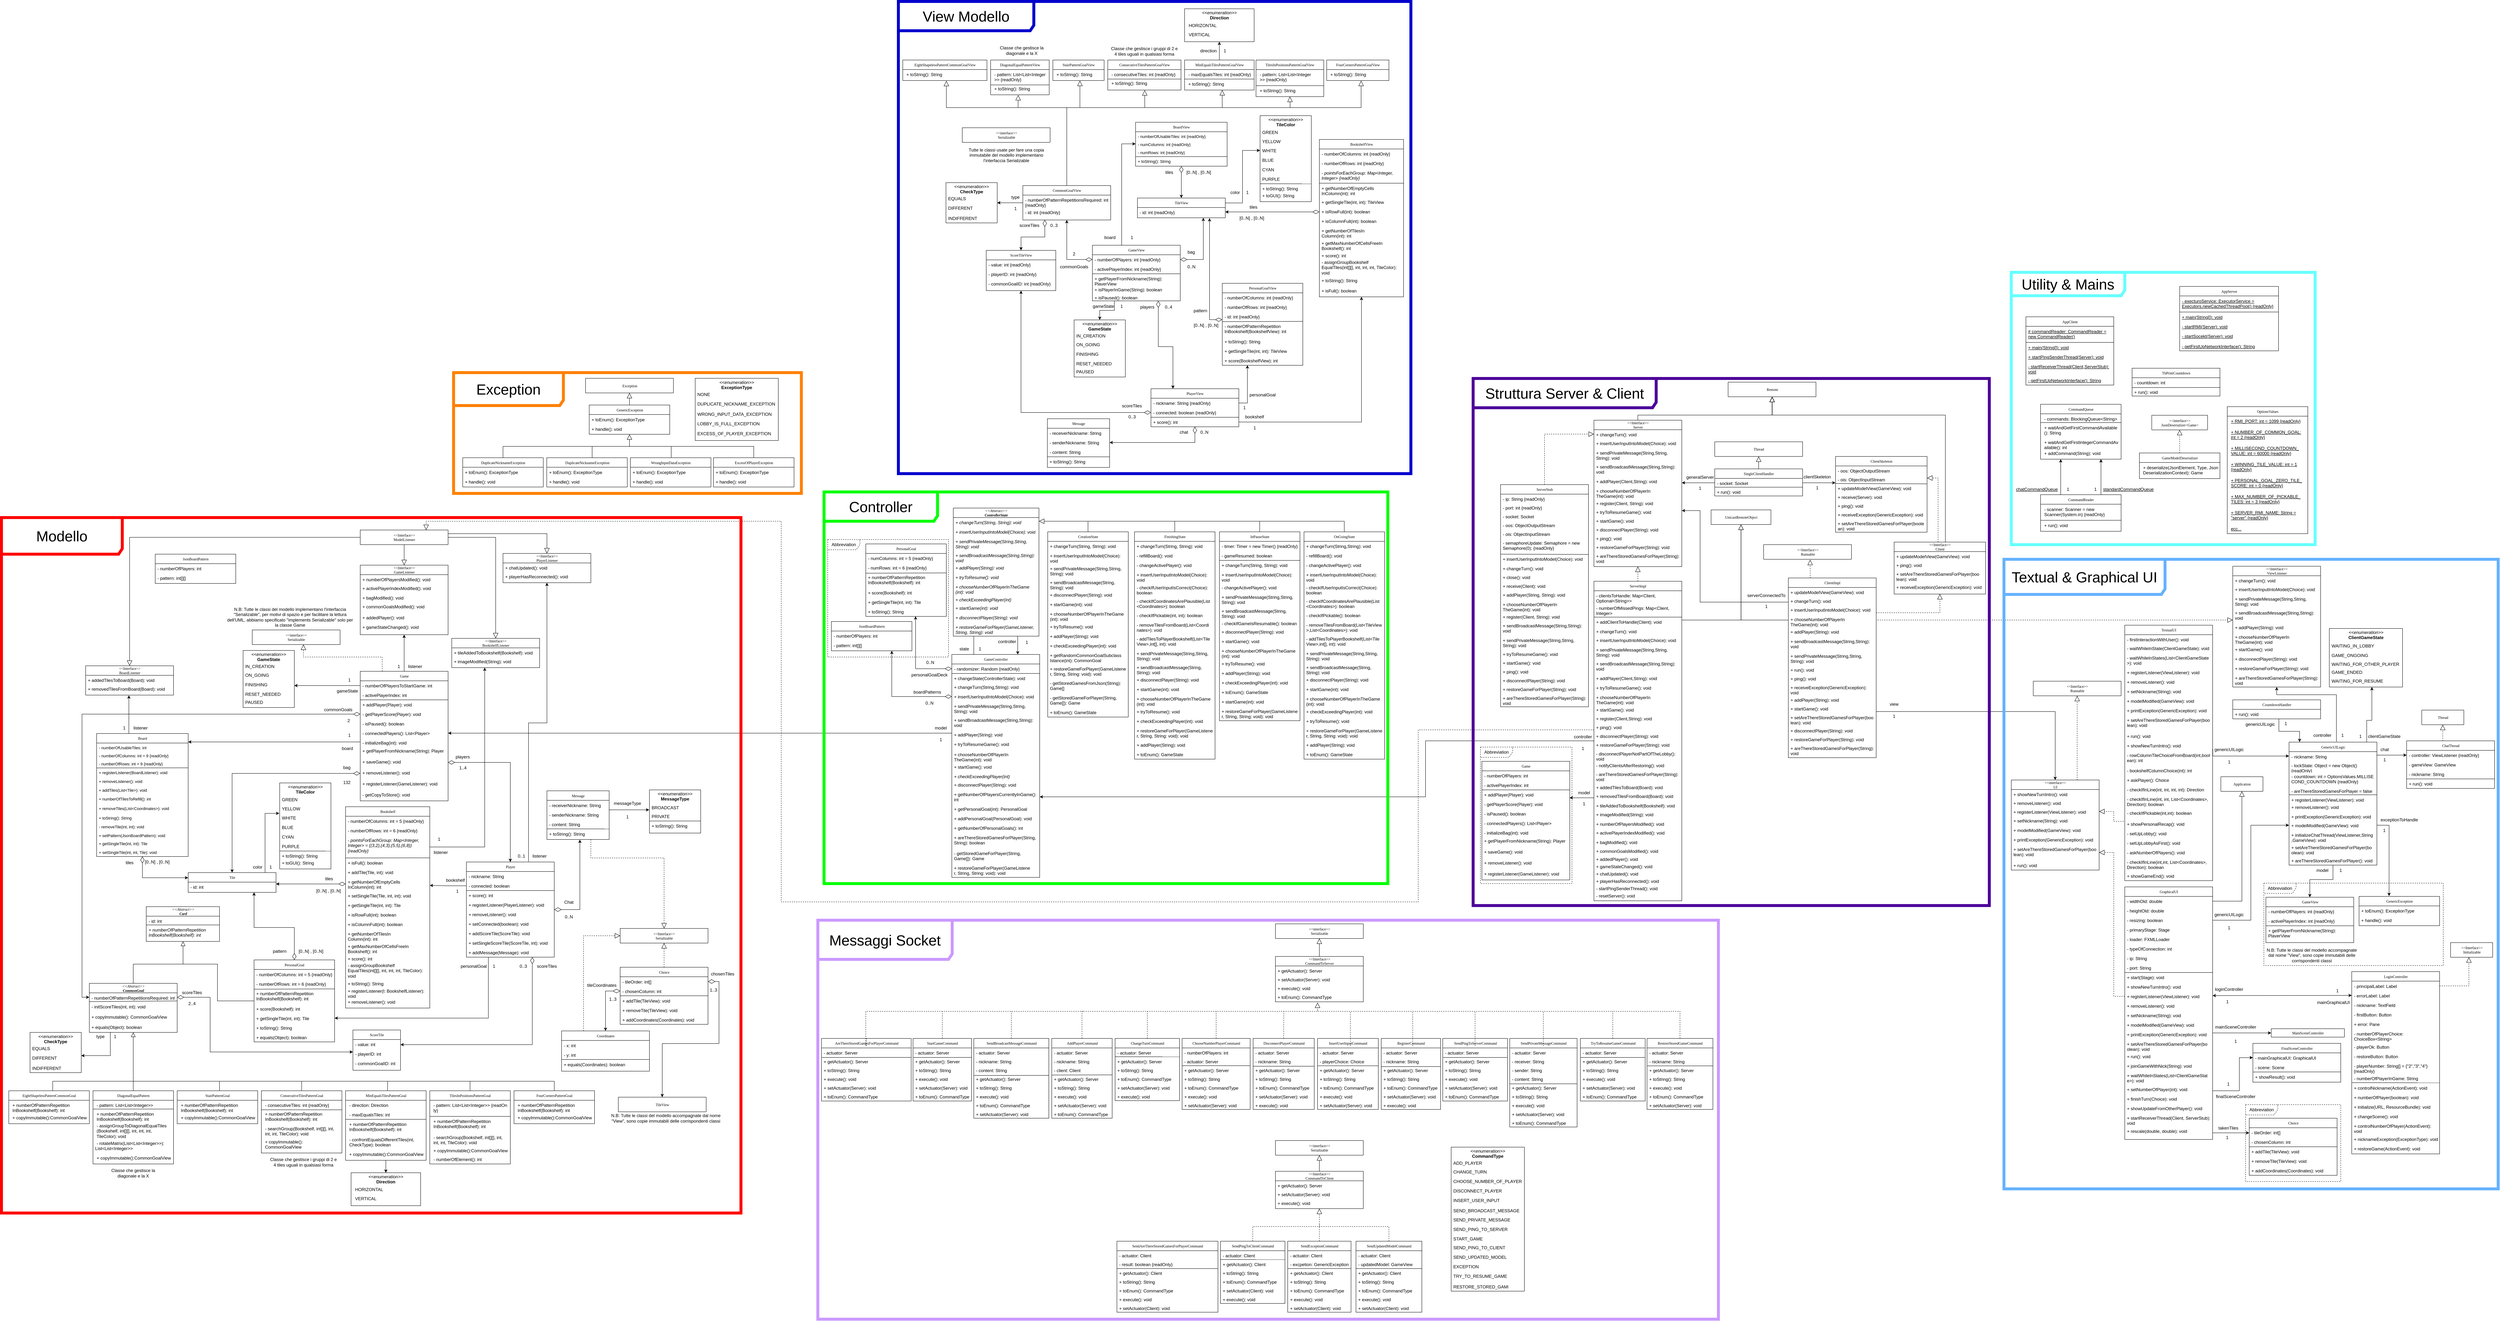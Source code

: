 <mxfile version="21.5.1" type="github">
  <diagram name="Page-1" id="c4acf3e9-155e-7222-9cf6-157b1a14988f">
    <mxGraphModel dx="12010" dy="7293" grid="1" gridSize="10" guides="1" tooltips="1" connect="1" arrows="1" fold="1" page="1" pageScale="1" pageWidth="850" pageHeight="1100" background="none" math="0" shadow="0">
      <root>
        <mxCell id="0" />
        <mxCell id="1" parent="0" />
        <mxCell id="f_Wn12ed4ddGTvjSZgia-551" value="MainSceneController" style="swimlane;html=1;fontStyle=0;childLayout=stackLayout;horizontal=1;startSize=26;fillColor=none;horizontalStack=0;resizeParent=1;resizeLast=0;collapsible=1;marginBottom=0;swimlaneFillColor=#ffffff;rounded=0;shadow=0;comic=0;labelBackgroundColor=none;strokeWidth=1;fontFamily=Verdana;fontSize=10;align=center;strokeColor=default;" parent="1" vertex="1">
          <mxGeometry x="5930" y="836.5" width="200" height="23" as="geometry" />
        </mxCell>
        <mxCell id="6mkCIRbmMQfoTAYwDSCQ-61" value="" style="edgeStyle=orthogonalEdgeStyle;rounded=0;orthogonalLoop=1;jettySize=auto;html=1;endArrow=classic;endFill=1;startArrow=diamondThin;startFill=0;endSize=6;startSize=16;entryX=0;entryY=0.25;entryDx=0;entryDy=0;" parent="1" source="17acba5748e5396b-20" target="17acba5748e5396b-30" edge="1">
          <mxGeometry relative="1" as="geometry">
            <mxPoint x="240" y="449.034" as="targetPoint" />
            <Array as="points">
              <mxPoint x="115" y="424" />
              <mxPoint x="240" y="424" />
            </Array>
          </mxGeometry>
        </mxCell>
        <mxCell id="FcwqcfeG6PIgrdVunfL2-125" style="edgeStyle=orthogonalEdgeStyle;rounded=0;orthogonalLoop=1;jettySize=auto;html=1;entryX=0.492;entryY=1.181;entryDx=0;entryDy=0;entryPerimeter=0;" parent="1" source="17acba5748e5396b-20" target="FcwqcfeG6PIgrdVunfL2-120" edge="1">
          <mxGeometry relative="1" as="geometry">
            <Array as="points">
              <mxPoint x="78" />
              <mxPoint x="78" />
            </Array>
            <mxPoint x="79" y="-220" as="targetPoint" />
          </mxGeometry>
        </mxCell>
        <mxCell id="17acba5748e5396b-20" value="Board" style="swimlane;html=1;fontStyle=0;childLayout=stackLayout;horizontal=1;startSize=26;fillColor=none;horizontalStack=0;resizeParent=1;resizeLast=0;collapsible=1;marginBottom=0;swimlaneFillColor=#ffffff;rounded=0;shadow=0;comic=0;labelBackgroundColor=none;strokeWidth=1;fontFamily=Verdana;fontSize=10;align=center;" parent="1" vertex="1">
          <mxGeometry x="-10" y="30" width="250" height="336" as="geometry" />
        </mxCell>
        <mxCell id="XtxYPDcPfNEDLWMkmPID-65" value="- numberOfUsableTiles: int" style="text;html=1;strokeColor=none;fillColor=none;align=left;verticalAlign=top;spacingLeft=4;spacingRight=4;whiteSpace=wrap;overflow=hidden;rotatable=0;points=[[0,0.5],[1,0.5]];portConstraint=eastwest;fontSize=11;" parent="17acba5748e5396b-20" vertex="1">
          <mxGeometry y="26" width="250" height="22" as="geometry" />
        </mxCell>
        <mxCell id="ETVMtuT10l9wvVC2BpGE-5" value="- numberOfColumns: int = 9 {readOnly}" style="text;html=1;strokeColor=none;fillColor=none;align=left;verticalAlign=top;spacingLeft=4;spacingRight=4;whiteSpace=wrap;overflow=hidden;rotatable=0;points=[[0,0.5],[1,0.5]];portConstraint=eastwest;fontSize=11;" parent="17acba5748e5396b-20" vertex="1">
          <mxGeometry y="48" width="250" height="22" as="geometry" />
        </mxCell>
        <mxCell id="ETVMtuT10l9wvVC2BpGE-6" value="- numberOfRows: int = 9 {readOnly}" style="text;html=1;strokeColor=none;fillColor=none;align=left;verticalAlign=top;spacingLeft=4;spacingRight=4;whiteSpace=wrap;overflow=hidden;rotatable=0;points=[[0,0.5],[1,0.5]];portConstraint=eastwest;fontSize=11;" parent="17acba5748e5396b-20" vertex="1">
          <mxGeometry y="70" width="250" height="24" as="geometry" />
        </mxCell>
        <mxCell id="XtxYPDcPfNEDLWMkmPID-40" value="" style="endArrow=none;html=1;rounded=0;exitX=0.002;exitY=-0.016;exitDx=0;exitDy=0;exitPerimeter=0;entryX=0.998;entryY=0.991;entryDx=0;entryDy=0;entryPerimeter=0;" parent="17acba5748e5396b-20" target="ETVMtuT10l9wvVC2BpGE-6" edge="1">
          <mxGeometry width="50" height="50" relative="1" as="geometry">
            <mxPoint y="94" as="sourcePoint" />
            <mxPoint x="190" y="94.21" as="targetPoint" />
          </mxGeometry>
        </mxCell>
        <mxCell id="-bloEK5BR5fLuTPnRexO-39" value="+ registerListener(BoardListener): void" style="text;html=1;strokeColor=none;fillColor=none;align=left;verticalAlign=top;spacingLeft=4;spacingRight=4;whiteSpace=wrap;overflow=hidden;rotatable=0;points=[[0,0.5],[1,0.5]];portConstraint=eastwest;fontSize=11;" parent="17acba5748e5396b-20" vertex="1">
          <mxGeometry y="94" width="250" height="24" as="geometry" />
        </mxCell>
        <mxCell id="-bloEK5BR5fLuTPnRexO-40" value="+ removeListener(): void" style="text;html=1;strokeColor=none;fillColor=none;align=left;verticalAlign=top;spacingLeft=4;spacingRight=4;whiteSpace=wrap;overflow=hidden;rotatable=0;points=[[0,0.5],[1,0.5]];portConstraint=eastwest;fontSize=11;" parent="17acba5748e5396b-20" vertex="1">
          <mxGeometry y="118" width="250" height="24" as="geometry" />
        </mxCell>
        <mxCell id="ETVMtuT10l9wvVC2BpGE-2" value="+ addTiles(List&amp;lt;Tile&amp;gt;): void" style="text;html=1;strokeColor=none;fillColor=none;align=left;verticalAlign=top;spacingLeft=4;spacingRight=4;whiteSpace=wrap;overflow=hidden;rotatable=0;points=[[0,0.5],[1,0.5]];portConstraint=eastwest;fontSize=11;" parent="17acba5748e5396b-20" vertex="1">
          <mxGeometry y="142" width="250" height="24" as="geometry" />
        </mxCell>
        <mxCell id="ETVMtuT10l9wvVC2BpGE-4" value="+ numberOfTilesToRefill(): int" style="text;html=1;strokeColor=none;fillColor=none;align=left;verticalAlign=top;spacingLeft=4;spacingRight=4;whiteSpace=wrap;overflow=hidden;rotatable=0;points=[[0,0.5],[1,0.5]];portConstraint=eastwest;fontSize=11;" parent="17acba5748e5396b-20" vertex="1">
          <mxGeometry y="166" width="250" height="26" as="geometry" />
        </mxCell>
        <mxCell id="ETVMtuT10l9wvVC2BpGE-3" value="+ removeTiles(List&amp;lt;Coordinates&amp;gt;): void" style="text;html=1;strokeColor=none;fillColor=none;align=left;verticalAlign=top;spacingLeft=4;spacingRight=4;whiteSpace=wrap;overflow=hidden;rotatable=0;points=[[0,0.5],[1,0.5]];portConstraint=eastwest;fontSize=11;" parent="17acba5748e5396b-20" vertex="1">
          <mxGeometry y="192" width="250" height="26" as="geometry" />
        </mxCell>
        <mxCell id="FcwqcfeG6PIgrdVunfL2-31" value="+ toString(): String" style="text;html=1;strokeColor=none;fillColor=none;align=left;verticalAlign=top;spacingLeft=4;spacingRight=4;whiteSpace=wrap;overflow=hidden;rotatable=0;points=[[0,0.5],[1,0.5]];portConstraint=eastwest;fontSize=11;" parent="17acba5748e5396b-20" vertex="1">
          <mxGeometry y="218" width="250" height="24" as="geometry" />
        </mxCell>
        <mxCell id="ztnlO7F3pi387aXiwji--1" value="- removeTile(int, int): void" style="text;html=1;strokeColor=none;fillColor=none;align=left;verticalAlign=top;spacingLeft=4;spacingRight=4;whiteSpace=wrap;overflow=hidden;rotatable=0;points=[[0,0.5],[1,0.5]];portConstraint=eastwest;fontSize=11;" parent="17acba5748e5396b-20" vertex="1">
          <mxGeometry y="242" width="250" height="24" as="geometry" />
        </mxCell>
        <mxCell id="ztnlO7F3pi387aXiwji--2" value="+ setPattern(JsonBoardPattern): void" style="text;html=1;strokeColor=none;fillColor=none;align=left;verticalAlign=top;spacingLeft=4;spacingRight=4;whiteSpace=wrap;overflow=hidden;rotatable=0;points=[[0,0.5],[1,0.5]];portConstraint=eastwest;fontSize=11;" parent="17acba5748e5396b-20" vertex="1">
          <mxGeometry y="266" width="250" height="22" as="geometry" />
        </mxCell>
        <mxCell id="ztnlO7F3pi387aXiwji--5" value="+ getSingleTile(int, int): Tile" style="text;html=1;strokeColor=none;fillColor=none;align=left;verticalAlign=top;spacingLeft=4;spacingRight=4;whiteSpace=wrap;overflow=hidden;rotatable=0;points=[[0,0.5],[1,0.5]];portConstraint=eastwest;fontSize=11;" parent="17acba5748e5396b-20" vertex="1">
          <mxGeometry y="288" width="250" height="24" as="geometry" />
        </mxCell>
        <mxCell id="ztnlO7F3pi387aXiwji--6" value="+ setSingleTile(int, int, Tile): void" style="text;html=1;strokeColor=none;fillColor=none;align=left;verticalAlign=top;spacingLeft=4;spacingRight=4;whiteSpace=wrap;overflow=hidden;rotatable=0;points=[[0,0.5],[1,0.5]];portConstraint=eastwest;fontSize=11;" parent="17acba5748e5396b-20" vertex="1">
          <mxGeometry y="312" width="250" height="24" as="geometry" />
        </mxCell>
        <mxCell id="17acba5748e5396b-30" value="Tile" style="swimlane;html=1;fontStyle=0;childLayout=stackLayout;horizontal=1;startSize=26;fillColor=none;horizontalStack=0;resizeParent=1;resizeLast=0;collapsible=1;marginBottom=0;swimlaneFillColor=#ffffff;rounded=0;shadow=0;comic=0;labelBackgroundColor=none;strokeWidth=1;fontFamily=Verdana;fontSize=10;align=center;" parent="1" vertex="1">
          <mxGeometry x="240" y="410" width="240" height="54" as="geometry" />
        </mxCell>
        <mxCell id="ETVMtuT10l9wvVC2BpGE-9" value="- id: int" style="text;html=1;strokeColor=none;fillColor=none;align=left;verticalAlign=top;spacingLeft=4;spacingRight=4;whiteSpace=wrap;overflow=hidden;rotatable=0;points=[[0,0.5],[1,0.5]];portConstraint=eastwest;" parent="17acba5748e5396b-30" vertex="1">
          <mxGeometry y="26" width="240" height="28" as="geometry" />
        </mxCell>
        <mxCell id="6mkCIRbmMQfoTAYwDSCQ-10" value="&lt;p style=&quot;margin:0px;margin-top:4px;text-align:center;&quot;&gt;&lt;i&gt;&amp;lt;&amp;lt;enumeration&amp;gt;&amp;gt;&lt;/i&gt;&lt;br&gt;&lt;b&gt;TileColor&lt;/b&gt;&lt;/p&gt;" style="verticalAlign=top;align=left;overflow=fill;fontSize=12;fontFamily=Helvetica;html=1;rounded=0;shadow=0;comic=0;labelBackgroundColor=none;strokeWidth=1" parent="1" vertex="1">
          <mxGeometry x="490" y="165" width="140" height="235" as="geometry" />
        </mxCell>
        <mxCell id="6mkCIRbmMQfoTAYwDSCQ-11" value="GREEN" style="text;html=1;strokeColor=none;fillColor=none;align=left;verticalAlign=top;spacingLeft=4;spacingRight=4;whiteSpace=wrap;overflow=hidden;rotatable=0;points=[[0,0.5],[1,0.5]];portConstraint=eastwest;" parent="1" vertex="1">
          <mxGeometry x="490" y="197" width="140" height="26" as="geometry" />
        </mxCell>
        <mxCell id="6mkCIRbmMQfoTAYwDSCQ-13" value="YELLOW" style="text;html=1;strokeColor=none;fillColor=none;align=left;verticalAlign=top;spacingLeft=4;spacingRight=4;whiteSpace=wrap;overflow=hidden;rotatable=0;points=[[0,0.5],[1,0.5]];portConstraint=eastwest;" parent="1" vertex="1">
          <mxGeometry x="490" y="222" width="140" height="26" as="geometry" />
        </mxCell>
        <mxCell id="6mkCIRbmMQfoTAYwDSCQ-14" value="WHITE" style="text;html=1;strokeColor=none;fillColor=none;align=left;verticalAlign=top;spacingLeft=4;spacingRight=4;whiteSpace=wrap;overflow=hidden;rotatable=0;points=[[0,0.5],[1,0.5]];portConstraint=eastwest;" parent="1" vertex="1">
          <mxGeometry x="490" y="247" width="140" height="26" as="geometry" />
        </mxCell>
        <mxCell id="6mkCIRbmMQfoTAYwDSCQ-15" value="BLUE" style="text;html=1;strokeColor=none;fillColor=none;align=left;verticalAlign=top;spacingLeft=4;spacingRight=4;whiteSpace=wrap;overflow=hidden;rotatable=0;points=[[0,0.5],[1,0.5]];portConstraint=eastwest;" parent="1" vertex="1">
          <mxGeometry x="490" y="273" width="140" height="26" as="geometry" />
        </mxCell>
        <mxCell id="6mkCIRbmMQfoTAYwDSCQ-18" value="ScoreTile" style="swimlane;html=1;fontStyle=0;childLayout=stackLayout;horizontal=1;startSize=26;fillColor=none;horizontalStack=0;resizeParent=1;resizeLast=0;collapsible=1;marginBottom=0;swimlaneFillColor=#ffffff;rounded=0;shadow=0;comic=0;labelBackgroundColor=none;strokeWidth=1;fontFamily=Verdana;fontSize=10;align=center;" parent="1" vertex="1">
          <mxGeometry x="690" y="840" width="130" height="110" as="geometry" />
        </mxCell>
        <mxCell id="6mkCIRbmMQfoTAYwDSCQ-19" value="- value: int" style="text;html=1;strokeColor=none;fillColor=none;align=left;verticalAlign=top;spacingLeft=4;spacingRight=4;whiteSpace=wrap;overflow=hidden;rotatable=0;points=[[0,0.5],[1,0.5]];portConstraint=eastwest;" parent="6mkCIRbmMQfoTAYwDSCQ-18" vertex="1">
          <mxGeometry y="26" width="130" height="26" as="geometry" />
        </mxCell>
        <mxCell id="FcwqcfeG6PIgrdVunfL2-63" value="- playerID: int" style="text;html=1;strokeColor=none;fillColor=none;align=left;verticalAlign=top;spacingLeft=4;spacingRight=4;whiteSpace=wrap;overflow=hidden;rotatable=0;points=[[0,0.5],[1,0.5]];portConstraint=eastwest;" parent="6mkCIRbmMQfoTAYwDSCQ-18" vertex="1">
          <mxGeometry y="52" width="130" height="26" as="geometry" />
        </mxCell>
        <mxCell id="FcwqcfeG6PIgrdVunfL2-64" value="- commonGoalID: int" style="text;html=1;strokeColor=none;fillColor=none;align=left;verticalAlign=top;spacingLeft=4;spacingRight=4;whiteSpace=wrap;overflow=hidden;rotatable=0;points=[[0,0.5],[1,0.5]];portConstraint=eastwest;" parent="6mkCIRbmMQfoTAYwDSCQ-18" vertex="1">
          <mxGeometry y="78" width="130" height="26" as="geometry" />
        </mxCell>
        <mxCell id="6mkCIRbmMQfoTAYwDSCQ-24" style="edgeStyle=orthogonalEdgeStyle;rounded=0;orthogonalLoop=1;jettySize=auto;html=1;entryX=-0.008;entryY=0.045;entryDx=0;entryDy=0;entryPerimeter=0;" parent="1" target="6mkCIRbmMQfoTAYwDSCQ-14" edge="1">
          <mxGeometry relative="1" as="geometry">
            <mxPoint x="450" y="410" as="sourcePoint" />
            <Array as="points">
              <mxPoint x="450" y="410" />
              <mxPoint x="450" y="248" />
            </Array>
          </mxGeometry>
        </mxCell>
        <mxCell id="6mkCIRbmMQfoTAYwDSCQ-37" style="edgeStyle=orthogonalEdgeStyle;rounded=0;orthogonalLoop=1;jettySize=auto;html=1;startArrow=diamondThin;startFill=0;endSize=6;startSize=16;endArrow=classic;endFill=1;exitX=0;exitY=0.5;exitDx=0;exitDy=0;" parent="1" source="FcwqcfeG6PIgrdVunfL2-49" edge="1">
          <mxGeometry relative="1" as="geometry">
            <mxPoint x="480" y="441" as="targetPoint" />
            <Array as="points">
              <mxPoint x="480" y="441" />
            </Array>
            <mxPoint x="650" y="420" as="sourcePoint" />
          </mxGeometry>
        </mxCell>
        <mxCell id="6mkCIRbmMQfoTAYwDSCQ-33" value="Bookshelf" style="swimlane;html=1;fontStyle=0;childLayout=stackLayout;horizontal=1;startSize=26;fillColor=none;horizontalStack=0;resizeParent=1;resizeLast=0;collapsible=1;marginBottom=0;swimlaneFillColor=#ffffff;rounded=0;shadow=0;comic=0;labelBackgroundColor=none;strokeWidth=1;fontFamily=Verdana;fontSize=10;align=center;strokeColor=default;" parent="1" vertex="1">
          <mxGeometry x="670" y="230" width="230" height="550" as="geometry" />
        </mxCell>
        <mxCell id="6mkCIRbmMQfoTAYwDSCQ-39" value="- numberOfColumns: int = 5 {readOnly}" style="text;html=1;strokeColor=none;fillColor=none;align=left;verticalAlign=top;spacingLeft=4;spacingRight=4;whiteSpace=wrap;overflow=hidden;rotatable=0;points=[[0,0.5],[1,0.5]];portConstraint=eastwest;" parent="6mkCIRbmMQfoTAYwDSCQ-33" vertex="1">
          <mxGeometry y="26" width="230" height="26" as="geometry" />
        </mxCell>
        <mxCell id="6mkCIRbmMQfoTAYwDSCQ-40" value="- numberOfRows: int = 6 {readOnly}" style="text;html=1;strokeColor=none;fillColor=none;align=left;verticalAlign=top;spacingLeft=4;spacingRight=4;whiteSpace=wrap;overflow=hidden;rotatable=0;points=[[0,0.5],[1,0.5]];portConstraint=eastwest;" parent="6mkCIRbmMQfoTAYwDSCQ-33" vertex="1">
          <mxGeometry y="52" width="230" height="26" as="geometry" />
        </mxCell>
        <mxCell id="FcwqcfeG6PIgrdVunfL2-54" value="- &lt;i&gt;pointsForEachGroup: Map&amp;lt;Integer, Integer&amp;gt; = ((3,2),(4,3),(5,5),(6,8)) {readOnly}&lt;/i&gt;" style="text;html=1;strokeColor=none;fillColor=none;align=left;verticalAlign=top;spacingLeft=4;spacingRight=4;whiteSpace=wrap;overflow=hidden;rotatable=0;points=[[0,0.5],[1,0.5]];portConstraint=eastwest;" parent="6mkCIRbmMQfoTAYwDSCQ-33" vertex="1">
          <mxGeometry y="78" width="230" height="62" as="geometry" />
        </mxCell>
        <mxCell id="XtxYPDcPfNEDLWMkmPID-58" value="" style="endArrow=none;html=1;rounded=0;entryX=0.004;entryY=0.988;entryDx=0;entryDy=0;entryPerimeter=0;" parent="6mkCIRbmMQfoTAYwDSCQ-33" target="FcwqcfeG6PIgrdVunfL2-136" edge="1">
          <mxGeometry width="50" height="50" relative="1" as="geometry">
            <mxPoint y="140" as="sourcePoint" />
            <mxPoint x="200" y="140" as="targetPoint" />
          </mxGeometry>
        </mxCell>
        <mxCell id="FcwqcfeG6PIgrdVunfL2-47" value="+ isFull(): boolean" style="text;html=1;strokeColor=none;fillColor=none;align=left;verticalAlign=top;spacingLeft=4;spacingRight=4;whiteSpace=wrap;overflow=hidden;rotatable=0;points=[[0,0.5],[1,0.5]];portConstraint=eastwest;" parent="6mkCIRbmMQfoTAYwDSCQ-33" vertex="1">
          <mxGeometry y="140" width="230" height="26" as="geometry" />
        </mxCell>
        <mxCell id="FcwqcfeG6PIgrdVunfL2-48" value="+ addTile(Tile, int): void" style="text;html=1;strokeColor=none;fillColor=none;align=left;verticalAlign=top;spacingLeft=4;spacingRight=4;whiteSpace=wrap;overflow=hidden;rotatable=0;points=[[0,0.5],[1,0.5]];portConstraint=eastwest;" parent="6mkCIRbmMQfoTAYwDSCQ-33" vertex="1">
          <mxGeometry y="166" width="230" height="26" as="geometry" />
        </mxCell>
        <mxCell id="FcwqcfeG6PIgrdVunfL2-49" value="+ getNumberOfEmptyCells&lt;br&gt;InColumn(int): int" style="text;html=1;strokeColor=none;fillColor=none;align=left;verticalAlign=top;spacingLeft=4;spacingRight=4;whiteSpace=wrap;overflow=hidden;rotatable=0;points=[[0,0.5],[1,0.5]];portConstraint=eastwest;" parent="6mkCIRbmMQfoTAYwDSCQ-33" vertex="1">
          <mxGeometry y="192" width="230" height="38" as="geometry" />
        </mxCell>
        <mxCell id="FcwqcfeG6PIgrdVunfL2-58" value="+ setSingleTile(Tile, int, int): void" style="text;html=1;strokeColor=none;fillColor=none;align=left;verticalAlign=top;spacingLeft=4;spacingRight=4;whiteSpace=wrap;overflow=hidden;rotatable=0;points=[[0,0.5],[1,0.5]];portConstraint=eastwest;" parent="6mkCIRbmMQfoTAYwDSCQ-33" vertex="1">
          <mxGeometry y="230" width="230" height="26" as="geometry" />
        </mxCell>
        <mxCell id="FcwqcfeG6PIgrdVunfL2-50" value="+ getSingleTile(int, int): Tile" style="text;html=1;strokeColor=none;fillColor=none;align=left;verticalAlign=top;spacingLeft=4;spacingRight=4;whiteSpace=wrap;overflow=hidden;rotatable=0;points=[[0,0.5],[1,0.5]];portConstraint=eastwest;" parent="6mkCIRbmMQfoTAYwDSCQ-33" vertex="1">
          <mxGeometry y="256" width="230" height="26" as="geometry" />
        </mxCell>
        <mxCell id="FcwqcfeG6PIgrdVunfL2-52" value="+ isRowFull(int): boolean" style="text;html=1;strokeColor=none;fillColor=none;align=left;verticalAlign=top;spacingLeft=4;spacingRight=4;whiteSpace=wrap;overflow=hidden;rotatable=0;points=[[0,0.5],[1,0.5]];portConstraint=eastwest;" parent="6mkCIRbmMQfoTAYwDSCQ-33" vertex="1">
          <mxGeometry y="282" width="230" height="26" as="geometry" />
        </mxCell>
        <mxCell id="FcwqcfeG6PIgrdVunfL2-53" value="+ isColumnFull(int): boolean" style="text;html=1;strokeColor=none;fillColor=none;align=left;verticalAlign=top;spacingLeft=4;spacingRight=4;whiteSpace=wrap;overflow=hidden;rotatable=0;points=[[0,0.5],[1,0.5]];portConstraint=eastwest;" parent="6mkCIRbmMQfoTAYwDSCQ-33" vertex="1">
          <mxGeometry y="308" width="230" height="26" as="geometry" />
        </mxCell>
        <mxCell id="FcwqcfeG6PIgrdVunfL2-51" value="+ getNumberOfTilesIn&lt;br&gt;Column(int): int" style="text;html=1;strokeColor=none;fillColor=none;align=left;verticalAlign=top;spacingLeft=4;spacingRight=4;whiteSpace=wrap;overflow=hidden;rotatable=0;points=[[0,0.5],[1,0.5]];portConstraint=eastwest;" parent="6mkCIRbmMQfoTAYwDSCQ-33" vertex="1">
          <mxGeometry y="334" width="230" height="34" as="geometry" />
        </mxCell>
        <mxCell id="FcwqcfeG6PIgrdVunfL2-59" value="+ getMaxNumberOfCellsFreeIn&lt;br&gt;Bookshelf(): int" style="text;html=1;strokeColor=none;fillColor=none;align=left;verticalAlign=top;spacingLeft=4;spacingRight=4;whiteSpace=wrap;overflow=hidden;rotatable=0;points=[[0,0.5],[1,0.5]];portConstraint=eastwest;" parent="6mkCIRbmMQfoTAYwDSCQ-33" vertex="1">
          <mxGeometry y="368" width="230" height="34" as="geometry" />
        </mxCell>
        <mxCell id="FcwqcfeG6PIgrdVunfL2-60" value="+ score(): int" style="text;html=1;strokeColor=none;fillColor=none;align=left;verticalAlign=top;spacingLeft=4;spacingRight=4;whiteSpace=wrap;overflow=hidden;rotatable=0;points=[[0,0.5],[1,0.5]];portConstraint=eastwest;" parent="6mkCIRbmMQfoTAYwDSCQ-33" vertex="1">
          <mxGeometry y="402" width="230" height="18" as="geometry" />
        </mxCell>
        <mxCell id="FcwqcfeG6PIgrdVunfL2-61" value="- assignGroupBookshelf&lt;br&gt;EqualTiles(int[][], int, int, int, TileColor): void" style="text;html=1;strokeColor=none;fillColor=none;align=left;verticalAlign=top;spacingLeft=4;spacingRight=4;whiteSpace=wrap;overflow=hidden;rotatable=0;points=[[0,0.5],[1,0.5]];portConstraint=eastwest;" parent="6mkCIRbmMQfoTAYwDSCQ-33" vertex="1">
          <mxGeometry y="420" width="230" height="50" as="geometry" />
        </mxCell>
        <mxCell id="FcwqcfeG6PIgrdVunfL2-62" value="+ toString(): String" style="text;html=1;strokeColor=none;fillColor=none;align=left;verticalAlign=top;spacingLeft=4;spacingRight=4;whiteSpace=wrap;overflow=hidden;rotatable=0;points=[[0,0.5],[1,0.5]];portConstraint=eastwest;" parent="6mkCIRbmMQfoTAYwDSCQ-33" vertex="1">
          <mxGeometry y="470" width="230" height="20" as="geometry" />
        </mxCell>
        <mxCell id="ztnlO7F3pi387aXiwji--8" value="+ registerListener(l: BookshelfListener): void" style="text;html=1;strokeColor=none;fillColor=none;align=left;verticalAlign=top;spacingLeft=4;spacingRight=4;whiteSpace=wrap;overflow=hidden;rotatable=0;points=[[0,0.5],[1,0.5]];portConstraint=eastwest;" parent="6mkCIRbmMQfoTAYwDSCQ-33" vertex="1">
          <mxGeometry y="490" width="230" height="30" as="geometry" />
        </mxCell>
        <mxCell id="ztnlO7F3pi387aXiwji--9" value="+ removeListener(): void" style="text;html=1;strokeColor=none;fillColor=none;align=left;verticalAlign=top;spacingLeft=4;spacingRight=4;whiteSpace=wrap;overflow=hidden;rotatable=0;points=[[0,0.5],[1,0.5]];portConstraint=eastwest;" parent="6mkCIRbmMQfoTAYwDSCQ-33" vertex="1">
          <mxGeometry y="520" width="230" height="30" as="geometry" />
        </mxCell>
        <mxCell id="6mkCIRbmMQfoTAYwDSCQ-57" style="edgeStyle=orthogonalEdgeStyle;rounded=0;orthogonalLoop=1;jettySize=auto;html=1;startArrow=diamondThin;startFill=0;endSize=6;startSize=16;exitX=1;exitY=0.5;exitDx=0;exitDy=0;" parent="1" source="6mkCIRbmMQfoTAYwDSCQ-44" target="FcwqcfeG6PIgrdVunfL2-63" edge="1">
          <mxGeometry relative="1" as="geometry">
            <mxPoint x="680" y="990" as="targetPoint" />
            <Array as="points">
              <mxPoint x="300" y="751" />
              <mxPoint x="300" y="900" />
            </Array>
            <mxPoint x="-230" y="775" as="sourcePoint" />
          </mxGeometry>
        </mxCell>
        <mxCell id="x2eGTTG-zAIdovQSOwKP-47" style="edgeStyle=orthogonalEdgeStyle;rounded=0;orthogonalLoop=1;jettySize=auto;html=1;endArrow=none;endFill=0;" parent="1" source="6mkCIRbmMQfoTAYwDSCQ-43" edge="1">
          <mxGeometry relative="1" as="geometry">
            <mxPoint x="230" y="660" as="targetPoint" />
            <Array as="points">
              <mxPoint x="90" y="660" />
            </Array>
          </mxGeometry>
        </mxCell>
        <mxCell id="6mkCIRbmMQfoTAYwDSCQ-43" value="&lt;i&gt;&amp;lt;&amp;lt;Abstract&amp;gt;&amp;gt;&lt;br&gt;&lt;b&gt;CommonGoal&lt;/b&gt;&lt;/i&gt;" style="swimlane;html=1;fontStyle=0;childLayout=stackLayout;horizontal=1;startSize=26;fillColor=none;horizontalStack=0;resizeParent=1;resizeLast=0;collapsible=1;marginBottom=0;swimlaneFillColor=#ffffff;rounded=0;shadow=0;comic=0;labelBackgroundColor=none;strokeWidth=1;fontFamily=Verdana;fontSize=10;align=center;" parent="1" vertex="1">
          <mxGeometry x="-30" y="712.5" width="240" height="134" as="geometry" />
        </mxCell>
        <mxCell id="6mkCIRbmMQfoTAYwDSCQ-44" value="- numberOfPatternRepetitionsRequired: int" style="text;html=1;strokeColor=none;fillColor=none;align=left;verticalAlign=top;spacingLeft=4;spacingRight=4;whiteSpace=wrap;overflow=hidden;rotatable=0;points=[[0,0.5],[1,0.5]];portConstraint=eastwest;" parent="6mkCIRbmMQfoTAYwDSCQ-43" vertex="1">
          <mxGeometry y="26" width="240" height="24" as="geometry" />
        </mxCell>
        <mxCell id="ztnlO7F3pi387aXiwji--68" value="" style="endArrow=none;html=1;rounded=0;entryX=1;entryY=0.922;entryDx=0;entryDy=0;entryPerimeter=0;" parent="6mkCIRbmMQfoTAYwDSCQ-43" target="6mkCIRbmMQfoTAYwDSCQ-44" edge="1">
          <mxGeometry width="50" height="50" relative="1" as="geometry">
            <mxPoint y="50" as="sourcePoint" />
            <mxPoint x="200" y="50" as="targetPoint" />
          </mxGeometry>
        </mxCell>
        <mxCell id="ztnlO7F3pi387aXiwji--69" value="&lt;span&gt;- initScoreTiles(int, int): void&lt;/span&gt;" style="text;html=1;strokeColor=none;fillColor=none;align=left;verticalAlign=top;spacingLeft=4;spacingRight=4;whiteSpace=wrap;overflow=hidden;rotatable=0;points=[[0,0.5],[1,0.5]];portConstraint=eastwest;fontStyle=0" parent="6mkCIRbmMQfoTAYwDSCQ-43" vertex="1">
          <mxGeometry y="50" width="240" height="28" as="geometry" />
        </mxCell>
        <mxCell id="ztnlO7F3pi387aXiwji--70" value="&lt;span&gt;+ copyImmutable(): CommonGoalView&lt;/span&gt;" style="text;html=1;strokeColor=none;fillColor=none;align=left;verticalAlign=top;spacingLeft=4;spacingRight=4;whiteSpace=wrap;overflow=hidden;rotatable=0;points=[[0,0.5],[1,0.5]];portConstraint=eastwest;fontStyle=0" parent="6mkCIRbmMQfoTAYwDSCQ-43" vertex="1">
          <mxGeometry y="78" width="240" height="28" as="geometry" />
        </mxCell>
        <mxCell id="ztnlO7F3pi387aXiwji--71" value="&lt;span&gt;+ equals(Object): boolean&lt;/span&gt;" style="text;html=1;strokeColor=none;fillColor=none;align=left;verticalAlign=top;spacingLeft=4;spacingRight=4;whiteSpace=wrap;overflow=hidden;rotatable=0;points=[[0,0.5],[1,0.5]];portConstraint=eastwest;fontStyle=0" parent="6mkCIRbmMQfoTAYwDSCQ-43" vertex="1">
          <mxGeometry y="106" width="240" height="28" as="geometry" />
        </mxCell>
        <mxCell id="6mkCIRbmMQfoTAYwDSCQ-59" style="edgeStyle=orthogonalEdgeStyle;rounded=0;orthogonalLoop=1;jettySize=auto;html=1;endArrow=block;endFill=0;endSize=10;entryX=0.5;entryY=1;entryDx=0;entryDy=0;" parent="1" source="6mkCIRbmMQfoTAYwDSCQ-51" target="ETVMtuT10l9wvVC2BpGE-47" edge="1">
          <mxGeometry relative="1" as="geometry">
            <mxPoint x="63" y="582.5" as="targetPoint" />
            <Array as="points">
              <mxPoint x="320" y="761" />
              <mxPoint x="320" y="660" />
              <mxPoint x="226" y="660" />
              <mxPoint x="226" y="598" />
            </Array>
          </mxGeometry>
        </mxCell>
        <mxCell id="ETVMtuT10l9wvVC2BpGE-56" style="edgeStyle=orthogonalEdgeStyle;rounded=0;orthogonalLoop=1;jettySize=auto;html=1;startArrow=diamondThin;startFill=0;startSize=16;exitX=0.5;exitY=0;exitDx=0;exitDy=0;" parent="1" source="6mkCIRbmMQfoTAYwDSCQ-51" target="ETVMtuT10l9wvVC2BpGE-9" edge="1">
          <mxGeometry relative="1" as="geometry">
            <Array as="points">
              <mxPoint x="530" y="560" />
              <mxPoint x="420" y="560" />
            </Array>
            <mxPoint x="450" y="490" as="targetPoint" />
          </mxGeometry>
        </mxCell>
        <mxCell id="6mkCIRbmMQfoTAYwDSCQ-51" value="PersonalGoal" style="swimlane;html=1;fontStyle=0;childLayout=stackLayout;horizontal=1;startSize=26;fillColor=none;horizontalStack=0;resizeParent=1;resizeLast=0;collapsible=1;marginBottom=0;swimlaneFillColor=#ffffff;rounded=0;shadow=0;comic=0;labelBackgroundColor=none;strokeWidth=1;fontFamily=Verdana;fontSize=10;align=center;" parent="1" vertex="1">
          <mxGeometry x="420" y="648.5" width="220" height="224" as="geometry" />
        </mxCell>
        <mxCell id="ETVMtuT10l9wvVC2BpGE-52" value="- numberOfColumns: int = 5 {readOnly}" style="text;html=1;strokeColor=none;fillColor=none;align=left;verticalAlign=top;spacingLeft=4;spacingRight=4;whiteSpace=wrap;overflow=hidden;rotatable=0;points=[[0,0.5],[1,0.5]];portConstraint=eastwest;" parent="6mkCIRbmMQfoTAYwDSCQ-51" vertex="1">
          <mxGeometry y="26" width="220" height="26" as="geometry" />
        </mxCell>
        <mxCell id="ETVMtuT10l9wvVC2BpGE-53" value="- numberOfRows: int = 6 {readOnly}" style="text;html=1;strokeColor=none;fillColor=none;align=left;verticalAlign=top;spacingLeft=4;spacingRight=4;whiteSpace=wrap;overflow=hidden;rotatable=0;points=[[0,0.5],[1,0.5]];portConstraint=eastwest;" parent="6mkCIRbmMQfoTAYwDSCQ-51" vertex="1">
          <mxGeometry y="52" width="220" height="26" as="geometry" />
        </mxCell>
        <mxCell id="ETVMtuT10l9wvVC2BpGE-10" value="" style="endArrow=none;html=1;rounded=0;entryX=1.001;entryY=1.046;entryDx=0;entryDy=0;entryPerimeter=0;" parent="6mkCIRbmMQfoTAYwDSCQ-51" target="ETVMtuT10l9wvVC2BpGE-53" edge="1">
          <mxGeometry width="50" height="50" relative="1" as="geometry">
            <mxPoint y="80" as="sourcePoint" />
            <mxPoint x="200" y="80" as="targetPoint" />
          </mxGeometry>
        </mxCell>
        <mxCell id="ETVMtuT10l9wvVC2BpGE-59" value="+ numberOfPatternRepetition&lt;br&gt;InBookshelf(Bookshelf): int" style="text;html=1;strokeColor=none;fillColor=none;align=left;verticalAlign=top;spacingLeft=4;spacingRight=4;whiteSpace=wrap;overflow=hidden;rotatable=0;points=[[0,0.5],[1,0.5]];portConstraint=eastwest;" parent="6mkCIRbmMQfoTAYwDSCQ-51" vertex="1">
          <mxGeometry y="78" width="220" height="42" as="geometry" />
        </mxCell>
        <mxCell id="ETVMtuT10l9wvVC2BpGE-60" value="+ score(Bookshelf): int" style="text;html=1;strokeColor=none;fillColor=none;align=left;verticalAlign=top;spacingLeft=4;spacingRight=4;whiteSpace=wrap;overflow=hidden;rotatable=0;points=[[0,0.5],[1,0.5]];portConstraint=eastwest;" parent="6mkCIRbmMQfoTAYwDSCQ-51" vertex="1">
          <mxGeometry y="120" width="220" height="26" as="geometry" />
        </mxCell>
        <mxCell id="ztnlO7F3pi387aXiwji--47" value="+ getSingleTile(int, int): Tile" style="text;html=1;strokeColor=none;fillColor=none;align=left;verticalAlign=top;spacingLeft=4;spacingRight=4;whiteSpace=wrap;overflow=hidden;rotatable=0;points=[[0,0.5],[1,0.5]];portConstraint=eastwest;" parent="6mkCIRbmMQfoTAYwDSCQ-51" vertex="1">
          <mxGeometry y="146" width="220" height="26" as="geometry" />
        </mxCell>
        <mxCell id="ztnlO7F3pi387aXiwji--48" value="+ toString(): String" style="text;html=1;strokeColor=none;fillColor=none;align=left;verticalAlign=top;spacingLeft=4;spacingRight=4;whiteSpace=wrap;overflow=hidden;rotatable=0;points=[[0,0.5],[1,0.5]];portConstraint=eastwest;" parent="6mkCIRbmMQfoTAYwDSCQ-51" vertex="1">
          <mxGeometry y="172" width="220" height="26" as="geometry" />
        </mxCell>
        <mxCell id="-bloEK5BR5fLuTPnRexO-45" value="+ equals(Object): boolean" style="text;html=1;strokeColor=none;fillColor=none;align=left;verticalAlign=top;spacingLeft=4;spacingRight=4;whiteSpace=wrap;overflow=hidden;rotatable=0;points=[[0,0.5],[1,0.5]];portConstraint=eastwest;" parent="6mkCIRbmMQfoTAYwDSCQ-51" vertex="1">
          <mxGeometry y="198" width="220" height="26" as="geometry" />
        </mxCell>
        <mxCell id="6mkCIRbmMQfoTAYwDSCQ-54" value="2..4" style="text;html=1;align=center;verticalAlign=middle;resizable=0;points=[];autosize=1;strokeColor=none;fillColor=none;" parent="1" vertex="1">
          <mxGeometry x="230" y="752.5" width="40" height="30" as="geometry" />
        </mxCell>
        <mxCell id="6mkCIRbmMQfoTAYwDSCQ-62" value="[0..N] , [0..N]" style="text;html=1;align=center;verticalAlign=middle;resizable=0;points=[];autosize=1;strokeColor=none;fillColor=none;" parent="1" vertex="1">
          <mxGeometry x="110" y="366" width="90" height="30" as="geometry" />
        </mxCell>
        <mxCell id="6mkCIRbmMQfoTAYwDSCQ-69" style="edgeStyle=orthogonalEdgeStyle;rounded=0;orthogonalLoop=1;jettySize=auto;html=1;startArrow=diamondThin;startFill=0;endArrow=classic;endFill=1;startSize=16;endSize=6;exitX=0.75;exitY=1;exitDx=0;exitDy=0;" parent="1" source="6mkCIRbmMQfoTAYwDSCQ-64" edge="1">
          <mxGeometry relative="1" as="geometry">
            <mxPoint x="820" y="880" as="targetPoint" />
            <mxPoint x="1290" y="550" as="sourcePoint" />
            <Array as="points">
              <mxPoint x="1180" y="880" />
            </Array>
          </mxGeometry>
        </mxCell>
        <mxCell id="6mkCIRbmMQfoTAYwDSCQ-79" style="edgeStyle=orthogonalEdgeStyle;rounded=0;orthogonalLoop=1;jettySize=auto;html=1;targetPerimeterSpacing=0;sourcePerimeterSpacing=0;exitX=0.25;exitY=1;exitDx=0;exitDy=0;entryX=1;entryY=0.5;entryDx=0;entryDy=0;" parent="1" source="6mkCIRbmMQfoTAYwDSCQ-64" target="ztnlO7F3pi387aXiwji--47" edge="1">
          <mxGeometry relative="1" as="geometry">
            <Array as="points">
              <mxPoint x="1060" y="808" />
            </Array>
            <mxPoint x="1080" y="540" as="sourcePoint" />
            <mxPoint x="420" y="810" as="targetPoint" />
          </mxGeometry>
        </mxCell>
        <mxCell id="x2eGTTG-zAIdovQSOwKP-17" style="edgeStyle=orthogonalEdgeStyle;rounded=0;orthogonalLoop=1;jettySize=auto;html=1;startArrow=diamondThin;startFill=0;targetPerimeterSpacing=0;strokeWidth=1;startSize=17;" parent="1" source="6mkCIRbmMQfoTAYwDSCQ-64" edge="1">
          <mxGeometry relative="1" as="geometry">
            <mxPoint x="1310" y="320" as="targetPoint" />
            <Array as="points">
              <mxPoint x="1310" y="511" />
              <mxPoint x="1310" y="321" />
            </Array>
          </mxGeometry>
        </mxCell>
        <mxCell id="ztnlO7F3pi387aXiwji--52" style="edgeStyle=orthogonalEdgeStyle;rounded=0;orthogonalLoop=1;jettySize=auto;html=1;entryX=0.5;entryY=1;entryDx=0;entryDy=0;exitX=0.707;exitY=-0.004;exitDx=0;exitDy=0;exitPerimeter=0;" parent="1" source="6mkCIRbmMQfoTAYwDSCQ-64" target="ztnlO7F3pi387aXiwji--49" edge="1">
          <mxGeometry relative="1" as="geometry">
            <mxPoint x="1320" y="340" as="sourcePoint" />
            <Array as="points">
              <mxPoint x="1170" y="1" />
              <mxPoint x="1220" y="1" />
              <mxPoint x="1220" y="-380" />
            </Array>
          </mxGeometry>
        </mxCell>
        <mxCell id="6mkCIRbmMQfoTAYwDSCQ-64" value="Player" style="swimlane;html=1;fontStyle=0;childLayout=stackLayout;horizontal=1;startSize=26;fillColor=none;horizontalStack=0;resizeParent=1;resizeLast=0;collapsible=1;marginBottom=0;swimlaneFillColor=#ffffff;rounded=0;shadow=0;comic=0;labelBackgroundColor=none;strokeWidth=1;fontFamily=Verdana;fontSize=10;align=center;" parent="1" vertex="1">
          <mxGeometry x="1000" y="381" width="240" height="260" as="geometry" />
        </mxCell>
        <mxCell id="6mkCIRbmMQfoTAYwDSCQ-65" value="- nickname: String" style="text;html=1;strokeColor=none;fillColor=none;align=left;verticalAlign=top;spacingLeft=4;spacingRight=4;whiteSpace=wrap;overflow=hidden;rotatable=0;points=[[0,0.5],[1,0.5]];portConstraint=eastwest;" parent="6mkCIRbmMQfoTAYwDSCQ-64" vertex="1">
          <mxGeometry y="26" width="240" height="26" as="geometry" />
        </mxCell>
        <mxCell id="XtxYPDcPfNEDLWMkmPID-10" value="- connected: boolean" style="text;html=1;strokeColor=none;fillColor=none;align=left;verticalAlign=top;spacingLeft=4;spacingRight=4;whiteSpace=wrap;overflow=hidden;rotatable=0;points=[[0,0.5],[1,0.5]];portConstraint=eastwest;" parent="6mkCIRbmMQfoTAYwDSCQ-64" vertex="1">
          <mxGeometry y="52" width="240" height="26" as="geometry" />
        </mxCell>
        <mxCell id="XtxYPDcPfNEDLWMkmPID-38" value="" style="endArrow=none;html=1;rounded=0;entryX=1.002;entryY=-0.016;entryDx=0;entryDy=0;entryPerimeter=0;exitX=0.002;exitY=-0.016;exitDx=0;exitDy=0;exitPerimeter=0;" parent="6mkCIRbmMQfoTAYwDSCQ-64" edge="1">
          <mxGeometry width="50" height="50" relative="1" as="geometry">
            <mxPoint x="-2.092e-13" y="78.004" as="sourcePoint" />
            <mxPoint x="240.0" y="78.004" as="targetPoint" />
          </mxGeometry>
        </mxCell>
        <mxCell id="ETVMtuT10l9wvVC2BpGE-29" value="+ score(): int" style="text;html=1;strokeColor=none;fillColor=none;align=left;verticalAlign=top;spacingLeft=4;spacingRight=4;whiteSpace=wrap;overflow=hidden;rotatable=0;points=[[0,0.5],[1,0.5]];portConstraint=eastwest;" parent="6mkCIRbmMQfoTAYwDSCQ-64" vertex="1">
          <mxGeometry y="78" width="240" height="26" as="geometry" />
        </mxCell>
        <mxCell id="ztnlO7F3pi387aXiwji--58" value="+ registerListener(PlayerListener): void" style="text;html=1;strokeColor=none;fillColor=none;align=left;verticalAlign=top;spacingLeft=4;spacingRight=4;whiteSpace=wrap;overflow=hidden;rotatable=0;points=[[0,0.5],[1,0.5]];portConstraint=eastwest;" parent="6mkCIRbmMQfoTAYwDSCQ-64" vertex="1">
          <mxGeometry y="104" width="240" height="26" as="geometry" />
        </mxCell>
        <mxCell id="ztnlO7F3pi387aXiwji--59" value="+ removeListener(): void" style="text;html=1;strokeColor=none;fillColor=none;align=left;verticalAlign=top;spacingLeft=4;spacingRight=4;whiteSpace=wrap;overflow=hidden;rotatable=0;points=[[0,0.5],[1,0.5]];portConstraint=eastwest;" parent="6mkCIRbmMQfoTAYwDSCQ-64" vertex="1">
          <mxGeometry y="130" width="240" height="26" as="geometry" />
        </mxCell>
        <mxCell id="ztnlO7F3pi387aXiwji--61" value="+ setConnected(boolean): void" style="text;html=1;strokeColor=none;fillColor=none;align=left;verticalAlign=top;spacingLeft=4;spacingRight=4;whiteSpace=wrap;overflow=hidden;rotatable=0;points=[[0,0.5],[1,0.5]];portConstraint=eastwest;" parent="6mkCIRbmMQfoTAYwDSCQ-64" vertex="1">
          <mxGeometry y="156" width="240" height="26" as="geometry" />
        </mxCell>
        <mxCell id="ztnlO7F3pi387aXiwji--62" value="+ addScoreTile(ScoreTile): void" style="text;html=1;strokeColor=none;fillColor=none;align=left;verticalAlign=top;spacingLeft=4;spacingRight=4;whiteSpace=wrap;overflow=hidden;rotatable=0;points=[[0,0.5],[1,0.5]];portConstraint=eastwest;" parent="6mkCIRbmMQfoTAYwDSCQ-64" vertex="1">
          <mxGeometry y="182" width="240" height="26" as="geometry" />
        </mxCell>
        <mxCell id="ztnlO7F3pi387aXiwji--63" value="+ setSingleScoreTile(ScoreTile, int): void" style="text;html=1;strokeColor=none;fillColor=none;align=left;verticalAlign=top;spacingLeft=4;spacingRight=4;whiteSpace=wrap;overflow=hidden;rotatable=0;points=[[0,0.5],[1,0.5]];portConstraint=eastwest;" parent="6mkCIRbmMQfoTAYwDSCQ-64" vertex="1">
          <mxGeometry y="208" width="240" height="26" as="geometry" />
        </mxCell>
        <mxCell id="ztnlO7F3pi387aXiwji--64" value="+ addMessage(Message): void" style="text;html=1;strokeColor=none;fillColor=none;align=left;verticalAlign=top;spacingLeft=4;spacingRight=4;whiteSpace=wrap;overflow=hidden;rotatable=0;points=[[0,0.5],[1,0.5]];portConstraint=eastwest;" parent="6mkCIRbmMQfoTAYwDSCQ-64" vertex="1">
          <mxGeometry y="234" width="240" height="26" as="geometry" />
        </mxCell>
        <mxCell id="6mkCIRbmMQfoTAYwDSCQ-70" value="0..3" style="text;html=1;align=center;verticalAlign=middle;resizable=0;points=[];autosize=1;strokeColor=none;fillColor=none;" parent="1" vertex="1">
          <mxGeometry x="1135" y="651" width="40" height="30" as="geometry" />
        </mxCell>
        <mxCell id="6mkCIRbmMQfoTAYwDSCQ-74" value="1" style="text;html=1;align=center;verticalAlign=middle;resizable=0;points=[];autosize=1;strokeColor=none;fillColor=none;" parent="1" vertex="1">
          <mxGeometry x="960" y="446" width="30" height="30" as="geometry" />
        </mxCell>
        <mxCell id="6mkCIRbmMQfoTAYwDSCQ-75" style="edgeStyle=orthogonalEdgeStyle;rounded=0;orthogonalLoop=1;jettySize=auto;html=1;startArrow=none;startFill=0;exitX=0;exitY=0.5;exitDx=0;exitDy=0;entryX=1;entryY=0.269;entryDx=0;entryDy=0;entryPerimeter=0;" parent="1" source="XtxYPDcPfNEDLWMkmPID-10" edge="1">
          <mxGeometry relative="1" as="geometry">
            <mxPoint x="890" y="810" as="sourcePoint" />
            <Array as="points" />
            <mxPoint x="900" y="444.994" as="targetPoint" />
          </mxGeometry>
        </mxCell>
        <mxCell id="6mkCIRbmMQfoTAYwDSCQ-78" value="2" style="text;html=1;align=center;verticalAlign=middle;resizable=0;points=[];autosize=1;strokeColor=none;fillColor=none;" parent="1" vertex="1">
          <mxGeometry x="662.5" y="-20" width="30" height="30" as="geometry" />
        </mxCell>
        <mxCell id="6mkCIRbmMQfoTAYwDSCQ-80" value="1" style="text;html=1;align=center;verticalAlign=middle;resizable=0;points=[];autosize=1;strokeColor=none;fillColor=none;" parent="1" vertex="1">
          <mxGeometry x="1060" y="651" width="30" height="30" as="geometry" />
        </mxCell>
        <mxCell id="XtxYPDcPfNEDLWMkmPID-11" style="edgeStyle=orthogonalEdgeStyle;rounded=0;orthogonalLoop=1;jettySize=auto;html=1;exitX=0;exitY=0.5;exitDx=0;exitDy=0;" parent="1" target="17acba5748e5396b-20" edge="1">
          <mxGeometry relative="1" as="geometry">
            <Array as="points">
              <mxPoint x="590" y="53" />
              <mxPoint x="590" y="53" />
            </Array>
            <mxPoint x="710" y="53" as="sourcePoint" />
          </mxGeometry>
        </mxCell>
        <mxCell id="XtxYPDcPfNEDLWMkmPID-18" style="edgeStyle=orthogonalEdgeStyle;rounded=0;orthogonalLoop=1;jettySize=auto;html=1;startArrow=diamondThin;startFill=0;targetPerimeterSpacing=0;sourcePerimeterSpacing=0;startSize=16;exitX=0;exitY=0.5;exitDx=0;exitDy=0;entryX=0.5;entryY=0;entryDx=0;entryDy=0;" parent="1" target="17acba5748e5396b-30" edge="1">
          <mxGeometry relative="1" as="geometry">
            <mxPoint x="330" y="320" as="targetPoint" />
            <Array as="points">
              <mxPoint x="360" y="139" />
            </Array>
            <mxPoint x="710" y="139" as="sourcePoint" />
          </mxGeometry>
        </mxCell>
        <mxCell id="ETVMtuT10l9wvVC2BpGE-33" style="edgeStyle=orthogonalEdgeStyle;rounded=0;orthogonalLoop=1;jettySize=auto;html=1;startArrow=diamondThin;startFill=0;endArrow=classic;endFill=1;startSize=16;endSize=6;entryX=0.5;entryY=0;entryDx=0;entryDy=0;exitX=1;exitY=0.5;exitDx=0;exitDy=0;" parent="1" target="6mkCIRbmMQfoTAYwDSCQ-64" edge="1">
          <mxGeometry relative="1" as="geometry">
            <Array as="points">
              <mxPoint x="1120" y="109" />
            </Array>
            <mxPoint x="950" y="109" as="sourcePoint" />
            <mxPoint x="850" y="400" as="targetPoint" />
          </mxGeometry>
        </mxCell>
        <mxCell id="x2eGTTG-zAIdovQSOwKP-48" style="edgeStyle=orthogonalEdgeStyle;rounded=0;orthogonalLoop=1;jettySize=auto;html=1;exitX=0;exitY=0.5;exitDx=0;exitDy=0;startArrow=diamondThin;startFill=0;startSize=16;entryX=0;entryY=0.5;entryDx=0;entryDy=0;" parent="1" target="6mkCIRbmMQfoTAYwDSCQ-44" edge="1">
          <mxGeometry relative="1" as="geometry">
            <Array as="points">
              <mxPoint x="-50" y="-23" />
              <mxPoint x="-50" y="751" />
            </Array>
            <mxPoint x="-470" y="750" as="targetPoint" />
            <mxPoint x="710" y="-23" as="sourcePoint" />
          </mxGeometry>
        </mxCell>
        <mxCell id="FcwqcfeG6PIgrdVunfL2-115" style="edgeStyle=orthogonalEdgeStyle;rounded=0;orthogonalLoop=1;jettySize=auto;html=1;exitX=0.5;exitY=0;exitDx=0;exitDy=0;entryX=0.5;entryY=1;entryDx=0;entryDy=0;" parent="1" source="XtxYPDcPfNEDLWMkmPID-1" target="FcwqcfeG6PIgrdVunfL2-106" edge="1">
          <mxGeometry relative="1" as="geometry" />
        </mxCell>
        <mxCell id="FcwqcfeG6PIgrdVunfL2-472" style="edgeStyle=orthogonalEdgeStyle;rounded=0;orthogonalLoop=1;jettySize=auto;html=1;exitX=0.25;exitY=0;exitDx=0;exitDy=0;endSize=12;endArrow=block;endFill=0;dashed=1;entryX=0.583;entryY=1;entryDx=0;entryDy=0;entryPerimeter=0;" parent="1" source="XtxYPDcPfNEDLWMkmPID-1" target="FcwqcfeG6PIgrdVunfL2-476" edge="1">
          <mxGeometry relative="1" as="geometry">
            <mxPoint x="460" y="-230" as="targetPoint" />
            <Array as="points">
              <mxPoint x="770" y="-179" />
              <mxPoint x="555" y="-179" />
            </Array>
          </mxGeometry>
        </mxCell>
        <mxCell id="XtxYPDcPfNEDLWMkmPID-1" value="Game" style="swimlane;html=1;fontStyle=0;childLayout=stackLayout;horizontal=1;startSize=26;fillColor=none;horizontalStack=0;resizeParent=1;resizeLast=0;collapsible=1;marginBottom=0;swimlaneFillColor=#ffffff;rounded=0;shadow=0;comic=0;labelBackgroundColor=none;strokeWidth=1;fontFamily=Verdana;fontSize=10;align=center;strokeColor=default;container=0;" parent="1" vertex="1">
          <mxGeometry x="710" y="-140" width="240" height="354" as="geometry" />
        </mxCell>
        <mxCell id="FcwqcfeG6PIgrdVunfL2-17" value="- numberOfPlayersToStartGame: int" style="text;html=1;strokeColor=none;fillColor=none;align=left;verticalAlign=top;spacingLeft=4;spacingRight=4;whiteSpace=wrap;overflow=hidden;rotatable=0;points=[[0,0.5],[1,0.5]];portConstraint=eastwest;" parent="XtxYPDcPfNEDLWMkmPID-1" vertex="1">
          <mxGeometry y="26" width="240" height="26" as="geometry" />
        </mxCell>
        <mxCell id="FcwqcfeG6PIgrdVunfL2-18" value="- activePlayerIndex: int" style="text;html=1;strokeColor=none;fillColor=none;align=left;verticalAlign=top;spacingLeft=4;spacingRight=4;whiteSpace=wrap;overflow=hidden;rotatable=0;points=[[0,0.5],[1,0.5]];portConstraint=eastwest;" parent="XtxYPDcPfNEDLWMkmPID-1" vertex="1">
          <mxGeometry y="52" width="240" height="26" as="geometry" />
        </mxCell>
        <mxCell id="VED3ICf-GOLkHJDfhsFI-89" value="" style="endArrow=none;html=1;rounded=0;" parent="XtxYPDcPfNEDLWMkmPID-1" edge="1">
          <mxGeometry width="50" height="50" relative="1" as="geometry">
            <mxPoint y="78.0" as="sourcePoint" />
            <mxPoint x="240" y="78.0" as="targetPoint" />
          </mxGeometry>
        </mxCell>
        <mxCell id="FcwqcfeG6PIgrdVunfL2-20" value="+ addPlayer(Player): void" style="text;html=1;strokeColor=none;fillColor=none;align=left;verticalAlign=top;spacingLeft=4;spacingRight=4;whiteSpace=wrap;overflow=hidden;rotatable=0;points=[[0,0.5],[1,0.5]];portConstraint=eastwest;" parent="XtxYPDcPfNEDLWMkmPID-1" vertex="1">
          <mxGeometry y="78" width="240" height="26" as="geometry" />
        </mxCell>
        <mxCell id="VED3ICf-GOLkHJDfhsFI-81" value="- getPlayerScore(Player): void" style="text;html=1;strokeColor=none;fillColor=none;align=left;verticalAlign=top;spacingLeft=4;spacingRight=4;whiteSpace=wrap;overflow=hidden;rotatable=0;points=[[0,0.5],[1,0.5]];portConstraint=eastwest;" parent="XtxYPDcPfNEDLWMkmPID-1" vertex="1">
          <mxGeometry y="104" width="240" height="26" as="geometry" />
        </mxCell>
        <mxCell id="VED3ICf-GOLkHJDfhsFI-82" value="- isPaused(): boolean" style="text;html=1;strokeColor=none;fillColor=none;align=left;verticalAlign=top;spacingLeft=4;spacingRight=4;whiteSpace=wrap;overflow=hidden;rotatable=0;points=[[0,0.5],[1,0.5]];portConstraint=eastwest;" parent="XtxYPDcPfNEDLWMkmPID-1" vertex="1">
          <mxGeometry y="130" width="240" height="26" as="geometry" />
        </mxCell>
        <mxCell id="VED3ICf-GOLkHJDfhsFI-83" value="- connectedPlayers(): List&amp;lt;Player&amp;gt;" style="text;html=1;strokeColor=none;fillColor=none;align=left;verticalAlign=top;spacingLeft=4;spacingRight=4;whiteSpace=wrap;overflow=hidden;rotatable=0;points=[[0,0.5],[1,0.5]];portConstraint=eastwest;" parent="XtxYPDcPfNEDLWMkmPID-1" vertex="1">
          <mxGeometry y="156" width="240" height="26" as="geometry" />
        </mxCell>
        <mxCell id="VED3ICf-GOLkHJDfhsFI-84" value="- initializeBag(int): void" style="text;html=1;strokeColor=none;fillColor=none;align=left;verticalAlign=top;spacingLeft=4;spacingRight=4;whiteSpace=wrap;overflow=hidden;rotatable=0;points=[[0,0.5],[1,0.5]];portConstraint=eastwest;" parent="XtxYPDcPfNEDLWMkmPID-1" vertex="1">
          <mxGeometry y="182" width="240" height="22" as="geometry" />
        </mxCell>
        <mxCell id="VED3ICf-GOLkHJDfhsFI-85" value="+ getPlayerFromNickname(String): Player" style="text;html=1;strokeColor=none;fillColor=none;align=left;verticalAlign=top;spacingLeft=4;spacingRight=4;whiteSpace=wrap;overflow=hidden;rotatable=0;points=[[0,0.5],[1,0.5]];portConstraint=eastwest;" parent="XtxYPDcPfNEDLWMkmPID-1" vertex="1">
          <mxGeometry y="204" width="240" height="30" as="geometry" />
        </mxCell>
        <mxCell id="VED3ICf-GOLkHJDfhsFI-88" value="+ saveGame(): void" style="text;html=1;strokeColor=none;fillColor=none;align=left;verticalAlign=top;spacingLeft=4;spacingRight=4;whiteSpace=wrap;overflow=hidden;rotatable=0;points=[[0,0.5],[1,0.5]];portConstraint=eastwest;" parent="XtxYPDcPfNEDLWMkmPID-1" vertex="1">
          <mxGeometry y="234" width="240" height="30" as="geometry" />
        </mxCell>
        <mxCell id="VED3ICf-GOLkHJDfhsFI-87" value="+ removeListener(): void" style="text;html=1;strokeColor=none;fillColor=none;align=left;verticalAlign=top;spacingLeft=4;spacingRight=4;whiteSpace=wrap;overflow=hidden;rotatable=0;points=[[0,0.5],[1,0.5]];portConstraint=eastwest;" parent="XtxYPDcPfNEDLWMkmPID-1" vertex="1">
          <mxGeometry y="264" width="240" height="30" as="geometry" />
        </mxCell>
        <mxCell id="VED3ICf-GOLkHJDfhsFI-86" value="+ registerListener(GameListener): void" style="text;html=1;strokeColor=none;fillColor=none;align=left;verticalAlign=top;spacingLeft=4;spacingRight=4;whiteSpace=wrap;overflow=hidden;rotatable=0;points=[[0,0.5],[1,0.5]];portConstraint=eastwest;" parent="XtxYPDcPfNEDLWMkmPID-1" vertex="1">
          <mxGeometry y="294" width="240" height="30" as="geometry" />
        </mxCell>
        <mxCell id="MdKHhsG9qDrc1rF-UEYl-3" value="- getCopyToStore(): void" style="text;html=1;strokeColor=none;fillColor=none;align=left;verticalAlign=top;spacingLeft=4;spacingRight=4;whiteSpace=wrap;overflow=hidden;rotatable=0;points=[[0,0.5],[1,0.5]];portConstraint=eastwest;" vertex="1" parent="XtxYPDcPfNEDLWMkmPID-1">
          <mxGeometry y="324" width="240" height="30" as="geometry" />
        </mxCell>
        <mxCell id="XtxYPDcPfNEDLWMkmPID-9" value="1..4" style="text;html=1;align=center;verticalAlign=middle;resizable=0;points=[];autosize=1;strokeColor=none;fillColor=none;" parent="1" vertex="1">
          <mxGeometry x="970" y="109" width="40" height="30" as="geometry" />
        </mxCell>
        <mxCell id="XtxYPDcPfNEDLWMkmPID-12" value="1" style="text;html=1;align=center;verticalAlign=middle;resizable=0;points=[];autosize=1;strokeColor=none;fillColor=none;" parent="1" vertex="1">
          <mxGeometry x="665" y="20" width="30" height="30" as="geometry" />
        </mxCell>
        <mxCell id="XtxYPDcPfNEDLWMkmPID-21" value="132" style="text;html=1;align=center;verticalAlign=middle;resizable=0;points=[];autosize=1;strokeColor=none;fillColor=none;" parent="1" vertex="1">
          <mxGeometry x="652.5" y="149" width="40" height="30" as="geometry" />
        </mxCell>
        <mxCell id="XtxYPDcPfNEDLWMkmPID-22" value="bag" style="text;html=1;align=center;verticalAlign=middle;resizable=0;points=[];autosize=1;strokeColor=none;fillColor=none;" parent="1" vertex="1">
          <mxGeometry x="652.5" y="108" width="40" height="30" as="geometry" />
        </mxCell>
        <mxCell id="XtxYPDcPfNEDLWMkmPID-36" style="edgeStyle=orthogonalEdgeStyle;rounded=0;orthogonalLoop=1;jettySize=auto;html=1;endArrow=block;endFill=0;startSize=6;endSize=10;" parent="1" source="XtxYPDcPfNEDLWMkmPID-23" target="ztnlO7F3pi387aXiwji--71" edge="1">
          <mxGeometry relative="1" as="geometry">
            <mxPoint x="-370" y="850" as="targetPoint" />
            <Array as="points">
              <mxPoint x="-130" y="980" />
              <mxPoint x="90" y="980" />
            </Array>
          </mxGeometry>
        </mxCell>
        <mxCell id="XtxYPDcPfNEDLWMkmPID-23" value="EightShapelessPatternCommonGoal" style="swimlane;html=1;fontStyle=0;childLayout=stackLayout;horizontal=1;startSize=26;fillColor=none;horizontalStack=0;resizeParent=1;resizeLast=0;collapsible=1;marginBottom=0;swimlaneFillColor=#ffffff;rounded=0;shadow=0;comic=0;labelBackgroundColor=none;strokeWidth=1;fontFamily=Verdana;fontSize=10;align=center;strokeColor=default;" parent="1" vertex="1">
          <mxGeometry x="-250" y="1006" width="220" height="90" as="geometry" />
        </mxCell>
        <mxCell id="XtxYPDcPfNEDLWMkmPID-35" value="&lt;p style=&quot;border-color: var(--border-color); margin: 0px 0px 0px 4px;&quot;&gt;+ numberOfPatternRepetition&lt;br style=&quot;border-color: var(--border-color);&quot;&gt;InBookshelf(Bookshelf): int&lt;br&gt;&lt;/p&gt;" style="text;html=1;strokeColor=none;fillColor=none;align=left;verticalAlign=top;spacingLeft=4;spacingRight=4;whiteSpace=wrap;overflow=hidden;rotatable=0;points=[[0,0.5],[1,0.5]];portConstraint=eastwest;" parent="XtxYPDcPfNEDLWMkmPID-23" vertex="1">
          <mxGeometry y="26" width="220" height="34" as="geometry" />
        </mxCell>
        <mxCell id="ztnlO7F3pi387aXiwji--78" value="&lt;p style=&quot;border-color: var(--border-color); margin: 0px 0px 0px 4px;&quot;&gt;+ copyImmutable():CommonGoalView&lt;/p&gt;" style="text;html=1;strokeColor=none;fillColor=none;align=left;verticalAlign=top;spacingLeft=4;spacingRight=4;whiteSpace=wrap;overflow=hidden;rotatable=0;points=[[0,0.5],[1,0.5]];portConstraint=eastwest;" parent="XtxYPDcPfNEDLWMkmPID-23" vertex="1">
          <mxGeometry y="60" width="220" height="20" as="geometry" />
        </mxCell>
        <mxCell id="VED3ICf-GOLkHJDfhsFI-3" style="edgeStyle=orthogonalEdgeStyle;rounded=0;orthogonalLoop=1;jettySize=auto;html=1;entryX=0.239;entryY=0.967;entryDx=0;entryDy=0;entryPerimeter=0;endArrow=none;endFill=0;startArrow=classic;startFill=1;" parent="1" source="XtxYPDcPfNEDLWMkmPID-50" target="ztnlO7F3pi387aXiwji--71" edge="1">
          <mxGeometry relative="1" as="geometry">
            <mxPoint x="-247" y="902.5" as="targetPoint" />
            <Array as="points">
              <mxPoint x="-150" y="910" />
              <mxPoint x="27" y="910" />
            </Array>
          </mxGeometry>
        </mxCell>
        <mxCell id="XtxYPDcPfNEDLWMkmPID-50" value="&lt;p style=&quot;margin:0px;margin-top:4px;text-align:center;&quot;&gt;&lt;i&gt;&amp;lt;&amp;lt;enumeration&amp;gt;&amp;gt;&lt;/i&gt;&lt;br&gt;&lt;b&gt;Check&lt;/b&gt;&lt;b style=&quot;background-color: initial;&quot;&gt;Type&lt;/b&gt;&lt;/p&gt;" style="verticalAlign=top;align=left;overflow=fill;fontSize=12;fontFamily=Helvetica;html=1;rounded=0;shadow=0;comic=0;labelBackgroundColor=none;strokeWidth=1" parent="1" vertex="1">
          <mxGeometry x="-192" y="846.5" width="140" height="110" as="geometry" />
        </mxCell>
        <mxCell id="XtxYPDcPfNEDLWMkmPID-51" value="EQUALS" style="text;html=1;strokeColor=none;fillColor=none;align=left;verticalAlign=top;spacingLeft=4;spacingRight=4;whiteSpace=wrap;overflow=hidden;rotatable=0;points=[[0,0.5],[1,0.5]];portConstraint=eastwest;" parent="1" vertex="1">
          <mxGeometry x="-192" y="876.5" width="130" height="26" as="geometry" />
        </mxCell>
        <mxCell id="XtxYPDcPfNEDLWMkmPID-52" value="DIFFERENT" style="text;html=1;strokeColor=none;fillColor=none;align=left;verticalAlign=top;spacingLeft=4;spacingRight=4;whiteSpace=wrap;overflow=hidden;rotatable=0;points=[[0,0.5],[1,0.5]];portConstraint=eastwest;" parent="1" vertex="1">
          <mxGeometry x="-192" y="902.5" width="130" height="26" as="geometry" />
        </mxCell>
        <mxCell id="XtxYPDcPfNEDLWMkmPID-53" value="INDIFFERENT" style="text;html=1;strokeColor=none;fillColor=none;align=left;verticalAlign=top;spacingLeft=4;spacingRight=4;whiteSpace=wrap;overflow=hidden;rotatable=0;points=[[0,0.5],[1,0.5]];portConstraint=eastwest;" parent="1" vertex="1">
          <mxGeometry x="-192" y="930.5" width="130" height="26" as="geometry" />
        </mxCell>
        <mxCell id="ETVMtuT10l9wvVC2BpGE-7" value="tiles" style="text;html=1;strokeColor=none;fillColor=none;align=center;verticalAlign=middle;whiteSpace=wrap;rounded=0;" parent="1" vertex="1">
          <mxGeometry x="50" y="368" width="60" height="30" as="geometry" />
        </mxCell>
        <mxCell id="ETVMtuT10l9wvVC2BpGE-12" value="tiles" style="text;html=1;strokeColor=none;fillColor=none;align=center;verticalAlign=middle;whiteSpace=wrap;rounded=0;" parent="1" vertex="1">
          <mxGeometry x="595" y="412" width="60" height="30" as="geometry" />
        </mxCell>
        <mxCell id="ETVMtuT10l9wvVC2BpGE-19" value="players" style="text;html=1;strokeColor=none;fillColor=none;align=center;verticalAlign=middle;whiteSpace=wrap;rounded=0;" parent="1" vertex="1">
          <mxGeometry x="960" y="79" width="60" height="30" as="geometry" />
        </mxCell>
        <mxCell id="ETVMtuT10l9wvVC2BpGE-21" value="board" style="text;html=1;strokeColor=none;fillColor=none;align=center;verticalAlign=middle;whiteSpace=wrap;rounded=0;" parent="1" vertex="1">
          <mxGeometry x="645" y="56" width="60" height="30" as="geometry" />
        </mxCell>
        <mxCell id="ETVMtuT10l9wvVC2BpGE-22" value="commonGoals" style="text;html=1;strokeColor=none;fillColor=none;align=center;verticalAlign=middle;whiteSpace=wrap;rounded=0;" parent="1" vertex="1">
          <mxGeometry x="620" y="-50" width="60" height="30" as="geometry" />
        </mxCell>
        <mxCell id="ETVMtuT10l9wvVC2BpGE-36" value="personalGoal" style="text;html=1;strokeColor=none;fillColor=none;align=center;verticalAlign=middle;whiteSpace=wrap;rounded=0;" parent="1" vertex="1">
          <mxGeometry x="990" y="651" width="60" height="30" as="geometry" />
        </mxCell>
        <mxCell id="ETVMtuT10l9wvVC2BpGE-37" value="scoreTiles" style="text;html=1;strokeColor=none;fillColor=none;align=center;verticalAlign=middle;whiteSpace=wrap;rounded=0;" parent="1" vertex="1">
          <mxGeometry x="1190" y="651" width="60" height="30" as="geometry" />
        </mxCell>
        <mxCell id="ETVMtuT10l9wvVC2BpGE-38" value="bookshelf" style="text;html=1;strokeColor=none;fillColor=none;align=center;verticalAlign=middle;whiteSpace=wrap;rounded=0;" parent="1" vertex="1">
          <mxGeometry x="940" y="416" width="60" height="30" as="geometry" />
        </mxCell>
        <mxCell id="ETVMtuT10l9wvVC2BpGE-44" value="scoreTiles" style="text;html=1;align=center;verticalAlign=middle;resizable=0;points=[];autosize=1;strokeColor=none;fillColor=none;" parent="1" vertex="1">
          <mxGeometry x="210" y="722.5" width="80" height="30" as="geometry" />
        </mxCell>
        <mxCell id="ETVMtuT10l9wvVC2BpGE-47" value="&lt;i&gt;&amp;lt;&amp;lt;Abstract&amp;gt;&amp;gt;&lt;br&gt;&lt;b&gt;Card&lt;/b&gt;&lt;/i&gt;" style="swimlane;html=1;fontStyle=0;childLayout=stackLayout;horizontal=1;startSize=26;fillColor=none;horizontalStack=0;resizeParent=1;resizeLast=0;collapsible=1;marginBottom=0;swimlaneFillColor=#ffffff;rounded=0;shadow=0;comic=0;labelBackgroundColor=none;strokeWidth=1;fontFamily=Verdana;fontSize=10;align=center;" parent="1" vertex="1">
          <mxGeometry x="125.5" y="503" width="200" height="95" as="geometry" />
        </mxCell>
        <mxCell id="ETVMtuT10l9wvVC2BpGE-48" value="- id: int" style="text;html=1;strokeColor=none;fillColor=none;align=left;verticalAlign=top;spacingLeft=4;spacingRight=4;whiteSpace=wrap;overflow=hidden;rotatable=0;points=[[0,0.5],[1,0.5]];portConstraint=eastwest;" parent="ETVMtuT10l9wvVC2BpGE-47" vertex="1">
          <mxGeometry y="26" width="200" height="24" as="geometry" />
        </mxCell>
        <mxCell id="ETVMtuT10l9wvVC2BpGE-50" value="" style="endArrow=none;html=1;rounded=0;entryX=0.998;entryY=0.005;entryDx=0;entryDy=0;entryPerimeter=0;" parent="ETVMtuT10l9wvVC2BpGE-47" edge="1">
          <mxGeometry width="50" height="50" relative="1" as="geometry">
            <mxPoint y="50" as="sourcePoint" />
            <mxPoint x="200" y="50" as="targetPoint" />
          </mxGeometry>
        </mxCell>
        <mxCell id="FcwqcfeG6PIgrdVunfL2-26" value="&lt;i&gt;+ numberOfPatternRepetition&lt;br&gt;InBookshelf(Bookshelf): int&lt;/i&gt;" style="text;html=1;strokeColor=none;fillColor=none;align=left;verticalAlign=top;spacingLeft=4;spacingRight=4;whiteSpace=wrap;overflow=hidden;rotatable=0;points=[[0,0.5],[1,0.5]];portConstraint=eastwest;" parent="ETVMtuT10l9wvVC2BpGE-47" vertex="1">
          <mxGeometry y="50" width="200" height="40" as="geometry" />
        </mxCell>
        <mxCell id="ETVMtuT10l9wvVC2BpGE-58" value="pattern" style="text;html=1;strokeColor=none;fillColor=none;align=center;verticalAlign=middle;whiteSpace=wrap;rounded=0;" parent="1" vertex="1">
          <mxGeometry x="460" y="610" width="60" height="30" as="geometry" />
        </mxCell>
        <mxCell id="ztnlO7F3pi387aXiwji--40" style="edgeStyle=orthogonalEdgeStyle;rounded=0;orthogonalLoop=1;jettySize=auto;html=1;entryX=0.5;entryY=0;entryDx=0;entryDy=0;endArrow=block;endFill=0;startSize=6;endSize=12;dashed=1;" parent="1" source="ETVMtuT10l9wvVC2BpGE-63" target="FcwqcfeG6PIgrdVunfL2-445" edge="1">
          <mxGeometry relative="1" as="geometry">
            <Array as="points">
              <mxPoint x="1340" y="370" />
              <mxPoint x="1540" y="370" />
            </Array>
          </mxGeometry>
        </mxCell>
        <mxCell id="ETVMtuT10l9wvVC2BpGE-63" value="Message" style="swimlane;html=1;fontStyle=0;childLayout=stackLayout;horizontal=1;startSize=26;fillColor=none;horizontalStack=0;resizeParent=1;resizeLast=0;collapsible=1;marginBottom=0;swimlaneFillColor=#ffffff;rounded=0;shadow=0;comic=0;labelBackgroundColor=none;strokeWidth=1;fontFamily=Verdana;fontSize=10;align=center;" parent="1" vertex="1">
          <mxGeometry x="1220" y="186.5" width="170" height="133" as="geometry" />
        </mxCell>
        <mxCell id="ETVMtuT10l9wvVC2BpGE-64" value="- receiverNickname: String" style="text;html=1;strokeColor=none;fillColor=none;align=left;verticalAlign=top;spacingLeft=4;spacingRight=4;whiteSpace=wrap;overflow=hidden;rotatable=0;points=[[0,0.5],[1,0.5]];portConstraint=eastwest;" parent="ETVMtuT10l9wvVC2BpGE-63" vertex="1">
          <mxGeometry y="26" width="170" height="26" as="geometry" />
        </mxCell>
        <mxCell id="ETVMtuT10l9wvVC2BpGE-65" value="- senderNickname: String" style="text;html=1;strokeColor=none;fillColor=none;align=left;verticalAlign=top;spacingLeft=4;spacingRight=4;whiteSpace=wrap;overflow=hidden;rotatable=0;points=[[0,0.5],[1,0.5]];portConstraint=eastwest;" parent="ETVMtuT10l9wvVC2BpGE-63" vertex="1">
          <mxGeometry y="52" width="170" height="26" as="geometry" />
        </mxCell>
        <mxCell id="ETVMtuT10l9wvVC2BpGE-69" value="- content: String" style="text;html=1;strokeColor=none;fillColor=none;align=left;verticalAlign=top;spacingLeft=4;spacingRight=4;whiteSpace=wrap;overflow=hidden;rotatable=0;points=[[0,0.5],[1,0.5]];portConstraint=eastwest;" parent="ETVMtuT10l9wvVC2BpGE-63" vertex="1">
          <mxGeometry y="78" width="170" height="26" as="geometry" />
        </mxCell>
        <mxCell id="ztnlO7F3pi387aXiwji--44" value="+ toString(): String" style="text;html=1;strokeColor=none;fillColor=none;align=left;verticalAlign=top;spacingLeft=4;spacingRight=4;whiteSpace=wrap;overflow=hidden;rotatable=0;points=[[0,0.5],[1,0.5]];portConstraint=eastwest;" parent="ETVMtuT10l9wvVC2BpGE-63" vertex="1">
          <mxGeometry y="104" width="170" height="24" as="geometry" />
        </mxCell>
        <mxCell id="ztnlO7F3pi387aXiwji--45" value="" style="endArrow=none;html=1;rounded=0;exitX=-0.003;exitY=0.87;exitDx=0;exitDy=0;exitPerimeter=0;entryX=0.998;entryY=0.004;entryDx=0;entryDy=0;entryPerimeter=0;" parent="ETVMtuT10l9wvVC2BpGE-63" target="ztnlO7F3pi387aXiwji--44" edge="1">
          <mxGeometry width="50" height="50" relative="1" as="geometry">
            <mxPoint y="104" as="sourcePoint" />
            <mxPoint x="135" y="104" as="targetPoint" />
          </mxGeometry>
        </mxCell>
        <mxCell id="ETVMtuT10l9wvVC2BpGE-70" value="DiagonalEqualPattern" style="swimlane;html=1;fontStyle=0;childLayout=stackLayout;horizontal=1;startSize=26;fillColor=none;horizontalStack=0;resizeParent=1;resizeLast=0;collapsible=1;marginBottom=0;swimlaneFillColor=#ffffff;rounded=0;shadow=0;comic=0;labelBackgroundColor=none;strokeWidth=1;fontFamily=Verdana;fontSize=10;align=center;strokeColor=default;" parent="1" vertex="1">
          <mxGeometry x="-20" y="1006" width="220" height="200" as="geometry" />
        </mxCell>
        <mxCell id="ETVMtuT10l9wvVC2BpGE-71" value="&lt;p style=&quot;border-color: var(--border-color); margin: 0px 0px 0px 4px;&quot;&gt;- pattern: List&amp;lt;List&amp;lt;Integer&amp;gt;&amp;gt;&lt;/p&gt;" style="text;html=1;strokeColor=none;fillColor=none;align=left;verticalAlign=top;spacingLeft=4;spacingRight=4;whiteSpace=wrap;overflow=hidden;rotatable=0;points=[[0,0.5],[1,0.5]];portConstraint=eastwest;" parent="ETVMtuT10l9wvVC2BpGE-70" vertex="1">
          <mxGeometry y="26" width="220" height="24" as="geometry" />
        </mxCell>
        <mxCell id="ztnlO7F3pi387aXiwji--73" value="" style="endArrow=none;html=1;rounded=0;entryX=0.998;entryY=-0.002;entryDx=0;entryDy=0;entryPerimeter=0;" parent="ETVMtuT10l9wvVC2BpGE-70" target="FcwqcfeG6PIgrdVunfL2-42" edge="1">
          <mxGeometry width="50" height="50" relative="1" as="geometry">
            <mxPoint y="50" as="sourcePoint" />
            <mxPoint x="170" y="50" as="targetPoint" />
          </mxGeometry>
        </mxCell>
        <mxCell id="FcwqcfeG6PIgrdVunfL2-42" value="&lt;p style=&quot;border-color: var(--border-color); margin: 0px 0px 0px 4px;&quot;&gt;+ numberOfPatternRepetition&lt;br style=&quot;border-color: var(--border-color);&quot;&gt;InBookshelf(Bookshelf): int&lt;br&gt;&lt;/p&gt;" style="text;html=1;strokeColor=none;fillColor=none;align=left;verticalAlign=top;spacingLeft=4;spacingRight=4;whiteSpace=wrap;overflow=hidden;rotatable=0;points=[[0,0.5],[1,0.5]];portConstraint=eastwest;" parent="ETVMtuT10l9wvVC2BpGE-70" vertex="1">
          <mxGeometry y="50" width="220" height="32" as="geometry" />
        </mxCell>
        <mxCell id="ztnlO7F3pi387aXiwji--74" value="&lt;p style=&quot;border-color: var(--border-color); margin: 0px 0px 0px 4px;&quot;&gt;- assignGroupToDiagonalEqualTiles&lt;/p&gt;&lt;p style=&quot;border-color: var(--border-color); margin: 0px 0px 0px 4px;&quot;&gt;(Bookshelf, int[][], int, int, int, TileColor): void&lt;br&gt;&lt;/p&gt;" style="text;html=1;strokeColor=none;fillColor=none;align=left;verticalAlign=top;spacingLeft=4;spacingRight=4;whiteSpace=wrap;overflow=hidden;rotatable=0;points=[[0,0.5],[1,0.5]];portConstraint=eastwest;" parent="ETVMtuT10l9wvVC2BpGE-70" vertex="1">
          <mxGeometry y="82" width="220" height="48" as="geometry" />
        </mxCell>
        <mxCell id="ztnlO7F3pi387aXiwji--75" value="&lt;p style=&quot;border-color: var(--border-color); margin: 0px 0px 0px 4px;&quot;&gt;- rotateMatrix(List&amp;lt;List&amp;lt;Integer&amp;gt;&amp;gt;):&amp;nbsp;&lt;br&gt;&lt;/p&gt;List&amp;lt;List&amp;lt;Integer&amp;gt;&amp;gt;" style="text;html=1;strokeColor=none;fillColor=none;align=left;verticalAlign=top;spacingLeft=4;spacingRight=4;whiteSpace=wrap;overflow=hidden;rotatable=0;points=[[0,0.5],[1,0.5]];portConstraint=eastwest;" parent="ETVMtuT10l9wvVC2BpGE-70" vertex="1">
          <mxGeometry y="130" width="220" height="40" as="geometry" />
        </mxCell>
        <mxCell id="ztnlO7F3pi387aXiwji--76" value="&lt;p style=&quot;border-color: var(--border-color); margin: 0px 0px 0px 4px;&quot;&gt;+ copyImmutable():CommonGoalView&lt;/p&gt;" style="text;html=1;strokeColor=none;fillColor=none;align=left;verticalAlign=top;spacingLeft=4;spacingRight=4;whiteSpace=wrap;overflow=hidden;rotatable=0;points=[[0,0.5],[1,0.5]];portConstraint=eastwest;" parent="ETVMtuT10l9wvVC2BpGE-70" vertex="1">
          <mxGeometry y="170" width="220" height="20" as="geometry" />
        </mxCell>
        <mxCell id="ETVMtuT10l9wvVC2BpGE-72" value="StairPatternGoal" style="swimlane;html=1;fontStyle=0;childLayout=stackLayout;horizontal=1;startSize=26;fillColor=none;horizontalStack=0;resizeParent=1;resizeLast=0;collapsible=1;marginBottom=0;swimlaneFillColor=#ffffff;rounded=0;shadow=0;comic=0;labelBackgroundColor=none;strokeWidth=1;fontFamily=Verdana;fontSize=10;align=center;strokeColor=default;" parent="1" vertex="1">
          <mxGeometry x="210" y="1006" width="220" height="90" as="geometry" />
        </mxCell>
        <mxCell id="ETVMtuT10l9wvVC2BpGE-73" value="&lt;p style=&quot;border-color: var(--border-color); margin: 0px 0px 0px 4px;&quot;&gt;+ numberOfPatternRepetition&lt;br style=&quot;border-color: var(--border-color);&quot;&gt;InBookshelf(Bookshelf): int&lt;br&gt;&lt;/p&gt;" style="text;html=1;strokeColor=none;fillColor=none;align=left;verticalAlign=top;spacingLeft=4;spacingRight=4;whiteSpace=wrap;overflow=hidden;rotatable=0;points=[[0,0.5],[1,0.5]];portConstraint=eastwest;" parent="ETVMtuT10l9wvVC2BpGE-72" vertex="1">
          <mxGeometry y="26" width="220" height="34" as="geometry" />
        </mxCell>
        <mxCell id="ztnlO7F3pi387aXiwji--85" value="&lt;p style=&quot;border-color: var(--border-color); margin: 0px 0px 0px 4px;&quot;&gt;+ copyImmutable():CommonGoalView&lt;/p&gt;" style="text;html=1;strokeColor=none;fillColor=none;align=left;verticalAlign=top;spacingLeft=4;spacingRight=4;whiteSpace=wrap;overflow=hidden;rotatable=0;points=[[0,0.5],[1,0.5]];portConstraint=eastwest;" parent="ETVMtuT10l9wvVC2BpGE-72" vertex="1">
          <mxGeometry y="60" width="220" height="20" as="geometry" />
        </mxCell>
        <mxCell id="ETVMtuT10l9wvVC2BpGE-74" value="ConsecutiveTilesPatternGoal" style="swimlane;html=1;fontStyle=0;childLayout=stackLayout;horizontal=1;startSize=26;fillColor=none;horizontalStack=0;resizeParent=1;resizeLast=0;collapsible=1;marginBottom=0;swimlaneFillColor=#ffffff;rounded=0;shadow=0;comic=0;labelBackgroundColor=none;strokeWidth=1;fontFamily=Verdana;fontSize=10;align=center;strokeColor=default;" parent="1" vertex="1">
          <mxGeometry x="440" y="1006" width="220" height="170" as="geometry" />
        </mxCell>
        <mxCell id="FcwqcfeG6PIgrdVunfL2-38" value="&lt;p style=&quot;border-color: var(--border-color); margin: 0px 0px 0px 4px;&quot;&gt;- consecutiveTiles: int {readOnly}&lt;/p&gt;" style="text;html=1;strokeColor=none;fillColor=none;align=left;verticalAlign=top;spacingLeft=4;spacingRight=4;whiteSpace=wrap;overflow=hidden;rotatable=0;points=[[0,0.5],[1,0.5]];portConstraint=eastwest;" parent="ETVMtuT10l9wvVC2BpGE-74" vertex="1">
          <mxGeometry y="26" width="220" height="24" as="geometry" />
        </mxCell>
        <mxCell id="FcwqcfeG6PIgrdVunfL2-37" value="" style="endArrow=none;html=1;rounded=0;entryX=0.996;entryY=1.083;entryDx=0;entryDy=0;entryPerimeter=0;" parent="ETVMtuT10l9wvVC2BpGE-74" target="FcwqcfeG6PIgrdVunfL2-38" edge="1">
          <mxGeometry width="50" height="50" relative="1" as="geometry">
            <mxPoint y="52" as="sourcePoint" />
            <mxPoint x="200" y="52" as="targetPoint" />
          </mxGeometry>
        </mxCell>
        <mxCell id="FcwqcfeG6PIgrdVunfL2-35" value="&lt;p style=&quot;border-color: var(--border-color); margin: 0px 0px 0px 4px;&quot;&gt;+ numberOfPatternRepetition&lt;br style=&quot;border-color: var(--border-color);&quot;&gt;InBookshelf(Bookshelf): int&lt;br&gt;&lt;/p&gt;" style="text;html=1;strokeColor=none;fillColor=none;align=left;verticalAlign=top;spacingLeft=4;spacingRight=4;whiteSpace=wrap;overflow=hidden;rotatable=0;points=[[0,0.5],[1,0.5]];portConstraint=eastwest;" parent="ETVMtuT10l9wvVC2BpGE-74" vertex="1">
          <mxGeometry y="50" width="220" height="40" as="geometry" />
        </mxCell>
        <mxCell id="FcwqcfeG6PIgrdVunfL2-39" value="&lt;p style=&quot;border-color: var(--border-color); margin: 0px 0px 0px 4px;&quot;&gt;- searchGroup(Bookshelf, int[][], int, int, int, TileColor): void&lt;/p&gt;" style="text;html=1;strokeColor=none;fillColor=none;align=left;verticalAlign=top;spacingLeft=4;spacingRight=4;whiteSpace=wrap;overflow=hidden;rotatable=0;points=[[0,0.5],[1,0.5]];portConstraint=eastwest;" parent="ETVMtuT10l9wvVC2BpGE-74" vertex="1">
          <mxGeometry y="90" width="220" height="36" as="geometry" />
        </mxCell>
        <mxCell id="FcwqcfeG6PIgrdVunfL2-40" value="&lt;p style=&quot;border-color: var(--border-color); margin: 0px 0px 0px 4px;&quot;&gt;+ copyImmutable(): CommonGoalView&lt;/p&gt;" style="text;html=1;strokeColor=none;fillColor=none;align=left;verticalAlign=top;spacingLeft=4;spacingRight=4;whiteSpace=wrap;overflow=hidden;rotatable=0;points=[[0,0.5],[1,0.5]];portConstraint=eastwest;" parent="ETVMtuT10l9wvVC2BpGE-74" vertex="1">
          <mxGeometry y="126" width="220" height="32" as="geometry" />
        </mxCell>
        <mxCell id="ETVMtuT10l9wvVC2BpGE-92" style="edgeStyle=orthogonalEdgeStyle;rounded=0;orthogonalLoop=1;jettySize=auto;html=1;entryX=0.5;entryY=0;entryDx=0;entryDy=0;" parent="1" source="ETVMtuT10l9wvVC2BpGE-76" target="ETVMtuT10l9wvVC2BpGE-88" edge="1">
          <mxGeometry relative="1" as="geometry" />
        </mxCell>
        <mxCell id="ETVMtuT10l9wvVC2BpGE-76" value="MinEqualsTilesPatternGoal" style="swimlane;html=1;fontStyle=0;childLayout=stackLayout;horizontal=1;startSize=26;fillColor=none;horizontalStack=0;resizeParent=1;resizeLast=0;collapsible=1;marginBottom=0;swimlaneFillColor=#ffffff;rounded=0;shadow=0;comic=0;labelBackgroundColor=none;strokeWidth=1;fontFamily=Verdana;fontSize=10;align=center;strokeColor=default;" parent="1" vertex="1">
          <mxGeometry x="670" y="1006" width="220" height="190" as="geometry" />
        </mxCell>
        <mxCell id="ETVMtuT10l9wvVC2BpGE-84" value="&lt;p style=&quot;border-color: var(--border-color); margin: 0px 0px 0px 4px;&quot;&gt;- direction: Direction&lt;/p&gt;" style="text;html=1;strokeColor=none;fillColor=none;align=left;verticalAlign=top;spacingLeft=4;spacingRight=4;whiteSpace=wrap;overflow=hidden;rotatable=0;points=[[0,0.5],[1,0.5]];portConstraint=eastwest;" parent="ETVMtuT10l9wvVC2BpGE-76" vertex="1">
          <mxGeometry y="26" width="220" height="26" as="geometry" />
        </mxCell>
        <mxCell id="ETVMtuT10l9wvVC2BpGE-85" value="&lt;p style=&quot;border-color: var(--border-color); margin: 0px 0px 0px 4px;&quot;&gt;- maxEqualsTiles: int&lt;/p&gt;" style="text;html=1;strokeColor=none;fillColor=none;align=left;verticalAlign=top;spacingLeft=4;spacingRight=4;whiteSpace=wrap;overflow=hidden;rotatable=0;points=[[0,0.5],[1,0.5]];portConstraint=eastwest;" parent="ETVMtuT10l9wvVC2BpGE-76" vertex="1">
          <mxGeometry y="52" width="220" height="26" as="geometry" />
        </mxCell>
        <mxCell id="ETVMtuT10l9wvVC2BpGE-86" value="" style="endArrow=none;html=1;rounded=0;" parent="ETVMtuT10l9wvVC2BpGE-76" edge="1">
          <mxGeometry width="50" height="50" relative="1" as="geometry">
            <mxPoint y="78" as="sourcePoint" />
            <mxPoint x="220" y="78" as="targetPoint" />
          </mxGeometry>
        </mxCell>
        <mxCell id="ETVMtuT10l9wvVC2BpGE-77" value="&lt;p style=&quot;border-color: var(--border-color); margin: 0px 0px 0px 4px;&quot;&gt;+ numberOfPatternRepetition&lt;br style=&quot;border-color: var(--border-color);&quot;&gt;InBookshelf(Bookshelf): int&lt;br&gt;&lt;/p&gt;" style="text;html=1;strokeColor=none;fillColor=none;align=left;verticalAlign=top;spacingLeft=4;spacingRight=4;whiteSpace=wrap;overflow=hidden;rotatable=0;points=[[0,0.5],[1,0.5]];portConstraint=eastwest;" parent="ETVMtuT10l9wvVC2BpGE-76" vertex="1">
          <mxGeometry y="78" width="220" height="42" as="geometry" />
        </mxCell>
        <mxCell id="ETVMtuT10l9wvVC2BpGE-87" value="&lt;p style=&quot;border-color: var(--border-color); margin: 0px 0px 0px 4px;&quot;&gt;- confrontEqualsDifferentTiles(int, CheckType): boolean&lt;/p&gt;" style="text;html=1;strokeColor=none;fillColor=none;align=left;verticalAlign=top;spacingLeft=4;spacingRight=4;whiteSpace=wrap;overflow=hidden;rotatable=0;points=[[0,0.5],[1,0.5]];portConstraint=eastwest;" parent="ETVMtuT10l9wvVC2BpGE-76" vertex="1">
          <mxGeometry y="120" width="220" height="40" as="geometry" />
        </mxCell>
        <mxCell id="ztnlO7F3pi387aXiwji--82" value="&lt;p style=&quot;border-color: var(--border-color); margin: 0px 0px 0px 4px;&quot;&gt;+ copyImmutable():CommonGoalView&lt;/p&gt;" style="text;html=1;strokeColor=none;fillColor=none;align=left;verticalAlign=top;spacingLeft=4;spacingRight=4;whiteSpace=wrap;overflow=hidden;rotatable=0;points=[[0,0.5],[1,0.5]];portConstraint=eastwest;" parent="ETVMtuT10l9wvVC2BpGE-76" vertex="1">
          <mxGeometry y="160" width="220" height="20" as="geometry" />
        </mxCell>
        <mxCell id="ETVMtuT10l9wvVC2BpGE-78" value="TilesInPositionsPatternGoal" style="swimlane;html=1;fontStyle=0;childLayout=stackLayout;horizontal=1;startSize=26;fillColor=none;horizontalStack=0;resizeParent=1;resizeLast=0;collapsible=1;marginBottom=0;swimlaneFillColor=#ffffff;rounded=0;shadow=0;comic=0;labelBackgroundColor=none;strokeWidth=1;fontFamily=Verdana;fontSize=10;align=center;strokeColor=default;" parent="1" vertex="1">
          <mxGeometry x="900" y="1006" width="220" height="200" as="geometry" />
        </mxCell>
        <mxCell id="ztnlO7F3pi387aXiwji--87" value="&lt;p style=&quot;border-color: var(--border-color); margin: 0px 0px 0px 4px;&quot;&gt;- pattern: List&amp;lt;List&amp;lt;Integer&amp;gt;&amp;gt;&lt;span style=&quot;background-color: initial;&quot;&gt;&amp;nbsp;&lt;/span&gt;&lt;span style=&quot;background-color: initial;&quot;&gt;{readOn&lt;/span&gt;&lt;/p&gt;&lt;p style=&quot;border-color: var(--border-color); margin: 0px 0px 0px 4px;&quot;&gt;&lt;span style=&quot;background-color: initial;&quot;&gt;ly}&lt;/span&gt;&lt;/p&gt;" style="text;html=1;strokeColor=none;fillColor=none;align=left;verticalAlign=top;spacingLeft=4;spacingRight=4;whiteSpace=wrap;overflow=hidden;rotatable=0;points=[[0,0.5],[1,0.5]];portConstraint=eastwest;" parent="ETVMtuT10l9wvVC2BpGE-78" vertex="1">
          <mxGeometry y="26" width="220" height="44" as="geometry" />
        </mxCell>
        <mxCell id="ztnlO7F3pi387aXiwji--88" value="" style="endArrow=none;html=1;rounded=0;entryX=0.998;entryY=-0.002;entryDx=0;entryDy=0;entryPerimeter=0;" parent="ETVMtuT10l9wvVC2BpGE-78" edge="1">
          <mxGeometry width="50" height="50" relative="1" as="geometry">
            <mxPoint y="70" as="sourcePoint" />
            <mxPoint x="220" y="70" as="targetPoint" />
          </mxGeometry>
        </mxCell>
        <mxCell id="ETVMtuT10l9wvVC2BpGE-79" value="&lt;p style=&quot;border-color: var(--border-color); margin: 0px 0px 0px 4px;&quot;&gt;+ numberOfPatternRepetition&lt;br style=&quot;border-color: var(--border-color);&quot;&gt;InBookshelf(Bookshelf): int&lt;br&gt;&lt;/p&gt;" style="text;html=1;strokeColor=none;fillColor=none;align=left;verticalAlign=top;spacingLeft=4;spacingRight=4;whiteSpace=wrap;overflow=hidden;rotatable=0;points=[[0,0.5],[1,0.5]];portConstraint=eastwest;" parent="ETVMtuT10l9wvVC2BpGE-78" vertex="1">
          <mxGeometry y="70" width="220" height="44" as="geometry" />
        </mxCell>
        <mxCell id="ETVMtuT10l9wvVC2BpGE-93" value="&lt;p style=&quot;border-color: var(--border-color); margin: 0px 0px 0px 4px;&quot;&gt;- searchGroup(Bookshelf, int[][], int, int, int, TileColor): void&lt;/p&gt;" style="text;html=1;strokeColor=none;fillColor=none;align=left;verticalAlign=top;spacingLeft=4;spacingRight=4;whiteSpace=wrap;overflow=hidden;rotatable=0;points=[[0,0.5],[1,0.5]];portConstraint=eastwest;" parent="ETVMtuT10l9wvVC2BpGE-78" vertex="1">
          <mxGeometry y="114" width="220" height="36" as="geometry" />
        </mxCell>
        <mxCell id="ztnlO7F3pi387aXiwji--89" value="&lt;p style=&quot;border-color: var(--border-color); margin: 0px 0px 0px 4px;&quot;&gt;+ copyImmutable():CommonGoalView&lt;/p&gt;" style="text;html=1;strokeColor=none;fillColor=none;align=left;verticalAlign=top;spacingLeft=4;spacingRight=4;whiteSpace=wrap;overflow=hidden;rotatable=0;points=[[0,0.5],[1,0.5]];portConstraint=eastwest;" parent="ETVMtuT10l9wvVC2BpGE-78" vertex="1">
          <mxGeometry y="150" width="220" height="24" as="geometry" />
        </mxCell>
        <mxCell id="FcwqcfeG6PIgrdVunfL2-44" value="&lt;p style=&quot;border-color: var(--border-color); margin: 0px 0px 0px 4px;&quot;&gt;- numberOfElement(): int&lt;/p&gt;" style="text;html=1;strokeColor=none;fillColor=none;align=left;verticalAlign=top;spacingLeft=4;spacingRight=4;whiteSpace=wrap;overflow=hidden;rotatable=0;points=[[0,0.5],[1,0.5]];portConstraint=eastwest;" parent="ETVMtuT10l9wvVC2BpGE-78" vertex="1">
          <mxGeometry y="174" width="220" height="26" as="geometry" />
        </mxCell>
        <mxCell id="ETVMtuT10l9wvVC2BpGE-80" value="FourCornersPatternGoal" style="swimlane;html=1;fontStyle=0;childLayout=stackLayout;horizontal=1;startSize=26;fillColor=none;horizontalStack=0;resizeParent=1;resizeLast=0;collapsible=1;marginBottom=0;swimlaneFillColor=#ffffff;rounded=0;shadow=0;comic=0;labelBackgroundColor=none;strokeWidth=1;fontFamily=Verdana;fontSize=10;align=center;strokeColor=default;" parent="1" vertex="1">
          <mxGeometry x="1130" y="1006" width="220" height="90" as="geometry" />
        </mxCell>
        <mxCell id="ETVMtuT10l9wvVC2BpGE-81" value="&lt;p style=&quot;border-color: var(--border-color); margin: 0px 0px 0px 4px;&quot;&gt;+ numberOfPatternRepetition&lt;br style=&quot;border-color: var(--border-color);&quot;&gt;InBookshelf(Bookshelf): int&lt;br&gt;&lt;/p&gt;" style="text;html=1;strokeColor=none;fillColor=none;align=left;verticalAlign=top;spacingLeft=4;spacingRight=4;whiteSpace=wrap;overflow=hidden;rotatable=0;points=[[0,0.5],[1,0.5]];portConstraint=eastwest;" parent="ETVMtuT10l9wvVC2BpGE-80" vertex="1">
          <mxGeometry y="26" width="220" height="34" as="geometry" />
        </mxCell>
        <mxCell id="ztnlO7F3pi387aXiwji--80" value="&lt;p style=&quot;border-color: var(--border-color); margin: 0px 0px 0px 4px;&quot;&gt;+ copyImmutable():CommonGoalView&lt;/p&gt;" style="text;html=1;strokeColor=none;fillColor=none;align=left;verticalAlign=top;spacingLeft=4;spacingRight=4;whiteSpace=wrap;overflow=hidden;rotatable=0;points=[[0,0.5],[1,0.5]];portConstraint=eastwest;" parent="ETVMtuT10l9wvVC2BpGE-80" vertex="1">
          <mxGeometry y="60" width="220" height="20" as="geometry" />
        </mxCell>
        <mxCell id="ETVMtuT10l9wvVC2BpGE-88" value="&lt;p style=&quot;margin:0px;margin-top:4px;text-align:center;&quot;&gt;&lt;i&gt;&amp;lt;&amp;lt;enumeration&amp;gt;&amp;gt;&lt;/i&gt;&lt;br&gt;&lt;b&gt;Direction&lt;/b&gt;&lt;/p&gt;" style="verticalAlign=top;align=left;overflow=fill;fontSize=12;fontFamily=Helvetica;html=1;rounded=0;shadow=0;comic=0;labelBackgroundColor=none;strokeWidth=1" parent="1" vertex="1">
          <mxGeometry x="685" y="1230" width="190" height="90" as="geometry" />
        </mxCell>
        <mxCell id="ETVMtuT10l9wvVC2BpGE-89" value="HORIZONTAL" style="text;html=1;strokeColor=none;fillColor=none;align=left;verticalAlign=top;spacingLeft=4;spacingRight=4;whiteSpace=wrap;overflow=hidden;rotatable=0;points=[[0,0.5],[1,0.5]];portConstraint=eastwest;" parent="1" vertex="1">
          <mxGeometry x="690" y="1262" width="150" height="26" as="geometry" />
        </mxCell>
        <mxCell id="ETVMtuT10l9wvVC2BpGE-90" value="VERTICAL" style="text;html=1;strokeColor=none;fillColor=none;align=left;verticalAlign=top;spacingLeft=4;spacingRight=4;whiteSpace=wrap;overflow=hidden;rotatable=0;points=[[0,0.5],[1,0.5]];portConstraint=eastwest;" parent="1" vertex="1">
          <mxGeometry x="690" y="1287" width="170" height="26" as="geometry" />
        </mxCell>
        <mxCell id="ETVMtuT10l9wvVC2BpGE-99" value="" style="endArrow=none;html=1;rounded=0;exitX=0.5;exitY=0;exitDx=0;exitDy=0;" parent="1" source="ETVMtuT10l9wvVC2BpGE-70" edge="1">
          <mxGeometry width="50" height="50" relative="1" as="geometry">
            <mxPoint x="-464.5" y="990" as="sourcePoint" />
            <mxPoint x="90" y="940" as="targetPoint" />
          </mxGeometry>
        </mxCell>
        <mxCell id="ETVMtuT10l9wvVC2BpGE-101" value="" style="endArrow=none;html=1;rounded=0;" parent="1" edge="1">
          <mxGeometry width="50" height="50" relative="1" as="geometry">
            <mxPoint x="550" y="1006" as="sourcePoint" />
            <mxPoint x="550" y="980" as="targetPoint" />
          </mxGeometry>
        </mxCell>
        <mxCell id="ETVMtuT10l9wvVC2BpGE-102" value="" style="endArrow=none;html=1;rounded=0;" parent="1" edge="1">
          <mxGeometry width="50" height="50" relative="1" as="geometry">
            <mxPoint x="784.55" y="1006" as="sourcePoint" />
            <mxPoint x="785" y="980" as="targetPoint" />
          </mxGeometry>
        </mxCell>
        <mxCell id="ETVMtuT10l9wvVC2BpGE-103" value="" style="endArrow=none;html=1;rounded=0;" parent="1" edge="1">
          <mxGeometry width="50" height="50" relative="1" as="geometry">
            <mxPoint x="1010" y="1006" as="sourcePoint" />
            <mxPoint x="1010" y="980" as="targetPoint" />
          </mxGeometry>
        </mxCell>
        <mxCell id="ETVMtuT10l9wvVC2BpGE-105" value="" style="endArrow=none;html=1;rounded=0;exitX=0.5;exitY=0;exitDx=0;exitDy=0;" parent="1" source="ETVMtuT10l9wvVC2BpGE-80" edge="1">
          <mxGeometry width="50" height="50" relative="1" as="geometry">
            <mxPoint x="635.5" y="950" as="sourcePoint" />
            <mxPoint x="-130" y="980" as="targetPoint" />
            <Array as="points">
              <mxPoint x="1240" y="980" />
              <mxPoint x="660" y="980" />
              <mxPoint x="110" y="980" />
            </Array>
          </mxGeometry>
        </mxCell>
        <mxCell id="f_Wn12ed4ddGTvjSZgia-46" style="edgeStyle=orthogonalEdgeStyle;rounded=0;orthogonalLoop=1;jettySize=auto;html=1;exitX=0.25;exitY=0;exitDx=0;exitDy=0;entryX=0.24;entryY=1.003;entryDx=0;entryDy=0;entryPerimeter=0;" parent="1" source="x2eGTTG-zAIdovQSOwKP-1" target="f_Wn12ed4ddGTvjSZgia-87" edge="1">
          <mxGeometry relative="1" as="geometry">
            <mxPoint x="2386" y="-261" as="targetPoint" />
          </mxGeometry>
        </mxCell>
        <mxCell id="x2eGTTG-zAIdovQSOwKP-1" value="GameController" style="swimlane;html=1;fontStyle=0;childLayout=stackLayout;horizontal=1;startSize=26;fillColor=none;horizontalStack=0;resizeParent=1;resizeLast=0;collapsible=1;marginBottom=0;swimlaneFillColor=#ffffff;rounded=0;shadow=0;comic=0;labelBackgroundColor=none;strokeWidth=1;fontFamily=Verdana;fontSize=10;align=center;strokeColor=default;" parent="1" vertex="1">
          <mxGeometry x="2326" y="-186" width="240" height="609" as="geometry" />
        </mxCell>
        <mxCell id="f_Wn12ed4ddGTvjSZgia-71" value="- randomizer: Random {readOnly}" style="text;html=1;strokeColor=none;fillColor=none;align=left;verticalAlign=top;spacingLeft=4;spacingRight=4;whiteSpace=wrap;overflow=hidden;rotatable=0;points=[[0,0.5],[1,0.5]];portConstraint=eastwest;" parent="x2eGTTG-zAIdovQSOwKP-1" vertex="1">
          <mxGeometry y="26" width="240" height="26" as="geometry" />
        </mxCell>
        <mxCell id="f_Wn12ed4ddGTvjSZgia-72" value="" style="endArrow=none;html=1;rounded=0;entryX=0.999;entryY=-0.004;entryDx=0;entryDy=0;entryPerimeter=0;" parent="x2eGTTG-zAIdovQSOwKP-1" target="x2eGTTG-zAIdovQSOwKP-6" edge="1">
          <mxGeometry width="50" height="50" relative="1" as="geometry">
            <mxPoint y="52" as="sourcePoint" />
            <mxPoint x="190" y="52" as="targetPoint" />
          </mxGeometry>
        </mxCell>
        <mxCell id="x2eGTTG-zAIdovQSOwKP-6" value="+ changeState(ControllerState): void" style="text;html=1;strokeColor=none;fillColor=none;align=left;verticalAlign=top;spacingLeft=4;spacingRight=4;whiteSpace=wrap;overflow=hidden;rotatable=0;points=[[0,0.5],[1,0.5]];portConstraint=eastwest;" parent="x2eGTTG-zAIdovQSOwKP-1" vertex="1">
          <mxGeometry y="52" width="240" height="24" as="geometry" />
        </mxCell>
        <mxCell id="x2eGTTG-zAIdovQSOwKP-7" value="+ changeTurn(String,String): void" style="text;html=1;strokeColor=none;fillColor=none;align=left;verticalAlign=top;spacingLeft=4;spacingRight=4;whiteSpace=wrap;overflow=hidden;rotatable=0;points=[[0,0.5],[1,0.5]];portConstraint=eastwest;" parent="x2eGTTG-zAIdovQSOwKP-1" vertex="1">
          <mxGeometry y="76" width="240" height="26" as="geometry" />
        </mxCell>
        <mxCell id="FcwqcfeG6PIgrdVunfL2-77" value="+ insertUserInputIntoModel(Choice): void" style="text;html=1;strokeColor=none;fillColor=none;align=left;verticalAlign=top;spacingLeft=4;spacingRight=4;whiteSpace=wrap;overflow=hidden;rotatable=0;points=[[0,0.5],[1,0.5]];portConstraint=eastwest;" parent="x2eGTTG-zAIdovQSOwKP-1" vertex="1">
          <mxGeometry y="102" width="240" height="26" as="geometry" />
        </mxCell>
        <mxCell id="FcwqcfeG6PIgrdVunfL2-78" value="+ sendPrivateMessage(String,String,&lt;br&gt;String): void" style="text;html=1;strokeColor=none;fillColor=none;align=left;verticalAlign=top;spacingLeft=4;spacingRight=4;whiteSpace=wrap;overflow=hidden;rotatable=0;points=[[0,0.5],[1,0.5]];portConstraint=eastwest;" parent="x2eGTTG-zAIdovQSOwKP-1" vertex="1">
          <mxGeometry y="128" width="240" height="38" as="geometry" />
        </mxCell>
        <mxCell id="FcwqcfeG6PIgrdVunfL2-79" value="+ sendBroadcastMessage(String,String): void" style="text;html=1;strokeColor=none;fillColor=none;align=left;verticalAlign=top;spacingLeft=4;spacingRight=4;whiteSpace=wrap;overflow=hidden;rotatable=0;points=[[0,0.5],[1,0.5]];portConstraint=eastwest;" parent="x2eGTTG-zAIdovQSOwKP-1" vertex="1">
          <mxGeometry y="166" width="240" height="40" as="geometry" />
        </mxCell>
        <mxCell id="FcwqcfeG6PIgrdVunfL2-80" value="+ addPlayer(String): void" style="text;html=1;strokeColor=none;fillColor=none;align=left;verticalAlign=top;spacingLeft=4;spacingRight=4;whiteSpace=wrap;overflow=hidden;rotatable=0;points=[[0,0.5],[1,0.5]];portConstraint=eastwest;" parent="x2eGTTG-zAIdovQSOwKP-1" vertex="1">
          <mxGeometry y="206" width="240" height="26" as="geometry" />
        </mxCell>
        <mxCell id="f_Wn12ed4ddGTvjSZgia-67" value="+ tryToResumeGame(): void" style="text;html=1;strokeColor=none;fillColor=none;align=left;verticalAlign=top;spacingLeft=4;spacingRight=4;whiteSpace=wrap;overflow=hidden;rotatable=0;points=[[0,0.5],[1,0.5]];portConstraint=eastwest;" parent="x2eGTTG-zAIdovQSOwKP-1" vertex="1">
          <mxGeometry y="232" width="240" height="28" as="geometry" />
        </mxCell>
        <mxCell id="FcwqcfeG6PIgrdVunfL2-81" value="+ chooseNumberOfPlayerIn&lt;br&gt;TheGame(int): void" style="text;html=1;strokeColor=none;fillColor=none;align=left;verticalAlign=top;spacingLeft=4;spacingRight=4;whiteSpace=wrap;overflow=hidden;rotatable=0;points=[[0,0.5],[1,0.5]];portConstraint=eastwest;" parent="x2eGTTG-zAIdovQSOwKP-1" vertex="1">
          <mxGeometry y="260" width="240" height="34" as="geometry" />
        </mxCell>
        <mxCell id="FcwqcfeG6PIgrdVunfL2-82" value="+ startGame(): void" style="text;html=1;strokeColor=none;fillColor=none;align=left;verticalAlign=top;spacingLeft=4;spacingRight=4;whiteSpace=wrap;overflow=hidden;rotatable=0;points=[[0,0.5],[1,0.5]];portConstraint=eastwest;" parent="x2eGTTG-zAIdovQSOwKP-1" vertex="1">
          <mxGeometry y="294" width="240" height="26" as="geometry" />
        </mxCell>
        <mxCell id="-bloEK5BR5fLuTPnRexO-9" value="+ checkExceedingPlayer(int)" style="text;html=1;strokeColor=none;fillColor=none;align=left;verticalAlign=top;spacingLeft=4;spacingRight=4;whiteSpace=wrap;overflow=hidden;rotatable=0;points=[[0,0.5],[1,0.5]];portConstraint=eastwest;fontStyle=2" parent="x2eGTTG-zAIdovQSOwKP-1" vertex="1">
          <mxGeometry y="320" width="240" height="23" as="geometry" />
        </mxCell>
        <mxCell id="FcwqcfeG6PIgrdVunfL2-83" value="+ disconnectPlayer(String): void" style="text;html=1;strokeColor=none;fillColor=none;align=left;verticalAlign=top;spacingLeft=4;spacingRight=4;whiteSpace=wrap;overflow=hidden;rotatable=0;points=[[0,0.5],[1,0.5]];portConstraint=eastwest;" parent="x2eGTTG-zAIdovQSOwKP-1" vertex="1">
          <mxGeometry y="343" width="240" height="26" as="geometry" />
        </mxCell>
        <mxCell id="FcwqcfeG6PIgrdVunfL2-84" value="+ getNumberOfPlayersCurrentlyInGame(): int" style="text;html=1;strokeColor=none;fillColor=none;align=left;verticalAlign=top;spacingLeft=4;spacingRight=4;whiteSpace=wrap;overflow=hidden;rotatable=0;points=[[0,0.5],[1,0.5]];portConstraint=eastwest;" parent="x2eGTTG-zAIdovQSOwKP-1" vertex="1">
          <mxGeometry y="369" width="240" height="40" as="geometry" />
        </mxCell>
        <mxCell id="f_Wn12ed4ddGTvjSZgia-68" value="+ getPersonalGoal(int): PersonalGoal" style="text;html=1;strokeColor=none;fillColor=none;align=left;verticalAlign=top;spacingLeft=4;spacingRight=4;whiteSpace=wrap;overflow=hidden;rotatable=0;points=[[0,0.5],[1,0.5]];portConstraint=eastwest;" parent="x2eGTTG-zAIdovQSOwKP-1" vertex="1">
          <mxGeometry y="409" width="240" height="26" as="geometry" />
        </mxCell>
        <mxCell id="f_Wn12ed4ddGTvjSZgia-69" value="+ addPersonalGoal(PersonalGoal): void" style="text;html=1;strokeColor=none;fillColor=none;align=left;verticalAlign=top;spacingLeft=4;spacingRight=4;whiteSpace=wrap;overflow=hidden;rotatable=0;points=[[0,0.5],[1,0.5]];portConstraint=eastwest;" parent="x2eGTTG-zAIdovQSOwKP-1" vertex="1">
          <mxGeometry y="435" width="240" height="26" as="geometry" />
        </mxCell>
        <mxCell id="f_Wn12ed4ddGTvjSZgia-70" value="+ getNumberOfPersonalGoals(): int" style="text;html=1;strokeColor=none;fillColor=none;align=left;verticalAlign=top;spacingLeft=4;spacingRight=4;whiteSpace=wrap;overflow=hidden;rotatable=0;points=[[0,0.5],[1,0.5]];portConstraint=eastwest;" parent="x2eGTTG-zAIdovQSOwKP-1" vertex="1">
          <mxGeometry y="461" width="240" height="26" as="geometry" />
        </mxCell>
        <mxCell id="-bloEK5BR5fLuTPnRexO-10" value="+ areThereStoredGamesForPlayer(String,&lt;br&gt;String): boolean" style="text;html=1;strokeColor=none;fillColor=none;align=left;verticalAlign=top;spacingLeft=4;spacingRight=4;whiteSpace=wrap;overflow=hidden;rotatable=0;points=[[0,0.5],[1,0.5]];portConstraint=eastwest;" parent="x2eGTTG-zAIdovQSOwKP-1" vertex="1">
          <mxGeometry y="487" width="240" height="43" as="geometry" />
        </mxCell>
        <mxCell id="-bloEK5BR5fLuTPnRexO-11" value="- getStoredGameForPlayer(String, Game[]): Game" style="text;html=1;strokeColor=none;fillColor=none;align=left;verticalAlign=top;spacingLeft=4;spacingRight=4;whiteSpace=wrap;overflow=hidden;rotatable=0;points=[[0,0.5],[1,0.5]];portConstraint=eastwest;" parent="x2eGTTG-zAIdovQSOwKP-1" vertex="1">
          <mxGeometry y="530" width="240" height="40" as="geometry" />
        </mxCell>
        <mxCell id="-bloEK5BR5fLuTPnRexO-13" value="+ restoreGameForPlayer(GameListene&lt;br&gt;r, String, String: void): void" style="text;html=1;strokeColor=none;fillColor=none;align=left;verticalAlign=top;spacingLeft=4;spacingRight=4;whiteSpace=wrap;overflow=hidden;rotatable=0;points=[[0,0.5],[1,0.5]];portConstraint=eastwest;" parent="x2eGTTG-zAIdovQSOwKP-1" vertex="1">
          <mxGeometry y="570" width="240" height="39" as="geometry" />
        </mxCell>
        <mxCell id="x2eGTTG-zAIdovQSOwKP-31" value="model" style="text;html=1;strokeColor=none;fillColor=none;align=center;verticalAlign=middle;whiteSpace=wrap;rounded=0;" parent="1" vertex="1">
          <mxGeometry x="2266" width="60" height="30" as="geometry" />
        </mxCell>
        <mxCell id="x2eGTTG-zAIdovQSOwKP-38" value="PURPLE" style="text;html=1;strokeColor=none;fillColor=none;align=left;verticalAlign=top;spacingLeft=4;spacingRight=4;whiteSpace=wrap;overflow=hidden;rotatable=0;points=[[0,0.5],[1,0.5]];portConstraint=eastwest;" parent="1" vertex="1">
          <mxGeometry x="490" y="325" width="140" height="26" as="geometry" />
        </mxCell>
        <mxCell id="x2eGTTG-zAIdovQSOwKP-39" value="CYAN" style="text;html=1;strokeColor=none;fillColor=none;align=left;verticalAlign=top;spacingLeft=4;spacingRight=4;whiteSpace=wrap;overflow=hidden;rotatable=0;points=[[0,0.5],[1,0.5]];portConstraint=eastwest;" parent="1" vertex="1">
          <mxGeometry x="490" y="299" width="140" height="26" as="geometry" />
        </mxCell>
        <mxCell id="x2eGTTG-zAIdovQSOwKP-40" value="Chat" style="text;html=1;strokeColor=none;fillColor=none;align=center;verticalAlign=middle;whiteSpace=wrap;rounded=0;" parent="1" vertex="1">
          <mxGeometry x="1250" y="476" width="60" height="30" as="geometry" />
        </mxCell>
        <mxCell id="x2eGTTG-zAIdovQSOwKP-41" value="0..N" style="text;html=1;strokeColor=none;fillColor=none;align=center;verticalAlign=middle;whiteSpace=wrap;rounded=0;" parent="1" vertex="1">
          <mxGeometry x="1250" y="516" width="60" height="30" as="geometry" />
        </mxCell>
        <mxCell id="x2eGTTG-zAIdovQSOwKP-44" value="1" style="text;html=1;strokeColor=none;fillColor=none;align=center;verticalAlign=middle;whiteSpace=wrap;rounded=0;" parent="1" vertex="1">
          <mxGeometry x="2266" y="32" width="60" height="30" as="geometry" />
        </mxCell>
        <mxCell id="x2eGTTG-zAIdovQSOwKP-18" style="edgeStyle=orthogonalEdgeStyle;rounded=0;orthogonalLoop=1;jettySize=auto;html=1;entryX=1;entryY=0.5;entryDx=0;entryDy=0;" parent="1" target="VED3ICf-GOLkHJDfhsFI-83" edge="1">
          <mxGeometry relative="1" as="geometry">
            <mxPoint x="950" y="29" as="targetPoint" />
            <Array as="points">
              <mxPoint x="2326" y="29" />
            </Array>
            <mxPoint x="2326" y="40" as="sourcePoint" />
          </mxGeometry>
        </mxCell>
        <mxCell id="FcwqcfeG6PIgrdVunfL2-29" value="+ toString(): String" style="text;html=1;strokeColor=none;fillColor=none;align=left;verticalAlign=top;spacingLeft=4;spacingRight=4;whiteSpace=wrap;overflow=hidden;rotatable=0;points=[[0,0.5],[1,0.5]];portConstraint=eastwest;" parent="1" vertex="1">
          <mxGeometry x="490" y="351" width="135" height="24" as="geometry" />
        </mxCell>
        <mxCell id="FcwqcfeG6PIgrdVunfL2-30" value="" style="endArrow=none;html=1;rounded=0;exitX=-0.003;exitY=0.87;exitDx=0;exitDy=0;exitPerimeter=0;entryX=1.033;entryY=0.006;entryDx=0;entryDy=0;entryPerimeter=0;" parent="1" target="FcwqcfeG6PIgrdVunfL2-29" edge="1">
          <mxGeometry width="50" height="50" relative="1" as="geometry">
            <mxPoint x="490" y="351" as="sourcePoint" />
            <mxPoint x="625" y="351" as="targetPoint" />
          </mxGeometry>
        </mxCell>
        <mxCell id="FcwqcfeG6PIgrdVunfL2-33" value="Classe che gestisce la diagonale e la X" style="text;html=1;strokeColor=none;fillColor=none;align=center;verticalAlign=middle;whiteSpace=wrap;rounded=0;" parent="1" vertex="1">
          <mxGeometry x="25" y="1216" width="130" height="30" as="geometry" />
        </mxCell>
        <mxCell id="FcwqcfeG6PIgrdVunfL2-34" value="Classe che gestisce i gruppi di 2 e 4 tiles uguali in qualsiasi forma" style="text;html=1;strokeColor=none;fillColor=none;align=center;verticalAlign=middle;whiteSpace=wrap;rounded=0;" parent="1" vertex="1">
          <mxGeometry x="460" y="1186" width="190" height="30" as="geometry" />
        </mxCell>
        <mxCell id="FcwqcfeG6PIgrdVunfL2-86" value="&amp;lt;&amp;lt;Interface&amp;gt;&amp;gt;&lt;br&gt;ViewListener&lt;br&gt;" style="swimlane;html=1;fontStyle=0;childLayout=stackLayout;horizontal=1;startSize=26;fillColor=none;horizontalStack=0;resizeParent=1;resizeLast=0;collapsible=1;marginBottom=0;swimlaneFillColor=#ffffff;rounded=0;shadow=0;comic=0;labelBackgroundColor=none;strokeWidth=1;fontFamily=Verdana;fontSize=10;align=center;" parent="1" vertex="1">
          <mxGeometry x="5825" y="-427" width="240" height="330" as="geometry" />
        </mxCell>
        <mxCell id="FcwqcfeG6PIgrdVunfL2-91" value="+ changeTurn(): void" style="text;html=1;strokeColor=none;fillColor=none;align=left;verticalAlign=top;spacingLeft=4;spacingRight=4;whiteSpace=wrap;overflow=hidden;rotatable=0;points=[[0,0.5],[1,0.5]];portConstraint=eastwest;" parent="FcwqcfeG6PIgrdVunfL2-86" vertex="1">
          <mxGeometry y="26" width="240" height="24" as="geometry" />
        </mxCell>
        <mxCell id="FcwqcfeG6PIgrdVunfL2-92" value="+ insertUserInputIntoModel(Choice): void" style="text;html=1;strokeColor=none;fillColor=none;align=left;verticalAlign=top;spacingLeft=4;spacingRight=4;whiteSpace=wrap;overflow=hidden;rotatable=0;points=[[0,0.5],[1,0.5]];portConstraint=eastwest;" parent="FcwqcfeG6PIgrdVunfL2-86" vertex="1">
          <mxGeometry y="50" width="240" height="26" as="geometry" />
        </mxCell>
        <mxCell id="FcwqcfeG6PIgrdVunfL2-93" value="+ sendPrivateMessage(String,String,&lt;br&gt;String): void" style="text;html=1;strokeColor=none;fillColor=none;align=left;verticalAlign=top;spacingLeft=4;spacingRight=4;whiteSpace=wrap;overflow=hidden;rotatable=0;points=[[0,0.5],[1,0.5]];portConstraint=eastwest;" parent="FcwqcfeG6PIgrdVunfL2-86" vertex="1">
          <mxGeometry y="76" width="240" height="38" as="geometry" />
        </mxCell>
        <mxCell id="FcwqcfeG6PIgrdVunfL2-94" value="+ sendBroadcastMessage(String,String): void" style="text;html=1;strokeColor=none;fillColor=none;align=left;verticalAlign=top;spacingLeft=4;spacingRight=4;whiteSpace=wrap;overflow=hidden;rotatable=0;points=[[0,0.5],[1,0.5]];portConstraint=eastwest;" parent="FcwqcfeG6PIgrdVunfL2-86" vertex="1">
          <mxGeometry y="114" width="240" height="40" as="geometry" />
        </mxCell>
        <mxCell id="FcwqcfeG6PIgrdVunfL2-95" value="+ addPlayer(String): void" style="text;html=1;strokeColor=none;fillColor=none;align=left;verticalAlign=top;spacingLeft=4;spacingRight=4;whiteSpace=wrap;overflow=hidden;rotatable=0;points=[[0,0.5],[1,0.5]];portConstraint=eastwest;" parent="FcwqcfeG6PIgrdVunfL2-86" vertex="1">
          <mxGeometry y="154" width="240" height="26" as="geometry" />
        </mxCell>
        <mxCell id="FcwqcfeG6PIgrdVunfL2-96" value="+ chooseNumberOfPlayerIn&lt;br&gt;TheGame(int): void" style="text;html=1;strokeColor=none;fillColor=none;align=left;verticalAlign=top;spacingLeft=4;spacingRight=4;whiteSpace=wrap;overflow=hidden;rotatable=0;points=[[0,0.5],[1,0.5]];portConstraint=eastwest;" parent="FcwqcfeG6PIgrdVunfL2-86" vertex="1">
          <mxGeometry y="180" width="240" height="34" as="geometry" />
        </mxCell>
        <mxCell id="f_Wn12ed4ddGTvjSZgia-191" value="+ startGame(): void" style="text;html=1;strokeColor=none;fillColor=none;align=left;verticalAlign=top;spacingLeft=4;spacingRight=4;whiteSpace=wrap;overflow=hidden;rotatable=0;points=[[0,0.5],[1,0.5]];portConstraint=eastwest;" parent="FcwqcfeG6PIgrdVunfL2-86" vertex="1">
          <mxGeometry y="214" width="240" height="26" as="geometry" />
        </mxCell>
        <mxCell id="f_Wn12ed4ddGTvjSZgia-199" value="+ disconnectPlayer(String): void" style="text;html=1;strokeColor=none;fillColor=none;align=left;verticalAlign=top;spacingLeft=4;spacingRight=4;whiteSpace=wrap;overflow=hidden;rotatable=0;points=[[0,0.5],[1,0.5]];portConstraint=eastwest;" parent="FcwqcfeG6PIgrdVunfL2-86" vertex="1">
          <mxGeometry y="240" width="240" height="26" as="geometry" />
        </mxCell>
        <mxCell id="-bloEK5BR5fLuTPnRexO-19" value="+ restoreGameForPlayer(String): void" style="text;html=1;strokeColor=none;fillColor=none;align=left;verticalAlign=top;spacingLeft=4;spacingRight=4;whiteSpace=wrap;overflow=hidden;rotatable=0;points=[[0,0.5],[1,0.5]];portConstraint=eastwest;" parent="FcwqcfeG6PIgrdVunfL2-86" vertex="1">
          <mxGeometry y="266" width="240" height="26" as="geometry" />
        </mxCell>
        <mxCell id="-bloEK5BR5fLuTPnRexO-20" value="+ areThereStoredGamesForPlayer(String): void" style="text;html=1;strokeColor=none;fillColor=none;align=left;verticalAlign=top;spacingLeft=4;spacingRight=4;whiteSpace=wrap;overflow=hidden;rotatable=0;points=[[0,0.5],[1,0.5]];portConstraint=eastwest;" parent="FcwqcfeG6PIgrdVunfL2-86" vertex="1">
          <mxGeometry y="292" width="240" height="38" as="geometry" />
        </mxCell>
        <mxCell id="FcwqcfeG6PIgrdVunfL2-114" style="edgeStyle=orthogonalEdgeStyle;rounded=0;orthogonalLoop=1;jettySize=auto;html=1;exitX=0.5;exitY=1;exitDx=0;exitDy=0;entryX=0.5;entryY=0;entryDx=0;entryDy=0;endArrow=block;endFill=0;endSize=12;" parent="1" source="FcwqcfeG6PIgrdVunfL2-98" target="FcwqcfeG6PIgrdVunfL2-106" edge="1">
          <mxGeometry relative="1" as="geometry" />
        </mxCell>
        <mxCell id="FcwqcfeG6PIgrdVunfL2-128" style="edgeStyle=orthogonalEdgeStyle;rounded=0;orthogonalLoop=1;jettySize=auto;html=1;exitX=0;exitY=0.5;exitDx=0;exitDy=0;entryX=0.5;entryY=0;entryDx=0;entryDy=0;endArrow=block;endFill=0;endSize=12;" parent="1" source="FcwqcfeG6PIgrdVunfL2-98" target="FcwqcfeG6PIgrdVunfL2-118" edge="1">
          <mxGeometry relative="1" as="geometry" />
        </mxCell>
        <mxCell id="FcwqcfeG6PIgrdVunfL2-133" style="edgeStyle=orthogonalEdgeStyle;rounded=0;orthogonalLoop=1;jettySize=auto;html=1;exitX=1;exitY=0.5;exitDx=0;exitDy=0;entryX=0.5;entryY=0;entryDx=0;entryDy=0;endArrow=block;endFill=0;endSize=12;" parent="1" source="FcwqcfeG6PIgrdVunfL2-98" target="FcwqcfeG6PIgrdVunfL2-129" edge="1">
          <mxGeometry relative="1" as="geometry" />
        </mxCell>
        <mxCell id="ztnlO7F3pi387aXiwji--92" style="edgeStyle=orthogonalEdgeStyle;rounded=0;orthogonalLoop=1;jettySize=auto;html=1;exitX=1;exitY=0.25;exitDx=0;exitDy=0;entryX=0.5;entryY=0;entryDx=0;entryDy=0;endArrow=block;endFill=0;startSize=6;endSize=12;" parent="1" source="FcwqcfeG6PIgrdVunfL2-98" target="ztnlO7F3pi387aXiwji--49" edge="1">
          <mxGeometry relative="1" as="geometry" />
        </mxCell>
        <mxCell id="FcwqcfeG6PIgrdVunfL2-98" value="&amp;lt;&amp;lt;Interface&amp;gt;&amp;gt;&lt;br&gt;ModelListener" style="swimlane;html=1;fontStyle=0;childLayout=stackLayout;horizontal=1;startSize=60;fillColor=none;horizontalStack=0;resizeParent=1;resizeLast=0;collapsible=1;marginBottom=0;swimlaneFillColor=#ffffff;rounded=0;shadow=0;comic=0;labelBackgroundColor=none;strokeWidth=1;fontFamily=Verdana;fontSize=10;align=center;" parent="1" vertex="1">
          <mxGeometry x="710" y="-526" width="240" height="40" as="geometry" />
        </mxCell>
        <mxCell id="FcwqcfeG6PIgrdVunfL2-106" value="&amp;lt;&amp;lt;Interface&amp;gt;&amp;gt;&lt;br&gt;GameListener" style="swimlane;html=1;fontStyle=0;childLayout=stackLayout;horizontal=1;startSize=26;fillColor=none;horizontalStack=0;resizeParent=1;resizeLast=0;collapsible=1;marginBottom=0;swimlaneFillColor=#ffffff;rounded=0;shadow=0;comic=0;labelBackgroundColor=none;strokeWidth=1;fontFamily=Verdana;fontSize=10;align=center;" parent="1" vertex="1">
          <mxGeometry x="710" y="-430" width="240" height="190" as="geometry" />
        </mxCell>
        <mxCell id="FcwqcfeG6PIgrdVunfL2-107" value="+ numberOfPlayersModified(): void" style="text;html=1;strokeColor=none;fillColor=none;align=left;verticalAlign=top;spacingLeft=4;spacingRight=4;whiteSpace=wrap;overflow=hidden;rotatable=0;points=[[0,0.5],[1,0.5]];portConstraint=eastwest;" parent="FcwqcfeG6PIgrdVunfL2-106" vertex="1">
          <mxGeometry y="26" width="240" height="24" as="geometry" />
        </mxCell>
        <mxCell id="FcwqcfeG6PIgrdVunfL2-108" value="+ activePlayerIndexModified(): void" style="text;html=1;strokeColor=none;fillColor=none;align=left;verticalAlign=top;spacingLeft=4;spacingRight=4;whiteSpace=wrap;overflow=hidden;rotatable=0;points=[[0,0.5],[1,0.5]];portConstraint=eastwest;" parent="FcwqcfeG6PIgrdVunfL2-106" vertex="1">
          <mxGeometry y="50" width="240" height="26" as="geometry" />
        </mxCell>
        <mxCell id="FcwqcfeG6PIgrdVunfL2-109" value="+ bagModified(): void" style="text;html=1;strokeColor=none;fillColor=none;align=left;verticalAlign=top;spacingLeft=4;spacingRight=4;whiteSpace=wrap;overflow=hidden;rotatable=0;points=[[0,0.5],[1,0.5]];portConstraint=eastwest;" parent="FcwqcfeG6PIgrdVunfL2-106" vertex="1">
          <mxGeometry y="76" width="240" height="24" as="geometry" />
        </mxCell>
        <mxCell id="FcwqcfeG6PIgrdVunfL2-110" value="+ commonGoalsModified(): void" style="text;html=1;strokeColor=none;fillColor=none;align=left;verticalAlign=top;spacingLeft=4;spacingRight=4;whiteSpace=wrap;overflow=hidden;rotatable=0;points=[[0,0.5],[1,0.5]];portConstraint=eastwest;" parent="FcwqcfeG6PIgrdVunfL2-106" vertex="1">
          <mxGeometry y="100" width="240" height="30" as="geometry" />
        </mxCell>
        <mxCell id="FcwqcfeG6PIgrdVunfL2-111" value="+ addedPlayer(): void" style="text;html=1;strokeColor=none;fillColor=none;align=left;verticalAlign=top;spacingLeft=4;spacingRight=4;whiteSpace=wrap;overflow=hidden;rotatable=0;points=[[0,0.5],[1,0.5]];portConstraint=eastwest;" parent="FcwqcfeG6PIgrdVunfL2-106" vertex="1">
          <mxGeometry y="130" width="240" height="26" as="geometry" />
        </mxCell>
        <mxCell id="FcwqcfeG6PIgrdVunfL2-112" value="+ gameStateChanged(): void" style="text;html=1;strokeColor=none;fillColor=none;align=left;verticalAlign=top;spacingLeft=4;spacingRight=4;whiteSpace=wrap;overflow=hidden;rotatable=0;points=[[0,0.5],[1,0.5]];portConstraint=eastwest;" parent="FcwqcfeG6PIgrdVunfL2-106" vertex="1">
          <mxGeometry y="156" width="240" height="30" as="geometry" />
        </mxCell>
        <mxCell id="FcwqcfeG6PIgrdVunfL2-116" value="1" style="text;html=1;align=center;verticalAlign=middle;resizable=0;points=[];autosize=1;strokeColor=none;fillColor=none;" parent="1" vertex="1">
          <mxGeometry x="800" y="-168" width="30" height="30" as="geometry" />
        </mxCell>
        <mxCell id="FcwqcfeG6PIgrdVunfL2-117" value="listener" style="text;html=1;strokeColor=none;fillColor=none;align=center;verticalAlign=middle;whiteSpace=wrap;rounded=0;" parent="1" vertex="1">
          <mxGeometry x="830" y="-168" width="60" height="30" as="geometry" />
        </mxCell>
        <mxCell id="FcwqcfeG6PIgrdVunfL2-118" value="&amp;lt;&amp;lt;Interface&amp;gt;&amp;gt;&lt;br&gt;BoardListener" style="swimlane;html=1;fontStyle=0;childLayout=stackLayout;horizontal=1;startSize=26;fillColor=none;horizontalStack=0;resizeParent=1;resizeLast=0;collapsible=1;marginBottom=0;swimlaneFillColor=#ffffff;rounded=0;shadow=0;comic=0;labelBackgroundColor=none;strokeWidth=1;fontFamily=Verdana;fontSize=10;align=center;" parent="1" vertex="1">
          <mxGeometry x="-40" y="-155" width="240" height="80" as="geometry" />
        </mxCell>
        <mxCell id="FcwqcfeG6PIgrdVunfL2-119" value="+ addedTilesToBoard(Board): void" style="text;html=1;strokeColor=none;fillColor=none;align=left;verticalAlign=top;spacingLeft=4;spacingRight=4;whiteSpace=wrap;overflow=hidden;rotatable=0;points=[[0,0.5],[1,0.5]];portConstraint=eastwest;" parent="FcwqcfeG6PIgrdVunfL2-118" vertex="1">
          <mxGeometry y="26" width="240" height="24" as="geometry" />
        </mxCell>
        <mxCell id="FcwqcfeG6PIgrdVunfL2-120" value="+ removedTilesFromBoard(Board): void" style="text;html=1;strokeColor=none;fillColor=none;align=left;verticalAlign=top;spacingLeft=4;spacingRight=4;whiteSpace=wrap;overflow=hidden;rotatable=0;points=[[0,0.5],[1,0.5]];portConstraint=eastwest;" parent="FcwqcfeG6PIgrdVunfL2-118" vertex="1">
          <mxGeometry y="50" width="240" height="26" as="geometry" />
        </mxCell>
        <mxCell id="FcwqcfeG6PIgrdVunfL2-126" value="1" style="text;html=1;align=center;verticalAlign=middle;resizable=0;points=[];autosize=1;strokeColor=none;fillColor=none;" parent="1" vertex="1">
          <mxGeometry x="50" width="30" height="30" as="geometry" />
        </mxCell>
        <mxCell id="FcwqcfeG6PIgrdVunfL2-127" value="listener" style="text;html=1;strokeColor=none;fillColor=none;align=center;verticalAlign=middle;whiteSpace=wrap;rounded=0;" parent="1" vertex="1">
          <mxGeometry x="80" width="60" height="30" as="geometry" />
        </mxCell>
        <mxCell id="FcwqcfeG6PIgrdVunfL2-129" value="&amp;lt;&amp;lt;Interface&amp;gt;&amp;gt;&lt;br&gt;BookshelfListener" style="swimlane;html=1;fontStyle=0;childLayout=stackLayout;horizontal=1;startSize=26;fillColor=none;horizontalStack=0;resizeParent=1;resizeLast=0;collapsible=1;marginBottom=0;swimlaneFillColor=#ffffff;rounded=0;shadow=0;comic=0;labelBackgroundColor=none;strokeWidth=1;fontFamily=Verdana;fontSize=10;align=center;" parent="1" vertex="1">
          <mxGeometry x="960" y="-230" width="240" height="80" as="geometry" />
        </mxCell>
        <mxCell id="FcwqcfeG6PIgrdVunfL2-130" value="+ tileAddedToBookshelf(Bookshelf): void" style="text;html=1;strokeColor=none;fillColor=none;align=left;verticalAlign=top;spacingLeft=4;spacingRight=4;whiteSpace=wrap;overflow=hidden;rotatable=0;points=[[0,0.5],[1,0.5]];portConstraint=eastwest;" parent="FcwqcfeG6PIgrdVunfL2-129" vertex="1">
          <mxGeometry y="26" width="240" height="24" as="geometry" />
        </mxCell>
        <mxCell id="FcwqcfeG6PIgrdVunfL2-131" value="+ imageModified(String): void" style="text;html=1;strokeColor=none;fillColor=none;align=left;verticalAlign=top;spacingLeft=4;spacingRight=4;whiteSpace=wrap;overflow=hidden;rotatable=0;points=[[0,0.5],[1,0.5]];portConstraint=eastwest;" parent="FcwqcfeG6PIgrdVunfL2-129" vertex="1">
          <mxGeometry y="50" width="240" height="26" as="geometry" />
        </mxCell>
        <mxCell id="FcwqcfeG6PIgrdVunfL2-134" style="edgeStyle=orthogonalEdgeStyle;rounded=0;orthogonalLoop=1;jettySize=auto;html=1;exitX=0;exitY=0;exitDx=0;exitDy=0;" parent="1" source="FcwqcfeG6PIgrdVunfL2-136" edge="1">
          <mxGeometry relative="1" as="geometry">
            <Array as="points">
              <mxPoint x="1050" y="340" />
            </Array>
            <mxPoint x="1050" y="-150" as="targetPoint" />
          </mxGeometry>
        </mxCell>
        <mxCell id="FcwqcfeG6PIgrdVunfL2-135" value="1" style="text;html=1;align=center;verticalAlign=middle;resizable=0;points=[];autosize=1;strokeColor=none;fillColor=none;" parent="1" vertex="1">
          <mxGeometry x="910" y="304" width="30" height="30" as="geometry" />
        </mxCell>
        <mxCell id="FcwqcfeG6PIgrdVunfL2-136" value="listener" style="text;html=1;strokeColor=none;fillColor=none;align=center;verticalAlign=middle;whiteSpace=wrap;rounded=0;" parent="1" vertex="1">
          <mxGeometry x="900" y="340" width="60" height="30" as="geometry" />
        </mxCell>
        <mxCell id="FcwqcfeG6PIgrdVunfL2-152" style="edgeStyle=orthogonalEdgeStyle;rounded=0;orthogonalLoop=1;jettySize=auto;html=1;exitX=0.5;exitY=0;exitDx=0;exitDy=0;entryX=0.5;entryY=1;entryDx=0;entryDy=0;endArrow=block;endFill=0;endSize=12;" parent="1" source="FcwqcfeG6PIgrdVunfL2-137" target="FcwqcfeG6PIgrdVunfL2-151" edge="1">
          <mxGeometry relative="1" as="geometry">
            <Array as="points">
              <mxPoint x="4200" y="-840" />
              <mxPoint x="4567" y="-840" />
              <mxPoint x="4567" y="-890" />
            </Array>
          </mxGeometry>
        </mxCell>
        <mxCell id="FcwqcfeG6PIgrdVunfL2-137" value="&amp;lt;&amp;lt;Interface&amp;gt;&amp;gt;&lt;br&gt;Server" style="swimlane;html=1;fontStyle=0;childLayout=stackLayout;horizontal=1;startSize=26;fillColor=none;horizontalStack=0;resizeParent=1;resizeLast=0;collapsible=1;marginBottom=0;swimlaneFillColor=#ffffff;rounded=0;shadow=0;comic=0;labelBackgroundColor=none;strokeWidth=1;fontFamily=Verdana;fontSize=10;align=center;" parent="1" vertex="1">
          <mxGeometry x="4080" y="-826" width="240" height="400" as="geometry" />
        </mxCell>
        <mxCell id="FcwqcfeG6PIgrdVunfL2-138" value="+ changeTurn(): void" style="text;html=1;strokeColor=none;fillColor=none;align=left;verticalAlign=top;spacingLeft=4;spacingRight=4;whiteSpace=wrap;overflow=hidden;rotatable=0;points=[[0,0.5],[1,0.5]];portConstraint=eastwest;" parent="FcwqcfeG6PIgrdVunfL2-137" vertex="1">
          <mxGeometry y="26" width="240" height="24" as="geometry" />
        </mxCell>
        <mxCell id="FcwqcfeG6PIgrdVunfL2-139" value="+ insertUserInputIntoModel(Choice): void" style="text;html=1;strokeColor=none;fillColor=none;align=left;verticalAlign=top;spacingLeft=4;spacingRight=4;whiteSpace=wrap;overflow=hidden;rotatable=0;points=[[0,0.5],[1,0.5]];portConstraint=eastwest;" parent="FcwqcfeG6PIgrdVunfL2-137" vertex="1">
          <mxGeometry y="50" width="240" height="26" as="geometry" />
        </mxCell>
        <mxCell id="FcwqcfeG6PIgrdVunfL2-140" value="+ sendPrivateMessage(String,String,&lt;br&gt;String): void" style="text;html=1;strokeColor=none;fillColor=none;align=left;verticalAlign=top;spacingLeft=4;spacingRight=4;whiteSpace=wrap;overflow=hidden;rotatable=0;points=[[0,0.5],[1,0.5]];portConstraint=eastwest;" parent="FcwqcfeG6PIgrdVunfL2-137" vertex="1">
          <mxGeometry y="76" width="240" height="38" as="geometry" />
        </mxCell>
        <mxCell id="FcwqcfeG6PIgrdVunfL2-141" value="+ sendBroadcastMessage(String,String): void" style="text;html=1;strokeColor=none;fillColor=none;align=left;verticalAlign=top;spacingLeft=4;spacingRight=4;whiteSpace=wrap;overflow=hidden;rotatable=0;points=[[0,0.5],[1,0.5]];portConstraint=eastwest;" parent="FcwqcfeG6PIgrdVunfL2-137" vertex="1">
          <mxGeometry y="114" width="240" height="40" as="geometry" />
        </mxCell>
        <mxCell id="FcwqcfeG6PIgrdVunfL2-142" value="+ addPlayer(Client,String): void" style="text;html=1;strokeColor=none;fillColor=none;align=left;verticalAlign=top;spacingLeft=4;spacingRight=4;whiteSpace=wrap;overflow=hidden;rotatable=0;points=[[0,0.5],[1,0.5]];portConstraint=eastwest;" parent="FcwqcfeG6PIgrdVunfL2-137" vertex="1">
          <mxGeometry y="154" width="240" height="26" as="geometry" />
        </mxCell>
        <mxCell id="FcwqcfeG6PIgrdVunfL2-143" value="+ chooseNumberOfPlayerIn&lt;br&gt;TheGame(int): void" style="text;html=1;strokeColor=none;fillColor=none;align=left;verticalAlign=top;spacingLeft=4;spacingRight=4;whiteSpace=wrap;overflow=hidden;rotatable=0;points=[[0,0.5],[1,0.5]];portConstraint=eastwest;" parent="FcwqcfeG6PIgrdVunfL2-137" vertex="1">
          <mxGeometry y="180" width="240" height="34" as="geometry" />
        </mxCell>
        <mxCell id="FcwqcfeG6PIgrdVunfL2-153" value="+ register(Client, String): void" style="text;html=1;strokeColor=none;fillColor=none;align=left;verticalAlign=top;spacingLeft=4;spacingRight=4;whiteSpace=wrap;overflow=hidden;rotatable=0;points=[[0,0.5],[1,0.5]];portConstraint=eastwest;" parent="FcwqcfeG6PIgrdVunfL2-137" vertex="1">
          <mxGeometry y="214" width="240" height="24" as="geometry" />
        </mxCell>
        <mxCell id="f_Wn12ed4ddGTvjSZgia-420" value="+ tryToResumeGame(): void" style="text;html=1;strokeColor=none;fillColor=none;align=left;verticalAlign=top;spacingLeft=4;spacingRight=4;whiteSpace=wrap;overflow=hidden;rotatable=0;points=[[0,0.5],[1,0.5]];portConstraint=eastwest;" parent="FcwqcfeG6PIgrdVunfL2-137" vertex="1">
          <mxGeometry y="238" width="240" height="24" as="geometry" />
        </mxCell>
        <mxCell id="f_Wn12ed4ddGTvjSZgia-421" value="+ startGame(): void" style="text;html=1;strokeColor=none;fillColor=none;align=left;verticalAlign=top;spacingLeft=4;spacingRight=4;whiteSpace=wrap;overflow=hidden;rotatable=0;points=[[0,0.5],[1,0.5]];portConstraint=eastwest;" parent="FcwqcfeG6PIgrdVunfL2-137" vertex="1">
          <mxGeometry y="262" width="240" height="24" as="geometry" />
        </mxCell>
        <mxCell id="f_Wn12ed4ddGTvjSZgia-422" value="+ disconnectPlayer(String): void" style="text;html=1;strokeColor=none;fillColor=none;align=left;verticalAlign=top;spacingLeft=4;spacingRight=4;whiteSpace=wrap;overflow=hidden;rotatable=0;points=[[0,0.5],[1,0.5]];portConstraint=eastwest;" parent="FcwqcfeG6PIgrdVunfL2-137" vertex="1">
          <mxGeometry y="286" width="240" height="24" as="geometry" />
        </mxCell>
        <mxCell id="f_Wn12ed4ddGTvjSZgia-423" value="+ ping(): void" style="text;html=1;strokeColor=none;fillColor=none;align=left;verticalAlign=top;spacingLeft=4;spacingRight=4;whiteSpace=wrap;overflow=hidden;rotatable=0;points=[[0,0.5],[1,0.5]];portConstraint=eastwest;" parent="FcwqcfeG6PIgrdVunfL2-137" vertex="1">
          <mxGeometry y="310" width="240" height="24" as="geometry" />
        </mxCell>
        <mxCell id="-bloEK5BR5fLuTPnRexO-84" value="+ restoreGameForPlayer(String): void" style="text;html=1;strokeColor=none;fillColor=none;align=left;verticalAlign=top;spacingLeft=4;spacingRight=4;whiteSpace=wrap;overflow=hidden;rotatable=0;points=[[0,0.5],[1,0.5]];portConstraint=eastwest;" parent="FcwqcfeG6PIgrdVunfL2-137" vertex="1">
          <mxGeometry y="334" width="240" height="24" as="geometry" />
        </mxCell>
        <mxCell id="-bloEK5BR5fLuTPnRexO-85" value="+ areThereStoredGamesForPlayer(String): void" style="text;html=1;strokeColor=none;fillColor=none;align=left;verticalAlign=top;spacingLeft=4;spacingRight=4;whiteSpace=wrap;overflow=hidden;rotatable=0;points=[[0,0.5],[1,0.5]];portConstraint=eastwest;" parent="FcwqcfeG6PIgrdVunfL2-137" vertex="1">
          <mxGeometry y="358" width="240" height="42" as="geometry" />
        </mxCell>
        <mxCell id="FcwqcfeG6PIgrdVunfL2-154" style="edgeStyle=orthogonalEdgeStyle;rounded=0;orthogonalLoop=1;jettySize=auto;html=1;exitX=0.5;exitY=0;exitDx=0;exitDy=0;entryX=0.5;entryY=1;entryDx=0;entryDy=0;endArrow=block;endFill=0;endSize=12;" parent="1" source="FcwqcfeG6PIgrdVunfL2-144" target="FcwqcfeG6PIgrdVunfL2-151" edge="1">
          <mxGeometry relative="1" as="geometry">
            <mxPoint x="5470" y="-690" as="sourcePoint" />
            <mxPoint x="4900" y="-984.0" as="targetPoint" />
            <Array as="points">
              <mxPoint x="5040" y="-493" />
              <mxPoint x="5040" y="-840" />
              <mxPoint x="4566" y="-840" />
            </Array>
          </mxGeometry>
        </mxCell>
        <mxCell id="FcwqcfeG6PIgrdVunfL2-144" value="&amp;lt;&amp;lt;Interface&amp;gt;&amp;gt;&lt;br&gt;Client" style="swimlane;html=1;fontStyle=0;childLayout=stackLayout;horizontal=1;startSize=26;fillColor=none;horizontalStack=0;resizeParent=1;resizeLast=0;collapsible=1;marginBottom=0;swimlaneFillColor=#ffffff;rounded=0;shadow=0;comic=0;labelBackgroundColor=none;strokeWidth=1;fontFamily=Verdana;fontSize=10;align=center;" parent="1" vertex="1">
          <mxGeometry x="4900" y="-493" width="250" height="142" as="geometry" />
        </mxCell>
        <mxCell id="FcwqcfeG6PIgrdVunfL2-145" value="+ updateModelView(GameView): void" style="text;html=1;strokeColor=none;fillColor=none;align=left;verticalAlign=top;spacingLeft=4;spacingRight=4;whiteSpace=wrap;overflow=hidden;rotatable=0;points=[[0,0.5],[1,0.5]];portConstraint=eastwest;" parent="FcwqcfeG6PIgrdVunfL2-144" vertex="1">
          <mxGeometry y="26" width="250" height="24" as="geometry" />
        </mxCell>
        <mxCell id="f_Wn12ed4ddGTvjSZgia-412" value="+ ping(): void" style="text;html=1;strokeColor=none;fillColor=none;align=left;verticalAlign=top;spacingLeft=4;spacingRight=4;whiteSpace=wrap;overflow=hidden;rotatable=0;points=[[0,0.5],[1,0.5]];portConstraint=eastwest;" parent="FcwqcfeG6PIgrdVunfL2-144" vertex="1">
          <mxGeometry y="50" width="250" height="24" as="geometry" />
        </mxCell>
        <mxCell id="-bloEK5BR5fLuTPnRexO-79" value="+ setAreThereStoredGamesForPlayer(boo&lt;br&gt;lean): void" style="text;html=1;strokeColor=none;fillColor=none;align=left;verticalAlign=top;spacingLeft=4;spacingRight=4;whiteSpace=wrap;overflow=hidden;rotatable=0;points=[[0,0.5],[1,0.5]];portConstraint=eastwest;" parent="FcwqcfeG6PIgrdVunfL2-144" vertex="1">
          <mxGeometry y="74" width="250" height="36" as="geometry" />
        </mxCell>
        <mxCell id="f_Wn12ed4ddGTvjSZgia-414" value="+ receiveException(GenericException): void" style="text;html=1;strokeColor=none;fillColor=none;align=left;verticalAlign=top;spacingLeft=4;spacingRight=4;whiteSpace=wrap;overflow=hidden;rotatable=0;points=[[0,0.5],[1,0.5]];portConstraint=eastwest;" parent="FcwqcfeG6PIgrdVunfL2-144" vertex="1">
          <mxGeometry y="110" width="250" height="24" as="geometry" />
        </mxCell>
        <mxCell id="FcwqcfeG6PIgrdVunfL2-151" value="Remote" style="swimlane;html=1;fontStyle=0;childLayout=stackLayout;horizontal=1;startSize=60;fillColor=none;horizontalStack=0;resizeParent=1;resizeLast=0;collapsible=1;marginBottom=0;swimlaneFillColor=#ffffff;rounded=0;shadow=0;comic=0;labelBackgroundColor=none;strokeWidth=1;fontFamily=Verdana;fontSize=10;align=center;" parent="1" vertex="1">
          <mxGeometry x="4446.5" y="-930" width="240" height="40" as="geometry" />
        </mxCell>
        <mxCell id="FcwqcfeG6PIgrdVunfL2-396" style="edgeStyle=orthogonalEdgeStyle;rounded=0;orthogonalLoop=1;jettySize=auto;html=1;entryX=0.5;entryY=1;entryDx=0;entryDy=0;endArrow=block;endFill=0;endSize=12;dashed=1;exitX=0.5;exitY=0;exitDx=0;exitDy=0;" parent="1" source="FcwqcfeG6PIgrdVunfL2-155" target="FcwqcfeG6PIgrdVunfL2-137" edge="1">
          <mxGeometry relative="1" as="geometry">
            <mxPoint x="4200" y="-388" as="targetPoint" />
            <mxPoint x="4200.053" y="-386" as="sourcePoint" />
          </mxGeometry>
        </mxCell>
        <mxCell id="FcwqcfeG6PIgrdVunfL2-408" style="edgeStyle=orthogonalEdgeStyle;rounded=0;orthogonalLoop=1;jettySize=auto;html=1;exitX=1;exitY=0.5;exitDx=0;exitDy=0;entryX=0.5;entryY=1;entryDx=0;entryDy=0;endArrow=block;endFill=0;endSize=12;" parent="1" source="FcwqcfeG6PIgrdVunfL2-167" target="FcwqcfeG6PIgrdVunfL2-407" edge="1">
          <mxGeometry relative="1" as="geometry">
            <Array as="points">
              <mxPoint x="4320" y="-280" />
              <mxPoint x="4482" y="-280" />
            </Array>
          </mxGeometry>
        </mxCell>
        <mxCell id="FcwqcfeG6PIgrdVunfL2-155" value="ServerImpl" style="swimlane;html=1;fontStyle=0;childLayout=stackLayout;horizontal=1;startSize=26;fillColor=none;horizontalStack=0;resizeParent=1;resizeLast=0;collapsible=1;marginBottom=0;swimlaneFillColor=#ffffff;rounded=0;shadow=0;comic=0;labelBackgroundColor=none;strokeWidth=1;fontFamily=Verdana;fontSize=10;align=center;strokeColor=default;container=0;" parent="1" vertex="1">
          <mxGeometry x="4080" y="-386" width="240" height="873" as="geometry" />
        </mxCell>
        <mxCell id="FcwqcfeG6PIgrdVunfL2-166" value="- clientsToHandle: Map&amp;lt;Client, Optional&amp;lt;String&amp;gt;&amp;gt;" style="text;html=1;strokeColor=none;fillColor=none;align=left;verticalAlign=top;spacingLeft=4;spacingRight=4;whiteSpace=wrap;overflow=hidden;rotatable=0;points=[[0,0.5],[1,0.5]];portConstraint=eastwest;" parent="FcwqcfeG6PIgrdVunfL2-155" vertex="1">
          <mxGeometry y="26" width="240" height="34" as="geometry" />
        </mxCell>
        <mxCell id="f_Wn12ed4ddGTvjSZgia-424" value="- numberOfMissedPings: Map&amp;lt;Client, Integer&amp;gt;" style="text;html=1;strokeColor=none;fillColor=none;align=left;verticalAlign=top;spacingLeft=4;spacingRight=4;whiteSpace=wrap;overflow=hidden;rotatable=0;points=[[0,0.5],[1,0.5]];portConstraint=eastwest;" parent="FcwqcfeG6PIgrdVunfL2-155" vertex="1">
          <mxGeometry y="60" width="240" height="38" as="geometry" />
        </mxCell>
        <mxCell id="FcwqcfeG6PIgrdVunfL2-159" value="" style="endArrow=none;html=1;rounded=0;" parent="FcwqcfeG6PIgrdVunfL2-155" edge="1">
          <mxGeometry width="50" height="50" relative="1" as="geometry">
            <mxPoint y="98.0" as="sourcePoint" />
            <mxPoint x="240" y="98.0" as="targetPoint" />
          </mxGeometry>
        </mxCell>
        <mxCell id="FcwqcfeG6PIgrdVunfL2-167" value="+ addClientToHandle(Client): void" style="text;html=1;strokeColor=none;fillColor=none;align=left;verticalAlign=top;spacingLeft=4;spacingRight=4;whiteSpace=wrap;overflow=hidden;rotatable=0;points=[[0,0.5],[1,0.5]];portConstraint=eastwest;" parent="FcwqcfeG6PIgrdVunfL2-155" vertex="1">
          <mxGeometry y="98" width="240" height="26" as="geometry" />
        </mxCell>
        <mxCell id="FcwqcfeG6PIgrdVunfL2-168" value="+ changeTurn(): void" style="text;html=1;strokeColor=none;fillColor=none;align=left;verticalAlign=top;spacingLeft=4;spacingRight=4;whiteSpace=wrap;overflow=hidden;rotatable=0;points=[[0,0.5],[1,0.5]];portConstraint=eastwest;" parent="FcwqcfeG6PIgrdVunfL2-155" vertex="1">
          <mxGeometry y="124" width="240" height="24" as="geometry" />
        </mxCell>
        <mxCell id="FcwqcfeG6PIgrdVunfL2-169" value="+ insertUserInputIntoModel(Choice): void" style="text;html=1;strokeColor=none;fillColor=none;align=left;verticalAlign=top;spacingLeft=4;spacingRight=4;whiteSpace=wrap;overflow=hidden;rotatable=0;points=[[0,0.5],[1,0.5]];portConstraint=eastwest;" parent="FcwqcfeG6PIgrdVunfL2-155" vertex="1">
          <mxGeometry y="148" width="240" height="26" as="geometry" />
        </mxCell>
        <mxCell id="FcwqcfeG6PIgrdVunfL2-170" value="+ sendPrivateMessage(String,String,&lt;br&gt;String): void" style="text;html=1;strokeColor=none;fillColor=none;align=left;verticalAlign=top;spacingLeft=4;spacingRight=4;whiteSpace=wrap;overflow=hidden;rotatable=0;points=[[0,0.5],[1,0.5]];portConstraint=eastwest;" parent="FcwqcfeG6PIgrdVunfL2-155" vertex="1">
          <mxGeometry y="174" width="240" height="38" as="geometry" />
        </mxCell>
        <mxCell id="FcwqcfeG6PIgrdVunfL2-171" value="+ sendBroadcastMessage(String,String): void" style="text;html=1;strokeColor=none;fillColor=none;align=left;verticalAlign=top;spacingLeft=4;spacingRight=4;whiteSpace=wrap;overflow=hidden;rotatable=0;points=[[0,0.5],[1,0.5]];portConstraint=eastwest;" parent="FcwqcfeG6PIgrdVunfL2-155" vertex="1">
          <mxGeometry y="212" width="240" height="40" as="geometry" />
        </mxCell>
        <mxCell id="FcwqcfeG6PIgrdVunfL2-172" value="+ addPlayer(Client,String): void" style="text;html=1;strokeColor=none;fillColor=none;align=left;verticalAlign=top;spacingLeft=4;spacingRight=4;whiteSpace=wrap;overflow=hidden;rotatable=0;points=[[0,0.5],[1,0.5]];portConstraint=eastwest;" parent="FcwqcfeG6PIgrdVunfL2-155" vertex="1">
          <mxGeometry y="252" width="240" height="26" as="geometry" />
        </mxCell>
        <mxCell id="f_Wn12ed4ddGTvjSZgia-426" value="+ tryToResumeGame(): void" style="text;html=1;strokeColor=none;fillColor=none;align=left;verticalAlign=top;spacingLeft=4;spacingRight=4;whiteSpace=wrap;overflow=hidden;rotatable=0;points=[[0,0.5],[1,0.5]];portConstraint=eastwest;" parent="FcwqcfeG6PIgrdVunfL2-155" vertex="1">
          <mxGeometry y="278" width="240" height="26" as="geometry" />
        </mxCell>
        <mxCell id="FcwqcfeG6PIgrdVunfL2-173" value="+ chooseNumberOfPlayerIn&lt;br&gt;TheGame(int): void" style="text;html=1;strokeColor=none;fillColor=none;align=left;verticalAlign=top;spacingLeft=4;spacingRight=4;whiteSpace=wrap;overflow=hidden;rotatable=0;points=[[0,0.5],[1,0.5]];portConstraint=eastwest;" parent="FcwqcfeG6PIgrdVunfL2-155" vertex="1">
          <mxGeometry y="304" width="240" height="34" as="geometry" />
        </mxCell>
        <mxCell id="f_Wn12ed4ddGTvjSZgia-427" value="+ startGame(): void" style="text;html=1;strokeColor=none;fillColor=none;align=left;verticalAlign=top;spacingLeft=4;spacingRight=4;whiteSpace=wrap;overflow=hidden;rotatable=0;points=[[0,0.5],[1,0.5]];portConstraint=eastwest;" parent="FcwqcfeG6PIgrdVunfL2-155" vertex="1">
          <mxGeometry y="338" width="240" height="24" as="geometry" />
        </mxCell>
        <mxCell id="FcwqcfeG6PIgrdVunfL2-174" value="+ register(Client,String): void" style="text;html=1;strokeColor=none;fillColor=none;align=left;verticalAlign=top;spacingLeft=4;spacingRight=4;whiteSpace=wrap;overflow=hidden;rotatable=0;points=[[0,0.5],[1,0.5]];portConstraint=eastwest;" parent="FcwqcfeG6PIgrdVunfL2-155" vertex="1">
          <mxGeometry y="362" width="240" height="24" as="geometry" />
        </mxCell>
        <mxCell id="f_Wn12ed4ddGTvjSZgia-428" value="+ ping(): void" style="text;html=1;strokeColor=none;fillColor=none;align=left;verticalAlign=top;spacingLeft=4;spacingRight=4;whiteSpace=wrap;overflow=hidden;rotatable=0;points=[[0,0.5],[1,0.5]];portConstraint=eastwest;" parent="FcwqcfeG6PIgrdVunfL2-155" vertex="1">
          <mxGeometry y="386" width="240" height="24" as="geometry" />
        </mxCell>
        <mxCell id="f_Wn12ed4ddGTvjSZgia-429" value="+ disconnectPlayer(String): void" style="text;html=1;strokeColor=none;fillColor=none;align=left;verticalAlign=top;spacingLeft=4;spacingRight=4;whiteSpace=wrap;overflow=hidden;rotatable=0;points=[[0,0.5],[1,0.5]];portConstraint=eastwest;" parent="FcwqcfeG6PIgrdVunfL2-155" vertex="1">
          <mxGeometry y="410" width="240" height="24" as="geometry" />
        </mxCell>
        <mxCell id="-bloEK5BR5fLuTPnRexO-86" value="+ restoreGameForPlayer(String): void" style="text;html=1;strokeColor=none;fillColor=none;align=left;verticalAlign=top;spacingLeft=4;spacingRight=4;whiteSpace=wrap;overflow=hidden;rotatable=0;points=[[0,0.5],[1,0.5]];portConstraint=eastwest;" parent="FcwqcfeG6PIgrdVunfL2-155" vertex="1">
          <mxGeometry y="434" width="240" height="24" as="geometry" />
        </mxCell>
        <mxCell id="-bloEK5BR5fLuTPnRexO-87" value="- disconnectPlayerNotPartOfTheLobby(): void" style="text;html=1;strokeColor=none;fillColor=none;align=left;verticalAlign=top;spacingLeft=4;spacingRight=4;whiteSpace=wrap;overflow=hidden;rotatable=0;points=[[0,0.5],[1,0.5]];portConstraint=eastwest;" parent="FcwqcfeG6PIgrdVunfL2-155" vertex="1">
          <mxGeometry y="458" width="240" height="32" as="geometry" />
        </mxCell>
        <mxCell id="-bloEK5BR5fLuTPnRexO-88" value="- notifyClientsAfterRestoring(): void" style="text;html=1;strokeColor=none;fillColor=none;align=left;verticalAlign=top;spacingLeft=4;spacingRight=4;whiteSpace=wrap;overflow=hidden;rotatable=0;points=[[0,0.5],[1,0.5]];portConstraint=eastwest;" parent="FcwqcfeG6PIgrdVunfL2-155" vertex="1">
          <mxGeometry y="490" width="240" height="24" as="geometry" />
        </mxCell>
        <mxCell id="-bloEK5BR5fLuTPnRexO-89" value="- areThereStoredGamesForPlayer(String): void" style="text;html=1;strokeColor=none;fillColor=none;align=left;verticalAlign=top;spacingLeft=4;spacingRight=4;whiteSpace=wrap;overflow=hidden;rotatable=0;points=[[0,0.5],[1,0.5]];portConstraint=eastwest;" parent="FcwqcfeG6PIgrdVunfL2-155" vertex="1">
          <mxGeometry y="514" width="240" height="36" as="geometry" />
        </mxCell>
        <mxCell id="FcwqcfeG6PIgrdVunfL2-200" value="+ addedTilesToBoard(Board): void" style="text;html=1;strokeColor=none;fillColor=none;align=left;verticalAlign=top;spacingLeft=4;spacingRight=4;whiteSpace=wrap;overflow=hidden;rotatable=0;points=[[0,0.5],[1,0.5]];portConstraint=eastwest;" parent="FcwqcfeG6PIgrdVunfL2-155" vertex="1">
          <mxGeometry y="550" width="240" height="24" as="geometry" />
        </mxCell>
        <mxCell id="FcwqcfeG6PIgrdVunfL2-201" value="+ removedTilesFromBoard(Board): void" style="text;html=1;strokeColor=none;fillColor=none;align=left;verticalAlign=top;spacingLeft=4;spacingRight=4;whiteSpace=wrap;overflow=hidden;rotatable=0;points=[[0,0.5],[1,0.5]];portConstraint=eastwest;" parent="FcwqcfeG6PIgrdVunfL2-155" vertex="1">
          <mxGeometry y="574" width="240" height="26" as="geometry" />
        </mxCell>
        <mxCell id="FcwqcfeG6PIgrdVunfL2-202" value="+ tileAddedToBookshelf(Bookshelf): void" style="text;html=1;strokeColor=none;fillColor=none;align=left;verticalAlign=top;spacingLeft=4;spacingRight=4;whiteSpace=wrap;overflow=hidden;rotatable=0;points=[[0,0.5],[1,0.5]];portConstraint=eastwest;" parent="FcwqcfeG6PIgrdVunfL2-155" vertex="1">
          <mxGeometry y="600" width="240" height="24" as="geometry" />
        </mxCell>
        <mxCell id="FcwqcfeG6PIgrdVunfL2-203" value="+ imageModified(String): void" style="text;html=1;strokeColor=none;fillColor=none;align=left;verticalAlign=top;spacingLeft=4;spacingRight=4;whiteSpace=wrap;overflow=hidden;rotatable=0;points=[[0,0.5],[1,0.5]];portConstraint=eastwest;" parent="FcwqcfeG6PIgrdVunfL2-155" vertex="1">
          <mxGeometry y="624" width="240" height="26" as="geometry" />
        </mxCell>
        <mxCell id="FcwqcfeG6PIgrdVunfL2-194" value="+ numberOfPlayersModified(): void" style="text;html=1;strokeColor=none;fillColor=none;align=left;verticalAlign=top;spacingLeft=4;spacingRight=4;whiteSpace=wrap;overflow=hidden;rotatable=0;points=[[0,0.5],[1,0.5]];portConstraint=eastwest;" parent="FcwqcfeG6PIgrdVunfL2-155" vertex="1">
          <mxGeometry y="650" width="240" height="24" as="geometry" />
        </mxCell>
        <mxCell id="FcwqcfeG6PIgrdVunfL2-195" value="+ activePlayerIndexModified(): void" style="text;html=1;strokeColor=none;fillColor=none;align=left;verticalAlign=top;spacingLeft=4;spacingRight=4;whiteSpace=wrap;overflow=hidden;rotatable=0;points=[[0,0.5],[1,0.5]];portConstraint=eastwest;" parent="FcwqcfeG6PIgrdVunfL2-155" vertex="1">
          <mxGeometry y="674" width="240" height="26" as="geometry" />
        </mxCell>
        <mxCell id="FcwqcfeG6PIgrdVunfL2-196" value="+ bagModified(): void" style="text;html=1;strokeColor=none;fillColor=none;align=left;verticalAlign=top;spacingLeft=4;spacingRight=4;whiteSpace=wrap;overflow=hidden;rotatable=0;points=[[0,0.5],[1,0.5]];portConstraint=eastwest;" parent="FcwqcfeG6PIgrdVunfL2-155" vertex="1">
          <mxGeometry y="700" width="240" height="24" as="geometry" />
        </mxCell>
        <mxCell id="FcwqcfeG6PIgrdVunfL2-197" value="+ commonGoalsModified(): void" style="text;html=1;strokeColor=none;fillColor=none;align=left;verticalAlign=top;spacingLeft=4;spacingRight=4;whiteSpace=wrap;overflow=hidden;rotatable=0;points=[[0,0.5],[1,0.5]];portConstraint=eastwest;" parent="FcwqcfeG6PIgrdVunfL2-155" vertex="1">
          <mxGeometry y="724" width="240" height="22" as="geometry" />
        </mxCell>
        <mxCell id="FcwqcfeG6PIgrdVunfL2-198" value="+ addedPlayer(): void" style="text;html=1;strokeColor=none;fillColor=none;align=left;verticalAlign=top;spacingLeft=4;spacingRight=4;whiteSpace=wrap;overflow=hidden;rotatable=0;points=[[0,0.5],[1,0.5]];portConstraint=eastwest;" parent="FcwqcfeG6PIgrdVunfL2-155" vertex="1">
          <mxGeometry y="746" width="240" height="20" as="geometry" />
        </mxCell>
        <mxCell id="f_Wn12ed4ddGTvjSZgia-430" value="+ gameStateChanged(): void" style="text;html=1;strokeColor=none;fillColor=none;align=left;verticalAlign=top;spacingLeft=4;spacingRight=4;whiteSpace=wrap;overflow=hidden;rotatable=0;points=[[0,0.5],[1,0.5]];portConstraint=eastwest;" parent="FcwqcfeG6PIgrdVunfL2-155" vertex="1">
          <mxGeometry y="766" width="240" height="20" as="geometry" />
        </mxCell>
        <mxCell id="f_Wn12ed4ddGTvjSZgia-431" value="+ chatUpdated(): void" style="text;html=1;strokeColor=none;fillColor=none;align=left;verticalAlign=top;spacingLeft=4;spacingRight=4;whiteSpace=wrap;overflow=hidden;rotatable=0;points=[[0,0.5],[1,0.5]];portConstraint=eastwest;" parent="FcwqcfeG6PIgrdVunfL2-155" vertex="1">
          <mxGeometry y="786" width="240" height="20" as="geometry" />
        </mxCell>
        <mxCell id="f_Wn12ed4ddGTvjSZgia-432" value="+ playerHasReconnected(): void" style="text;html=1;strokeColor=none;fillColor=none;align=left;verticalAlign=top;spacingLeft=4;spacingRight=4;whiteSpace=wrap;overflow=hidden;rotatable=0;points=[[0,0.5],[1,0.5]];portConstraint=eastwest;" parent="FcwqcfeG6PIgrdVunfL2-155" vertex="1">
          <mxGeometry y="806" width="240" height="20" as="geometry" />
        </mxCell>
        <mxCell id="f_Wn12ed4ddGTvjSZgia-433" value="- startPingSenderThread(): void" style="text;html=1;strokeColor=none;fillColor=none;align=left;verticalAlign=top;spacingLeft=4;spacingRight=4;whiteSpace=wrap;overflow=hidden;rotatable=0;points=[[0,0.5],[1,0.5]];portConstraint=eastwest;" parent="FcwqcfeG6PIgrdVunfL2-155" vertex="1">
          <mxGeometry y="826" width="240" height="20" as="geometry" />
        </mxCell>
        <mxCell id="f_Wn12ed4ddGTvjSZgia-434" value="- resetServer(): void" style="text;html=1;strokeColor=none;fillColor=none;align=left;verticalAlign=top;spacingLeft=4;spacingRight=4;whiteSpace=wrap;overflow=hidden;rotatable=0;points=[[0,0.5],[1,0.5]];portConstraint=eastwest;" parent="FcwqcfeG6PIgrdVunfL2-155" vertex="1">
          <mxGeometry y="846" width="240" height="26" as="geometry" />
        </mxCell>
        <mxCell id="FcwqcfeG6PIgrdVunfL2-409" style="edgeStyle=orthogonalEdgeStyle;rounded=0;orthogonalLoop=1;jettySize=auto;html=1;exitX=0;exitY=0.5;exitDx=0;exitDy=0;" parent="1" source="FcwqcfeG6PIgrdVunfL2-227" edge="1">
          <mxGeometry relative="1" as="geometry">
            <Array as="points">
              <mxPoint x="4370" y="-329" />
              <mxPoint x="4370" y="-579" />
            </Array>
            <mxPoint x="4320" y="-579" as="targetPoint" />
          </mxGeometry>
        </mxCell>
        <mxCell id="FcwqcfeG6PIgrdVunfL2-414" style="edgeStyle=orthogonalEdgeStyle;rounded=0;orthogonalLoop=1;jettySize=auto;html=1;entryX=0.5;entryY=0;entryDx=0;entryDy=0;" parent="1" source="FcwqcfeG6PIgrdVunfL2-204" target="FcwqcfeG6PIgrdVunfL2-364" edge="1">
          <mxGeometry relative="1" as="geometry">
            <Array as="points">
              <mxPoint x="5340" y="-30" />
            </Array>
          </mxGeometry>
        </mxCell>
        <mxCell id="FcwqcfeG6PIgrdVunfL2-417" style="edgeStyle=orthogonalEdgeStyle;rounded=0;orthogonalLoop=1;jettySize=auto;html=1;endArrow=block;endFill=0;endSize=12;dashed=1;entryX=0.5;entryY=1;entryDx=0;entryDy=0;" parent="1" source="FcwqcfeG6PIgrdVunfL2-204" target="FcwqcfeG6PIgrdVunfL2-144" edge="1">
          <mxGeometry relative="1" as="geometry">
            <mxPoint x="5464" y="-471" as="targetPoint" />
            <Array as="points">
              <mxPoint x="5025" y="-300" />
            </Array>
          </mxGeometry>
        </mxCell>
        <mxCell id="FcwqcfeG6PIgrdVunfL2-419" style="edgeStyle=orthogonalEdgeStyle;rounded=0;orthogonalLoop=1;jettySize=auto;html=1;exitX=0.25;exitY=0;exitDx=0;exitDy=0;entryX=0.529;entryY=1.031;entryDx=0;entryDy=0;endArrow=block;endFill=0;endSize=12;dashed=1;entryPerimeter=0;" parent="1" source="FcwqcfeG6PIgrdVunfL2-204" target="FcwqcfeG6PIgrdVunfL2-418" edge="1">
          <mxGeometry relative="1" as="geometry" />
        </mxCell>
        <mxCell id="FcwqcfeG6PIgrdVunfL2-204" value="ClientImpl" style="swimlane;html=1;fontStyle=0;childLayout=stackLayout;horizontal=1;startSize=26;fillColor=none;horizontalStack=0;resizeParent=1;resizeLast=0;collapsible=1;marginBottom=0;swimlaneFillColor=#ffffff;rounded=0;shadow=0;comic=0;labelBackgroundColor=none;strokeWidth=1;fontFamily=Verdana;fontSize=10;align=center;strokeColor=default;container=0;" parent="1" vertex="1">
          <mxGeometry x="4611" y="-395" width="240" height="491" as="geometry" />
        </mxCell>
        <mxCell id="FcwqcfeG6PIgrdVunfL2-226" value="+ updateModelView(GameView): void" style="text;html=1;strokeColor=none;fillColor=none;align=left;verticalAlign=top;spacingLeft=4;spacingRight=4;whiteSpace=wrap;overflow=hidden;rotatable=0;points=[[0,0.5],[1,0.5]];portConstraint=eastwest;" parent="FcwqcfeG6PIgrdVunfL2-204" vertex="1">
          <mxGeometry y="26" width="240" height="24" as="geometry" />
        </mxCell>
        <mxCell id="FcwqcfeG6PIgrdVunfL2-227" value="+ changeTurn(): void" style="text;html=1;strokeColor=none;fillColor=none;align=left;verticalAlign=top;spacingLeft=4;spacingRight=4;whiteSpace=wrap;overflow=hidden;rotatable=0;points=[[0,0.5],[1,0.5]];portConstraint=eastwest;" parent="FcwqcfeG6PIgrdVunfL2-204" vertex="1">
          <mxGeometry y="50" width="240" height="24" as="geometry" />
        </mxCell>
        <mxCell id="FcwqcfeG6PIgrdVunfL2-228" value="+ insertUserInputIntoModel(Choice): void" style="text;html=1;strokeColor=none;fillColor=none;align=left;verticalAlign=top;spacingLeft=4;spacingRight=4;whiteSpace=wrap;overflow=hidden;rotatable=0;points=[[0,0.5],[1,0.5]];portConstraint=eastwest;" parent="FcwqcfeG6PIgrdVunfL2-204" vertex="1">
          <mxGeometry y="74" width="240" height="26" as="geometry" />
        </mxCell>
        <mxCell id="FcwqcfeG6PIgrdVunfL2-232" value="+ chooseNumberOfPlayerIn&lt;br&gt;TheGame(int): void" style="text;html=1;strokeColor=none;fillColor=none;align=left;verticalAlign=top;spacingLeft=4;spacingRight=4;whiteSpace=wrap;overflow=hidden;rotatable=0;points=[[0,0.5],[1,0.5]];portConstraint=eastwest;" parent="FcwqcfeG6PIgrdVunfL2-204" vertex="1">
          <mxGeometry y="100" width="240" height="34" as="geometry" />
        </mxCell>
        <mxCell id="FcwqcfeG6PIgrdVunfL2-231" value="+ addPlayer(String): void" style="text;html=1;strokeColor=none;fillColor=none;align=left;verticalAlign=top;spacingLeft=4;spacingRight=4;whiteSpace=wrap;overflow=hidden;rotatable=0;points=[[0,0.5],[1,0.5]];portConstraint=eastwest;" parent="FcwqcfeG6PIgrdVunfL2-204" vertex="1">
          <mxGeometry y="134" width="240" height="26" as="geometry" />
        </mxCell>
        <mxCell id="FcwqcfeG6PIgrdVunfL2-230" value="+ sendBroadcastMessage(String,String): void" style="text;html=1;strokeColor=none;fillColor=none;align=left;verticalAlign=top;spacingLeft=4;spacingRight=4;whiteSpace=wrap;overflow=hidden;rotatable=0;points=[[0,0.5],[1,0.5]];portConstraint=eastwest;" parent="FcwqcfeG6PIgrdVunfL2-204" vertex="1">
          <mxGeometry y="160" width="240" height="40" as="geometry" />
        </mxCell>
        <mxCell id="FcwqcfeG6PIgrdVunfL2-229" value="+ sendPrivateMessage(String,String,&lt;br&gt;String): void" style="text;html=1;strokeColor=none;fillColor=none;align=left;verticalAlign=top;spacingLeft=4;spacingRight=4;whiteSpace=wrap;overflow=hidden;rotatable=0;points=[[0,0.5],[1,0.5]];portConstraint=eastwest;" parent="FcwqcfeG6PIgrdVunfL2-204" vertex="1">
          <mxGeometry y="200" width="240" height="38" as="geometry" />
        </mxCell>
        <mxCell id="FcwqcfeG6PIgrdVunfL2-234" value="+ run(): void" style="text;html=1;strokeColor=none;fillColor=none;align=left;verticalAlign=top;spacingLeft=4;spacingRight=4;whiteSpace=wrap;overflow=hidden;rotatable=0;points=[[0,0.5],[1,0.5]];portConstraint=eastwest;" parent="FcwqcfeG6PIgrdVunfL2-204" vertex="1">
          <mxGeometry y="238" width="240" height="24" as="geometry" />
        </mxCell>
        <mxCell id="f_Wn12ed4ddGTvjSZgia-415" value="+ ping(): void" style="text;html=1;strokeColor=none;fillColor=none;align=left;verticalAlign=top;spacingLeft=4;spacingRight=4;whiteSpace=wrap;overflow=hidden;rotatable=0;points=[[0,0.5],[1,0.5]];portConstraint=eastwest;" parent="FcwqcfeG6PIgrdVunfL2-204" vertex="1">
          <mxGeometry y="262" width="240" height="24" as="geometry" />
        </mxCell>
        <mxCell id="f_Wn12ed4ddGTvjSZgia-416" value="+ receiveException(GenericException): void" style="text;html=1;strokeColor=none;fillColor=none;align=left;verticalAlign=top;spacingLeft=4;spacingRight=4;whiteSpace=wrap;overflow=hidden;rotatable=0;points=[[0,0.5],[1,0.5]];portConstraint=eastwest;" parent="FcwqcfeG6PIgrdVunfL2-204" vertex="1">
          <mxGeometry y="286" width="240" height="34" as="geometry" />
        </mxCell>
        <mxCell id="f_Wn12ed4ddGTvjSZgia-417" value="+ addPlayer(String): void" style="text;html=1;strokeColor=none;fillColor=none;align=left;verticalAlign=top;spacingLeft=4;spacingRight=4;whiteSpace=wrap;overflow=hidden;rotatable=0;points=[[0,0.5],[1,0.5]];portConstraint=eastwest;" parent="FcwqcfeG6PIgrdVunfL2-204" vertex="1">
          <mxGeometry y="320" width="240" height="24" as="geometry" />
        </mxCell>
        <mxCell id="f_Wn12ed4ddGTvjSZgia-418" value="+ startGame(): void" style="text;html=1;strokeColor=none;fillColor=none;align=left;verticalAlign=top;spacingLeft=4;spacingRight=4;whiteSpace=wrap;overflow=hidden;rotatable=0;points=[[0,0.5],[1,0.5]];portConstraint=eastwest;" parent="FcwqcfeG6PIgrdVunfL2-204" vertex="1">
          <mxGeometry y="344" width="240" height="24" as="geometry" />
        </mxCell>
        <mxCell id="-bloEK5BR5fLuTPnRexO-80" value="+ setAreThereStoredGamesForPlayer(boo&lt;br&gt;lean): void" style="text;html=1;strokeColor=none;fillColor=none;align=left;verticalAlign=top;spacingLeft=4;spacingRight=4;whiteSpace=wrap;overflow=hidden;rotatable=0;points=[[0,0.5],[1,0.5]];portConstraint=eastwest;" parent="FcwqcfeG6PIgrdVunfL2-204" vertex="1">
          <mxGeometry y="368" width="240" height="36" as="geometry" />
        </mxCell>
        <mxCell id="f_Wn12ed4ddGTvjSZgia-419" value="+ disconnectPlayer(String): void" style="text;html=1;strokeColor=none;fillColor=none;align=left;verticalAlign=top;spacingLeft=4;spacingRight=4;whiteSpace=wrap;overflow=hidden;rotatable=0;points=[[0,0.5],[1,0.5]];portConstraint=eastwest;" parent="FcwqcfeG6PIgrdVunfL2-204" vertex="1">
          <mxGeometry y="404" width="240" height="24" as="geometry" />
        </mxCell>
        <mxCell id="-bloEK5BR5fLuTPnRexO-82" value="+ restoreGameForPlayer(String): void" style="text;html=1;strokeColor=none;fillColor=none;align=left;verticalAlign=top;spacingLeft=4;spacingRight=4;whiteSpace=wrap;overflow=hidden;rotatable=0;points=[[0,0.5],[1,0.5]];portConstraint=eastwest;" parent="FcwqcfeG6PIgrdVunfL2-204" vertex="1">
          <mxGeometry y="428" width="240" height="24" as="geometry" />
        </mxCell>
        <mxCell id="-bloEK5BR5fLuTPnRexO-83" value="+ areThereStoredGamesForPlayer(String): void" style="text;html=1;strokeColor=none;fillColor=none;align=left;verticalAlign=top;spacingLeft=4;spacingRight=4;whiteSpace=wrap;overflow=hidden;rotatable=0;points=[[0,0.5],[1,0.5]];portConstraint=eastwest;" parent="FcwqcfeG6PIgrdVunfL2-204" vertex="1">
          <mxGeometry y="452" width="240" height="38" as="geometry" />
        </mxCell>
        <mxCell id="FcwqcfeG6PIgrdVunfL2-235" value="SingleClientHandler" style="swimlane;html=1;fontStyle=0;childLayout=stackLayout;horizontal=1;startSize=26;fillColor=none;horizontalStack=0;resizeParent=1;resizeLast=0;collapsible=1;marginBottom=0;swimlaneFillColor=#ffffff;rounded=0;shadow=0;comic=0;labelBackgroundColor=none;strokeWidth=1;fontFamily=Verdana;fontSize=10;align=center;strokeColor=default;container=0;" parent="1" vertex="1">
          <mxGeometry x="4410" y="-693" width="240" height="74" as="geometry" />
        </mxCell>
        <mxCell id="-bloEK5BR5fLuTPnRexO-93" value="- socket: Socket" style="text;html=1;strokeColor=none;fillColor=none;align=left;verticalAlign=top;spacingLeft=4;spacingRight=4;whiteSpace=wrap;overflow=hidden;rotatable=0;points=[[0,0.5],[1,0.5]];portConstraint=eastwest;" parent="FcwqcfeG6PIgrdVunfL2-235" vertex="1">
          <mxGeometry y="26" width="240" height="24" as="geometry" />
        </mxCell>
        <mxCell id="-bloEK5BR5fLuTPnRexO-91" value="" style="endArrow=none;html=1;rounded=0;" parent="FcwqcfeG6PIgrdVunfL2-235" edge="1">
          <mxGeometry width="50" height="50" relative="1" as="geometry">
            <mxPoint y="50" as="sourcePoint" />
            <mxPoint x="240" y="50" as="targetPoint" />
          </mxGeometry>
        </mxCell>
        <mxCell id="FcwqcfeG6PIgrdVunfL2-243" value="+ run(): void" style="text;html=1;strokeColor=none;fillColor=none;align=left;verticalAlign=top;spacingLeft=4;spacingRight=4;whiteSpace=wrap;overflow=hidden;rotatable=0;points=[[0,0.5],[1,0.5]];portConstraint=eastwest;" parent="FcwqcfeG6PIgrdVunfL2-235" vertex="1">
          <mxGeometry y="50" width="240" height="24" as="geometry" />
        </mxCell>
        <mxCell id="FcwqcfeG6PIgrdVunfL2-404" style="edgeStyle=orthogonalEdgeStyle;rounded=0;orthogonalLoop=1;jettySize=auto;html=1;entryX=0.5;entryY=1;entryDx=0;entryDy=0;endArrow=block;endFill=0;endSize=12;" parent="1" target="FcwqcfeG6PIgrdVunfL2-403" edge="1">
          <mxGeometry relative="1" as="geometry">
            <mxPoint x="4530" y="-693" as="sourcePoint" />
          </mxGeometry>
        </mxCell>
        <mxCell id="FcwqcfeG6PIgrdVunfL2-244" value="ClientSkeleton" style="swimlane;html=1;fontStyle=0;childLayout=stackLayout;horizontal=1;startSize=26;fillColor=none;horizontalStack=0;resizeParent=1;resizeLast=0;collapsible=1;marginBottom=0;swimlaneFillColor=#ffffff;rounded=0;shadow=0;comic=0;labelBackgroundColor=none;strokeWidth=1;fontFamily=Verdana;fontSize=10;align=center;strokeColor=default;container=0;" parent="1" vertex="1">
          <mxGeometry x="4740" y="-727" width="250" height="207" as="geometry" />
        </mxCell>
        <mxCell id="FcwqcfeG6PIgrdVunfL2-245" value="- oos: ObjectOutputStream" style="text;html=1;strokeColor=none;fillColor=none;align=left;verticalAlign=top;spacingLeft=4;spacingRight=4;whiteSpace=wrap;overflow=hidden;rotatable=0;points=[[0,0.5],[1,0.5]];portConstraint=eastwest;" parent="FcwqcfeG6PIgrdVunfL2-244" vertex="1">
          <mxGeometry y="26" width="250" height="24" as="geometry" />
        </mxCell>
        <mxCell id="FcwqcfeG6PIgrdVunfL2-246" value="- ois: ObjectInputStream" style="text;html=1;strokeColor=none;fillColor=none;align=left;verticalAlign=top;spacingLeft=4;spacingRight=4;whiteSpace=wrap;overflow=hidden;rotatable=0;points=[[0,0.5],[1,0.5]];portConstraint=eastwest;" parent="FcwqcfeG6PIgrdVunfL2-244" vertex="1">
          <mxGeometry y="50" width="250" height="24" as="geometry" />
        </mxCell>
        <mxCell id="FcwqcfeG6PIgrdVunfL2-27" value="" style="endArrow=none;html=1;rounded=0;entryX=1;entryY=0.037;entryDx=0;entryDy=0;entryPerimeter=0;" parent="FcwqcfeG6PIgrdVunfL2-244" target="FcwqcfeG6PIgrdVunfL2-249" edge="1">
          <mxGeometry width="50" height="50" relative="1" as="geometry">
            <mxPoint y="74.0" as="sourcePoint" />
            <mxPoint x="240" y="74.71" as="targetPoint" />
          </mxGeometry>
        </mxCell>
        <mxCell id="FcwqcfeG6PIgrdVunfL2-249" value="+ updateModelView(GameView): void" style="text;html=1;strokeColor=none;fillColor=none;align=left;verticalAlign=top;spacingLeft=4;spacingRight=4;whiteSpace=wrap;overflow=hidden;rotatable=0;points=[[0,0.5],[1,0.5]];portConstraint=eastwest;" parent="FcwqcfeG6PIgrdVunfL2-244" vertex="1">
          <mxGeometry y="74" width="250" height="24" as="geometry" />
        </mxCell>
        <mxCell id="FcwqcfeG6PIgrdVunfL2-250" value="+ receive(Server): void" style="text;html=1;strokeColor=none;fillColor=none;align=left;verticalAlign=top;spacingLeft=4;spacingRight=4;whiteSpace=wrap;overflow=hidden;rotatable=0;points=[[0,0.5],[1,0.5]];portConstraint=eastwest;" parent="FcwqcfeG6PIgrdVunfL2-244" vertex="1">
          <mxGeometry y="98" width="250" height="24" as="geometry" />
        </mxCell>
        <mxCell id="f_Wn12ed4ddGTvjSZgia-391" value="+ ping(): void" style="text;html=1;strokeColor=none;fillColor=none;align=left;verticalAlign=top;spacingLeft=4;spacingRight=4;whiteSpace=wrap;overflow=hidden;rotatable=0;points=[[0,0.5],[1,0.5]];portConstraint=eastwest;" parent="FcwqcfeG6PIgrdVunfL2-244" vertex="1">
          <mxGeometry y="122" width="250" height="24" as="geometry" />
        </mxCell>
        <mxCell id="f_Wn12ed4ddGTvjSZgia-392" value="+ receiveException(GenericException): void" style="text;html=1;strokeColor=none;fillColor=none;align=left;verticalAlign=top;spacingLeft=4;spacingRight=4;whiteSpace=wrap;overflow=hidden;rotatable=0;points=[[0,0.5],[1,0.5]];portConstraint=eastwest;" parent="FcwqcfeG6PIgrdVunfL2-244" vertex="1">
          <mxGeometry y="146" width="250" height="24" as="geometry" />
        </mxCell>
        <mxCell id="-bloEK5BR5fLuTPnRexO-75" value="+ setAreThereStoredGamesForPlayer(boole&lt;br&gt;an): void" style="text;html=1;strokeColor=none;fillColor=none;align=left;verticalAlign=top;spacingLeft=4;spacingRight=4;whiteSpace=wrap;overflow=hidden;rotatable=0;points=[[0,0.5],[1,0.5]];portConstraint=eastwest;" parent="FcwqcfeG6PIgrdVunfL2-244" vertex="1">
          <mxGeometry y="170" width="250" height="37" as="geometry" />
        </mxCell>
        <mxCell id="FcwqcfeG6PIgrdVunfL2-424" style="edgeStyle=orthogonalEdgeStyle;rounded=0;orthogonalLoop=1;jettySize=auto;html=1;entryX=0;entryY=0.5;entryDx=0;entryDy=0;endArrow=block;endFill=0;endSize=12;dashed=1;" parent="1" source="FcwqcfeG6PIgrdVunfL2-251" target="FcwqcfeG6PIgrdVunfL2-138" edge="1">
          <mxGeometry relative="1" as="geometry" />
        </mxCell>
        <mxCell id="FcwqcfeG6PIgrdVunfL2-251" value="ServerStub" style="swimlane;html=1;fontStyle=0;childLayout=stackLayout;horizontal=1;startSize=26;fillColor=none;horizontalStack=0;resizeParent=1;resizeLast=0;collapsible=1;marginBottom=0;swimlaneFillColor=#ffffff;rounded=0;shadow=0;comic=0;labelBackgroundColor=none;strokeWidth=1;fontFamily=Verdana;fontSize=10;align=center;strokeColor=default;container=0;" parent="1" vertex="1">
          <mxGeometry x="3825" y="-650" width="240" height="607" as="geometry" />
        </mxCell>
        <mxCell id="FcwqcfeG6PIgrdVunfL2-252" value="- &lt;span&gt;ip: String {readOnly}&lt;/span&gt;" style="text;html=1;strokeColor=none;fillColor=none;align=left;verticalAlign=top;spacingLeft=4;spacingRight=4;whiteSpace=wrap;overflow=hidden;rotatable=0;points=[[0,0.5],[1,0.5]];portConstraint=eastwest;fontStyle=0" parent="FcwqcfeG6PIgrdVunfL2-251" vertex="1">
          <mxGeometry y="26" width="240" height="24" as="geometry" />
        </mxCell>
        <mxCell id="FcwqcfeG6PIgrdVunfL2-253" value="- &lt;span&gt;port: int {readOnly}&lt;/span&gt;" style="text;html=1;strokeColor=none;fillColor=none;align=left;verticalAlign=top;spacingLeft=4;spacingRight=4;whiteSpace=wrap;overflow=hidden;rotatable=0;points=[[0,0.5],[1,0.5]];portConstraint=eastwest;fontStyle=0" parent="FcwqcfeG6PIgrdVunfL2-251" vertex="1">
          <mxGeometry y="50" width="240" height="24" as="geometry" />
        </mxCell>
        <mxCell id="FcwqcfeG6PIgrdVunfL2-257" value="- socket: Socket" style="text;html=1;strokeColor=none;fillColor=none;align=left;verticalAlign=top;spacingLeft=4;spacingRight=4;whiteSpace=wrap;overflow=hidden;rotatable=0;points=[[0,0.5],[1,0.5]];portConstraint=eastwest;" parent="FcwqcfeG6PIgrdVunfL2-251" vertex="1">
          <mxGeometry y="74" width="240" height="24" as="geometry" />
        </mxCell>
        <mxCell id="FcwqcfeG6PIgrdVunfL2-259" value="- oos: ObjectOutputStream" style="text;html=1;strokeColor=none;fillColor=none;align=left;verticalAlign=top;spacingLeft=4;spacingRight=4;whiteSpace=wrap;overflow=hidden;rotatable=0;points=[[0,0.5],[1,0.5]];portConstraint=eastwest;" parent="FcwqcfeG6PIgrdVunfL2-251" vertex="1">
          <mxGeometry y="98" width="240" height="24" as="geometry" />
        </mxCell>
        <mxCell id="FcwqcfeG6PIgrdVunfL2-260" value="- ois: ObjectInputStream" style="text;html=1;strokeColor=none;fillColor=none;align=left;verticalAlign=top;spacingLeft=4;spacingRight=4;whiteSpace=wrap;overflow=hidden;rotatable=0;points=[[0,0.5],[1,0.5]];portConstraint=eastwest;" parent="FcwqcfeG6PIgrdVunfL2-251" vertex="1">
          <mxGeometry y="122" width="240" height="24" as="geometry" />
        </mxCell>
        <mxCell id="FcwqcfeG6PIgrdVunfL2-254" value="" style="endArrow=none;html=1;rounded=0;" parent="FcwqcfeG6PIgrdVunfL2-251" edge="1">
          <mxGeometry width="50" height="50" relative="1" as="geometry">
            <mxPoint y="190" as="sourcePoint" />
            <mxPoint x="240" y="190.71" as="targetPoint" />
          </mxGeometry>
        </mxCell>
        <mxCell id="FcwqcfeG6PIgrdVunfL2-423" value="- semaphoreUpdate: Semaphore = new Semaphore(0); {readOnly}" style="text;html=1;strokeColor=none;fillColor=none;align=left;verticalAlign=top;spacingLeft=4;spacingRight=4;whiteSpace=wrap;overflow=hidden;rotatable=0;points=[[0,0.5],[1,0.5]];portConstraint=eastwest;" parent="FcwqcfeG6PIgrdVunfL2-251" vertex="1">
          <mxGeometry y="146" width="240" height="44" as="geometry" />
        </mxCell>
        <mxCell id="FcwqcfeG6PIgrdVunfL2-262" value="+ insertUserInputIntoModel(Choice): void" style="text;html=1;strokeColor=none;fillColor=none;align=left;verticalAlign=top;spacingLeft=4;spacingRight=4;whiteSpace=wrap;overflow=hidden;rotatable=0;points=[[0,0.5],[1,0.5]];portConstraint=eastwest;" parent="FcwqcfeG6PIgrdVunfL2-251" vertex="1">
          <mxGeometry y="190" width="240" height="26" as="geometry" />
        </mxCell>
        <mxCell id="FcwqcfeG6PIgrdVunfL2-261" value="+ changeTurn(): void" style="text;html=1;strokeColor=none;fillColor=none;align=left;verticalAlign=top;spacingLeft=4;spacingRight=4;whiteSpace=wrap;overflow=hidden;rotatable=0;points=[[0,0.5],[1,0.5]];portConstraint=eastwest;" parent="FcwqcfeG6PIgrdVunfL2-251" vertex="1">
          <mxGeometry y="216" width="240" height="24" as="geometry" />
        </mxCell>
        <mxCell id="FcwqcfeG6PIgrdVunfL2-269" value="+ close(): void" style="text;html=1;strokeColor=none;fillColor=none;align=left;verticalAlign=top;spacingLeft=4;spacingRight=4;whiteSpace=wrap;overflow=hidden;rotatable=0;points=[[0,0.5],[1,0.5]];portConstraint=eastwest;" parent="FcwqcfeG6PIgrdVunfL2-251" vertex="1">
          <mxGeometry y="240" width="240" height="24" as="geometry" />
        </mxCell>
        <mxCell id="FcwqcfeG6PIgrdVunfL2-268" value="+ receive(Client): void" style="text;html=1;strokeColor=none;fillColor=none;align=left;verticalAlign=top;spacingLeft=4;spacingRight=4;whiteSpace=wrap;overflow=hidden;rotatable=0;points=[[0,0.5],[1,0.5]];portConstraint=eastwest;" parent="FcwqcfeG6PIgrdVunfL2-251" vertex="1">
          <mxGeometry y="264" width="240" height="24" as="geometry" />
        </mxCell>
        <mxCell id="FcwqcfeG6PIgrdVunfL2-265" value="+ addPlayer(String, String): void" style="text;html=1;strokeColor=none;fillColor=none;align=left;verticalAlign=top;spacingLeft=4;spacingRight=4;whiteSpace=wrap;overflow=hidden;rotatable=0;points=[[0,0.5],[1,0.5]];portConstraint=eastwest;" parent="FcwqcfeG6PIgrdVunfL2-251" vertex="1">
          <mxGeometry y="288" width="240" height="26" as="geometry" />
        </mxCell>
        <mxCell id="FcwqcfeG6PIgrdVunfL2-266" value="+ chooseNumberOfPlayerIn&lt;br&gt;TheGame(int): void" style="text;html=1;strokeColor=none;fillColor=none;align=left;verticalAlign=top;spacingLeft=4;spacingRight=4;whiteSpace=wrap;overflow=hidden;rotatable=0;points=[[0,0.5],[1,0.5]];portConstraint=eastwest;" parent="FcwqcfeG6PIgrdVunfL2-251" vertex="1">
          <mxGeometry y="314" width="240" height="34" as="geometry" />
        </mxCell>
        <mxCell id="FcwqcfeG6PIgrdVunfL2-267" value="+ register(Client, String): void" style="text;html=1;strokeColor=none;fillColor=none;align=left;verticalAlign=top;spacingLeft=4;spacingRight=4;whiteSpace=wrap;overflow=hidden;rotatable=0;points=[[0,0.5],[1,0.5]];portConstraint=eastwest;" parent="FcwqcfeG6PIgrdVunfL2-251" vertex="1">
          <mxGeometry y="348" width="240" height="24" as="geometry" />
        </mxCell>
        <mxCell id="FcwqcfeG6PIgrdVunfL2-264" value="+ sendBroadcastMessage(String,String): void" style="text;html=1;strokeColor=none;fillColor=none;align=left;verticalAlign=top;spacingLeft=4;spacingRight=4;whiteSpace=wrap;overflow=hidden;rotatable=0;points=[[0,0.5],[1,0.5]];portConstraint=eastwest;" parent="FcwqcfeG6PIgrdVunfL2-251" vertex="1">
          <mxGeometry y="372" width="240" height="40" as="geometry" />
        </mxCell>
        <mxCell id="FcwqcfeG6PIgrdVunfL2-263" value="+ sendPrivateMessage(String,String,&lt;br&gt;String): void" style="text;html=1;strokeColor=none;fillColor=none;align=left;verticalAlign=top;spacingLeft=4;spacingRight=4;whiteSpace=wrap;overflow=hidden;rotatable=0;points=[[0,0.5],[1,0.5]];portConstraint=eastwest;" parent="FcwqcfeG6PIgrdVunfL2-251" vertex="1">
          <mxGeometry y="412" width="240" height="38" as="geometry" />
        </mxCell>
        <mxCell id="f_Wn12ed4ddGTvjSZgia-408" value="+ tryToResumeGame(): void" style="text;html=1;strokeColor=none;fillColor=none;align=left;verticalAlign=top;spacingLeft=4;spacingRight=4;whiteSpace=wrap;overflow=hidden;rotatable=0;points=[[0,0.5],[1,0.5]];portConstraint=eastwest;" parent="FcwqcfeG6PIgrdVunfL2-251" vertex="1">
          <mxGeometry y="450" width="240" height="24" as="geometry" />
        </mxCell>
        <mxCell id="f_Wn12ed4ddGTvjSZgia-409" value="+ startGame(): void" style="text;html=1;strokeColor=none;fillColor=none;align=left;verticalAlign=top;spacingLeft=4;spacingRight=4;whiteSpace=wrap;overflow=hidden;rotatable=0;points=[[0,0.5],[1,0.5]];portConstraint=eastwest;" parent="FcwqcfeG6PIgrdVunfL2-251" vertex="1">
          <mxGeometry y="474" width="240" height="24" as="geometry" />
        </mxCell>
        <mxCell id="f_Wn12ed4ddGTvjSZgia-410" value="+ ping(): void" style="text;html=1;strokeColor=none;fillColor=none;align=left;verticalAlign=top;spacingLeft=4;spacingRight=4;whiteSpace=wrap;overflow=hidden;rotatable=0;points=[[0,0.5],[1,0.5]];portConstraint=eastwest;" parent="FcwqcfeG6PIgrdVunfL2-251" vertex="1">
          <mxGeometry y="498" width="240" height="24" as="geometry" />
        </mxCell>
        <mxCell id="f_Wn12ed4ddGTvjSZgia-411" value="+ disconnectPlayer(String): void" style="text;html=1;strokeColor=none;fillColor=none;align=left;verticalAlign=top;spacingLeft=4;spacingRight=4;whiteSpace=wrap;overflow=hidden;rotatable=0;points=[[0,0.5],[1,0.5]];portConstraint=eastwest;" parent="FcwqcfeG6PIgrdVunfL2-251" vertex="1">
          <mxGeometry y="522" width="240" height="24" as="geometry" />
        </mxCell>
        <mxCell id="-bloEK5BR5fLuTPnRexO-77" value="+ restoreGameForPlayer(String): void" style="text;html=1;strokeColor=none;fillColor=none;align=left;verticalAlign=top;spacingLeft=4;spacingRight=4;whiteSpace=wrap;overflow=hidden;rotatable=0;points=[[0,0.5],[1,0.5]];portConstraint=eastwest;" parent="FcwqcfeG6PIgrdVunfL2-251" vertex="1">
          <mxGeometry y="546" width="240" height="24" as="geometry" />
        </mxCell>
        <mxCell id="-bloEK5BR5fLuTPnRexO-78" value="+ areThereStoredGamesForPlayer(String): void" style="text;html=1;strokeColor=none;fillColor=none;align=left;verticalAlign=top;spacingLeft=4;spacingRight=4;whiteSpace=wrap;overflow=hidden;rotatable=0;points=[[0,0.5],[1,0.5]];portConstraint=eastwest;" parent="FcwqcfeG6PIgrdVunfL2-251" vertex="1">
          <mxGeometry y="570" width="240" height="35" as="geometry" />
        </mxCell>
        <mxCell id="FcwqcfeG6PIgrdVunfL2-429" style="edgeStyle=orthogonalEdgeStyle;rounded=0;orthogonalLoop=1;jettySize=auto;html=1;entryX=0.5;entryY=1;entryDx=0;entryDy=0;endArrow=block;endFill=0;endSize=12;" parent="1" source="FcwqcfeG6PIgrdVunfL2-270" target="FcwqcfeG6PIgrdVunfL2-272" edge="1">
          <mxGeometry relative="1" as="geometry" />
        </mxCell>
        <mxCell id="FcwqcfeG6PIgrdVunfL2-270" value="&amp;lt;&amp;lt;Interface&amp;gt;&amp;gt;&lt;br&gt;CommandToServer" style="swimlane;html=1;fontStyle=0;childLayout=stackLayout;horizontal=1;startSize=26;fillColor=none;horizontalStack=0;resizeParent=1;resizeLast=0;collapsible=1;marginBottom=0;swimlaneFillColor=#ffffff;rounded=0;shadow=0;comic=0;labelBackgroundColor=none;strokeWidth=1;fontFamily=Verdana;fontSize=10;align=center;" parent="1" vertex="1">
          <mxGeometry x="3210" y="639" width="240" height="124" as="geometry" />
        </mxCell>
        <mxCell id="FcwqcfeG6PIgrdVunfL2-271" value="+ getActuator(): Server" style="text;html=1;strokeColor=none;fillColor=none;align=left;verticalAlign=top;spacingLeft=4;spacingRight=4;whiteSpace=wrap;overflow=hidden;rotatable=0;points=[[0,0.5],[1,0.5]];portConstraint=eastwest;" parent="FcwqcfeG6PIgrdVunfL2-270" vertex="1">
          <mxGeometry y="26" width="240" height="24" as="geometry" />
        </mxCell>
        <mxCell id="FcwqcfeG6PIgrdVunfL2-273" value="+ setActuator(Server): void" style="text;html=1;strokeColor=none;fillColor=none;align=left;verticalAlign=top;spacingLeft=4;spacingRight=4;whiteSpace=wrap;overflow=hidden;rotatable=0;points=[[0,0.5],[1,0.5]];portConstraint=eastwest;" parent="FcwqcfeG6PIgrdVunfL2-270" vertex="1">
          <mxGeometry y="50" width="240" height="24" as="geometry" />
        </mxCell>
        <mxCell id="FcwqcfeG6PIgrdVunfL2-274" value="+ execute(): void" style="text;html=1;strokeColor=none;fillColor=none;align=left;verticalAlign=top;spacingLeft=4;spacingRight=4;whiteSpace=wrap;overflow=hidden;rotatable=0;points=[[0,0.5],[1,0.5]];portConstraint=eastwest;" parent="FcwqcfeG6PIgrdVunfL2-270" vertex="1">
          <mxGeometry y="74" width="240" height="24" as="geometry" />
        </mxCell>
        <mxCell id="f_Wn12ed4ddGTvjSZgia-231" value="+ toEnum(): CommandType" style="text;html=1;strokeColor=none;fillColor=none;align=left;verticalAlign=top;spacingLeft=4;spacingRight=4;whiteSpace=wrap;overflow=hidden;rotatable=0;points=[[0,0.5],[1,0.5]];portConstraint=eastwest;" parent="FcwqcfeG6PIgrdVunfL2-270" vertex="1">
          <mxGeometry y="98" width="240" height="24" as="geometry" />
        </mxCell>
        <mxCell id="FcwqcfeG6PIgrdVunfL2-272" value="&amp;lt;&amp;lt;interface&amp;gt;&amp;gt;&lt;br&gt;Serializable" style="swimlane;html=1;fontStyle=0;childLayout=stackLayout;horizontal=1;startSize=60;fillColor=none;horizontalStack=0;resizeParent=1;resizeLast=0;collapsible=1;marginBottom=0;swimlaneFillColor=#ffffff;rounded=0;shadow=0;comic=0;labelBackgroundColor=none;strokeWidth=1;fontFamily=Verdana;fontSize=10;align=center;" parent="1" vertex="1">
          <mxGeometry x="3210" y="550" width="240" height="40" as="geometry" />
        </mxCell>
        <mxCell id="FcwqcfeG6PIgrdVunfL2-275" value="AddPlayerCommand" style="swimlane;html=1;fontStyle=0;childLayout=stackLayout;horizontal=1;startSize=26;fillColor=none;horizontalStack=0;resizeParent=1;resizeLast=0;collapsible=1;marginBottom=0;swimlaneFillColor=#ffffff;rounded=0;shadow=0;comic=0;labelBackgroundColor=none;strokeWidth=1;fontFamily=Verdana;fontSize=10;align=center;strokeColor=default;container=0;" parent="1" vertex="1">
          <mxGeometry x="2599" y="863" width="165" height="218" as="geometry" />
        </mxCell>
        <mxCell id="FcwqcfeG6PIgrdVunfL2-276" value="- actuator: Server" style="text;html=1;strokeColor=none;fillColor=none;align=left;verticalAlign=top;spacingLeft=4;spacingRight=4;whiteSpace=wrap;overflow=hidden;rotatable=0;points=[[0,0.5],[1,0.5]];portConstraint=eastwest;" parent="FcwqcfeG6PIgrdVunfL2-275" vertex="1">
          <mxGeometry y="26" width="165" height="24" as="geometry" />
        </mxCell>
        <mxCell id="f_Wn12ed4ddGTvjSZgia-233" value="- nickname: String" style="text;html=1;strokeColor=none;fillColor=none;align=left;verticalAlign=top;spacingLeft=4;spacingRight=4;whiteSpace=wrap;overflow=hidden;rotatable=0;points=[[0,0.5],[1,0.5]];portConstraint=eastwest;" parent="FcwqcfeG6PIgrdVunfL2-275" vertex="1">
          <mxGeometry y="50" width="165" height="24" as="geometry" />
        </mxCell>
        <mxCell id="f_Wn12ed4ddGTvjSZgia-234" value="- client: Client" style="text;html=1;strokeColor=none;fillColor=none;align=left;verticalAlign=top;spacingLeft=4;spacingRight=4;whiteSpace=wrap;overflow=hidden;rotatable=0;points=[[0,0.5],[1,0.5]];portConstraint=eastwest;" parent="FcwqcfeG6PIgrdVunfL2-275" vertex="1">
          <mxGeometry y="74" width="165" height="24" as="geometry" />
        </mxCell>
        <mxCell id="FcwqcfeG6PIgrdVunfL2-277" value="" style="endArrow=none;html=1;rounded=0;entryX=1.003;entryY=0.069;entryDx=0;entryDy=0;entryPerimeter=0;" parent="FcwqcfeG6PIgrdVunfL2-275" target="FcwqcfeG6PIgrdVunfL2-279" edge="1">
          <mxGeometry width="50" height="50" relative="1" as="geometry">
            <mxPoint y="100" as="sourcePoint" />
            <mxPoint x="240" y="100.5" as="targetPoint" />
          </mxGeometry>
        </mxCell>
        <mxCell id="FcwqcfeG6PIgrdVunfL2-279" value="+ getActuator(): Server" style="text;html=1;strokeColor=none;fillColor=none;align=left;verticalAlign=top;spacingLeft=4;spacingRight=4;whiteSpace=wrap;overflow=hidden;rotatable=0;points=[[0,0.5],[1,0.5]];portConstraint=eastwest;" parent="FcwqcfeG6PIgrdVunfL2-275" vertex="1">
          <mxGeometry y="98" width="165" height="24" as="geometry" />
        </mxCell>
        <mxCell id="FcwqcfeG6PIgrdVunfL2-282" value="+ toString(): String" style="text;html=1;strokeColor=none;fillColor=none;align=left;verticalAlign=top;spacingLeft=4;spacingRight=4;whiteSpace=wrap;overflow=hidden;rotatable=0;points=[[0,0.5],[1,0.5]];portConstraint=eastwest;" parent="FcwqcfeG6PIgrdVunfL2-275" vertex="1">
          <mxGeometry y="122" width="165" height="24" as="geometry" />
        </mxCell>
        <mxCell id="FcwqcfeG6PIgrdVunfL2-281" value="+ execute(): void" style="text;html=1;strokeColor=none;fillColor=none;align=left;verticalAlign=top;spacingLeft=4;spacingRight=4;whiteSpace=wrap;overflow=hidden;rotatable=0;points=[[0,0.5],[1,0.5]];portConstraint=eastwest;" parent="FcwqcfeG6PIgrdVunfL2-275" vertex="1">
          <mxGeometry y="146" width="165" height="24" as="geometry" />
        </mxCell>
        <mxCell id="FcwqcfeG6PIgrdVunfL2-280" value="+ setActuator(Server): void" style="text;html=1;strokeColor=none;fillColor=none;align=left;verticalAlign=top;spacingLeft=4;spacingRight=4;whiteSpace=wrap;overflow=hidden;rotatable=0;points=[[0,0.5],[1,0.5]];portConstraint=eastwest;" parent="FcwqcfeG6PIgrdVunfL2-275" vertex="1">
          <mxGeometry y="170" width="165" height="24" as="geometry" />
        </mxCell>
        <mxCell id="f_Wn12ed4ddGTvjSZgia-237" value="+ toEnum(): CommandType" style="text;html=1;strokeColor=none;fillColor=none;align=left;verticalAlign=top;spacingLeft=4;spacingRight=4;whiteSpace=wrap;overflow=hidden;rotatable=0;points=[[0,0.5],[1,0.5]];portConstraint=eastwest;" parent="FcwqcfeG6PIgrdVunfL2-275" vertex="1">
          <mxGeometry y="194" width="165" height="24" as="geometry" />
        </mxCell>
        <mxCell id="FcwqcfeG6PIgrdVunfL2-283" value="ChangeTurnCommand" style="swimlane;html=1;fontStyle=0;childLayout=stackLayout;horizontal=1;startSize=26;fillColor=none;horizontalStack=0;resizeParent=1;resizeLast=0;collapsible=1;marginBottom=0;swimlaneFillColor=#ffffff;rounded=0;shadow=0;comic=0;labelBackgroundColor=none;strokeWidth=1;fontFamily=Verdana;fontSize=10;align=center;strokeColor=default;container=0;" parent="1" vertex="1">
          <mxGeometry x="2772" y="863" width="176" height="170" as="geometry" />
        </mxCell>
        <mxCell id="f_Wn12ed4ddGTvjSZgia-238" value="- actuator: Server" style="text;html=1;strokeColor=none;fillColor=none;align=left;verticalAlign=top;spacingLeft=4;spacingRight=4;whiteSpace=wrap;overflow=hidden;rotatable=0;points=[[0,0.5],[1,0.5]];portConstraint=eastwest;" parent="FcwqcfeG6PIgrdVunfL2-283" vertex="1">
          <mxGeometry y="26" width="176" height="24" as="geometry" />
        </mxCell>
        <mxCell id="f_Wn12ed4ddGTvjSZgia-240" value="" style="endArrow=none;html=1;rounded=0;entryX=0.999;entryY=0.006;entryDx=0;entryDy=0;entryPerimeter=0;" parent="FcwqcfeG6PIgrdVunfL2-283" target="f_Wn12ed4ddGTvjSZgia-242" edge="1">
          <mxGeometry width="50" height="50" relative="1" as="geometry">
            <mxPoint y="50" as="sourcePoint" />
            <mxPoint x="240" y="50" as="targetPoint" />
          </mxGeometry>
        </mxCell>
        <mxCell id="f_Wn12ed4ddGTvjSZgia-242" value="+ getActuator(): Server" style="text;html=1;strokeColor=none;fillColor=none;align=left;verticalAlign=top;spacingLeft=4;spacingRight=4;whiteSpace=wrap;overflow=hidden;rotatable=0;points=[[0,0.5],[1,0.5]];portConstraint=eastwest;" parent="FcwqcfeG6PIgrdVunfL2-283" vertex="1">
          <mxGeometry y="50" width="176" height="24" as="geometry" />
        </mxCell>
        <mxCell id="f_Wn12ed4ddGTvjSZgia-243" value="+ toString(): String" style="text;html=1;strokeColor=none;fillColor=none;align=left;verticalAlign=top;spacingLeft=4;spacingRight=4;whiteSpace=wrap;overflow=hidden;rotatable=0;points=[[0,0.5],[1,0.5]];portConstraint=eastwest;" parent="FcwqcfeG6PIgrdVunfL2-283" vertex="1">
          <mxGeometry y="74" width="176" height="24" as="geometry" />
        </mxCell>
        <mxCell id="f_Wn12ed4ddGTvjSZgia-246" value="+ toEnum(): CommandType" style="text;html=1;strokeColor=none;fillColor=none;align=left;verticalAlign=top;spacingLeft=4;spacingRight=4;whiteSpace=wrap;overflow=hidden;rotatable=0;points=[[0,0.5],[1,0.5]];portConstraint=eastwest;" parent="FcwqcfeG6PIgrdVunfL2-283" vertex="1">
          <mxGeometry y="98" width="176" height="24" as="geometry" />
        </mxCell>
        <mxCell id="f_Wn12ed4ddGTvjSZgia-245" value="+ setActuator(Server): void" style="text;html=1;strokeColor=none;fillColor=none;align=left;verticalAlign=top;spacingLeft=4;spacingRight=4;whiteSpace=wrap;overflow=hidden;rotatable=0;points=[[0,0.5],[1,0.5]];portConstraint=eastwest;" parent="FcwqcfeG6PIgrdVunfL2-283" vertex="1">
          <mxGeometry y="122" width="176" height="24" as="geometry" />
        </mxCell>
        <mxCell id="f_Wn12ed4ddGTvjSZgia-244" value="+ execute(): void" style="text;html=1;strokeColor=none;fillColor=none;align=left;verticalAlign=top;spacingLeft=4;spacingRight=4;whiteSpace=wrap;overflow=hidden;rotatable=0;points=[[0,0.5],[1,0.5]];portConstraint=eastwest;" parent="FcwqcfeG6PIgrdVunfL2-283" vertex="1">
          <mxGeometry y="146" width="176" height="24" as="geometry" />
        </mxCell>
        <mxCell id="FcwqcfeG6PIgrdVunfL2-299" value="ChooseNumberPlayerCommand" style="swimlane;html=1;fontStyle=0;childLayout=stackLayout;horizontal=1;startSize=26;fillColor=none;horizontalStack=0;resizeParent=1;resizeLast=0;collapsible=1;marginBottom=0;swimlaneFillColor=#ffffff;rounded=0;shadow=0;comic=0;labelBackgroundColor=none;strokeWidth=1;fontFamily=Verdana;fontSize=10;align=center;strokeColor=default;container=0;" parent="1" vertex="1">
          <mxGeometry x="2955" y="863" width="186" height="194" as="geometry" />
        </mxCell>
        <mxCell id="FcwqcfeG6PIgrdVunfL2-300" value="- numberOfPlayers: int" style="text;html=1;strokeColor=none;fillColor=none;align=left;verticalAlign=top;spacingLeft=4;spacingRight=4;whiteSpace=wrap;overflow=hidden;rotatable=0;points=[[0,0.5],[1,0.5]];portConstraint=eastwest;" parent="FcwqcfeG6PIgrdVunfL2-299" vertex="1">
          <mxGeometry y="26" width="186" height="24" as="geometry" />
        </mxCell>
        <mxCell id="f_Wn12ed4ddGTvjSZgia-247" value="- actuator: Server" style="text;html=1;strokeColor=none;fillColor=none;align=left;verticalAlign=top;spacingLeft=4;spacingRight=4;whiteSpace=wrap;overflow=hidden;rotatable=0;points=[[0,0.5],[1,0.5]];portConstraint=eastwest;" parent="FcwqcfeG6PIgrdVunfL2-299" vertex="1">
          <mxGeometry y="50" width="186" height="24" as="geometry" />
        </mxCell>
        <mxCell id="f_Wn12ed4ddGTvjSZgia-253" value="" style="endArrow=none;html=1;rounded=0;entryX=0.999;entryY=0.023;entryDx=0;entryDy=0;entryPerimeter=0;" parent="FcwqcfeG6PIgrdVunfL2-299" target="f_Wn12ed4ddGTvjSZgia-254" edge="1">
          <mxGeometry width="50" height="50" relative="1" as="geometry">
            <mxPoint y="74.5" as="sourcePoint" />
            <mxPoint x="240" y="74.5" as="targetPoint" />
          </mxGeometry>
        </mxCell>
        <mxCell id="f_Wn12ed4ddGTvjSZgia-254" value="+ getActuator(): Server" style="text;html=1;strokeColor=none;fillColor=none;align=left;verticalAlign=top;spacingLeft=4;spacingRight=4;whiteSpace=wrap;overflow=hidden;rotatable=0;points=[[0,0.5],[1,0.5]];portConstraint=eastwest;" parent="FcwqcfeG6PIgrdVunfL2-299" vertex="1">
          <mxGeometry y="74" width="186" height="24" as="geometry" />
        </mxCell>
        <mxCell id="f_Wn12ed4ddGTvjSZgia-255" value="+ toString(): String" style="text;html=1;strokeColor=none;fillColor=none;align=left;verticalAlign=top;spacingLeft=4;spacingRight=4;whiteSpace=wrap;overflow=hidden;rotatable=0;points=[[0,0.5],[1,0.5]];portConstraint=eastwest;" parent="FcwqcfeG6PIgrdVunfL2-299" vertex="1">
          <mxGeometry y="98" width="186" height="24" as="geometry" />
        </mxCell>
        <mxCell id="f_Wn12ed4ddGTvjSZgia-256" value="+ toEnum(): CommandType" style="text;html=1;strokeColor=none;fillColor=none;align=left;verticalAlign=top;spacingLeft=4;spacingRight=4;whiteSpace=wrap;overflow=hidden;rotatable=0;points=[[0,0.5],[1,0.5]];portConstraint=eastwest;" parent="FcwqcfeG6PIgrdVunfL2-299" vertex="1">
          <mxGeometry y="122" width="186" height="24" as="geometry" />
        </mxCell>
        <mxCell id="f_Wn12ed4ddGTvjSZgia-258" value="+ execute(): void" style="text;html=1;strokeColor=none;fillColor=none;align=left;verticalAlign=top;spacingLeft=4;spacingRight=4;whiteSpace=wrap;overflow=hidden;rotatable=0;points=[[0,0.5],[1,0.5]];portConstraint=eastwest;" parent="FcwqcfeG6PIgrdVunfL2-299" vertex="1">
          <mxGeometry y="146" width="186" height="24" as="geometry" />
        </mxCell>
        <mxCell id="f_Wn12ed4ddGTvjSZgia-257" value="+ setActuator(Server): void" style="text;html=1;strokeColor=none;fillColor=none;align=left;verticalAlign=top;spacingLeft=4;spacingRight=4;whiteSpace=wrap;overflow=hidden;rotatable=0;points=[[0,0.5],[1,0.5]];portConstraint=eastwest;" parent="FcwqcfeG6PIgrdVunfL2-299" vertex="1">
          <mxGeometry y="170" width="186" height="24" as="geometry" />
        </mxCell>
        <mxCell id="FcwqcfeG6PIgrdVunfL2-306" value="DisconnectPlayerCommand" style="swimlane;html=1;fontStyle=0;childLayout=stackLayout;horizontal=1;startSize=26;fillColor=none;horizontalStack=0;resizeParent=1;resizeLast=0;collapsible=1;marginBottom=0;swimlaneFillColor=#ffffff;rounded=0;shadow=0;comic=0;labelBackgroundColor=none;strokeWidth=1;fontFamily=Verdana;fontSize=10;align=center;strokeColor=default;container=0;" parent="1" vertex="1">
          <mxGeometry x="3149" y="863" width="167" height="194" as="geometry" />
        </mxCell>
        <mxCell id="f_Wn12ed4ddGTvjSZgia-259" value="- actuator: Server" style="text;html=1;strokeColor=none;fillColor=none;align=left;verticalAlign=top;spacingLeft=4;spacingRight=4;whiteSpace=wrap;overflow=hidden;rotatable=0;points=[[0,0.5],[1,0.5]];portConstraint=eastwest;" parent="FcwqcfeG6PIgrdVunfL2-306" vertex="1">
          <mxGeometry y="26" width="167" height="24" as="geometry" />
        </mxCell>
        <mxCell id="f_Wn12ed4ddGTvjSZgia-260" value="- nickname: String" style="text;html=1;strokeColor=none;fillColor=none;align=left;verticalAlign=top;spacingLeft=4;spacingRight=4;whiteSpace=wrap;overflow=hidden;rotatable=0;points=[[0,0.5],[1,0.5]];portConstraint=eastwest;" parent="FcwqcfeG6PIgrdVunfL2-306" vertex="1">
          <mxGeometry y="50" width="167" height="24" as="geometry" />
        </mxCell>
        <mxCell id="f_Wn12ed4ddGTvjSZgia-261" value="" style="endArrow=none;html=1;rounded=0;entryX=1;entryY=0.081;entryDx=0;entryDy=0;entryPerimeter=0;" parent="FcwqcfeG6PIgrdVunfL2-306" target="f_Wn12ed4ddGTvjSZgia-262" edge="1">
          <mxGeometry width="50" height="50" relative="1" as="geometry">
            <mxPoint y="76" as="sourcePoint" />
            <mxPoint x="240" y="76" as="targetPoint" />
          </mxGeometry>
        </mxCell>
        <mxCell id="f_Wn12ed4ddGTvjSZgia-262" value="+ getActuator(): Server" style="text;html=1;strokeColor=none;fillColor=none;align=left;verticalAlign=top;spacingLeft=4;spacingRight=4;whiteSpace=wrap;overflow=hidden;rotatable=0;points=[[0,0.5],[1,0.5]];portConstraint=eastwest;" parent="FcwqcfeG6PIgrdVunfL2-306" vertex="1">
          <mxGeometry y="74" width="167" height="24" as="geometry" />
        </mxCell>
        <mxCell id="f_Wn12ed4ddGTvjSZgia-263" value="+ toString(): String" style="text;html=1;strokeColor=none;fillColor=none;align=left;verticalAlign=top;spacingLeft=4;spacingRight=4;whiteSpace=wrap;overflow=hidden;rotatable=0;points=[[0,0.5],[1,0.5]];portConstraint=eastwest;" parent="FcwqcfeG6PIgrdVunfL2-306" vertex="1">
          <mxGeometry y="98" width="167" height="24" as="geometry" />
        </mxCell>
        <mxCell id="f_Wn12ed4ddGTvjSZgia-264" value="+ toEnum(): CommandType" style="text;html=1;strokeColor=none;fillColor=none;align=left;verticalAlign=top;spacingLeft=4;spacingRight=4;whiteSpace=wrap;overflow=hidden;rotatable=0;points=[[0,0.5],[1,0.5]];portConstraint=eastwest;" parent="FcwqcfeG6PIgrdVunfL2-306" vertex="1">
          <mxGeometry y="122" width="167" height="24" as="geometry" />
        </mxCell>
        <mxCell id="f_Wn12ed4ddGTvjSZgia-266" value="+ setActuator(Server): void" style="text;html=1;strokeColor=none;fillColor=none;align=left;verticalAlign=top;spacingLeft=4;spacingRight=4;whiteSpace=wrap;overflow=hidden;rotatable=0;points=[[0,0.5],[1,0.5]];portConstraint=eastwest;" parent="FcwqcfeG6PIgrdVunfL2-306" vertex="1">
          <mxGeometry y="146" width="167" height="24" as="geometry" />
        </mxCell>
        <mxCell id="f_Wn12ed4ddGTvjSZgia-265" value="+ execute(): void" style="text;html=1;strokeColor=none;fillColor=none;align=left;verticalAlign=top;spacingLeft=4;spacingRight=4;whiteSpace=wrap;overflow=hidden;rotatable=0;points=[[0,0.5],[1,0.5]];portConstraint=eastwest;" parent="FcwqcfeG6PIgrdVunfL2-306" vertex="1">
          <mxGeometry y="170" width="167" height="24" as="geometry" />
        </mxCell>
        <mxCell id="FcwqcfeG6PIgrdVunfL2-314" value="InsertUserInputCommand" style="swimlane;html=1;fontStyle=0;childLayout=stackLayout;horizontal=1;startSize=26;fillColor=none;horizontalStack=0;resizeParent=1;resizeLast=0;collapsible=1;marginBottom=0;swimlaneFillColor=#ffffff;rounded=0;shadow=0;comic=0;labelBackgroundColor=none;strokeWidth=1;fontFamily=Verdana;fontSize=10;align=center;strokeColor=default;container=0;" parent="1" vertex="1">
          <mxGeometry x="3325" y="863" width="166" height="194" as="geometry" />
        </mxCell>
        <mxCell id="FcwqcfeG6PIgrdVunfL2-315" value="- actuator: Server" style="text;html=1;strokeColor=none;fillColor=none;align=left;verticalAlign=top;spacingLeft=4;spacingRight=4;whiteSpace=wrap;overflow=hidden;rotatable=0;points=[[0,0.5],[1,0.5]];portConstraint=eastwest;" parent="FcwqcfeG6PIgrdVunfL2-314" vertex="1">
          <mxGeometry y="26" width="166" height="24" as="geometry" />
        </mxCell>
        <mxCell id="FcwqcfeG6PIgrdVunfL2-316" value="" style="endArrow=none;html=1;rounded=0;entryX=1;entryY=0.03;entryDx=0;entryDy=0;entryPerimeter=0;" parent="FcwqcfeG6PIgrdVunfL2-314" target="f_Wn12ed4ddGTvjSZgia-267" edge="1">
          <mxGeometry width="50" height="50" relative="1" as="geometry">
            <mxPoint y="74.71" as="sourcePoint" />
            <mxPoint x="240" y="74.71" as="targetPoint" />
          </mxGeometry>
        </mxCell>
        <mxCell id="FcwqcfeG6PIgrdVunfL2-321" value="- playerChoice: Choice" style="text;html=1;strokeColor=none;fillColor=none;align=left;verticalAlign=top;spacingLeft=4;spacingRight=4;whiteSpace=wrap;overflow=hidden;rotatable=0;points=[[0,0.5],[1,0.5]];portConstraint=eastwest;" parent="FcwqcfeG6PIgrdVunfL2-314" vertex="1">
          <mxGeometry y="50" width="166" height="24" as="geometry" />
        </mxCell>
        <mxCell id="f_Wn12ed4ddGTvjSZgia-267" value="+ getActuator(): Server" style="text;html=1;strokeColor=none;fillColor=none;align=left;verticalAlign=top;spacingLeft=4;spacingRight=4;whiteSpace=wrap;overflow=hidden;rotatable=0;points=[[0,0.5],[1,0.5]];portConstraint=eastwest;" parent="FcwqcfeG6PIgrdVunfL2-314" vertex="1">
          <mxGeometry y="74" width="166" height="24" as="geometry" />
        </mxCell>
        <mxCell id="f_Wn12ed4ddGTvjSZgia-268" value="+ toString(): String" style="text;html=1;strokeColor=none;fillColor=none;align=left;verticalAlign=top;spacingLeft=4;spacingRight=4;whiteSpace=wrap;overflow=hidden;rotatable=0;points=[[0,0.5],[1,0.5]];portConstraint=eastwest;" parent="FcwqcfeG6PIgrdVunfL2-314" vertex="1">
          <mxGeometry y="98" width="166" height="24" as="geometry" />
        </mxCell>
        <mxCell id="f_Wn12ed4ddGTvjSZgia-269" value="+ toEnum(): CommandType" style="text;html=1;strokeColor=none;fillColor=none;align=left;verticalAlign=top;spacingLeft=4;spacingRight=4;whiteSpace=wrap;overflow=hidden;rotatable=0;points=[[0,0.5],[1,0.5]];portConstraint=eastwest;" parent="FcwqcfeG6PIgrdVunfL2-314" vertex="1">
          <mxGeometry y="122" width="166" height="24" as="geometry" />
        </mxCell>
        <mxCell id="f_Wn12ed4ddGTvjSZgia-271" value="+ execute(): void" style="text;html=1;strokeColor=none;fillColor=none;align=left;verticalAlign=top;spacingLeft=4;spacingRight=4;whiteSpace=wrap;overflow=hidden;rotatable=0;points=[[0,0.5],[1,0.5]];portConstraint=eastwest;" parent="FcwqcfeG6PIgrdVunfL2-314" vertex="1">
          <mxGeometry y="146" width="166" height="24" as="geometry" />
        </mxCell>
        <mxCell id="f_Wn12ed4ddGTvjSZgia-270" value="+ setActuator(Server): void" style="text;html=1;strokeColor=none;fillColor=none;align=left;verticalAlign=top;spacingLeft=4;spacingRight=4;whiteSpace=wrap;overflow=hidden;rotatable=0;points=[[0,0.5],[1,0.5]];portConstraint=eastwest;" parent="FcwqcfeG6PIgrdVunfL2-314" vertex="1">
          <mxGeometry y="170" width="166" height="24" as="geometry" />
        </mxCell>
        <mxCell id="FcwqcfeG6PIgrdVunfL2-437" style="edgeStyle=orthogonalEdgeStyle;rounded=0;orthogonalLoop=1;jettySize=auto;html=1;endArrow=none;endFill=0;dashed=1;exitX=0.5;exitY=0;exitDx=0;exitDy=0;" parent="1" source="f_Wn12ed4ddGTvjSZgia-331" edge="1">
          <mxGeometry relative="1" as="geometry">
            <mxPoint x="3325" y="784" as="targetPoint" />
            <Array as="points">
              <mxPoint x="4131" y="789" />
              <mxPoint x="3325" y="789" />
            </Array>
          </mxGeometry>
        </mxCell>
        <mxCell id="FcwqcfeG6PIgrdVunfL2-326" value="RegisterCommand" style="swimlane;html=1;fontStyle=0;childLayout=stackLayout;horizontal=1;startSize=26;fillColor=none;horizontalStack=0;resizeParent=1;resizeLast=0;collapsible=1;marginBottom=0;swimlaneFillColor=#ffffff;rounded=0;shadow=0;comic=0;labelBackgroundColor=none;strokeWidth=1;fontFamily=Verdana;fontSize=10;align=center;strokeColor=default;container=0;" parent="1" vertex="1">
          <mxGeometry x="3499" y="863" width="162" height="194" as="geometry" />
        </mxCell>
        <mxCell id="f_Wn12ed4ddGTvjSZgia-272" value="- actuator: Server" style="text;html=1;strokeColor=none;fillColor=none;align=left;verticalAlign=top;spacingLeft=4;spacingRight=4;whiteSpace=wrap;overflow=hidden;rotatable=0;points=[[0,0.5],[1,0.5]];portConstraint=eastwest;" parent="FcwqcfeG6PIgrdVunfL2-326" vertex="1">
          <mxGeometry y="26" width="162" height="24" as="geometry" />
        </mxCell>
        <mxCell id="f_Wn12ed4ddGTvjSZgia-273" value="- nickname: String" style="text;html=1;strokeColor=none;fillColor=none;align=left;verticalAlign=top;spacingLeft=4;spacingRight=4;whiteSpace=wrap;overflow=hidden;rotatable=0;points=[[0,0.5],[1,0.5]];portConstraint=eastwest;" parent="FcwqcfeG6PIgrdVunfL2-326" vertex="1">
          <mxGeometry y="50" width="162" height="24" as="geometry" />
        </mxCell>
        <mxCell id="FcwqcfeG6PIgrdVunfL2-328" value="" style="endArrow=none;html=1;rounded=0;entryX=1;entryY=0.122;entryDx=0;entryDy=0;entryPerimeter=0;" parent="FcwqcfeG6PIgrdVunfL2-326" target="f_Wn12ed4ddGTvjSZgia-276" edge="1">
          <mxGeometry width="50" height="50" relative="1" as="geometry">
            <mxPoint y="77" as="sourcePoint" />
            <mxPoint x="240" y="77" as="targetPoint" />
          </mxGeometry>
        </mxCell>
        <mxCell id="f_Wn12ed4ddGTvjSZgia-276" value="+ getActuator(): Server" style="text;html=1;strokeColor=none;fillColor=none;align=left;verticalAlign=top;spacingLeft=4;spacingRight=4;whiteSpace=wrap;overflow=hidden;rotatable=0;points=[[0,0.5],[1,0.5]];portConstraint=eastwest;" parent="FcwqcfeG6PIgrdVunfL2-326" vertex="1">
          <mxGeometry y="74" width="162" height="24" as="geometry" />
        </mxCell>
        <mxCell id="f_Wn12ed4ddGTvjSZgia-277" value="+ toString(): String" style="text;html=1;strokeColor=none;fillColor=none;align=left;verticalAlign=top;spacingLeft=4;spacingRight=4;whiteSpace=wrap;overflow=hidden;rotatable=0;points=[[0,0.5],[1,0.5]];portConstraint=eastwest;" parent="FcwqcfeG6PIgrdVunfL2-326" vertex="1">
          <mxGeometry y="98" width="162" height="24" as="geometry" />
        </mxCell>
        <mxCell id="f_Wn12ed4ddGTvjSZgia-278" value="+ toEnum(): CommandType" style="text;html=1;strokeColor=none;fillColor=none;align=left;verticalAlign=top;spacingLeft=4;spacingRight=4;whiteSpace=wrap;overflow=hidden;rotatable=0;points=[[0,0.5],[1,0.5]];portConstraint=eastwest;" parent="FcwqcfeG6PIgrdVunfL2-326" vertex="1">
          <mxGeometry y="122" width="162" height="24" as="geometry" />
        </mxCell>
        <mxCell id="f_Wn12ed4ddGTvjSZgia-280" value="+ setActuator(Server): void" style="text;html=1;strokeColor=none;fillColor=none;align=left;verticalAlign=top;spacingLeft=4;spacingRight=4;whiteSpace=wrap;overflow=hidden;rotatable=0;points=[[0,0.5],[1,0.5]];portConstraint=eastwest;" parent="FcwqcfeG6PIgrdVunfL2-326" vertex="1">
          <mxGeometry y="146" width="162" height="24" as="geometry" />
        </mxCell>
        <mxCell id="f_Wn12ed4ddGTvjSZgia-279" value="+ execute(): void" style="text;html=1;strokeColor=none;fillColor=none;align=left;verticalAlign=top;spacingLeft=4;spacingRight=4;whiteSpace=wrap;overflow=hidden;rotatable=0;points=[[0,0.5],[1,0.5]];portConstraint=eastwest;" parent="FcwqcfeG6PIgrdVunfL2-326" vertex="1">
          <mxGeometry y="170" width="162" height="24" as="geometry" />
        </mxCell>
        <mxCell id="FcwqcfeG6PIgrdVunfL2-343" value="&lt;p style=&quot;margin:0px;margin-top:4px;text-align:center;&quot;&gt;&lt;i&gt;&amp;lt;&amp;lt;enumeration&amp;gt;&amp;gt;&lt;/i&gt;&lt;br&gt;&lt;b&gt;ClientGameState&lt;/b&gt;&lt;/p&gt;" style="verticalAlign=top;align=left;overflow=fill;fontSize=12;fontFamily=Helvetica;html=1;rounded=0;shadow=0;comic=0;labelBackgroundColor=none;strokeWidth=1" parent="1" vertex="1">
          <mxGeometry x="6088.75" y="-257" width="200" height="160" as="geometry" />
        </mxCell>
        <mxCell id="FcwqcfeG6PIgrdVunfL2-344" value="WAITING_IN_LOBBY" style="text;html=1;strokeColor=none;fillColor=none;align=left;verticalAlign=top;spacingLeft=4;spacingRight=4;whiteSpace=wrap;overflow=hidden;rotatable=0;points=[[0,0.5],[1,0.5]];portConstraint=eastwest;" parent="1" vertex="1">
          <mxGeometry x="6088.75" y="-223" width="190" height="26" as="geometry" />
        </mxCell>
        <mxCell id="FcwqcfeG6PIgrdVunfL2-345" value="GAME_ONGOING" style="text;html=1;strokeColor=none;fillColor=none;align=left;verticalAlign=top;spacingLeft=4;spacingRight=4;whiteSpace=wrap;overflow=hidden;rotatable=0;points=[[0,0.5],[1,0.5]];portConstraint=eastwest;" parent="1" vertex="1">
          <mxGeometry x="6088.75" y="-197" width="190" height="25" as="geometry" />
        </mxCell>
        <mxCell id="FcwqcfeG6PIgrdVunfL2-346" value="WAITING_FOR_OTHER_PLAYER" style="text;html=1;strokeColor=none;fillColor=none;align=left;verticalAlign=top;spacingLeft=4;spacingRight=4;whiteSpace=wrap;overflow=hidden;rotatable=0;points=[[0,0.5],[1,0.5]];portConstraint=eastwest;" parent="1" vertex="1">
          <mxGeometry x="6088.75" y="-173" width="200" height="26" as="geometry" />
        </mxCell>
        <mxCell id="FcwqcfeG6PIgrdVunfL2-425" style="edgeStyle=orthogonalEdgeStyle;rounded=0;orthogonalLoop=1;jettySize=auto;html=1;entryX=1;entryY=0.5;entryDx=0;entryDy=0;endArrow=block;endFill=0;endSize=12;dashed=1;exitX=0;exitY=0.5;exitDx=0;exitDy=0;" parent="1" source="FcwqcfeG6PIgrdVunfL2-356" target="f_Wn12ed4ddGTvjSZgia-658" edge="1">
          <mxGeometry relative="1" as="geometry">
            <Array as="points">
              <mxPoint x="5530" y="270" />
              <mxPoint x="5500" y="270" />
              <mxPoint x="5500" y="243" />
            </Array>
          </mxGeometry>
        </mxCell>
        <mxCell id="FcwqcfeG6PIgrdVunfL2-347" value="TextualUI" style="swimlane;html=1;fontStyle=0;childLayout=stackLayout;horizontal=1;startSize=26;fillColor=none;horizontalStack=0;resizeParent=1;resizeLast=0;collapsible=1;marginBottom=0;swimlaneFillColor=#ffffff;rounded=0;shadow=0;comic=0;labelBackgroundColor=none;strokeWidth=1;fontFamily=Verdana;fontSize=10;align=center;strokeColor=default;" parent="1" vertex="1">
          <mxGeometry x="5530" y="-266" width="240" height="698" as="geometry" />
        </mxCell>
        <mxCell id="FcwqcfeG6PIgrdVunfL2-348" value="- firstInteractionWithUser(): void" style="text;html=1;strokeColor=none;fillColor=none;align=left;verticalAlign=top;spacingLeft=4;spacingRight=4;whiteSpace=wrap;overflow=hidden;rotatable=0;points=[[0,0.5],[1,0.5]];portConstraint=eastwest;" parent="FcwqcfeG6PIgrdVunfL2-347" vertex="1">
          <mxGeometry y="26" width="240" height="24" as="geometry" />
        </mxCell>
        <mxCell id="FcwqcfeG6PIgrdVunfL2-349" value="- waitWhileInState(ClientGameState): void" style="text;html=1;strokeColor=none;fillColor=none;align=left;verticalAlign=top;spacingLeft=4;spacingRight=4;whiteSpace=wrap;overflow=hidden;rotatable=0;points=[[0,0.5],[1,0.5]];portConstraint=eastwest;" parent="FcwqcfeG6PIgrdVunfL2-347" vertex="1">
          <mxGeometry y="50" width="240" height="26" as="geometry" />
        </mxCell>
        <mxCell id="FcwqcfeG6PIgrdVunfL2-350" value="- waitWhileInStates(List&amp;lt;ClientGameState&lt;br&gt;&amp;gt;): void" style="text;html=1;strokeColor=none;fillColor=none;align=left;verticalAlign=top;spacingLeft=4;spacingRight=4;whiteSpace=wrap;overflow=hidden;rotatable=0;points=[[0,0.5],[1,0.5]];portConstraint=eastwest;" parent="FcwqcfeG6PIgrdVunfL2-347" vertex="1">
          <mxGeometry y="76" width="240" height="40" as="geometry" />
        </mxCell>
        <mxCell id="f_Wn12ed4ddGTvjSZgia-713" value="+ registerListener(ViewListener): void" style="text;html=1;strokeColor=none;fillColor=none;align=left;verticalAlign=top;spacingLeft=4;spacingRight=4;whiteSpace=wrap;overflow=hidden;rotatable=0;points=[[0,0.5],[1,0.5]];portConstraint=eastwest;" parent="FcwqcfeG6PIgrdVunfL2-347" vertex="1">
          <mxGeometry y="116" width="240" height="26" as="geometry" />
        </mxCell>
        <mxCell id="f_Wn12ed4ddGTvjSZgia-714" value="+ removeListener(): void" style="text;html=1;strokeColor=none;fillColor=none;align=left;verticalAlign=top;spacingLeft=4;spacingRight=4;whiteSpace=wrap;overflow=hidden;rotatable=0;points=[[0,0.5],[1,0.5]];portConstraint=eastwest;" parent="FcwqcfeG6PIgrdVunfL2-347" vertex="1">
          <mxGeometry y="142" width="240" height="26" as="geometry" />
        </mxCell>
        <mxCell id="f_Wn12ed4ddGTvjSZgia-715" value="+ setNickname(String): void" style="text;html=1;strokeColor=none;fillColor=none;align=left;verticalAlign=top;spacingLeft=4;spacingRight=4;whiteSpace=wrap;overflow=hidden;rotatable=0;points=[[0,0.5],[1,0.5]];portConstraint=eastwest;" parent="FcwqcfeG6PIgrdVunfL2-347" vertex="1">
          <mxGeometry y="168" width="240" height="26" as="geometry" />
        </mxCell>
        <mxCell id="f_Wn12ed4ddGTvjSZgia-716" value="+ modelModified(GameView): void" style="text;html=1;strokeColor=none;fillColor=none;align=left;verticalAlign=top;spacingLeft=4;spacingRight=4;whiteSpace=wrap;overflow=hidden;rotatable=0;points=[[0,0.5],[1,0.5]];portConstraint=eastwest;" parent="FcwqcfeG6PIgrdVunfL2-347" vertex="1">
          <mxGeometry y="194" width="240" height="26" as="geometry" />
        </mxCell>
        <mxCell id="f_Wn12ed4ddGTvjSZgia-717" value="+ printException(GenericException): void" style="text;html=1;strokeColor=none;fillColor=none;align=left;verticalAlign=top;spacingLeft=4;spacingRight=4;whiteSpace=wrap;overflow=hidden;rotatable=0;points=[[0,0.5],[1,0.5]];portConstraint=eastwest;" parent="FcwqcfeG6PIgrdVunfL2-347" vertex="1">
          <mxGeometry y="220" width="240" height="26" as="geometry" />
        </mxCell>
        <mxCell id="-bloEK5BR5fLuTPnRexO-140" value="+ setAreThereStoredGamesForPlayer(boo&lt;br&gt;lean): void" style="text;html=1;strokeColor=none;fillColor=none;align=left;verticalAlign=top;spacingLeft=4;spacingRight=4;whiteSpace=wrap;overflow=hidden;rotatable=0;points=[[0,0.5],[1,0.5]];portConstraint=eastwest;" parent="FcwqcfeG6PIgrdVunfL2-347" vertex="1">
          <mxGeometry y="246" width="240" height="44" as="geometry" />
        </mxCell>
        <mxCell id="f_Wn12ed4ddGTvjSZgia-718" value="+ run(): void" style="text;html=1;strokeColor=none;fillColor=none;align=left;verticalAlign=top;spacingLeft=4;spacingRight=4;whiteSpace=wrap;overflow=hidden;rotatable=0;points=[[0,0.5],[1,0.5]];portConstraint=eastwest;" parent="FcwqcfeG6PIgrdVunfL2-347" vertex="1">
          <mxGeometry y="290" width="240" height="26" as="geometry" />
        </mxCell>
        <mxCell id="FcwqcfeG6PIgrdVunfL2-351" value="+ showNewTurnIntro(): void" style="text;html=1;strokeColor=none;fillColor=none;align=left;verticalAlign=top;spacingLeft=4;spacingRight=4;whiteSpace=wrap;overflow=hidden;rotatable=0;points=[[0,0.5],[1,0.5]];portConstraint=eastwest;" parent="FcwqcfeG6PIgrdVunfL2-347" vertex="1">
          <mxGeometry y="316" width="240" height="26" as="geometry" />
        </mxCell>
        <mxCell id="FcwqcfeG6PIgrdVunfL2-352" value="- rowColumnTileChoiceFromBoard(int,bool&lt;br&gt;ean): int" style="text;html=1;strokeColor=none;fillColor=none;align=left;verticalAlign=top;spacingLeft=4;spacingRight=4;whiteSpace=wrap;overflow=hidden;rotatable=0;points=[[0,0.5],[1,0.5]];portConstraint=eastwest;" parent="FcwqcfeG6PIgrdVunfL2-347" vertex="1">
          <mxGeometry y="342" width="240" height="42" as="geometry" />
        </mxCell>
        <mxCell id="FcwqcfeG6PIgrdVunfL2-353" value="- bookshelfColumnChoice(int): int" style="text;html=1;strokeColor=none;fillColor=none;align=left;verticalAlign=top;spacingLeft=4;spacingRight=4;whiteSpace=wrap;overflow=hidden;rotatable=0;points=[[0,0.5],[1,0.5]];portConstraint=eastwest;" parent="FcwqcfeG6PIgrdVunfL2-347" vertex="1">
          <mxGeometry y="384" width="240" height="26" as="geometry" />
        </mxCell>
        <mxCell id="FcwqcfeG6PIgrdVunfL2-354" value="+ askPlayer(): Choice" style="text;html=1;strokeColor=none;fillColor=none;align=left;verticalAlign=top;spacingLeft=4;spacingRight=4;whiteSpace=wrap;overflow=hidden;rotatable=0;points=[[0,0.5],[1,0.5]];portConstraint=eastwest;" parent="FcwqcfeG6PIgrdVunfL2-347" vertex="1">
          <mxGeometry y="410" width="240" height="26" as="geometry" />
        </mxCell>
        <mxCell id="FcwqcfeG6PIgrdVunfL2-355" value="- checkIfInLine(int, int, int, int): Direction" style="text;html=1;strokeColor=none;fillColor=none;align=left;verticalAlign=top;spacingLeft=4;spacingRight=4;whiteSpace=wrap;overflow=hidden;rotatable=0;points=[[0,0.5],[1,0.5]];portConstraint=eastwest;" parent="FcwqcfeG6PIgrdVunfL2-347" vertex="1">
          <mxGeometry y="436" width="240" height="26" as="geometry" />
        </mxCell>
        <mxCell id="-bloEK5BR5fLuTPnRexO-142" value="- checkIfInLine(int, int, List&amp;lt;Coordinates&amp;gt;, Direction): boolean" style="text;html=1;strokeColor=none;fillColor=none;align=left;verticalAlign=top;spacingLeft=4;spacingRight=4;whiteSpace=wrap;overflow=hidden;rotatable=0;points=[[0,0.5],[1,0.5]];portConstraint=eastwest;" parent="FcwqcfeG6PIgrdVunfL2-347" vertex="1">
          <mxGeometry y="462" width="240" height="38" as="geometry" />
        </mxCell>
        <mxCell id="FcwqcfeG6PIgrdVunfL2-357" value="- checkIfPickable(int,int): boolean" style="text;html=1;strokeColor=none;fillColor=none;align=left;verticalAlign=top;spacingLeft=4;spacingRight=4;whiteSpace=wrap;overflow=hidden;rotatable=0;points=[[0,0.5],[1,0.5]];portConstraint=eastwest;" parent="FcwqcfeG6PIgrdVunfL2-347" vertex="1">
          <mxGeometry y="500" width="240" height="30" as="geometry" />
        </mxCell>
        <mxCell id="FcwqcfeG6PIgrdVunfL2-358" value="+ showPersonalRecap(): void" style="text;html=1;strokeColor=none;fillColor=none;align=left;verticalAlign=top;spacingLeft=4;spacingRight=4;whiteSpace=wrap;overflow=hidden;rotatable=0;points=[[0,0.5],[1,0.5]];portConstraint=eastwest;" parent="FcwqcfeG6PIgrdVunfL2-347" vertex="1">
          <mxGeometry y="530" width="240" height="26" as="geometry" />
        </mxCell>
        <mxCell id="-bloEK5BR5fLuTPnRexO-143" value="- setUpLobby(): void" style="text;html=1;strokeColor=none;fillColor=none;align=left;verticalAlign=top;spacingLeft=4;spacingRight=4;whiteSpace=wrap;overflow=hidden;rotatable=0;points=[[0,0.5],[1,0.5]];portConstraint=eastwest;" parent="FcwqcfeG6PIgrdVunfL2-347" vertex="1">
          <mxGeometry y="556" width="240" height="26" as="geometry" />
        </mxCell>
        <mxCell id="MdKHhsG9qDrc1rF-UEYl-2" value="- setUpLobbyAsFirst(): void" style="text;html=1;strokeColor=none;fillColor=none;align=left;verticalAlign=top;spacingLeft=4;spacingRight=4;whiteSpace=wrap;overflow=hidden;rotatable=0;points=[[0,0.5],[1,0.5]];portConstraint=eastwest;" vertex="1" parent="FcwqcfeG6PIgrdVunfL2-347">
          <mxGeometry y="582" width="240" height="26" as="geometry" />
        </mxCell>
        <mxCell id="-bloEK5BR5fLuTPnRexO-144" value="- askNumberOfPlayers(): void" style="text;html=1;strokeColor=none;fillColor=none;align=left;verticalAlign=top;spacingLeft=4;spacingRight=4;whiteSpace=wrap;overflow=hidden;rotatable=0;points=[[0,0.5],[1,0.5]];portConstraint=eastwest;" parent="FcwqcfeG6PIgrdVunfL2-347" vertex="1">
          <mxGeometry y="608" width="240" height="26" as="geometry" />
        </mxCell>
        <mxCell id="FcwqcfeG6PIgrdVunfL2-356" value="- checkIfInLine(int,int, List&amp;lt;Coordinates&amp;gt;, Direction): boolean" style="text;html=1;strokeColor=none;fillColor=none;align=left;verticalAlign=top;spacingLeft=4;spacingRight=4;whiteSpace=wrap;overflow=hidden;rotatable=0;points=[[0,0.5],[1,0.5]];portConstraint=eastwest;" parent="FcwqcfeG6PIgrdVunfL2-347" vertex="1">
          <mxGeometry y="634" width="240" height="38" as="geometry" />
        </mxCell>
        <mxCell id="MdKHhsG9qDrc1rF-UEYl-1" value="+ showGameEnd(): void" style="text;html=1;strokeColor=none;fillColor=none;align=left;verticalAlign=top;spacingLeft=4;spacingRight=4;whiteSpace=wrap;overflow=hidden;rotatable=0;points=[[0,0.5],[1,0.5]];portConstraint=eastwest;" vertex="1" parent="FcwqcfeG6PIgrdVunfL2-347">
          <mxGeometry y="672" width="240" height="26" as="geometry" />
        </mxCell>
        <mxCell id="FcwqcfeG6PIgrdVunfL2-364" value="&amp;lt;&amp;lt;interface&amp;gt;&amp;gt;&lt;br&gt;UI" style="swimlane;html=1;fontStyle=0;childLayout=stackLayout;horizontal=1;startSize=26;fillColor=none;horizontalStack=0;resizeParent=1;resizeLast=0;collapsible=1;marginBottom=0;swimlaneFillColor=#ffffff;rounded=0;shadow=0;comic=0;labelBackgroundColor=none;strokeWidth=1;fontFamily=Verdana;fontSize=10;align=center;strokeColor=default;" parent="1" vertex="1">
          <mxGeometry x="5220" y="157" width="240" height="246" as="geometry" />
        </mxCell>
        <mxCell id="-bloEK5BR5fLuTPnRexO-125" value="+ showNewTurnIntro(): void" style="text;html=1;strokeColor=none;fillColor=none;align=left;verticalAlign=top;spacingLeft=4;spacingRight=4;whiteSpace=wrap;overflow=hidden;rotatable=0;points=[[0,0.5],[1,0.5]];portConstraint=eastwest;" parent="FcwqcfeG6PIgrdVunfL2-364" vertex="1">
          <mxGeometry y="26" width="240" height="24" as="geometry" />
        </mxCell>
        <mxCell id="f_Wn12ed4ddGTvjSZgia-659" value="+ removeListener(): void" style="text;html=1;strokeColor=none;fillColor=none;align=left;verticalAlign=top;spacingLeft=4;spacingRight=4;whiteSpace=wrap;overflow=hidden;rotatable=0;points=[[0,0.5],[1,0.5]];portConstraint=eastwest;fontStyle=0" parent="FcwqcfeG6PIgrdVunfL2-364" vertex="1">
          <mxGeometry y="50" width="240" height="24" as="geometry" />
        </mxCell>
        <mxCell id="f_Wn12ed4ddGTvjSZgia-658" value="+ registerListener(ViewListener): void" style="text;html=1;strokeColor=none;fillColor=none;align=left;verticalAlign=top;spacingLeft=4;spacingRight=4;whiteSpace=wrap;overflow=hidden;rotatable=0;points=[[0,0.5],[1,0.5]];portConstraint=eastwest;" parent="FcwqcfeG6PIgrdVunfL2-364" vertex="1">
          <mxGeometry y="74" width="240" height="24" as="geometry" />
        </mxCell>
        <mxCell id="f_Wn12ed4ddGTvjSZgia-660" value="+ setNickname(String): void" style="text;html=1;strokeColor=none;fillColor=none;align=left;verticalAlign=top;spacingLeft=4;spacingRight=4;whiteSpace=wrap;overflow=hidden;rotatable=0;points=[[0,0.5],[1,0.5]];portConstraint=eastwest;fontStyle=0" parent="FcwqcfeG6PIgrdVunfL2-364" vertex="1">
          <mxGeometry y="98" width="240" height="26" as="geometry" />
        </mxCell>
        <mxCell id="f_Wn12ed4ddGTvjSZgia-661" value="+ modelModified(GameView): void" style="text;html=1;strokeColor=none;fillColor=none;align=left;verticalAlign=top;spacingLeft=4;spacingRight=4;whiteSpace=wrap;overflow=hidden;rotatable=0;points=[[0,0.5],[1,0.5]];portConstraint=eastwest;fontStyle=0" parent="FcwqcfeG6PIgrdVunfL2-364" vertex="1">
          <mxGeometry y="124" width="240" height="26" as="geometry" />
        </mxCell>
        <mxCell id="f_Wn12ed4ddGTvjSZgia-662" value="+ printException(GenericException): void" style="text;html=1;strokeColor=none;fillColor=none;align=left;verticalAlign=top;spacingLeft=4;spacingRight=4;whiteSpace=wrap;overflow=hidden;rotatable=0;points=[[0,0.5],[1,0.5]];portConstraint=eastwest;" parent="FcwqcfeG6PIgrdVunfL2-364" vertex="1">
          <mxGeometry y="150" width="240" height="26" as="geometry" />
        </mxCell>
        <mxCell id="-bloEK5BR5fLuTPnRexO-126" value="+ setAreThereStoredGamesForPlayer(boo&lt;br&gt;lean): void" style="text;html=1;strokeColor=none;fillColor=none;align=left;verticalAlign=top;spacingLeft=4;spacingRight=4;whiteSpace=wrap;overflow=hidden;rotatable=0;points=[[0,0.5],[1,0.5]];portConstraint=eastwest;" parent="FcwqcfeG6PIgrdVunfL2-364" vertex="1">
          <mxGeometry y="176" width="240" height="44" as="geometry" />
        </mxCell>
        <mxCell id="f_Wn12ed4ddGTvjSZgia-663" value="+ run(): void" style="text;html=1;strokeColor=none;fillColor=none;align=left;verticalAlign=top;spacingLeft=4;spacingRight=4;whiteSpace=wrap;overflow=hidden;rotatable=0;points=[[0,0.5],[1,0.5]];portConstraint=eastwest;fontStyle=0" parent="FcwqcfeG6PIgrdVunfL2-364" vertex="1">
          <mxGeometry y="220" width="240" height="26" as="geometry" />
        </mxCell>
        <mxCell id="FcwqcfeG6PIgrdVunfL2-390" value="" style="edgeStyle=orthogonalEdgeStyle;rounded=0;orthogonalLoop=1;jettySize=auto;html=1;entryX=1;entryY=0.5;entryDx=0;entryDy=0;exitX=1;exitY=0;exitDx=0;exitDy=0;" parent="1" source="FcwqcfeG6PIgrdVunfL2-392" target="FcwqcfeG6PIgrdVunfL2-84" edge="1">
          <mxGeometry relative="1" as="geometry">
            <mxPoint x="4080" y="126" as="sourcePoint" />
            <mxPoint x="2590" y="90" as="targetPoint" />
            <Array as="points">
              <mxPoint x="4080" y="50" />
              <mxPoint x="3620" y="50" />
              <mxPoint x="3620" y="203" />
            </Array>
          </mxGeometry>
        </mxCell>
        <mxCell id="FcwqcfeG6PIgrdVunfL2-391" value="controller" style="text;html=1;strokeColor=none;fillColor=none;align=center;verticalAlign=middle;whiteSpace=wrap;rounded=0;" parent="1" vertex="1">
          <mxGeometry x="4020" y="24" width="60" height="30" as="geometry" />
        </mxCell>
        <mxCell id="FcwqcfeG6PIgrdVunfL2-392" value="1" style="text;html=1;strokeColor=none;fillColor=none;align=center;verticalAlign=middle;whiteSpace=wrap;rounded=0;" parent="1" vertex="1">
          <mxGeometry x="4020" y="56" width="60" height="30" as="geometry" />
        </mxCell>
        <mxCell id="FcwqcfeG6PIgrdVunfL2-394" value="model" style="text;html=1;strokeColor=none;fillColor=none;align=center;verticalAlign=middle;whiteSpace=wrap;rounded=0;" parent="1" vertex="1">
          <mxGeometry x="4023" y="177" width="60" height="30" as="geometry" />
        </mxCell>
        <mxCell id="FcwqcfeG6PIgrdVunfL2-395" value="1" style="text;html=1;strokeColor=none;fillColor=none;align=center;verticalAlign=middle;whiteSpace=wrap;rounded=0;" parent="1" vertex="1">
          <mxGeometry x="4023" y="206.5" width="60" height="30" as="geometry" />
        </mxCell>
        <mxCell id="FcwqcfeG6PIgrdVunfL2-397" style="edgeStyle=orthogonalEdgeStyle;rounded=0;orthogonalLoop=1;jettySize=auto;html=1;exitX=0;exitY=0.5;exitDx=0;exitDy=0;entryX=1;entryY=0.5;entryDx=0;entryDy=0;" parent="1" source="-bloEK5BR5fLuTPnRexO-93" edge="1">
          <mxGeometry relative="1" as="geometry">
            <mxPoint x="4320" y="-655" as="targetPoint" />
          </mxGeometry>
        </mxCell>
        <mxCell id="FcwqcfeG6PIgrdVunfL2-398" value="generalServer" style="text;html=1;strokeColor=none;fillColor=none;align=center;verticalAlign=middle;whiteSpace=wrap;rounded=0;" parent="1" vertex="1">
          <mxGeometry x="4340" y="-685" width="60" height="30" as="geometry" />
        </mxCell>
        <mxCell id="FcwqcfeG6PIgrdVunfL2-399" value="1" style="text;html=1;strokeColor=none;fillColor=none;align=center;verticalAlign=middle;whiteSpace=wrap;rounded=0;" parent="1" vertex="1">
          <mxGeometry x="4340" y="-655" width="60" height="30" as="geometry" />
        </mxCell>
        <mxCell id="FcwqcfeG6PIgrdVunfL2-400" style="edgeStyle=orthogonalEdgeStyle;rounded=0;orthogonalLoop=1;jettySize=auto;html=1;exitX=1;exitY=0.5;exitDx=0;exitDy=0;entryX=-0.001;entryY=0.917;entryDx=0;entryDy=0;entryPerimeter=0;" parent="1" source="-bloEK5BR5fLuTPnRexO-93" target="FcwqcfeG6PIgrdVunfL2-246" edge="1">
          <mxGeometry relative="1" as="geometry" />
        </mxCell>
        <mxCell id="FcwqcfeG6PIgrdVunfL2-401" value="clientSkeleton" style="text;html=1;strokeColor=none;fillColor=none;align=center;verticalAlign=middle;whiteSpace=wrap;rounded=0;" parent="1" vertex="1">
          <mxGeometry x="4660" y="-686" width="60" height="30" as="geometry" />
        </mxCell>
        <mxCell id="FcwqcfeG6PIgrdVunfL2-402" value="1" style="text;html=1;strokeColor=none;fillColor=none;align=center;verticalAlign=middle;whiteSpace=wrap;rounded=0;" parent="1" vertex="1">
          <mxGeometry x="4660" y="-656" width="60" height="30" as="geometry" />
        </mxCell>
        <mxCell id="FcwqcfeG6PIgrdVunfL2-403" value="Thread" style="swimlane;html=1;fontStyle=0;childLayout=stackLayout;horizontal=1;startSize=60;fillColor=none;horizontalStack=0;resizeParent=1;resizeLast=0;collapsible=1;marginBottom=0;swimlaneFillColor=#ffffff;rounded=0;shadow=0;comic=0;labelBackgroundColor=none;strokeWidth=1;fontFamily=Verdana;fontSize=10;align=center;" parent="1" vertex="1">
          <mxGeometry x="4410" y="-767" width="240" height="40" as="geometry" />
        </mxCell>
        <mxCell id="FcwqcfeG6PIgrdVunfL2-406" style="edgeStyle=orthogonalEdgeStyle;rounded=0;orthogonalLoop=1;jettySize=auto;html=1;entryX=0.75;entryY=0;entryDx=0;entryDy=0;endArrow=block;endFill=0;endSize=12;dashed=1;" parent="1" target="FcwqcfeG6PIgrdVunfL2-98" edge="1">
          <mxGeometry relative="1" as="geometry">
            <mxPoint x="1390" y="-720" as="targetPoint" />
            <Array as="points">
              <mxPoint x="4080" y="20" />
              <mxPoint x="3600" y="20" />
              <mxPoint x="3600" y="490" />
              <mxPoint x="1860" y="490" />
              <mxPoint x="1860" y="-550" />
              <mxPoint x="890" y="-550" />
            </Array>
            <mxPoint x="4080" y="20" as="sourcePoint" />
          </mxGeometry>
        </mxCell>
        <mxCell id="FcwqcfeG6PIgrdVunfL2-407" value="UnicastRemoteObject" style="swimlane;html=1;fontStyle=0;childLayout=stackLayout;horizontal=1;startSize=60;fillColor=none;horizontalStack=0;resizeParent=1;resizeLast=0;collapsible=1;marginBottom=0;swimlaneFillColor=#ffffff;rounded=0;shadow=0;comic=0;labelBackgroundColor=none;strokeWidth=1;fontFamily=Verdana;fontSize=10;align=center;" parent="1" vertex="1">
          <mxGeometry x="4400" y="-581" width="163.5" height="40" as="geometry" />
        </mxCell>
        <mxCell id="FcwqcfeG6PIgrdVunfL2-410" value="serverConnectedTo" style="text;html=1;strokeColor=none;fillColor=none;align=center;verticalAlign=middle;whiteSpace=wrap;rounded=0;" parent="1" vertex="1">
          <mxGeometry x="4521" y="-362" width="60" height="30" as="geometry" />
        </mxCell>
        <mxCell id="FcwqcfeG6PIgrdVunfL2-411" value="1" style="text;html=1;strokeColor=none;fillColor=none;align=center;verticalAlign=middle;whiteSpace=wrap;rounded=0;" parent="1" vertex="1">
          <mxGeometry x="4521" y="-332" width="60" height="30" as="geometry" />
        </mxCell>
        <mxCell id="FcwqcfeG6PIgrdVunfL2-415" value="view" style="text;html=1;strokeColor=none;fillColor=none;align=center;verticalAlign=middle;whiteSpace=wrap;rounded=0;" parent="1" vertex="1">
          <mxGeometry x="4870" y="-65" width="60" height="30" as="geometry" />
        </mxCell>
        <mxCell id="FcwqcfeG6PIgrdVunfL2-416" value="1" style="text;html=1;strokeColor=none;fillColor=none;align=center;verticalAlign=middle;whiteSpace=wrap;rounded=0;" parent="1" vertex="1">
          <mxGeometry x="4870" y="-32" width="60" height="30" as="geometry" />
        </mxCell>
        <mxCell id="FcwqcfeG6PIgrdVunfL2-418" value="&amp;lt;&amp;lt;Interface&amp;gt;&amp;gt;&lt;br&gt;Runnable" style="swimlane;html=1;fontStyle=0;childLayout=stackLayout;horizontal=1;startSize=60;fillColor=none;horizontalStack=0;resizeParent=1;resizeLast=0;collapsible=1;marginBottom=0;swimlaneFillColor=#ffffff;rounded=0;shadow=0;comic=0;labelBackgroundColor=none;strokeWidth=1;fontFamily=Verdana;fontSize=10;align=center;" parent="1" vertex="1">
          <mxGeometry x="4543.5" y="-486" width="240" height="40" as="geometry" />
        </mxCell>
        <mxCell id="FcwqcfeG6PIgrdVunfL2-420" style="edgeStyle=orthogonalEdgeStyle;rounded=0;orthogonalLoop=1;jettySize=auto;html=1;exitX=0;exitY=0.5;exitDx=0;exitDy=0;entryX=0.5;entryY=1;entryDx=0;entryDy=0;endArrow=block;endFill=0;endSize=12;" parent="1" source="FcwqcfeG6PIgrdVunfL2-232" target="FcwqcfeG6PIgrdVunfL2-407" edge="1">
          <mxGeometry relative="1" as="geometry">
            <Array as="points">
              <mxPoint x="4611" y="-280" />
              <mxPoint x="4482" y="-280" />
            </Array>
          </mxGeometry>
        </mxCell>
        <mxCell id="FcwqcfeG6PIgrdVunfL2-422" style="edgeStyle=orthogonalEdgeStyle;rounded=0;orthogonalLoop=1;jettySize=auto;html=1;entryX=1;entryY=0.5;entryDx=0;entryDy=0;endArrow=block;endFill=0;endSize=12;dashed=1;" parent="1" edge="1">
          <mxGeometry relative="1" as="geometry">
            <mxPoint x="5020" y="-493" as="sourcePoint" />
            <mxPoint x="4990" y="-668" as="targetPoint" />
            <Array as="points">
              <mxPoint x="5020" y="-668" />
            </Array>
          </mxGeometry>
        </mxCell>
        <mxCell id="FcwqcfeG6PIgrdVunfL2-430" style="edgeStyle=orthogonalEdgeStyle;rounded=0;orthogonalLoop=1;jettySize=auto;html=1;entryX=0.5;entryY=1;entryDx=0;entryDy=0;endArrow=block;endFill=0;endSize=12;dashed=1;exitX=0.5;exitY=0;exitDx=0;exitDy=0;" parent="1" source="FcwqcfeG6PIgrdVunfL2-275" edge="1">
          <mxGeometry relative="1" as="geometry">
            <mxPoint x="3325" y="765" as="targetPoint" />
            <Array as="points">
              <mxPoint x="2682" y="789" />
              <mxPoint x="3325" y="789" />
            </Array>
          </mxGeometry>
        </mxCell>
        <mxCell id="FcwqcfeG6PIgrdVunfL2-446" style="edgeStyle=orthogonalEdgeStyle;rounded=0;orthogonalLoop=1;jettySize=auto;html=1;endArrow=block;endFill=0;endSize=12;dashed=1;" parent="1" source="FcwqcfeG6PIgrdVunfL2-440" target="FcwqcfeG6PIgrdVunfL2-445" edge="1">
          <mxGeometry relative="1" as="geometry" />
        </mxCell>
        <mxCell id="FcwqcfeG6PIgrdVunfL2-452" style="edgeStyle=orthogonalEdgeStyle;rounded=0;orthogonalLoop=1;jettySize=auto;html=1;entryX=0.5;entryY=0;entryDx=0;entryDy=0;exitX=0;exitY=0.5;exitDx=0;exitDy=0;startArrow=diamondThin;startFill=0;startSize=17;" parent="1" source="FcwqcfeG6PIgrdVunfL2-442" target="FcwqcfeG6PIgrdVunfL2-447" edge="1">
          <mxGeometry relative="1" as="geometry" />
        </mxCell>
        <mxCell id="FcwqcfeG6PIgrdVunfL2-440" value="Choice" style="swimlane;html=1;fontStyle=0;childLayout=stackLayout;horizontal=1;startSize=26;fillColor=none;horizontalStack=0;resizeParent=1;resizeLast=0;collapsible=1;marginBottom=0;swimlaneFillColor=#ffffff;rounded=0;shadow=0;comic=0;labelBackgroundColor=none;strokeWidth=1;fontFamily=Verdana;fontSize=10;align=center;" parent="1" vertex="1">
          <mxGeometry x="1420" y="668.5" width="240" height="156" as="geometry" />
        </mxCell>
        <mxCell id="FcwqcfeG6PIgrdVunfL2-441" value="- tileOrder: int[]" style="text;html=1;strokeColor=none;fillColor=none;align=left;verticalAlign=top;spacingLeft=4;spacingRight=4;whiteSpace=wrap;overflow=hidden;rotatable=0;points=[[0,0.5],[1,0.5]];portConstraint=eastwest;" parent="FcwqcfeG6PIgrdVunfL2-440" vertex="1">
          <mxGeometry y="26" width="240" height="26" as="geometry" />
        </mxCell>
        <mxCell id="FcwqcfeG6PIgrdVunfL2-442" value="- chosenColumn: int" style="text;html=1;strokeColor=none;fillColor=none;align=left;verticalAlign=top;spacingLeft=4;spacingRight=4;whiteSpace=wrap;overflow=hidden;rotatable=0;points=[[0,0.5],[1,0.5]];portConstraint=eastwest;" parent="FcwqcfeG6PIgrdVunfL2-440" vertex="1">
          <mxGeometry y="52" width="240" height="26" as="geometry" />
        </mxCell>
        <mxCell id="ztnlO7F3pi387aXiwji--10" value="" style="endArrow=none;html=1;rounded=0;entryX=1.002;entryY=-0.016;entryDx=0;entryDy=0;entryPerimeter=0;exitX=0.002;exitY=-0.016;exitDx=0;exitDy=0;exitPerimeter=0;" parent="FcwqcfeG6PIgrdVunfL2-440" edge="1">
          <mxGeometry width="50" height="50" relative="1" as="geometry">
            <mxPoint x="-2.274e-13" y="78.004" as="sourcePoint" />
            <mxPoint x="240" y="78.004" as="targetPoint" />
          </mxGeometry>
        </mxCell>
        <mxCell id="ztnlO7F3pi387aXiwji--11" value="+ addTile(TileView): void" style="text;html=1;strokeColor=none;fillColor=none;align=left;verticalAlign=top;spacingLeft=4;spacingRight=4;whiteSpace=wrap;overflow=hidden;rotatable=0;points=[[0,0.5],[1,0.5]];portConstraint=eastwest;" parent="FcwqcfeG6PIgrdVunfL2-440" vertex="1">
          <mxGeometry y="78" width="240" height="26" as="geometry" />
        </mxCell>
        <mxCell id="ztnlO7F3pi387aXiwji--12" value="+ removeTile(TileView): void" style="text;html=1;strokeColor=none;fillColor=none;align=left;verticalAlign=top;spacingLeft=4;spacingRight=4;whiteSpace=wrap;overflow=hidden;rotatable=0;points=[[0,0.5],[1,0.5]];portConstraint=eastwest;" parent="FcwqcfeG6PIgrdVunfL2-440" vertex="1">
          <mxGeometry y="104" width="240" height="26" as="geometry" />
        </mxCell>
        <mxCell id="ztnlO7F3pi387aXiwji--13" value="+ addCoordinates(Coordinates): void" style="text;html=1;strokeColor=none;fillColor=none;align=left;verticalAlign=top;spacingLeft=4;spacingRight=4;whiteSpace=wrap;overflow=hidden;rotatable=0;points=[[0,0.5],[1,0.5]];portConstraint=eastwest;" parent="FcwqcfeG6PIgrdVunfL2-440" vertex="1">
          <mxGeometry y="130" width="240" height="26" as="geometry" />
        </mxCell>
        <mxCell id="FcwqcfeG6PIgrdVunfL2-445" value="&amp;lt;&amp;lt;Interface&amp;gt;&amp;gt;&lt;br&gt;Serializable" style="swimlane;html=1;fontStyle=0;childLayout=stackLayout;horizontal=1;startSize=60;fillColor=none;horizontalStack=0;resizeParent=1;resizeLast=0;collapsible=1;marginBottom=0;swimlaneFillColor=#ffffff;rounded=0;shadow=0;comic=0;labelBackgroundColor=none;strokeWidth=1;fontFamily=Verdana;fontSize=10;align=center;" parent="1" vertex="1">
          <mxGeometry x="1420" y="562.5" width="240" height="40" as="geometry" />
        </mxCell>
        <mxCell id="FcwqcfeG6PIgrdVunfL2-459" style="edgeStyle=orthogonalEdgeStyle;rounded=0;orthogonalLoop=1;jettySize=auto;html=1;exitX=0.25;exitY=0;exitDx=0;exitDy=0;entryX=0;entryY=0.5;entryDx=0;entryDy=0;endArrow=block;endFill=0;endSize=12;dashed=1;" parent="1" source="FcwqcfeG6PIgrdVunfL2-447" target="FcwqcfeG6PIgrdVunfL2-445" edge="1">
          <mxGeometry relative="1" as="geometry" />
        </mxCell>
        <mxCell id="FcwqcfeG6PIgrdVunfL2-447" value="Coordinates" style="swimlane;html=1;fontStyle=0;childLayout=stackLayout;horizontal=1;startSize=26;fillColor=none;horizontalStack=0;resizeParent=1;resizeLast=0;collapsible=1;marginBottom=0;swimlaneFillColor=#ffffff;rounded=0;shadow=0;comic=0;labelBackgroundColor=none;strokeWidth=1;fontFamily=Verdana;fontSize=10;align=center;" parent="1" vertex="1">
          <mxGeometry x="1260" y="842.5" width="240" height="110" as="geometry" />
        </mxCell>
        <mxCell id="FcwqcfeG6PIgrdVunfL2-448" value="- x: int" style="text;html=1;strokeColor=none;fillColor=none;align=left;verticalAlign=top;spacingLeft=4;spacingRight=4;whiteSpace=wrap;overflow=hidden;rotatable=0;points=[[0,0.5],[1,0.5]];portConstraint=eastwest;" parent="FcwqcfeG6PIgrdVunfL2-447" vertex="1">
          <mxGeometry y="26" width="240" height="26" as="geometry" />
        </mxCell>
        <mxCell id="FcwqcfeG6PIgrdVunfL2-449" value="- y: int" style="text;html=1;strokeColor=none;fillColor=none;align=left;verticalAlign=top;spacingLeft=4;spacingRight=4;whiteSpace=wrap;overflow=hidden;rotatable=0;points=[[0,0.5],[1,0.5]];portConstraint=eastwest;" parent="FcwqcfeG6PIgrdVunfL2-447" vertex="1">
          <mxGeometry y="52" width="240" height="26" as="geometry" />
        </mxCell>
        <mxCell id="FcwqcfeG6PIgrdVunfL2-450" value="" style="endArrow=none;html=1;rounded=0;entryX=1.002;entryY=-0.016;entryDx=0;entryDy=0;entryPerimeter=0;exitX=0.002;exitY=-0.016;exitDx=0;exitDy=0;exitPerimeter=0;" parent="FcwqcfeG6PIgrdVunfL2-447" edge="1">
          <mxGeometry width="50" height="50" relative="1" as="geometry">
            <mxPoint x="-2.274e-13" y="78.004" as="sourcePoint" />
            <mxPoint x="240" y="78.004" as="targetPoint" />
          </mxGeometry>
        </mxCell>
        <mxCell id="FcwqcfeG6PIgrdVunfL2-451" value="+ equals(Coordinates): boolean" style="text;html=1;strokeColor=none;fillColor=none;align=left;verticalAlign=top;spacingLeft=4;spacingRight=4;whiteSpace=wrap;overflow=hidden;rotatable=0;points=[[0,0.5],[1,0.5]];portConstraint=eastwest;" parent="FcwqcfeG6PIgrdVunfL2-447" vertex="1">
          <mxGeometry y="78" width="240" height="26" as="geometry" />
        </mxCell>
        <mxCell id="FcwqcfeG6PIgrdVunfL2-453" value="tileCoordinates" style="text;html=1;strokeColor=none;fillColor=none;align=center;verticalAlign=middle;whiteSpace=wrap;rounded=0;" parent="1" vertex="1">
          <mxGeometry x="1340" y="702.5" width="60" height="30" as="geometry" />
        </mxCell>
        <mxCell id="FcwqcfeG6PIgrdVunfL2-454" value="1..3" style="text;html=1;strokeColor=none;fillColor=none;align=center;verticalAlign=middle;whiteSpace=wrap;rounded=0;" parent="1" vertex="1">
          <mxGeometry x="1370" y="740.5" width="60" height="30" as="geometry" />
        </mxCell>
        <mxCell id="FcwqcfeG6PIgrdVunfL2-455" value="TileView" style="swimlane;html=1;fontStyle=0;childLayout=stackLayout;horizontal=1;startSize=60;fillColor=none;horizontalStack=0;resizeParent=1;resizeLast=0;collapsible=1;marginBottom=0;swimlaneFillColor=#ffffff;rounded=0;shadow=0;comic=0;labelBackgroundColor=none;strokeWidth=1;fontFamily=Verdana;fontSize=10;align=center;" parent="1" vertex="1">
          <mxGeometry x="1415" y="1023.5" width="240" height="40" as="geometry" />
        </mxCell>
        <mxCell id="FcwqcfeG6PIgrdVunfL2-456" style="edgeStyle=orthogonalEdgeStyle;rounded=0;orthogonalLoop=1;jettySize=auto;html=1;exitX=1;exitY=0.5;exitDx=0;exitDy=0;entryX=0.5;entryY=0;entryDx=0;entryDy=0;startArrow=diamondThin;startFill=0;startSize=17;" parent="1" source="FcwqcfeG6PIgrdVunfL2-441" target="FcwqcfeG6PIgrdVunfL2-455" edge="1">
          <mxGeometry relative="1" as="geometry" />
        </mxCell>
        <mxCell id="FcwqcfeG6PIgrdVunfL2-457" value="chosenTiles" style="text;html=1;strokeColor=none;fillColor=none;align=center;verticalAlign=middle;whiteSpace=wrap;rounded=0;" parent="1" vertex="1">
          <mxGeometry x="1670" y="672" width="60" height="30" as="geometry" />
        </mxCell>
        <mxCell id="FcwqcfeG6PIgrdVunfL2-458" value="1..3" style="text;html=1;strokeColor=none;fillColor=none;align=center;verticalAlign=middle;whiteSpace=wrap;rounded=0;" parent="1" vertex="1">
          <mxGeometry x="1650" y="715.5" width="50" height="30" as="geometry" />
        </mxCell>
        <mxCell id="FcwqcfeG6PIgrdVunfL2-460" value="N.B: Tutte le classi del modello accompagnate dal nome &quot;View&quot;, sono copie immutabili delle corrispondenti classi" style="text;html=1;strokeColor=none;fillColor=none;align=center;verticalAlign=middle;whiteSpace=wrap;rounded=0;" parent="1" vertex="1">
          <mxGeometry x="1390" y="1066" width="310" height="30" as="geometry" />
        </mxCell>
        <mxCell id="FcwqcfeG6PIgrdVunfL2-461" value="N.B: Tutte le classi del modello accompagnate dal nome &quot;View&quot;, sono copie immutabili delle corrispondenti classi" style="text;html=1;strokeColor=none;fillColor=none;align=center;verticalAlign=middle;whiteSpace=wrap;rounded=0;" parent="1" vertex="1">
          <mxGeometry x="5915.5" y="621.25" width="250" height="30" as="geometry" />
        </mxCell>
        <mxCell id="FcwqcfeG6PIgrdVunfL2-462" value="&amp;lt;&amp;lt;Interface&amp;gt;&amp;gt;&lt;br&gt;Runnable" style="swimlane;html=1;fontStyle=0;childLayout=stackLayout;horizontal=1;startSize=60;fillColor=none;horizontalStack=0;resizeParent=1;resizeLast=0;collapsible=1;marginBottom=0;swimlaneFillColor=#ffffff;rounded=0;shadow=0;comic=0;labelBackgroundColor=none;strokeWidth=1;fontFamily=Verdana;fontSize=10;align=center;" parent="1" vertex="1">
          <mxGeometry x="5280" y="-113" width="240" height="40" as="geometry" />
        </mxCell>
        <mxCell id="FcwqcfeG6PIgrdVunfL2-463" style="edgeStyle=orthogonalEdgeStyle;rounded=0;orthogonalLoop=1;jettySize=auto;html=1;entryX=0.5;entryY=1;entryDx=0;entryDy=0;endArrow=block;endFill=0;endSize=12;dashed=1;exitX=0.75;exitY=0;exitDx=0;exitDy=0;" parent="1" source="FcwqcfeG6PIgrdVunfL2-364" target="FcwqcfeG6PIgrdVunfL2-462" edge="1">
          <mxGeometry relative="1" as="geometry">
            <mxPoint x="5220" y="227" as="sourcePoint" />
          </mxGeometry>
        </mxCell>
        <mxCell id="FcwqcfeG6PIgrdVunfL2-465" value="model" style="text;html=1;strokeColor=none;fillColor=none;align=center;verticalAlign=middle;whiteSpace=wrap;rounded=0;" parent="1" vertex="1">
          <mxGeometry x="6040" y="389" width="60" height="30" as="geometry" />
        </mxCell>
        <mxCell id="FcwqcfeG6PIgrdVunfL2-466" value="1" style="text;html=1;strokeColor=none;fillColor=none;align=center;verticalAlign=middle;whiteSpace=wrap;rounded=0;" parent="1" vertex="1">
          <mxGeometry x="6110" y="394.5" width="20" height="19" as="geometry" />
        </mxCell>
        <mxCell id="FcwqcfeG6PIgrdVunfL2-469" value="controller" style="text;html=1;strokeColor=none;fillColor=none;align=center;verticalAlign=middle;whiteSpace=wrap;rounded=0;" parent="1" vertex="1">
          <mxGeometry x="6040" y="20" width="60" height="30" as="geometry" />
        </mxCell>
        <mxCell id="FcwqcfeG6PIgrdVunfL2-470" value="1" style="text;html=1;strokeColor=none;fillColor=none;align=center;verticalAlign=middle;whiteSpace=wrap;rounded=0;" parent="1" vertex="1">
          <mxGeometry x="6110" y="22.5" width="30" height="25" as="geometry" />
        </mxCell>
        <mxCell id="FcwqcfeG6PIgrdVunfL2-471" value="N.B: Tutte le classi del modello implementano l&#39;interfaccia &quot;Serializable&quot;, per motivi di spazio e per facilitare la lettura dell&#39;UML, abbiamo specificato &quot;implements Serializable&quot; solo per la classe Game" style="text;html=1;strokeColor=none;fillColor=none;align=center;verticalAlign=middle;whiteSpace=wrap;rounded=0;" parent="1" vertex="1">
          <mxGeometry x="340.5" y="-303.5" width="354.5" height="30" as="geometry" />
        </mxCell>
        <mxCell id="FcwqcfeG6PIgrdVunfL2-476" value="&amp;lt;&amp;lt;interface&amp;gt;&amp;gt;&lt;br&gt;Serializable" style="swimlane;html=1;fontStyle=0;childLayout=stackLayout;horizontal=1;startSize=60;fillColor=none;horizontalStack=0;resizeParent=1;resizeLast=0;collapsible=1;marginBottom=0;swimlaneFillColor=#ffffff;rounded=0;shadow=0;comic=0;labelBackgroundColor=none;strokeWidth=1;fontFamily=Verdana;fontSize=10;align=center;" parent="1" vertex="1">
          <mxGeometry x="415" y="-253" width="240" height="40" as="geometry" />
        </mxCell>
        <mxCell id="ztnlO7F3pi387aXiwji--7" value="[0..N] , [0..N]" style="text;html=1;align=center;verticalAlign=middle;resizable=0;points=[];autosize=1;strokeColor=none;fillColor=none;" parent="1" vertex="1">
          <mxGeometry x="577.5" y="445" width="90" height="30" as="geometry" />
        </mxCell>
        <mxCell id="ztnlO7F3pi387aXiwji--20" value="&lt;p style=&quot;margin:0px;margin-top:4px;text-align:center;&quot;&gt;&lt;i&gt;&amp;lt;&amp;lt;enumeration&amp;gt;&amp;gt;&lt;/i&gt;&lt;br&gt;&lt;b&gt;GameState&lt;/b&gt;&lt;/p&gt;" style="verticalAlign=top;align=left;overflow=fill;fontSize=12;fontFamily=Helvetica;html=1;rounded=0;shadow=0;comic=0;labelBackgroundColor=none;strokeWidth=1" parent="1" vertex="1">
          <mxGeometry x="390" y="-197" width="140" height="156" as="geometry" />
        </mxCell>
        <mxCell id="ztnlO7F3pi387aXiwji--21" value="IN_CREATION" style="text;html=1;strokeColor=none;fillColor=none;align=left;verticalAlign=top;spacingLeft=4;spacingRight=4;whiteSpace=wrap;overflow=hidden;rotatable=0;points=[[0,0.5],[1,0.5]];portConstraint=eastwest;" parent="1" vertex="1">
          <mxGeometry x="390" y="-167" width="130" height="26" as="geometry" />
        </mxCell>
        <mxCell id="ztnlO7F3pi387aXiwji--22" value="ON_GOING" style="text;html=1;strokeColor=none;fillColor=none;align=left;verticalAlign=top;spacingLeft=4;spacingRight=4;whiteSpace=wrap;overflow=hidden;rotatable=0;points=[[0,0.5],[1,0.5]];portConstraint=eastwest;" parent="1" vertex="1">
          <mxGeometry x="390" y="-143" width="120" height="26" as="geometry" />
        </mxCell>
        <mxCell id="ztnlO7F3pi387aXiwji--23" value="FINISHING" style="text;html=1;strokeColor=none;fillColor=none;align=left;verticalAlign=top;spacingLeft=4;spacingRight=4;whiteSpace=wrap;overflow=hidden;rotatable=0;points=[[0,0.5],[1,0.5]];portConstraint=eastwest;" parent="1" vertex="1">
          <mxGeometry x="390" y="-117" width="110" height="26" as="geometry" />
        </mxCell>
        <mxCell id="ztnlO7F3pi387aXiwji--24" value="RESET_NEEDED" style="text;html=1;strokeColor=none;fillColor=none;align=left;verticalAlign=top;spacingLeft=4;spacingRight=4;whiteSpace=wrap;overflow=hidden;rotatable=0;points=[[0,0.5],[1,0.5]];portConstraint=eastwest;" parent="1" vertex="1">
          <mxGeometry x="390" y="-91" width="110" height="26" as="geometry" />
        </mxCell>
        <mxCell id="ztnlO7F3pi387aXiwji--25" value="PAUSED" style="text;html=1;strokeColor=none;fillColor=none;align=left;verticalAlign=top;spacingLeft=4;spacingRight=4;whiteSpace=wrap;overflow=hidden;rotatable=0;points=[[0,0.5],[1,0.5]];portConstraint=eastwest;" parent="1" vertex="1">
          <mxGeometry x="390" y="-69" width="110" height="26" as="geometry" />
        </mxCell>
        <mxCell id="ztnlO7F3pi387aXiwji--26" style="edgeStyle=orthogonalEdgeStyle;rounded=0;orthogonalLoop=1;jettySize=auto;html=1;exitX=0;exitY=0.5;exitDx=0;exitDy=0;" parent="1" source="FcwqcfeG6PIgrdVunfL2-17" edge="1">
          <mxGeometry relative="1" as="geometry">
            <Array as="points">
              <mxPoint x="530" y="-101" />
            </Array>
            <mxPoint x="530" y="-101" as="targetPoint" />
          </mxGeometry>
        </mxCell>
        <mxCell id="ztnlO7F3pi387aXiwji--27" value="1" style="text;html=1;align=center;verticalAlign=middle;resizable=0;points=[];autosize=1;strokeColor=none;fillColor=none;" parent="1" vertex="1">
          <mxGeometry x="665" y="-131" width="30" height="30" as="geometry" />
        </mxCell>
        <mxCell id="ztnlO7F3pi387aXiwji--28" value="gameState" style="text;html=1;strokeColor=none;fillColor=none;align=center;verticalAlign=middle;whiteSpace=wrap;rounded=0;" parent="1" vertex="1">
          <mxGeometry x="645" y="-101" width="60" height="30" as="geometry" />
        </mxCell>
        <mxCell id="ztnlO7F3pi387aXiwji--29" value="JsonBoardPattern" style="swimlane;html=1;fontStyle=0;childLayout=stackLayout;horizontal=1;startSize=26;fillColor=none;horizontalStack=0;resizeParent=1;resizeLast=0;collapsible=1;marginBottom=0;swimlaneFillColor=#ffffff;rounded=0;shadow=0;comic=0;labelBackgroundColor=none;strokeWidth=1;fontFamily=Verdana;fontSize=10;align=center;" parent="1" vertex="1">
          <mxGeometry x="150" y="-460" width="220" height="80" as="geometry" />
        </mxCell>
        <mxCell id="ztnlO7F3pi387aXiwji--30" value="- numberOfPlayers: int" style="text;html=1;strokeColor=none;fillColor=none;align=left;verticalAlign=top;spacingLeft=4;spacingRight=4;whiteSpace=wrap;overflow=hidden;rotatable=0;points=[[0,0.5],[1,0.5]];portConstraint=eastwest;" parent="ztnlO7F3pi387aXiwji--29" vertex="1">
          <mxGeometry y="26" width="220" height="26" as="geometry" />
        </mxCell>
        <mxCell id="ztnlO7F3pi387aXiwji--31" value="- pattern: int[][]" style="text;html=1;strokeColor=none;fillColor=none;align=left;verticalAlign=top;spacingLeft=4;spacingRight=4;whiteSpace=wrap;overflow=hidden;rotatable=0;points=[[0,0.5],[1,0.5]];portConstraint=eastwest;" parent="ztnlO7F3pi387aXiwji--29" vertex="1">
          <mxGeometry y="52" width="220" height="26" as="geometry" />
        </mxCell>
        <mxCell id="ztnlO7F3pi387aXiwji--34" value="&lt;p style=&quot;margin:0px;margin-top:4px;text-align:center;&quot;&gt;&lt;i&gt;&amp;lt;&amp;lt;enumeration&amp;gt;&amp;gt;&lt;/i&gt;&lt;br&gt;&lt;b&gt;MessageType&lt;/b&gt;&lt;/p&gt;" style="verticalAlign=top;align=left;overflow=fill;fontSize=12;fontFamily=Helvetica;html=1;rounded=0;shadow=0;comic=0;labelBackgroundColor=none;strokeWidth=1" parent="1" vertex="1">
          <mxGeometry x="1500" y="184" width="140" height="118" as="geometry" />
        </mxCell>
        <mxCell id="ztnlO7F3pi387aXiwji--35" value="BROADCAST" style="text;html=1;strokeColor=none;fillColor=none;align=left;verticalAlign=top;spacingLeft=4;spacingRight=4;whiteSpace=wrap;overflow=hidden;rotatable=0;points=[[0,0.5],[1,0.5]];portConstraint=eastwest;" parent="1" vertex="1">
          <mxGeometry x="1500" y="219" width="120" height="26" as="geometry" />
        </mxCell>
        <mxCell id="ztnlO7F3pi387aXiwji--41" style="edgeStyle=orthogonalEdgeStyle;rounded=0;orthogonalLoop=1;jettySize=auto;html=1;entryX=0.999;entryY=0.053;entryDx=0;entryDy=0;entryPerimeter=0;endArrow=none;endFill=0;startArrow=classic;startFill=1;exitX=-0.005;exitY=0.75;exitDx=0;exitDy=0;exitPerimeter=0;" parent="1" source="ztnlO7F3pi387aXiwji--35" target="ETVMtuT10l9wvVC2BpGE-65" edge="1">
          <mxGeometry relative="1" as="geometry">
            <mxPoint x="1565" y="242" as="sourcePoint" />
            <mxPoint x="1505" y="242" as="targetPoint" />
            <Array as="points">
              <mxPoint x="1390" y="239" />
            </Array>
          </mxGeometry>
        </mxCell>
        <mxCell id="ztnlO7F3pi387aXiwji--36" value="PRIVATE" style="text;html=1;strokeColor=none;fillColor=none;align=left;verticalAlign=top;spacingLeft=4;spacingRight=4;whiteSpace=wrap;overflow=hidden;rotatable=0;points=[[0,0.5],[1,0.5]];portConstraint=eastwest;" parent="1" vertex="1">
          <mxGeometry x="1500" y="243" width="120" height="26" as="geometry" />
        </mxCell>
        <mxCell id="ztnlO7F3pi387aXiwji--42" value="messageType" style="text;html=1;strokeColor=none;fillColor=none;align=center;verticalAlign=middle;whiteSpace=wrap;rounded=0;" parent="1" vertex="1">
          <mxGeometry x="1410" y="205.5" width="60" height="30" as="geometry" />
        </mxCell>
        <mxCell id="ztnlO7F3pi387aXiwji--43" value="1" style="text;html=1;strokeColor=none;fillColor=none;align=center;verticalAlign=middle;whiteSpace=wrap;rounded=0;" parent="1" vertex="1">
          <mxGeometry x="1410" y="243" width="60" height="30" as="geometry" />
        </mxCell>
        <mxCell id="ztnlO7F3pi387aXiwji--46" value="[0..N] , [0..N]" style="text;html=1;align=center;verticalAlign=middle;resizable=0;points=[];autosize=1;strokeColor=none;fillColor=none;" parent="1" vertex="1">
          <mxGeometry x="530" y="610" width="90" height="30" as="geometry" />
        </mxCell>
        <mxCell id="ztnlO7F3pi387aXiwji--49" value="&amp;lt;&amp;lt;Interface&amp;gt;&amp;gt;&lt;br&gt;PlayerListener" style="swimlane;html=1;fontStyle=0;childLayout=stackLayout;horizontal=1;startSize=26;fillColor=none;horizontalStack=0;resizeParent=1;resizeLast=0;collapsible=1;marginBottom=0;swimlaneFillColor=#ffffff;rounded=0;shadow=0;comic=0;labelBackgroundColor=none;strokeWidth=1;fontFamily=Verdana;fontSize=10;align=center;" parent="1" vertex="1">
          <mxGeometry x="1100" y="-462" width="240" height="80" as="geometry" />
        </mxCell>
        <mxCell id="ztnlO7F3pi387aXiwji--50" value="+ chatUpdated(): void" style="text;html=1;strokeColor=none;fillColor=none;align=left;verticalAlign=top;spacingLeft=4;spacingRight=4;whiteSpace=wrap;overflow=hidden;rotatable=0;points=[[0,0.5],[1,0.5]];portConstraint=eastwest;" parent="ztnlO7F3pi387aXiwji--49" vertex="1">
          <mxGeometry y="26" width="240" height="24" as="geometry" />
        </mxCell>
        <mxCell id="ztnlO7F3pi387aXiwji--51" value="+ playerHasReconnected(): void" style="text;html=1;strokeColor=none;fillColor=none;align=left;verticalAlign=top;spacingLeft=4;spacingRight=4;whiteSpace=wrap;overflow=hidden;rotatable=0;points=[[0,0.5],[1,0.5]];portConstraint=eastwest;" parent="ztnlO7F3pi387aXiwji--49" vertex="1">
          <mxGeometry y="50" width="240" height="26" as="geometry" />
        </mxCell>
        <mxCell id="ztnlO7F3pi387aXiwji--54" value="listener" style="text;html=1;strokeColor=none;fillColor=none;align=center;verticalAlign=middle;whiteSpace=wrap;rounded=0;" parent="1" vertex="1">
          <mxGeometry x="1170" y="350" width="60" height="30" as="geometry" />
        </mxCell>
        <mxCell id="ztnlO7F3pi387aXiwji--56" value="0..1" style="text;html=1;align=center;verticalAlign=middle;resizable=0;points=[];autosize=1;strokeColor=none;fillColor=none;" parent="1" vertex="1">
          <mxGeometry x="1130" y="350" width="40" height="30" as="geometry" />
        </mxCell>
        <mxCell id="ztnlO7F3pi387aXiwji--66" value="1" style="text;html=1;align=center;verticalAlign=middle;resizable=0;points=[];autosize=1;strokeColor=none;fillColor=none;" parent="1" vertex="1">
          <mxGeometry x="25" y="842.5" width="30" height="30" as="geometry" />
        </mxCell>
        <mxCell id="ztnlO7F3pi387aXiwji--67" value="type" style="text;html=1;align=center;verticalAlign=middle;resizable=0;points=[];autosize=1;strokeColor=none;fillColor=none;" parent="1" vertex="1">
          <mxGeometry x="-25" y="842.5" width="50" height="30" as="geometry" />
        </mxCell>
        <mxCell id="ztnlO7F3pi387aXiwji--93" value="color" style="text;html=1;strokeColor=none;fillColor=none;align=center;verticalAlign=middle;whiteSpace=wrap;rounded=0;" parent="1" vertex="1">
          <mxGeometry x="400" y="380" width="60" height="30" as="geometry" />
        </mxCell>
        <mxCell id="ztnlO7F3pi387aXiwji--94" value="1" style="text;html=1;align=center;verticalAlign=middle;resizable=0;points=[];autosize=1;strokeColor=none;fillColor=none;" parent="1" vertex="1">
          <mxGeometry x="450" y="380" width="30" height="30" as="geometry" />
        </mxCell>
        <mxCell id="ztnlO7F3pi387aXiwji--96" value="+ toGUI(): String" style="text;html=1;strokeColor=none;fillColor=none;align=left;verticalAlign=top;spacingLeft=4;spacingRight=4;whiteSpace=wrap;overflow=hidden;rotatable=0;points=[[0,0.5],[1,0.5]];portConstraint=eastwest;" parent="1" vertex="1">
          <mxGeometry x="490" y="370" width="135" height="20" as="geometry" />
        </mxCell>
        <mxCell id="VED3ICf-GOLkHJDfhsFI-22" style="edgeStyle=orthogonalEdgeStyle;rounded=0;orthogonalLoop=1;jettySize=auto;html=1;entryX=0.5;entryY=0;entryDx=0;entryDy=0;startArrow=diamondThin;startFill=0;endSize=6;startSize=16;" parent="1" source="VED3ICf-GOLkHJDfhsFI-4" target="VED3ICf-GOLkHJDfhsFI-17" edge="1">
          <mxGeometry relative="1" as="geometry" />
        </mxCell>
        <mxCell id="VED3ICf-GOLkHJDfhsFI-4" value="BoardView" style="swimlane;html=1;fontStyle=0;childLayout=stackLayout;horizontal=1;startSize=26;fillColor=none;horizontalStack=0;resizeParent=1;resizeLast=0;collapsible=1;marginBottom=0;swimlaneFillColor=#ffffff;rounded=0;shadow=0;comic=0;labelBackgroundColor=none;strokeWidth=1;fontFamily=Verdana;fontSize=10;align=center;" parent="1" vertex="1">
          <mxGeometry x="2828" y="-1640" width="250" height="120" as="geometry" />
        </mxCell>
        <mxCell id="VED3ICf-GOLkHJDfhsFI-5" value="- numberOfUsableTiles: int {readOnly}" style="text;html=1;strokeColor=none;fillColor=none;align=left;verticalAlign=top;spacingLeft=4;spacingRight=4;whiteSpace=wrap;overflow=hidden;rotatable=0;points=[[0,0.5],[1,0.5]];portConstraint=eastwest;fontSize=11;" parent="VED3ICf-GOLkHJDfhsFI-4" vertex="1">
          <mxGeometry y="26" width="250" height="22" as="geometry" />
        </mxCell>
        <mxCell id="VED3ICf-GOLkHJDfhsFI-6" value="- numColumns: int {readOnly}" style="text;html=1;strokeColor=none;fillColor=none;align=left;verticalAlign=top;spacingLeft=4;spacingRight=4;whiteSpace=wrap;overflow=hidden;rotatable=0;points=[[0,0.5],[1,0.5]];portConstraint=eastwest;fontSize=11;" parent="VED3ICf-GOLkHJDfhsFI-4" vertex="1">
          <mxGeometry y="48" width="250" height="22" as="geometry" />
        </mxCell>
        <mxCell id="VED3ICf-GOLkHJDfhsFI-7" value="- numRows: int {readOnly}" style="text;html=1;strokeColor=none;fillColor=none;align=left;verticalAlign=top;spacingLeft=4;spacingRight=4;whiteSpace=wrap;overflow=hidden;rotatable=0;points=[[0,0.5],[1,0.5]];portConstraint=eastwest;fontSize=11;" parent="VED3ICf-GOLkHJDfhsFI-4" vertex="1">
          <mxGeometry y="70" width="250" height="24" as="geometry" />
        </mxCell>
        <mxCell id="VED3ICf-GOLkHJDfhsFI-8" value="" style="endArrow=none;html=1;rounded=0;exitX=0.002;exitY=-0.016;exitDx=0;exitDy=0;exitPerimeter=0;entryX=0.998;entryY=0.991;entryDx=0;entryDy=0;entryPerimeter=0;" parent="VED3ICf-GOLkHJDfhsFI-4" target="VED3ICf-GOLkHJDfhsFI-7" edge="1">
          <mxGeometry width="50" height="50" relative="1" as="geometry">
            <mxPoint y="94" as="sourcePoint" />
            <mxPoint x="190" y="94.21" as="targetPoint" />
          </mxGeometry>
        </mxCell>
        <mxCell id="VED3ICf-GOLkHJDfhsFI-9" value="+ toString(): String" style="text;html=1;strokeColor=none;fillColor=none;align=left;verticalAlign=top;spacingLeft=4;spacingRight=4;whiteSpace=wrap;overflow=hidden;rotatable=0;points=[[0,0.5],[1,0.5]];portConstraint=eastwest;fontSize=11;" parent="VED3ICf-GOLkHJDfhsFI-4" vertex="1">
          <mxGeometry y="94" width="250" height="24" as="geometry" />
        </mxCell>
        <mxCell id="VED3ICf-GOLkHJDfhsFI-171" style="edgeStyle=orthogonalEdgeStyle;rounded=0;orthogonalLoop=1;jettySize=auto;html=1;exitX=1;exitY=0.25;exitDx=0;exitDy=0;entryX=0;entryY=0.5;entryDx=0;entryDy=0;" parent="1" source="VED3ICf-GOLkHJDfhsFI-17" target="VED3ICf-GOLkHJDfhsFI-164" edge="1">
          <mxGeometry relative="1" as="geometry">
            <mxPoint x="3100" y="-1750" as="targetPoint" />
            <Array as="points">
              <mxPoint x="3120" y="-1419" />
              <mxPoint x="3120" y="-1563" />
            </Array>
          </mxGeometry>
        </mxCell>
        <mxCell id="VED3ICf-GOLkHJDfhsFI-17" value="TileView" style="swimlane;html=1;fontStyle=0;childLayout=stackLayout;horizontal=1;startSize=26;fillColor=none;horizontalStack=0;resizeParent=1;resizeLast=0;collapsible=1;marginBottom=0;swimlaneFillColor=#ffffff;rounded=0;shadow=0;comic=0;labelBackgroundColor=none;strokeWidth=1;fontFamily=Verdana;fontSize=10;align=center;" parent="1" vertex="1">
          <mxGeometry x="2833" y="-1433" width="240" height="54" as="geometry" />
        </mxCell>
        <mxCell id="VED3ICf-GOLkHJDfhsFI-18" value="- id: int {readOnly}" style="text;html=1;strokeColor=none;fillColor=none;align=left;verticalAlign=top;spacingLeft=4;spacingRight=4;whiteSpace=wrap;overflow=hidden;rotatable=0;points=[[0,0.5],[1,0.5]];portConstraint=eastwest;" parent="VED3ICf-GOLkHJDfhsFI-17" vertex="1">
          <mxGeometry y="26" width="240" height="24" as="geometry" />
        </mxCell>
        <mxCell id="VED3ICf-GOLkHJDfhsFI-20" value="[0..N] , [0..N]" style="text;html=1;align=center;verticalAlign=middle;resizable=0;points=[];autosize=1;strokeColor=none;fillColor=none;" parent="1" vertex="1">
          <mxGeometry x="2955" y="-1518" width="90" height="30" as="geometry" />
        </mxCell>
        <mxCell id="VED3ICf-GOLkHJDfhsFI-21" value="tiles" style="text;html=1;strokeColor=none;fillColor=none;align=center;verticalAlign=middle;whiteSpace=wrap;rounded=0;" parent="1" vertex="1">
          <mxGeometry x="2890" y="-1518" width="60" height="30" as="geometry" />
        </mxCell>
        <mxCell id="VED3ICf-GOLkHJDfhsFI-23" value="BookshelfView" style="swimlane;html=1;fontStyle=0;childLayout=stackLayout;horizontal=1;startSize=26;fillColor=none;horizontalStack=0;resizeParent=1;resizeLast=0;collapsible=1;marginBottom=0;swimlaneFillColor=#ffffff;rounded=0;shadow=0;comic=0;labelBackgroundColor=none;strokeWidth=1;fontFamily=Verdana;fontSize=10;align=center;strokeColor=default;" parent="1" vertex="1">
          <mxGeometry x="3330" y="-1593" width="230" height="430" as="geometry" />
        </mxCell>
        <mxCell id="VED3ICf-GOLkHJDfhsFI-24" value="- numberOfColumns: int {readOnly}" style="text;html=1;strokeColor=none;fillColor=none;align=left;verticalAlign=top;spacingLeft=4;spacingRight=4;whiteSpace=wrap;overflow=hidden;rotatable=0;points=[[0,0.5],[1,0.5]];portConstraint=eastwest;" parent="VED3ICf-GOLkHJDfhsFI-23" vertex="1">
          <mxGeometry y="26" width="230" height="26" as="geometry" />
        </mxCell>
        <mxCell id="VED3ICf-GOLkHJDfhsFI-25" value="- numberOfRows: int {readOnly}" style="text;html=1;strokeColor=none;fillColor=none;align=left;verticalAlign=top;spacingLeft=4;spacingRight=4;whiteSpace=wrap;overflow=hidden;rotatable=0;points=[[0,0.5],[1,0.5]];portConstraint=eastwest;" parent="VED3ICf-GOLkHJDfhsFI-23" vertex="1">
          <mxGeometry y="52" width="230" height="26" as="geometry" />
        </mxCell>
        <mxCell id="VED3ICf-GOLkHJDfhsFI-26" value="- &lt;i&gt;pointsForEachGroup: Map&amp;lt;Integer, Integer&amp;gt; {readOnly}&lt;/i&gt;" style="text;html=1;strokeColor=none;fillColor=none;align=left;verticalAlign=top;spacingLeft=4;spacingRight=4;whiteSpace=wrap;overflow=hidden;rotatable=0;points=[[0,0.5],[1,0.5]];portConstraint=eastwest;" parent="VED3ICf-GOLkHJDfhsFI-23" vertex="1">
          <mxGeometry y="78" width="230" height="42" as="geometry" />
        </mxCell>
        <mxCell id="VED3ICf-GOLkHJDfhsFI-43" value="" style="endArrow=none;html=1;rounded=0;entryX=1;entryY=0;entryDx=0;entryDy=0;entryPerimeter=0;exitX=0;exitY=-0.016;exitDx=0;exitDy=0;exitPerimeter=0;" parent="VED3ICf-GOLkHJDfhsFI-23" edge="1">
          <mxGeometry width="50" height="50" relative="1" as="geometry">
            <mxPoint y="119.53" as="sourcePoint" />
            <mxPoint x="230" y="119.53" as="targetPoint" />
          </mxGeometry>
        </mxCell>
        <mxCell id="VED3ICf-GOLkHJDfhsFI-30" value="+ getNumberOfEmptyCells&lt;br&gt;InColumn(int): int" style="text;html=1;strokeColor=none;fillColor=none;align=left;verticalAlign=top;spacingLeft=4;spacingRight=4;whiteSpace=wrap;overflow=hidden;rotatable=0;points=[[0,0.5],[1,0.5]];portConstraint=eastwest;" parent="VED3ICf-GOLkHJDfhsFI-23" vertex="1">
          <mxGeometry y="120" width="230" height="38" as="geometry" />
        </mxCell>
        <mxCell id="VED3ICf-GOLkHJDfhsFI-32" value="+ getSingleTile(int, int): TileView" style="text;html=1;strokeColor=none;fillColor=none;align=left;verticalAlign=top;spacingLeft=4;spacingRight=4;whiteSpace=wrap;overflow=hidden;rotatable=0;points=[[0,0.5],[1,0.5]];portConstraint=eastwest;" parent="VED3ICf-GOLkHJDfhsFI-23" vertex="1">
          <mxGeometry y="158" width="230" height="26" as="geometry" />
        </mxCell>
        <mxCell id="VED3ICf-GOLkHJDfhsFI-33" value="+ isRowFull(int): boolean" style="text;html=1;strokeColor=none;fillColor=none;align=left;verticalAlign=top;spacingLeft=4;spacingRight=4;whiteSpace=wrap;overflow=hidden;rotatable=0;points=[[0,0.5],[1,0.5]];portConstraint=eastwest;" parent="VED3ICf-GOLkHJDfhsFI-23" vertex="1">
          <mxGeometry y="184" width="230" height="26" as="geometry" />
        </mxCell>
        <mxCell id="VED3ICf-GOLkHJDfhsFI-34" value="+ isColumnFull(int): boolean" style="text;html=1;strokeColor=none;fillColor=none;align=left;verticalAlign=top;spacingLeft=4;spacingRight=4;whiteSpace=wrap;overflow=hidden;rotatable=0;points=[[0,0.5],[1,0.5]];portConstraint=eastwest;" parent="VED3ICf-GOLkHJDfhsFI-23" vertex="1">
          <mxGeometry y="210" width="230" height="26" as="geometry" />
        </mxCell>
        <mxCell id="VED3ICf-GOLkHJDfhsFI-35" value="+ getNumberOfTilesIn&lt;br&gt;Column(int): int" style="text;html=1;strokeColor=none;fillColor=none;align=left;verticalAlign=top;spacingLeft=4;spacingRight=4;whiteSpace=wrap;overflow=hidden;rotatable=0;points=[[0,0.5],[1,0.5]];portConstraint=eastwest;" parent="VED3ICf-GOLkHJDfhsFI-23" vertex="1">
          <mxGeometry y="236" width="230" height="34" as="geometry" />
        </mxCell>
        <mxCell id="VED3ICf-GOLkHJDfhsFI-36" value="+ getMaxNumberOfCellsFreeIn&lt;br&gt;Bookshelf(): int" style="text;html=1;strokeColor=none;fillColor=none;align=left;verticalAlign=top;spacingLeft=4;spacingRight=4;whiteSpace=wrap;overflow=hidden;rotatable=0;points=[[0,0.5],[1,0.5]];portConstraint=eastwest;" parent="VED3ICf-GOLkHJDfhsFI-23" vertex="1">
          <mxGeometry y="270" width="230" height="34" as="geometry" />
        </mxCell>
        <mxCell id="VED3ICf-GOLkHJDfhsFI-37" value="+ score(): int" style="text;html=1;strokeColor=none;fillColor=none;align=left;verticalAlign=top;spacingLeft=4;spacingRight=4;whiteSpace=wrap;overflow=hidden;rotatable=0;points=[[0,0.5],[1,0.5]];portConstraint=eastwest;" parent="VED3ICf-GOLkHJDfhsFI-23" vertex="1">
          <mxGeometry y="304" width="230" height="18" as="geometry" />
        </mxCell>
        <mxCell id="VED3ICf-GOLkHJDfhsFI-38" value="- assignGroupBookshelf&lt;br&gt;EqualTiles(int[][], int, int, int, TileColor): void" style="text;html=1;strokeColor=none;fillColor=none;align=left;verticalAlign=top;spacingLeft=4;spacingRight=4;whiteSpace=wrap;overflow=hidden;rotatable=0;points=[[0,0.5],[1,0.5]];portConstraint=eastwest;" parent="VED3ICf-GOLkHJDfhsFI-23" vertex="1">
          <mxGeometry y="322" width="230" height="50" as="geometry" />
        </mxCell>
        <mxCell id="VED3ICf-GOLkHJDfhsFI-39" value="+ toString(): String" style="text;html=1;strokeColor=none;fillColor=none;align=left;verticalAlign=top;spacingLeft=4;spacingRight=4;whiteSpace=wrap;overflow=hidden;rotatable=0;points=[[0,0.5],[1,0.5]];portConstraint=eastwest;" parent="VED3ICf-GOLkHJDfhsFI-23" vertex="1">
          <mxGeometry y="372" width="230" height="28" as="geometry" />
        </mxCell>
        <mxCell id="VED3ICf-GOLkHJDfhsFI-47" value="+ isFull(): boolean" style="text;html=1;strokeColor=none;fillColor=none;align=left;verticalAlign=top;spacingLeft=4;spacingRight=4;whiteSpace=wrap;overflow=hidden;rotatable=0;points=[[0,0.5],[1,0.5]];portConstraint=eastwest;" parent="VED3ICf-GOLkHJDfhsFI-23" vertex="1">
          <mxGeometry y="400" width="230" height="26" as="geometry" />
        </mxCell>
        <mxCell id="VED3ICf-GOLkHJDfhsFI-44" style="edgeStyle=orthogonalEdgeStyle;rounded=0;orthogonalLoop=1;jettySize=auto;html=1;entryX=1;entryY=0.5;entryDx=0;entryDy=0;startArrow=diamondThin;startFill=0;startSize=16;" parent="1" source="VED3ICf-GOLkHJDfhsFI-33" target="VED3ICf-GOLkHJDfhsFI-18" edge="1">
          <mxGeometry relative="1" as="geometry">
            <Array as="points">
              <mxPoint x="3110" y="-1395" />
              <mxPoint x="3110" y="-1395" />
            </Array>
          </mxGeometry>
        </mxCell>
        <mxCell id="VED3ICf-GOLkHJDfhsFI-45" value="tiles" style="text;html=1;strokeColor=none;fillColor=none;align=center;verticalAlign=middle;whiteSpace=wrap;rounded=0;" parent="1" vertex="1">
          <mxGeometry x="3120" y="-1423" width="60" height="30" as="geometry" />
        </mxCell>
        <mxCell id="VED3ICf-GOLkHJDfhsFI-46" value="[0..N] , [0..N]" style="text;html=1;align=center;verticalAlign=middle;resizable=0;points=[];autosize=1;strokeColor=none;fillColor=none;" parent="1" vertex="1">
          <mxGeometry x="3100" y="-1393" width="90" height="30" as="geometry" />
        </mxCell>
        <mxCell id="VED3ICf-GOLkHJDfhsFI-65" style="edgeStyle=orthogonalEdgeStyle;rounded=0;orthogonalLoop=1;jettySize=auto;html=1;entryX=0.5;entryY=0;entryDx=0;entryDy=0;exitX=0.25;exitY=1;exitDx=0;exitDy=0;startArrow=diamondThin;startFill=0;endSize=6;startSize=16;" parent="1" source="VED3ICf-GOLkHJDfhsFI-48" target="VED3ICf-GOLkHJDfhsFI-61" edge="1">
          <mxGeometry relative="1" as="geometry">
            <mxPoint x="2550" y="-1390" as="sourcePoint" />
          </mxGeometry>
        </mxCell>
        <mxCell id="f_Wn12ed4ddGTvjSZgia-15" style="edgeStyle=orthogonalEdgeStyle;rounded=0;orthogonalLoop=1;jettySize=auto;html=1;entryX=0.553;entryY=1.016;entryDx=0;entryDy=0;entryPerimeter=0;endSize=12;endArrow=block;endFill=0;" parent="1" source="VED3ICf-GOLkHJDfhsFI-48" target="VED3ICf-GOLkHJDfhsFI-225" edge="1">
          <mxGeometry relative="1" as="geometry">
            <Array as="points">
              <mxPoint x="2640" y="-1680" />
              <mxPoint x="3444" y="-1680" />
            </Array>
          </mxGeometry>
        </mxCell>
        <mxCell id="f_Wn12ed4ddGTvjSZgia-17" style="edgeStyle=orthogonalEdgeStyle;rounded=0;orthogonalLoop=1;jettySize=auto;html=1;exitX=0.5;exitY=0;exitDx=0;exitDy=0;entryX=0.5;entryY=1;entryDx=0;entryDy=0;endSize=12;endArrow=block;endFill=0;" parent="1" source="VED3ICf-GOLkHJDfhsFI-48" target="VED3ICf-GOLkHJDfhsFI-206" edge="1">
          <mxGeometry relative="1" as="geometry">
            <Array as="points">
              <mxPoint x="2640" y="-1680" />
              <mxPoint x="3250" y="-1680" />
              <mxPoint x="3250" y="-1690" />
            </Array>
          </mxGeometry>
        </mxCell>
        <mxCell id="f_Wn12ed4ddGTvjSZgia-19" style="edgeStyle=orthogonalEdgeStyle;rounded=0;orthogonalLoop=1;jettySize=auto;html=1;exitX=0.5;exitY=0;exitDx=0;exitDy=0;endArrow=block;endFill=0;endSize=12;entryX=0.541;entryY=1;entryDx=0;entryDy=0;entryPerimeter=0;" parent="1" source="VED3ICf-GOLkHJDfhsFI-48" target="f_Wn12ed4ddGTvjSZgia-12" edge="1">
          <mxGeometry relative="1" as="geometry">
            <mxPoint x="2640" y="-1708" as="targetPoint" />
            <Array as="points">
              <mxPoint x="2640" y="-1680" />
              <mxPoint x="3065" y="-1680" />
            </Array>
          </mxGeometry>
        </mxCell>
        <mxCell id="f_Wn12ed4ddGTvjSZgia-20" style="edgeStyle=orthogonalEdgeStyle;rounded=0;orthogonalLoop=1;jettySize=auto;html=1;exitX=0.5;exitY=0;exitDx=0;exitDy=0;entryX=0.505;entryY=1.078;entryDx=0;entryDy=0;entryPerimeter=0;endArrow=block;endFill=0;endSize=12;" parent="1" source="VED3ICf-GOLkHJDfhsFI-48" target="VED3ICf-GOLkHJDfhsFI-196" edge="1">
          <mxGeometry relative="1" as="geometry">
            <mxPoint x="2440" y="-1700" as="targetPoint" />
            <Array as="points">
              <mxPoint x="2640" y="-1680" />
              <mxPoint x="2853" y="-1680" />
            </Array>
          </mxGeometry>
        </mxCell>
        <mxCell id="f_Wn12ed4ddGTvjSZgia-21" style="edgeStyle=orthogonalEdgeStyle;rounded=0;orthogonalLoop=1;jettySize=auto;html=1;exitX=0.5;exitY=0;exitDx=0;exitDy=0;endSize=12;endArrow=block;endFill=0;entryX=0.528;entryY=1.012;entryDx=0;entryDy=0;entryPerimeter=0;" parent="1" source="VED3ICf-GOLkHJDfhsFI-48" target="f_Wn12ed4ddGTvjSZgia-13" edge="1">
          <mxGeometry relative="1" as="geometry">
            <mxPoint x="2260" y="-1734" as="targetPoint" />
            <Array as="points">
              <mxPoint x="2640" y="-1680" />
              <mxPoint x="2676" y="-1680" />
            </Array>
          </mxGeometry>
        </mxCell>
        <mxCell id="f_Wn12ed4ddGTvjSZgia-22" style="edgeStyle=orthogonalEdgeStyle;rounded=0;orthogonalLoop=1;jettySize=auto;html=1;exitX=0.5;exitY=0;exitDx=0;exitDy=0;endArrow=block;endFill=0;endSize=12;entryX=0.471;entryY=1.023;entryDx=0;entryDy=0;entryPerimeter=0;" parent="1" source="VED3ICf-GOLkHJDfhsFI-48" target="VED3ICf-GOLkHJDfhsFI-223" edge="1">
          <mxGeometry relative="1" as="geometry">
            <mxPoint x="2094.286" y="-1707" as="targetPoint" />
            <Array as="points">
              <mxPoint x="2640" y="-1680" />
              <mxPoint x="2507" y="-1680" />
              <mxPoint x="2507" y="-1694" />
            </Array>
          </mxGeometry>
        </mxCell>
        <mxCell id="f_Wn12ed4ddGTvjSZgia-23" style="edgeStyle=orthogonalEdgeStyle;rounded=0;orthogonalLoop=1;jettySize=auto;html=1;exitX=0.5;exitY=0;exitDx=0;exitDy=0;entryX=0.518;entryY=1.025;entryDx=0;entryDy=0;entryPerimeter=0;endArrow=block;endFill=0;startSize=6;endSize=12;" parent="1" source="VED3ICf-GOLkHJDfhsFI-48" target="VED3ICf-GOLkHJDfhsFI-224" edge="1">
          <mxGeometry relative="1" as="geometry">
            <mxPoint x="1894.286" y="-1720" as="targetPoint" />
            <Array as="points">
              <mxPoint x="2640" y="-1680" />
              <mxPoint x="2311" y="-1680" />
            </Array>
          </mxGeometry>
        </mxCell>
        <mxCell id="VED3ICf-GOLkHJDfhsFI-48" value="CommonGoalView" style="swimlane;html=1;fontStyle=0;childLayout=stackLayout;horizontal=1;startSize=26;fillColor=none;horizontalStack=0;resizeParent=1;resizeLast=0;collapsible=1;marginBottom=0;swimlaneFillColor=#ffffff;rounded=0;shadow=0;comic=0;labelBackgroundColor=none;strokeWidth=1;fontFamily=Verdana;fontSize=10;align=center;" parent="1" vertex="1">
          <mxGeometry x="2520" y="-1467" width="240" height="94" as="geometry" />
        </mxCell>
        <mxCell id="VED3ICf-GOLkHJDfhsFI-49" value="- numberOfPatternRepetitionsRequired: int {readOnly}" style="text;html=1;strokeColor=none;fillColor=none;align=left;verticalAlign=top;spacingLeft=4;spacingRight=4;whiteSpace=wrap;overflow=hidden;rotatable=0;points=[[0,0.5],[1,0.5]];portConstraint=eastwest;" parent="VED3ICf-GOLkHJDfhsFI-48" vertex="1">
          <mxGeometry y="26" width="240" height="34" as="geometry" />
        </mxCell>
        <mxCell id="-bloEK5BR5fLuTPnRexO-35" value="- id: int {readOnly}" style="text;html=1;strokeColor=none;fillColor=none;align=left;verticalAlign=top;spacingLeft=4;spacingRight=4;whiteSpace=wrap;overflow=hidden;rotatable=0;points=[[0,0.5],[1,0.5]];portConstraint=eastwest;" parent="VED3ICf-GOLkHJDfhsFI-48" vertex="1">
          <mxGeometry y="60" width="240" height="20" as="geometry" />
        </mxCell>
        <mxCell id="VED3ICf-GOLkHJDfhsFI-58" style="edgeStyle=orthogonalEdgeStyle;rounded=0;orthogonalLoop=1;jettySize=auto;html=1;entryX=0;entryY=0.5;entryDx=0;entryDy=0;endArrow=none;endFill=0;startArrow=classic;startFill=1;" parent="1" source="VED3ICf-GOLkHJDfhsFI-54" edge="1">
          <mxGeometry relative="1" as="geometry">
            <mxPoint x="2520" y="-1420" as="targetPoint" />
          </mxGeometry>
        </mxCell>
        <mxCell id="VED3ICf-GOLkHJDfhsFI-54" value="&lt;p style=&quot;margin:0px;margin-top:4px;text-align:center;&quot;&gt;&lt;i&gt;&amp;lt;&amp;lt;enumeration&amp;gt;&amp;gt;&lt;/i&gt;&lt;br&gt;&lt;b&gt;Check&lt;/b&gt;&lt;b style=&quot;background-color: initial;&quot;&gt;Type&lt;/b&gt;&lt;/p&gt;" style="verticalAlign=top;align=left;overflow=fill;fontSize=12;fontFamily=Helvetica;html=1;rounded=0;shadow=0;comic=0;labelBackgroundColor=none;strokeWidth=1" parent="1" vertex="1">
          <mxGeometry x="2310" y="-1475" width="140" height="110" as="geometry" />
        </mxCell>
        <mxCell id="VED3ICf-GOLkHJDfhsFI-55" value="EQUALS" style="text;html=1;strokeColor=none;fillColor=none;align=left;verticalAlign=top;spacingLeft=4;spacingRight=4;whiteSpace=wrap;overflow=hidden;rotatable=0;points=[[0,0.5],[1,0.5]];portConstraint=eastwest;" parent="1" vertex="1">
          <mxGeometry x="2310" y="-1445" width="130" height="26" as="geometry" />
        </mxCell>
        <mxCell id="VED3ICf-GOLkHJDfhsFI-56" value="DIFFERENT" style="text;html=1;strokeColor=none;fillColor=none;align=left;verticalAlign=top;spacingLeft=4;spacingRight=4;whiteSpace=wrap;overflow=hidden;rotatable=0;points=[[0,0.5],[1,0.5]];portConstraint=eastwest;" parent="1" vertex="1">
          <mxGeometry x="2310" y="-1419" width="130" height="26" as="geometry" />
        </mxCell>
        <mxCell id="VED3ICf-GOLkHJDfhsFI-57" value="INDIFFERENT" style="text;html=1;strokeColor=none;fillColor=none;align=left;verticalAlign=top;spacingLeft=4;spacingRight=4;whiteSpace=wrap;overflow=hidden;rotatable=0;points=[[0,0.5],[1,0.5]];portConstraint=eastwest;" parent="1" vertex="1">
          <mxGeometry x="2310" y="-1391" width="130" height="26" as="geometry" />
        </mxCell>
        <mxCell id="VED3ICf-GOLkHJDfhsFI-59" value="type" style="text;html=1;strokeColor=none;fillColor=none;align=center;verticalAlign=middle;whiteSpace=wrap;rounded=0;" parent="1" vertex="1">
          <mxGeometry x="2470" y="-1450" width="60" height="30" as="geometry" />
        </mxCell>
        <mxCell id="VED3ICf-GOLkHJDfhsFI-60" value="1" style="text;html=1;strokeColor=none;fillColor=none;align=center;verticalAlign=middle;whiteSpace=wrap;rounded=0;" parent="1" vertex="1">
          <mxGeometry x="2470" y="-1419" width="60" height="30" as="geometry" />
        </mxCell>
        <mxCell id="VED3ICf-GOLkHJDfhsFI-61" value="ScoreTileView" style="swimlane;html=1;fontStyle=0;childLayout=stackLayout;horizontal=1;startSize=26;fillColor=none;horizontalStack=0;resizeParent=1;resizeLast=0;collapsible=1;marginBottom=0;swimlaneFillColor=#ffffff;rounded=0;shadow=0;comic=0;labelBackgroundColor=none;strokeWidth=1;fontFamily=Verdana;fontSize=10;align=center;" parent="1" vertex="1">
          <mxGeometry x="2420" y="-1290" width="190" height="110" as="geometry" />
        </mxCell>
        <mxCell id="VED3ICf-GOLkHJDfhsFI-62" value="- value: int {readOnly}" style="text;html=1;strokeColor=none;fillColor=none;align=left;verticalAlign=top;spacingLeft=4;spacingRight=4;whiteSpace=wrap;overflow=hidden;rotatable=0;points=[[0,0.5],[1,0.5]];portConstraint=eastwest;" parent="VED3ICf-GOLkHJDfhsFI-61" vertex="1">
          <mxGeometry y="26" width="190" height="26" as="geometry" />
        </mxCell>
        <mxCell id="VED3ICf-GOLkHJDfhsFI-63" value="- playerID: int {readOnly}" style="text;html=1;strokeColor=none;fillColor=none;align=left;verticalAlign=top;spacingLeft=4;spacingRight=4;whiteSpace=wrap;overflow=hidden;rotatable=0;points=[[0,0.5],[1,0.5]];portConstraint=eastwest;" parent="VED3ICf-GOLkHJDfhsFI-61" vertex="1">
          <mxGeometry y="52" width="190" height="26" as="geometry" />
        </mxCell>
        <mxCell id="VED3ICf-GOLkHJDfhsFI-64" value="- commonGoalID: int {readOnly}" style="text;html=1;strokeColor=none;fillColor=none;align=left;verticalAlign=top;spacingLeft=4;spacingRight=4;whiteSpace=wrap;overflow=hidden;rotatable=0;points=[[0,0.5],[1,0.5]];portConstraint=eastwest;" parent="VED3ICf-GOLkHJDfhsFI-61" vertex="1">
          <mxGeometry y="78" width="190" height="26" as="geometry" />
        </mxCell>
        <mxCell id="VED3ICf-GOLkHJDfhsFI-66" value="scoreTiles" style="text;html=1;strokeColor=none;fillColor=none;align=center;verticalAlign=middle;whiteSpace=wrap;rounded=0;" parent="1" vertex="1">
          <mxGeometry x="2508" y="-1373" width="60" height="30" as="geometry" />
        </mxCell>
        <mxCell id="VED3ICf-GOLkHJDfhsFI-67" value="0..3" style="text;html=1;strokeColor=none;fillColor=none;align=center;verticalAlign=middle;whiteSpace=wrap;rounded=0;" parent="1" vertex="1">
          <mxGeometry x="2585" y="-1373" width="40" height="30" as="geometry" />
        </mxCell>
        <mxCell id="VED3ICf-GOLkHJDfhsFI-111" style="edgeStyle=orthogonalEdgeStyle;rounded=0;orthogonalLoop=1;jettySize=auto;html=1;entryX=0;entryY=0.5;entryDx=0;entryDy=0;startArrow=none;startFill=0;startSize=16;" parent="1" source="VED3ICf-GOLkHJDfhsFI-68" target="VED3ICf-GOLkHJDfhsFI-6" edge="1">
          <mxGeometry relative="1" as="geometry">
            <Array as="points">
              <mxPoint x="2790" y="-1581" />
            </Array>
          </mxGeometry>
        </mxCell>
        <mxCell id="VED3ICf-GOLkHJDfhsFI-139" style="edgeStyle=orthogonalEdgeStyle;rounded=0;orthogonalLoop=1;jettySize=auto;html=1;exitX=0.75;exitY=1;exitDx=0;exitDy=0;entryX=0.25;entryY=0;entryDx=0;entryDy=0;startArrow=diamondThin;startFill=0;startSize=16;" parent="1" source="VED3ICf-GOLkHJDfhsFI-68" target="VED3ICf-GOLkHJDfhsFI-128" edge="1">
          <mxGeometry relative="1" as="geometry" />
        </mxCell>
        <mxCell id="VED3ICf-GOLkHJDfhsFI-68" value="GameView" style="swimlane;html=1;fontStyle=0;childLayout=stackLayout;horizontal=1;startSize=26;fillColor=none;horizontalStack=0;resizeParent=1;resizeLast=0;collapsible=1;marginBottom=0;swimlaneFillColor=#ffffff;rounded=0;shadow=0;comic=0;labelBackgroundColor=none;strokeWidth=1;fontFamily=Verdana;fontSize=10;align=center;strokeColor=default;container=0;" parent="1" vertex="1">
          <mxGeometry x="2710" y="-1304" width="240" height="152" as="geometry" />
        </mxCell>
        <mxCell id="VED3ICf-GOLkHJDfhsFI-69" value="- numberOfPlayers: int {readOnly}" style="text;html=1;strokeColor=none;fillColor=none;align=left;verticalAlign=top;spacingLeft=4;spacingRight=4;whiteSpace=wrap;overflow=hidden;rotatable=0;points=[[0,0.5],[1,0.5]];portConstraint=eastwest;" parent="VED3ICf-GOLkHJDfhsFI-68" vertex="1">
          <mxGeometry y="26" width="240" height="26" as="geometry" />
        </mxCell>
        <mxCell id="VED3ICf-GOLkHJDfhsFI-70" value="- activePlayerIndex: int {readOnly}" style="text;html=1;strokeColor=none;fillColor=none;align=left;verticalAlign=top;spacingLeft=4;spacingRight=4;whiteSpace=wrap;overflow=hidden;rotatable=0;points=[[0,0.5],[1,0.5]];portConstraint=eastwest;" parent="VED3ICf-GOLkHJDfhsFI-68" vertex="1">
          <mxGeometry y="52" width="240" height="26" as="geometry" />
        </mxCell>
        <mxCell id="VED3ICf-GOLkHJDfhsFI-71" value="" style="endArrow=none;html=1;rounded=0;" parent="VED3ICf-GOLkHJDfhsFI-68" edge="1">
          <mxGeometry width="50" height="50" relative="1" as="geometry">
            <mxPoint y="78.0" as="sourcePoint" />
            <mxPoint x="240" y="78.0" as="targetPoint" />
          </mxGeometry>
        </mxCell>
        <mxCell id="VED3ICf-GOLkHJDfhsFI-95" value="+ getPlayerFromNickname(String): PlayerView" style="text;html=1;strokeColor=none;fillColor=none;align=left;verticalAlign=top;spacingLeft=4;spacingRight=4;whiteSpace=wrap;overflow=hidden;rotatable=0;points=[[0,0.5],[1,0.5]];portConstraint=eastwest;" parent="VED3ICf-GOLkHJDfhsFI-68" vertex="1">
          <mxGeometry y="78" width="240" height="30" as="geometry" />
        </mxCell>
        <mxCell id="-bloEK5BR5fLuTPnRexO-36" value="+ isPlayerInGame(String): boolean" style="text;html=1;strokeColor=none;fillColor=none;align=left;verticalAlign=top;spacingLeft=4;spacingRight=4;whiteSpace=wrap;overflow=hidden;rotatable=0;points=[[0,0.5],[1,0.5]];portConstraint=eastwest;" parent="VED3ICf-GOLkHJDfhsFI-68" vertex="1">
          <mxGeometry y="108" width="240" height="22" as="geometry" />
        </mxCell>
        <mxCell id="-bloEK5BR5fLuTPnRexO-37" value="+ isPaused(): boolean" style="text;html=1;strokeColor=none;fillColor=none;align=left;verticalAlign=top;spacingLeft=4;spacingRight=4;whiteSpace=wrap;overflow=hidden;rotatable=0;points=[[0,0.5],[1,0.5]];portConstraint=eastwest;" parent="VED3ICf-GOLkHJDfhsFI-68" vertex="1">
          <mxGeometry y="130" width="240" height="22" as="geometry" />
        </mxCell>
        <mxCell id="VED3ICf-GOLkHJDfhsFI-105" style="edgeStyle=orthogonalEdgeStyle;rounded=0;orthogonalLoop=1;jettySize=auto;html=1;exitX=0.5;exitY=0;exitDx=0;exitDy=0;entryX=0.25;entryY=1;entryDx=0;entryDy=0;startArrow=classic;startFill=1;endArrow=none;endFill=0;" parent="1" source="VED3ICf-GOLkHJDfhsFI-99" target="VED3ICf-GOLkHJDfhsFI-68" edge="1">
          <mxGeometry relative="1" as="geometry" />
        </mxCell>
        <mxCell id="VED3ICf-GOLkHJDfhsFI-99" value="&lt;p style=&quot;margin:0px;margin-top:4px;text-align:center;&quot;&gt;&lt;i&gt;&amp;lt;&amp;lt;enumeration&amp;gt;&amp;gt;&lt;/i&gt;&lt;br&gt;&lt;b&gt;GameState&lt;/b&gt;&lt;/p&gt;" style="verticalAlign=top;align=left;overflow=fill;fontSize=12;fontFamily=Helvetica;html=1;rounded=0;shadow=0;comic=0;labelBackgroundColor=none;strokeWidth=1" parent="1" vertex="1">
          <mxGeometry x="2660" y="-1100" width="140" height="156" as="geometry" />
        </mxCell>
        <mxCell id="VED3ICf-GOLkHJDfhsFI-100" value="IN_CREATION" style="text;html=1;strokeColor=none;fillColor=none;align=left;verticalAlign=top;spacingLeft=4;spacingRight=4;whiteSpace=wrap;overflow=hidden;rotatable=0;points=[[0,0.5],[1,0.5]];portConstraint=eastwest;" parent="1" vertex="1">
          <mxGeometry x="2660" y="-1070" width="130" height="26" as="geometry" />
        </mxCell>
        <mxCell id="VED3ICf-GOLkHJDfhsFI-101" value="ON_GOING" style="text;html=1;strokeColor=none;fillColor=none;align=left;verticalAlign=top;spacingLeft=4;spacingRight=4;whiteSpace=wrap;overflow=hidden;rotatable=0;points=[[0,0.5],[1,0.5]];portConstraint=eastwest;" parent="1" vertex="1">
          <mxGeometry x="2660" y="-1046" width="120" height="26" as="geometry" />
        </mxCell>
        <mxCell id="VED3ICf-GOLkHJDfhsFI-102" value="FINISHING" style="text;html=1;strokeColor=none;fillColor=none;align=left;verticalAlign=top;spacingLeft=4;spacingRight=4;whiteSpace=wrap;overflow=hidden;rotatable=0;points=[[0,0.5],[1,0.5]];portConstraint=eastwest;" parent="1" vertex="1">
          <mxGeometry x="2660" y="-1020" width="110" height="26" as="geometry" />
        </mxCell>
        <mxCell id="VED3ICf-GOLkHJDfhsFI-103" value="RESET_NEEDED" style="text;html=1;strokeColor=none;fillColor=none;align=left;verticalAlign=top;spacingLeft=4;spacingRight=4;whiteSpace=wrap;overflow=hidden;rotatable=0;points=[[0,0.5],[1,0.5]];portConstraint=eastwest;" parent="1" vertex="1">
          <mxGeometry x="2660" y="-994" width="110" height="26" as="geometry" />
        </mxCell>
        <mxCell id="VED3ICf-GOLkHJDfhsFI-104" value="PAUSED" style="text;html=1;strokeColor=none;fillColor=none;align=left;verticalAlign=top;spacingLeft=4;spacingRight=4;whiteSpace=wrap;overflow=hidden;rotatable=0;points=[[0,0.5],[1,0.5]];portConstraint=eastwest;" parent="1" vertex="1">
          <mxGeometry x="2660" y="-972" width="110" height="26" as="geometry" />
        </mxCell>
        <mxCell id="VED3ICf-GOLkHJDfhsFI-106" value="gameState" style="text;html=1;strokeColor=none;fillColor=none;align=center;verticalAlign=middle;whiteSpace=wrap;rounded=0;" parent="1" vertex="1">
          <mxGeometry x="2710" y="-1152" width="60" height="30" as="geometry" />
        </mxCell>
        <mxCell id="VED3ICf-GOLkHJDfhsFI-107" value="1" style="text;html=1;strokeColor=none;fillColor=none;align=center;verticalAlign=middle;whiteSpace=wrap;rounded=0;" parent="1" vertex="1">
          <mxGeometry x="2770" y="-1152" width="40" height="30" as="geometry" />
        </mxCell>
        <mxCell id="VED3ICf-GOLkHJDfhsFI-108" style="edgeStyle=orthogonalEdgeStyle;rounded=0;orthogonalLoop=1;jettySize=auto;html=1;entryX=0.75;entryY=1;entryDx=0;entryDy=0;startArrow=diamondThin;startFill=0;startSize=16;" parent="1" source="VED3ICf-GOLkHJDfhsFI-69" target="VED3ICf-GOLkHJDfhsFI-17" edge="1">
          <mxGeometry relative="1" as="geometry">
            <mxPoint x="3010" y="-1370" as="targetPoint" />
          </mxGeometry>
        </mxCell>
        <mxCell id="VED3ICf-GOLkHJDfhsFI-109" value="bag" style="text;html=1;strokeColor=none;fillColor=none;align=center;verticalAlign=middle;whiteSpace=wrap;rounded=0;" parent="1" vertex="1">
          <mxGeometry x="2950" y="-1300" width="60" height="30" as="geometry" />
        </mxCell>
        <mxCell id="VED3ICf-GOLkHJDfhsFI-110" value="0..N" style="text;html=1;align=center;verticalAlign=middle;resizable=0;points=[];autosize=1;strokeColor=none;fillColor=none;" parent="1" vertex="1">
          <mxGeometry x="2955" y="-1260" width="50" height="30" as="geometry" />
        </mxCell>
        <mxCell id="VED3ICf-GOLkHJDfhsFI-112" value="board" style="text;html=1;strokeColor=none;fillColor=none;align=center;verticalAlign=middle;whiteSpace=wrap;rounded=0;" parent="1" vertex="1">
          <mxGeometry x="2728" y="-1340" width="60" height="30" as="geometry" />
        </mxCell>
        <mxCell id="VED3ICf-GOLkHJDfhsFI-113" value="1" style="text;html=1;strokeColor=none;fillColor=none;align=center;verticalAlign=middle;whiteSpace=wrap;rounded=0;" parent="1" vertex="1">
          <mxGeometry x="2798" y="-1340" width="40" height="30" as="geometry" />
        </mxCell>
        <mxCell id="VED3ICf-GOLkHJDfhsFI-114" style="edgeStyle=orthogonalEdgeStyle;rounded=0;orthogonalLoop=1;jettySize=auto;html=1;entryX=0.5;entryY=1;entryDx=0;entryDy=0;startArrow=diamondThin;startFill=0;startSize=16;" parent="1" source="VED3ICf-GOLkHJDfhsFI-69" target="VED3ICf-GOLkHJDfhsFI-48" edge="1">
          <mxGeometry relative="1" as="geometry" />
        </mxCell>
        <mxCell id="VED3ICf-GOLkHJDfhsFI-115" value="commonGoals" style="text;html=1;strokeColor=none;fillColor=none;align=center;verticalAlign=middle;whiteSpace=wrap;rounded=0;" parent="1" vertex="1">
          <mxGeometry x="2630" y="-1260" width="60" height="30" as="geometry" />
        </mxCell>
        <mxCell id="VED3ICf-GOLkHJDfhsFI-116" value="2" style="text;html=1;strokeColor=none;fillColor=none;align=center;verticalAlign=middle;whiteSpace=wrap;rounded=0;" parent="1" vertex="1">
          <mxGeometry x="2640" y="-1290" width="40" height="20" as="geometry" />
        </mxCell>
        <mxCell id="VED3ICf-GOLkHJDfhsFI-117" value="PersonalGoalView" style="swimlane;html=1;fontStyle=0;childLayout=stackLayout;horizontal=1;startSize=26;fillColor=none;horizontalStack=0;resizeParent=1;resizeLast=0;collapsible=1;marginBottom=0;swimlaneFillColor=#ffffff;rounded=0;shadow=0;comic=0;labelBackgroundColor=none;strokeWidth=1;fontFamily=Verdana;fontSize=10;align=center;" parent="1" vertex="1">
          <mxGeometry x="3064.78" y="-1200" width="220" height="224" as="geometry" />
        </mxCell>
        <mxCell id="VED3ICf-GOLkHJDfhsFI-118" value="- numberOfColumns: int {readOnly}" style="text;html=1;strokeColor=none;fillColor=none;align=left;verticalAlign=top;spacingLeft=4;spacingRight=4;whiteSpace=wrap;overflow=hidden;rotatable=0;points=[[0,0.5],[1,0.5]];portConstraint=eastwest;" parent="VED3ICf-GOLkHJDfhsFI-117" vertex="1">
          <mxGeometry y="26" width="220" height="26" as="geometry" />
        </mxCell>
        <mxCell id="VED3ICf-GOLkHJDfhsFI-119" value="- numberOfRows: int {readOnly}" style="text;html=1;strokeColor=none;fillColor=none;align=left;verticalAlign=top;spacingLeft=4;spacingRight=4;whiteSpace=wrap;overflow=hidden;rotatable=0;points=[[0,0.5],[1,0.5]];portConstraint=eastwest;" parent="VED3ICf-GOLkHJDfhsFI-117" vertex="1">
          <mxGeometry y="52" width="220" height="26" as="geometry" />
        </mxCell>
        <mxCell id="-bloEK5BR5fLuTPnRexO-38" value="- id: int {readOnly}" style="text;html=1;strokeColor=none;fillColor=none;align=left;verticalAlign=top;spacingLeft=4;spacingRight=4;whiteSpace=wrap;overflow=hidden;rotatable=0;points=[[0,0.5],[1,0.5]];portConstraint=eastwest;" parent="VED3ICf-GOLkHJDfhsFI-117" vertex="1">
          <mxGeometry y="78" width="220" height="26" as="geometry" />
        </mxCell>
        <mxCell id="VED3ICf-GOLkHJDfhsFI-120" value="" style="endArrow=none;html=1;rounded=0;entryX=1.001;entryY=1.046;entryDx=0;entryDy=0;entryPerimeter=0;" parent="VED3ICf-GOLkHJDfhsFI-117" edge="1">
          <mxGeometry width="50" height="50" relative="1" as="geometry">
            <mxPoint y="104.8" as="sourcePoint" />
            <mxPoint x="220.22" y="103.996" as="targetPoint" />
          </mxGeometry>
        </mxCell>
        <mxCell id="VED3ICf-GOLkHJDfhsFI-121" value="- numberOfPatternRepetition&lt;br&gt;InBookshelf(BookshelfView): int" style="text;html=1;strokeColor=none;fillColor=none;align=left;verticalAlign=top;spacingLeft=4;spacingRight=4;whiteSpace=wrap;overflow=hidden;rotatable=0;points=[[0,0.5],[1,0.5]];portConstraint=eastwest;" parent="VED3ICf-GOLkHJDfhsFI-117" vertex="1">
          <mxGeometry y="104" width="220" height="42" as="geometry" />
        </mxCell>
        <mxCell id="VED3ICf-GOLkHJDfhsFI-143" value="+ toString(): String" style="text;html=1;strokeColor=none;fillColor=none;align=left;verticalAlign=top;spacingLeft=4;spacingRight=4;whiteSpace=wrap;overflow=hidden;rotatable=0;points=[[0,0.5],[1,0.5]];portConstraint=eastwest;" parent="VED3ICf-GOLkHJDfhsFI-117" vertex="1">
          <mxGeometry y="146" width="220" height="26" as="geometry" />
        </mxCell>
        <mxCell id="VED3ICf-GOLkHJDfhsFI-123" value="+ getSingleTile(int, int): TileView" style="text;html=1;strokeColor=none;fillColor=none;align=left;verticalAlign=top;spacingLeft=4;spacingRight=4;whiteSpace=wrap;overflow=hidden;rotatable=0;points=[[0,0.5],[1,0.5]];portConstraint=eastwest;" parent="VED3ICf-GOLkHJDfhsFI-117" vertex="1">
          <mxGeometry y="172" width="220" height="26" as="geometry" />
        </mxCell>
        <mxCell id="VED3ICf-GOLkHJDfhsFI-122" value="+ score(BookshelfView): int" style="text;html=1;strokeColor=none;fillColor=none;align=left;verticalAlign=top;spacingLeft=4;spacingRight=4;whiteSpace=wrap;overflow=hidden;rotatable=0;points=[[0,0.5],[1,0.5]];portConstraint=eastwest;" parent="VED3ICf-GOLkHJDfhsFI-117" vertex="1">
          <mxGeometry y="198" width="220" height="26" as="geometry" />
        </mxCell>
        <mxCell id="VED3ICf-GOLkHJDfhsFI-126" value="pattern" style="text;html=1;strokeColor=none;fillColor=none;align=center;verticalAlign=middle;whiteSpace=wrap;rounded=0;" parent="1" vertex="1">
          <mxGeometry x="2974.78" y="-1140" width="60" height="30" as="geometry" />
        </mxCell>
        <mxCell id="VED3ICf-GOLkHJDfhsFI-127" value="[0..N] , [0..N]" style="text;html=1;align=center;verticalAlign=middle;resizable=0;points=[];autosize=1;strokeColor=none;fillColor=none;" parent="1" vertex="1">
          <mxGeometry x="2974.78" y="-1100" width="90" height="30" as="geometry" />
        </mxCell>
        <mxCell id="VED3ICf-GOLkHJDfhsFI-158" style="edgeStyle=orthogonalEdgeStyle;rounded=0;orthogonalLoop=1;jettySize=auto;html=1;entryX=1;entryY=0.5;entryDx=0;entryDy=0;startArrow=diamondThin;startFill=0;startSize=16;" parent="1" source="VED3ICf-GOLkHJDfhsFI-128" target="VED3ICf-GOLkHJDfhsFI-154" edge="1">
          <mxGeometry relative="1" as="geometry" />
        </mxCell>
        <mxCell id="VED3ICf-GOLkHJDfhsFI-128" value="PlayerView" style="swimlane;html=1;fontStyle=0;childLayout=stackLayout;horizontal=1;startSize=26;fillColor=none;horizontalStack=0;resizeParent=1;resizeLast=0;collapsible=1;marginBottom=0;swimlaneFillColor=#ffffff;rounded=0;shadow=0;comic=0;labelBackgroundColor=none;strokeWidth=1;fontFamily=Verdana;fontSize=10;align=center;" parent="1" vertex="1">
          <mxGeometry x="2870" y="-912" width="240" height="104" as="geometry" />
        </mxCell>
        <mxCell id="VED3ICf-GOLkHJDfhsFI-129" value="- nickname: String {readOnly}" style="text;html=1;strokeColor=none;fillColor=none;align=left;verticalAlign=top;spacingLeft=4;spacingRight=4;whiteSpace=wrap;overflow=hidden;rotatable=0;points=[[0,0.5],[1,0.5]];portConstraint=eastwest;" parent="VED3ICf-GOLkHJDfhsFI-128" vertex="1">
          <mxGeometry y="26" width="240" height="26" as="geometry" />
        </mxCell>
        <mxCell id="VED3ICf-GOLkHJDfhsFI-130" value="- connected: boolean {readOnly}" style="text;html=1;strokeColor=none;fillColor=none;align=left;verticalAlign=top;spacingLeft=4;spacingRight=4;whiteSpace=wrap;overflow=hidden;rotatable=0;points=[[0,0.5],[1,0.5]];portConstraint=eastwest;" parent="VED3ICf-GOLkHJDfhsFI-128" vertex="1">
          <mxGeometry y="52" width="240" height="26" as="geometry" />
        </mxCell>
        <mxCell id="VED3ICf-GOLkHJDfhsFI-131" value="" style="endArrow=none;html=1;rounded=0;entryX=1.002;entryY=-0.016;entryDx=0;entryDy=0;entryPerimeter=0;exitX=0.002;exitY=-0.016;exitDx=0;exitDy=0;exitPerimeter=0;" parent="VED3ICf-GOLkHJDfhsFI-128" edge="1">
          <mxGeometry width="50" height="50" relative="1" as="geometry">
            <mxPoint x="-2.092e-13" y="78.004" as="sourcePoint" />
            <mxPoint x="240.0" y="78.004" as="targetPoint" />
          </mxGeometry>
        </mxCell>
        <mxCell id="VED3ICf-GOLkHJDfhsFI-132" value="+ score(): int" style="text;html=1;strokeColor=none;fillColor=none;align=left;verticalAlign=top;spacingLeft=4;spacingRight=4;whiteSpace=wrap;overflow=hidden;rotatable=0;points=[[0,0.5],[1,0.5]];portConstraint=eastwest;" parent="VED3ICf-GOLkHJDfhsFI-128" vertex="1">
          <mxGeometry y="78" width="240" height="26" as="geometry" />
        </mxCell>
        <mxCell id="VED3ICf-GOLkHJDfhsFI-140" value="players" style="text;html=1;strokeColor=none;fillColor=none;align=center;verticalAlign=middle;whiteSpace=wrap;rounded=0;" parent="1" vertex="1">
          <mxGeometry x="2830" y="-1150" width="60" height="30" as="geometry" />
        </mxCell>
        <mxCell id="VED3ICf-GOLkHJDfhsFI-141" value="0..4" style="text;html=1;strokeColor=none;fillColor=none;align=center;verticalAlign=middle;whiteSpace=wrap;rounded=0;" parent="1" vertex="1">
          <mxGeometry x="2898" y="-1150" width="40" height="30" as="geometry" />
        </mxCell>
        <mxCell id="VED3ICf-GOLkHJDfhsFI-142" style="edgeStyle=orthogonalEdgeStyle;rounded=0;orthogonalLoop=1;jettySize=auto;html=1;exitX=1;exitY=0.5;exitDx=0;exitDy=0;entryX=0.312;entryY=0.995;entryDx=0;entryDy=0;entryPerimeter=0;" parent="1" source="VED3ICf-GOLkHJDfhsFI-129" target="VED3ICf-GOLkHJDfhsFI-122" edge="1">
          <mxGeometry relative="1" as="geometry">
            <mxPoint x="3200" y="-910" as="targetPoint" />
          </mxGeometry>
        </mxCell>
        <mxCell id="VED3ICf-GOLkHJDfhsFI-144" value="personalGoal" style="text;html=1;strokeColor=none;fillColor=none;align=center;verticalAlign=middle;whiteSpace=wrap;rounded=0;" parent="1" vertex="1">
          <mxGeometry x="3134.78" y="-910" width="80" height="30" as="geometry" />
        </mxCell>
        <mxCell id="VED3ICf-GOLkHJDfhsFI-145" value="1" style="text;html=1;align=center;verticalAlign=middle;resizable=0;points=[];autosize=1;strokeColor=none;fillColor=none;" parent="1" vertex="1">
          <mxGeometry x="3110" y="-875" width="30" height="30" as="geometry" />
        </mxCell>
        <mxCell id="VED3ICf-GOLkHJDfhsFI-146" style="edgeStyle=orthogonalEdgeStyle;rounded=0;orthogonalLoop=1;jettySize=auto;html=1;exitX=0;exitY=0.5;exitDx=0;exitDy=0;entryX=0.5;entryY=1;entryDx=0;entryDy=0;startArrow=diamondThin;startFill=0;endSize=6;startSize=16;" parent="1" source="VED3ICf-GOLkHJDfhsFI-130" target="VED3ICf-GOLkHJDfhsFI-61" edge="1">
          <mxGeometry relative="1" as="geometry" />
        </mxCell>
        <mxCell id="VED3ICf-GOLkHJDfhsFI-147" value="scoreTiles" style="text;html=1;strokeColor=none;fillColor=none;align=center;verticalAlign=middle;whiteSpace=wrap;rounded=0;" parent="1" vertex="1">
          <mxGeometry x="2778" y="-880" width="80" height="30" as="geometry" />
        </mxCell>
        <mxCell id="VED3ICf-GOLkHJDfhsFI-148" value="0..3" style="text;html=1;align=center;verticalAlign=middle;resizable=0;points=[];autosize=1;strokeColor=none;fillColor=none;" parent="1" vertex="1">
          <mxGeometry x="2798" y="-850" width="40" height="30" as="geometry" />
        </mxCell>
        <mxCell id="VED3ICf-GOLkHJDfhsFI-149" style="edgeStyle=orthogonalEdgeStyle;rounded=0;orthogonalLoop=1;jettySize=auto;html=1;exitX=1;exitY=0.5;exitDx=0;exitDy=0;entryX=0.5;entryY=1;entryDx=0;entryDy=0;" parent="1" source="VED3ICf-GOLkHJDfhsFI-132" target="VED3ICf-GOLkHJDfhsFI-23" edge="1">
          <mxGeometry relative="1" as="geometry">
            <Array as="points">
              <mxPoint x="3445" y="-821" />
            </Array>
          </mxGeometry>
        </mxCell>
        <mxCell id="VED3ICf-GOLkHJDfhsFI-150" value="bookshelf" style="text;html=1;strokeColor=none;fillColor=none;align=center;verticalAlign=middle;whiteSpace=wrap;rounded=0;" parent="1" vertex="1">
          <mxGeometry x="3113" y="-850" width="80" height="30" as="geometry" />
        </mxCell>
        <mxCell id="VED3ICf-GOLkHJDfhsFI-151" value="1" style="text;html=1;align=center;verticalAlign=middle;resizable=0;points=[];autosize=1;strokeColor=none;fillColor=none;" parent="1" vertex="1">
          <mxGeometry x="3138" y="-820" width="30" height="30" as="geometry" />
        </mxCell>
        <mxCell id="VED3ICf-GOLkHJDfhsFI-152" value="Message" style="swimlane;html=1;fontStyle=0;childLayout=stackLayout;horizontal=1;startSize=26;fillColor=none;horizontalStack=0;resizeParent=1;resizeLast=0;collapsible=1;marginBottom=0;swimlaneFillColor=#ffffff;rounded=0;shadow=0;comic=0;labelBackgroundColor=none;strokeWidth=1;fontFamily=Verdana;fontSize=10;align=center;" parent="1" vertex="1">
          <mxGeometry x="2587" y="-830" width="170" height="133" as="geometry" />
        </mxCell>
        <mxCell id="VED3ICf-GOLkHJDfhsFI-153" value="- receiverNickname: String" style="text;html=1;strokeColor=none;fillColor=none;align=left;verticalAlign=top;spacingLeft=4;spacingRight=4;whiteSpace=wrap;overflow=hidden;rotatable=0;points=[[0,0.5],[1,0.5]];portConstraint=eastwest;" parent="VED3ICf-GOLkHJDfhsFI-152" vertex="1">
          <mxGeometry y="26" width="170" height="26" as="geometry" />
        </mxCell>
        <mxCell id="VED3ICf-GOLkHJDfhsFI-154" value="- senderNickname: String" style="text;html=1;strokeColor=none;fillColor=none;align=left;verticalAlign=top;spacingLeft=4;spacingRight=4;whiteSpace=wrap;overflow=hidden;rotatable=0;points=[[0,0.5],[1,0.5]];portConstraint=eastwest;" parent="VED3ICf-GOLkHJDfhsFI-152" vertex="1">
          <mxGeometry y="52" width="170" height="26" as="geometry" />
        </mxCell>
        <mxCell id="VED3ICf-GOLkHJDfhsFI-155" value="- content: String" style="text;html=1;strokeColor=none;fillColor=none;align=left;verticalAlign=top;spacingLeft=4;spacingRight=4;whiteSpace=wrap;overflow=hidden;rotatable=0;points=[[0,0.5],[1,0.5]];portConstraint=eastwest;" parent="VED3ICf-GOLkHJDfhsFI-152" vertex="1">
          <mxGeometry y="78" width="170" height="26" as="geometry" />
        </mxCell>
        <mxCell id="VED3ICf-GOLkHJDfhsFI-156" value="+ toString(): String" style="text;html=1;strokeColor=none;fillColor=none;align=left;verticalAlign=top;spacingLeft=4;spacingRight=4;whiteSpace=wrap;overflow=hidden;rotatable=0;points=[[0,0.5],[1,0.5]];portConstraint=eastwest;" parent="VED3ICf-GOLkHJDfhsFI-152" vertex="1">
          <mxGeometry y="104" width="170" height="24" as="geometry" />
        </mxCell>
        <mxCell id="VED3ICf-GOLkHJDfhsFI-157" value="" style="endArrow=none;html=1;rounded=0;exitX=-0.003;exitY=0.87;exitDx=0;exitDy=0;exitPerimeter=0;entryX=0.998;entryY=0.004;entryDx=0;entryDy=0;entryPerimeter=0;" parent="VED3ICf-GOLkHJDfhsFI-152" target="VED3ICf-GOLkHJDfhsFI-156" edge="1">
          <mxGeometry width="50" height="50" relative="1" as="geometry">
            <mxPoint y="104" as="sourcePoint" />
            <mxPoint x="135" y="104" as="targetPoint" />
          </mxGeometry>
        </mxCell>
        <mxCell id="VED3ICf-GOLkHJDfhsFI-159" value="chat" style="text;html=1;strokeColor=none;fillColor=none;align=center;verticalAlign=middle;whiteSpace=wrap;rounded=0;" parent="1" vertex="1">
          <mxGeometry x="2930" y="-808" width="60" height="30" as="geometry" />
        </mxCell>
        <mxCell id="VED3ICf-GOLkHJDfhsFI-160" value="0..N" style="text;html=1;strokeColor=none;fillColor=none;align=center;verticalAlign=middle;whiteSpace=wrap;rounded=0;" parent="1" vertex="1">
          <mxGeometry x="2996" y="-808" width="40" height="30" as="geometry" />
        </mxCell>
        <mxCell id="VED3ICf-GOLkHJDfhsFI-161" value="&lt;p style=&quot;margin:0px;margin-top:4px;text-align:center;&quot;&gt;&lt;i&gt;&amp;lt;&amp;lt;enumeration&amp;gt;&amp;gt;&lt;/i&gt;&lt;br&gt;&lt;b&gt;TileColor&lt;/b&gt;&lt;/p&gt;" style="verticalAlign=top;align=left;overflow=fill;fontSize=12;fontFamily=Helvetica;html=1;rounded=0;shadow=0;comic=0;labelBackgroundColor=none;strokeWidth=1" parent="1" vertex="1">
          <mxGeometry x="3168" y="-1658" width="140" height="235" as="geometry" />
        </mxCell>
        <mxCell id="VED3ICf-GOLkHJDfhsFI-162" value="GREEN" style="text;html=1;strokeColor=none;fillColor=none;align=left;verticalAlign=top;spacingLeft=4;spacingRight=4;whiteSpace=wrap;overflow=hidden;rotatable=0;points=[[0,0.5],[1,0.5]];portConstraint=eastwest;" parent="1" vertex="1">
          <mxGeometry x="3168" y="-1626" width="140" height="26" as="geometry" />
        </mxCell>
        <mxCell id="VED3ICf-GOLkHJDfhsFI-163" value="YELLOW" style="text;html=1;strokeColor=none;fillColor=none;align=left;verticalAlign=top;spacingLeft=4;spacingRight=4;whiteSpace=wrap;overflow=hidden;rotatable=0;points=[[0,0.5],[1,0.5]];portConstraint=eastwest;" parent="1" vertex="1">
          <mxGeometry x="3168" y="-1601" width="140" height="26" as="geometry" />
        </mxCell>
        <mxCell id="VED3ICf-GOLkHJDfhsFI-164" value="WHITE" style="text;html=1;strokeColor=none;fillColor=none;align=left;verticalAlign=top;spacingLeft=4;spacingRight=4;whiteSpace=wrap;overflow=hidden;rotatable=0;points=[[0,0.5],[1,0.5]];portConstraint=eastwest;" parent="1" vertex="1">
          <mxGeometry x="3168" y="-1576" width="140" height="26" as="geometry" />
        </mxCell>
        <mxCell id="VED3ICf-GOLkHJDfhsFI-165" value="BLUE" style="text;html=1;strokeColor=none;fillColor=none;align=left;verticalAlign=top;spacingLeft=4;spacingRight=4;whiteSpace=wrap;overflow=hidden;rotatable=0;points=[[0,0.5],[1,0.5]];portConstraint=eastwest;" parent="1" vertex="1">
          <mxGeometry x="3168" y="-1550" width="140" height="26" as="geometry" />
        </mxCell>
        <mxCell id="VED3ICf-GOLkHJDfhsFI-166" value="PURPLE" style="text;html=1;strokeColor=none;fillColor=none;align=left;verticalAlign=top;spacingLeft=4;spacingRight=4;whiteSpace=wrap;overflow=hidden;rotatable=0;points=[[0,0.5],[1,0.5]];portConstraint=eastwest;" parent="1" vertex="1">
          <mxGeometry x="3168" y="-1498" width="140" height="26" as="geometry" />
        </mxCell>
        <mxCell id="VED3ICf-GOLkHJDfhsFI-167" value="CYAN" style="text;html=1;strokeColor=none;fillColor=none;align=left;verticalAlign=top;spacingLeft=4;spacingRight=4;whiteSpace=wrap;overflow=hidden;rotatable=0;points=[[0,0.5],[1,0.5]];portConstraint=eastwest;" parent="1" vertex="1">
          <mxGeometry x="3168" y="-1524" width="140" height="26" as="geometry" />
        </mxCell>
        <mxCell id="VED3ICf-GOLkHJDfhsFI-168" value="+ toString(): String" style="text;html=1;strokeColor=none;fillColor=none;align=left;verticalAlign=top;spacingLeft=4;spacingRight=4;whiteSpace=wrap;overflow=hidden;rotatable=0;points=[[0,0.5],[1,0.5]];portConstraint=eastwest;" parent="1" vertex="1">
          <mxGeometry x="3168" y="-1472" width="135" height="24" as="geometry" />
        </mxCell>
        <mxCell id="VED3ICf-GOLkHJDfhsFI-169" value="" style="endArrow=none;html=1;rounded=0;exitX=-0.003;exitY=0.87;exitDx=0;exitDy=0;exitPerimeter=0;entryX=1.033;entryY=0.006;entryDx=0;entryDy=0;entryPerimeter=0;" parent="1" target="VED3ICf-GOLkHJDfhsFI-168" edge="1">
          <mxGeometry width="50" height="50" relative="1" as="geometry">
            <mxPoint x="3168" y="-1472" as="sourcePoint" />
            <mxPoint x="3303" y="-1472" as="targetPoint" />
          </mxGeometry>
        </mxCell>
        <mxCell id="VED3ICf-GOLkHJDfhsFI-170" value="+ toGUI(): String" style="text;html=1;strokeColor=none;fillColor=none;align=left;verticalAlign=top;spacingLeft=4;spacingRight=4;whiteSpace=wrap;overflow=hidden;rotatable=0;points=[[0,0.5],[1,0.5]];portConstraint=eastwest;" parent="1" vertex="1">
          <mxGeometry x="3168" y="-1453" width="135" height="20" as="geometry" />
        </mxCell>
        <mxCell id="VED3ICf-GOLkHJDfhsFI-172" value="1" style="text;html=1;align=center;verticalAlign=middle;resizable=0;points=[];autosize=1;strokeColor=none;fillColor=none;" parent="1" vertex="1">
          <mxGeometry x="3117.5" y="-1463" width="30" height="30" as="geometry" />
        </mxCell>
        <mxCell id="VED3ICf-GOLkHJDfhsFI-173" value="color" style="text;html=1;strokeColor=none;fillColor=none;align=center;verticalAlign=middle;whiteSpace=wrap;rounded=0;" parent="1" vertex="1">
          <mxGeometry x="3070" y="-1463" width="60" height="30" as="geometry" />
        </mxCell>
        <mxCell id="VED3ICf-GOLkHJDfhsFI-174" value="EightShapelessPatternCommonGoalView" style="swimlane;html=1;fontStyle=0;childLayout=stackLayout;horizontal=1;startSize=26;fillColor=none;horizontalStack=0;resizeParent=1;resizeLast=0;collapsible=1;marginBottom=0;swimlaneFillColor=#ffffff;rounded=0;shadow=0;comic=0;labelBackgroundColor=none;strokeWidth=1;fontFamily=Verdana;fontSize=10;align=center;strokeColor=default;" parent="1" vertex="1">
          <mxGeometry x="2192" y="-1810" width="230" height="56" as="geometry" />
        </mxCell>
        <mxCell id="VED3ICf-GOLkHJDfhsFI-224" value="&lt;p style=&quot;border-color: var(--border-color); margin: 0px 0px 0px 4px;&quot;&gt;+ toString(): String&lt;/p&gt;" style="text;html=1;strokeColor=none;fillColor=none;align=left;verticalAlign=top;spacingLeft=4;spacingRight=4;whiteSpace=wrap;overflow=hidden;rotatable=0;points=[[0,0.5],[1,0.5]];portConstraint=eastwest;" parent="VED3ICf-GOLkHJDfhsFI-174" vertex="1">
          <mxGeometry y="26" width="230" height="30" as="geometry" />
        </mxCell>
        <mxCell id="VED3ICf-GOLkHJDfhsFI-178" value="DiagonalEqualPatternView" style="swimlane;html=1;fontStyle=0;childLayout=stackLayout;horizontal=1;startSize=26;fillColor=none;horizontalStack=0;resizeParent=1;resizeLast=0;collapsible=1;marginBottom=0;swimlaneFillColor=#ffffff;rounded=0;shadow=0;comic=0;labelBackgroundColor=none;strokeWidth=1;fontFamily=Verdana;fontSize=10;align=center;strokeColor=default;" parent="1" vertex="1">
          <mxGeometry x="2432" y="-1810" width="160" height="95" as="geometry" />
        </mxCell>
        <mxCell id="VED3ICf-GOLkHJDfhsFI-179" value="&lt;p style=&quot;border-color: var(--border-color); margin: 0px 0px 0px 4px;&quot;&gt;- pattern:&amp;nbsp;List&amp;lt;List&amp;lt;Integer&lt;/p&gt;&lt;p style=&quot;border-color: var(--border-color); margin: 0px 0px 0px 4px;&quot;&gt;&amp;gt;&amp;gt;&lt;span style=&quot;background-color: initial;&quot;&gt;&amp;nbsp;{readOnly}&lt;/span&gt;&lt;/p&gt;" style="text;html=1;strokeColor=none;fillColor=none;align=left;verticalAlign=top;spacingLeft=4;spacingRight=4;whiteSpace=wrap;overflow=hidden;rotatable=0;points=[[0,0.5],[1,0.5]];portConstraint=eastwest;" parent="VED3ICf-GOLkHJDfhsFI-178" vertex="1">
          <mxGeometry y="26" width="160" height="39" as="geometry" />
        </mxCell>
        <mxCell id="VED3ICf-GOLkHJDfhsFI-180" value="" style="endArrow=none;html=1;rounded=0;" parent="VED3ICf-GOLkHJDfhsFI-178" edge="1">
          <mxGeometry width="50" height="50" relative="1" as="geometry">
            <mxPoint y="68" as="sourcePoint" />
            <mxPoint x="160" y="68" as="targetPoint" />
          </mxGeometry>
        </mxCell>
        <mxCell id="VED3ICf-GOLkHJDfhsFI-223" value="&lt;p style=&quot;border-color: var(--border-color); margin: 0px 0px 0px 4px;&quot;&gt;+ toString(): String&lt;/p&gt;" style="text;html=1;strokeColor=none;fillColor=none;align=left;verticalAlign=top;spacingLeft=4;spacingRight=4;whiteSpace=wrap;overflow=hidden;rotatable=0;points=[[0,0.5],[1,0.5]];portConstraint=eastwest;" parent="VED3ICf-GOLkHJDfhsFI-178" vertex="1">
          <mxGeometry y="65" width="160" height="30" as="geometry" />
        </mxCell>
        <mxCell id="VED3ICf-GOLkHJDfhsFI-186" value="StairPatternGoalView" style="swimlane;html=1;fontStyle=0;childLayout=stackLayout;horizontal=1;startSize=26;fillColor=none;horizontalStack=0;resizeParent=1;resizeLast=0;collapsible=1;marginBottom=0;swimlaneFillColor=#ffffff;rounded=0;shadow=0;comic=0;labelBackgroundColor=none;strokeWidth=1;fontFamily=Verdana;fontSize=10;align=center;strokeColor=default;" parent="1" vertex="1">
          <mxGeometry x="2602" y="-1810" width="140" height="56" as="geometry" />
        </mxCell>
        <mxCell id="f_Wn12ed4ddGTvjSZgia-13" value="&lt;p style=&quot;border-color: var(--border-color); margin: 0px 0px 0px 4px;&quot;&gt;+ toString(): String&lt;/p&gt;" style="text;html=1;strokeColor=none;fillColor=none;align=left;verticalAlign=top;spacingLeft=4;spacingRight=4;whiteSpace=wrap;overflow=hidden;rotatable=0;points=[[0,0.5],[1,0.5]];portConstraint=eastwest;" parent="VED3ICf-GOLkHJDfhsFI-186" vertex="1">
          <mxGeometry y="26" width="140" height="30" as="geometry" />
        </mxCell>
        <mxCell id="VED3ICf-GOLkHJDfhsFI-190" value="ConsecutiveTilesPatternGoalView" style="swimlane;html=1;fontStyle=0;childLayout=stackLayout;horizontal=1;startSize=26;fillColor=none;horizontalStack=0;resizeParent=1;resizeLast=0;collapsible=1;marginBottom=0;swimlaneFillColor=#ffffff;rounded=0;shadow=0;comic=0;labelBackgroundColor=none;strokeWidth=1;fontFamily=Verdana;fontSize=10;align=center;strokeColor=default;" parent="1" vertex="1">
          <mxGeometry x="2752" y="-1810" width="200" height="82" as="geometry" />
        </mxCell>
        <mxCell id="VED3ICf-GOLkHJDfhsFI-191" value="&lt;p style=&quot;border-color: var(--border-color); margin: 0px 0px 0px 4px;&quot;&gt;- consecutiveTiles: int {readOnly}&lt;/p&gt;" style="text;html=1;strokeColor=none;fillColor=none;align=left;verticalAlign=top;spacingLeft=4;spacingRight=4;whiteSpace=wrap;overflow=hidden;rotatable=0;points=[[0,0.5],[1,0.5]];portConstraint=eastwest;" parent="VED3ICf-GOLkHJDfhsFI-190" vertex="1">
          <mxGeometry y="26" width="200" height="24" as="geometry" />
        </mxCell>
        <mxCell id="VED3ICf-GOLkHJDfhsFI-192" value="" style="endArrow=none;html=1;rounded=0;entryX=0.996;entryY=1.083;entryDx=0;entryDy=0;entryPerimeter=0;" parent="VED3ICf-GOLkHJDfhsFI-190" target="VED3ICf-GOLkHJDfhsFI-191" edge="1">
          <mxGeometry width="50" height="50" relative="1" as="geometry">
            <mxPoint y="52" as="sourcePoint" />
            <mxPoint x="200" y="52" as="targetPoint" />
          </mxGeometry>
        </mxCell>
        <mxCell id="VED3ICf-GOLkHJDfhsFI-196" value="&lt;p style=&quot;border-color: var(--border-color); margin: 0px 0px 0px 4px;&quot;&gt;+ toString(): String&lt;/p&gt;" style="text;html=1;strokeColor=none;fillColor=none;align=left;verticalAlign=top;spacingLeft=4;spacingRight=4;whiteSpace=wrap;overflow=hidden;rotatable=0;points=[[0,0.5],[1,0.5]];portConstraint=eastwest;" parent="VED3ICf-GOLkHJDfhsFI-190" vertex="1">
          <mxGeometry y="50" width="200" height="30" as="geometry" />
        </mxCell>
        <mxCell id="VED3ICf-GOLkHJDfhsFI-197" style="edgeStyle=orthogonalEdgeStyle;rounded=0;orthogonalLoop=1;jettySize=auto;html=1;entryX=0.5;entryY=1;entryDx=0;entryDy=0;" parent="1" source="VED3ICf-GOLkHJDfhsFI-198" target="VED3ICf-GOLkHJDfhsFI-218" edge="1">
          <mxGeometry relative="1" as="geometry" />
        </mxCell>
        <mxCell id="VED3ICf-GOLkHJDfhsFI-198" value="MinEqualsTilesPatternGoalView" style="swimlane;html=1;fontStyle=0;childLayout=stackLayout;horizontal=1;startSize=26;fillColor=none;horizontalStack=0;resizeParent=1;resizeLast=0;collapsible=1;marginBottom=0;swimlaneFillColor=#ffffff;rounded=0;shadow=0;comic=0;labelBackgroundColor=none;strokeWidth=1;fontFamily=Verdana;fontSize=10;align=center;strokeColor=default;" parent="1" vertex="1">
          <mxGeometry x="2961.81" y="-1810" width="190" height="82" as="geometry" />
        </mxCell>
        <mxCell id="VED3ICf-GOLkHJDfhsFI-200" value="&lt;p style=&quot;border-color: var(--border-color); margin: 0px 0px 0px 4px;&quot;&gt;- maxEqualsTiles: int {readOnly}&lt;/p&gt;" style="text;html=1;strokeColor=none;fillColor=none;align=left;verticalAlign=top;spacingLeft=4;spacingRight=4;whiteSpace=wrap;overflow=hidden;rotatable=0;points=[[0,0.5],[1,0.5]];portConstraint=eastwest;" parent="VED3ICf-GOLkHJDfhsFI-198" vertex="1">
          <mxGeometry y="26" width="190" height="26" as="geometry" />
        </mxCell>
        <mxCell id="VED3ICf-GOLkHJDfhsFI-201" value="" style="endArrow=none;html=1;rounded=0;entryX=1.001;entryY=0;entryDx=0;entryDy=0;entryPerimeter=0;" parent="VED3ICf-GOLkHJDfhsFI-198" target="f_Wn12ed4ddGTvjSZgia-12" edge="1">
          <mxGeometry width="50" height="50" relative="1" as="geometry">
            <mxPoint y="52" as="sourcePoint" />
            <mxPoint x="220" y="52" as="targetPoint" />
          </mxGeometry>
        </mxCell>
        <mxCell id="f_Wn12ed4ddGTvjSZgia-12" value="&lt;p style=&quot;border-color: var(--border-color); margin: 0px 0px 0px 4px;&quot;&gt;+ toString(): String&lt;/p&gt;" style="text;html=1;strokeColor=none;fillColor=none;align=left;verticalAlign=top;spacingLeft=4;spacingRight=4;whiteSpace=wrap;overflow=hidden;rotatable=0;points=[[0,0.5],[1,0.5]];portConstraint=eastwest;" parent="VED3ICf-GOLkHJDfhsFI-198" vertex="1">
          <mxGeometry y="52" width="190" height="30" as="geometry" />
        </mxCell>
        <mxCell id="VED3ICf-GOLkHJDfhsFI-206" value="TilesInPositionsPatternGoalView" style="swimlane;html=1;fontStyle=0;childLayout=stackLayout;horizontal=1;startSize=26;fillColor=none;horizontalStack=0;resizeParent=1;resizeLast=0;collapsible=1;marginBottom=0;swimlaneFillColor=#ffffff;rounded=0;shadow=0;comic=0;labelBackgroundColor=none;strokeWidth=1;fontFamily=Verdana;fontSize=10;align=center;strokeColor=default;" parent="1" vertex="1">
          <mxGeometry x="3156.91" y="-1810" width="185.09" height="100" as="geometry" />
        </mxCell>
        <mxCell id="VED3ICf-GOLkHJDfhsFI-208" value="&lt;p style=&quot;border-color: var(--border-color); margin: 0px 0px 0px 4px;&quot;&gt;- pattern:&amp;nbsp;List&amp;lt;List&amp;lt;Integer&lt;/p&gt;&lt;p style=&quot;border-color: var(--border-color); margin: 0px 0px 0px 4px;&quot;&gt;&amp;gt;&amp;gt;&lt;span style=&quot;background-color: initial;&quot;&gt;&amp;nbsp;{readOnly}&lt;/span&gt;&lt;/p&gt;" style="text;html=1;strokeColor=none;fillColor=none;align=left;verticalAlign=top;spacingLeft=4;spacingRight=4;whiteSpace=wrap;overflow=hidden;rotatable=0;points=[[0,0.5],[1,0.5]];portConstraint=eastwest;" parent="VED3ICf-GOLkHJDfhsFI-206" vertex="1">
          <mxGeometry y="26" width="185.09" height="44" as="geometry" />
        </mxCell>
        <mxCell id="VED3ICf-GOLkHJDfhsFI-207" value="" style="endArrow=none;html=1;rounded=0;" parent="VED3ICf-GOLkHJDfhsFI-206" edge="1">
          <mxGeometry width="50" height="50" relative="1" as="geometry">
            <mxPoint y="70" as="sourcePoint" />
            <mxPoint x="185.09" y="70" as="targetPoint" />
          </mxGeometry>
        </mxCell>
        <mxCell id="f_Wn12ed4ddGTvjSZgia-14" value="&lt;p style=&quot;border-color: var(--border-color); margin: 0px 0px 0px 4px;&quot;&gt;+ toString(): String&lt;/p&gt;" style="text;html=1;strokeColor=none;fillColor=none;align=left;verticalAlign=top;spacingLeft=4;spacingRight=4;whiteSpace=wrap;overflow=hidden;rotatable=0;points=[[0,0.5],[1,0.5]];portConstraint=eastwest;" parent="VED3ICf-GOLkHJDfhsFI-206" vertex="1">
          <mxGeometry y="70" width="185.09" height="30" as="geometry" />
        </mxCell>
        <mxCell id="VED3ICf-GOLkHJDfhsFI-214" value="FourCornersPatternGoalView" style="swimlane;html=1;fontStyle=0;childLayout=stackLayout;horizontal=1;startSize=26;fillColor=none;horizontalStack=0;resizeParent=1;resizeLast=0;collapsible=1;marginBottom=0;swimlaneFillColor=#ffffff;rounded=0;shadow=0;comic=0;labelBackgroundColor=none;strokeWidth=1;fontFamily=Verdana;fontSize=10;align=center;strokeColor=default;" parent="1" vertex="1">
          <mxGeometry x="3350" y="-1810" width="170" height="56" as="geometry">
            <mxRectangle y="-2072" width="180" height="30" as="alternateBounds" />
          </mxGeometry>
        </mxCell>
        <mxCell id="VED3ICf-GOLkHJDfhsFI-225" value="&lt;p style=&quot;border-color: var(--border-color); margin: 0px 0px 0px 4px;&quot;&gt;+ toString(): String&lt;/p&gt;" style="text;html=1;strokeColor=none;fillColor=none;align=left;verticalAlign=top;spacingLeft=4;spacingRight=4;whiteSpace=wrap;overflow=hidden;rotatable=0;points=[[0,0.5],[1,0.5]];portConstraint=eastwest;" parent="VED3ICf-GOLkHJDfhsFI-214" vertex="1">
          <mxGeometry y="26" width="170" height="30" as="geometry" />
        </mxCell>
        <mxCell id="VED3ICf-GOLkHJDfhsFI-218" value="&lt;p style=&quot;margin:0px;margin-top:4px;text-align:center;&quot;&gt;&lt;i&gt;&amp;lt;&amp;lt;enumeration&amp;gt;&amp;gt;&lt;/i&gt;&lt;br&gt;&lt;b&gt;Direction&lt;/b&gt;&lt;/p&gt;" style="verticalAlign=top;align=left;overflow=fill;fontSize=12;fontFamily=Helvetica;html=1;rounded=0;shadow=0;comic=0;labelBackgroundColor=none;strokeWidth=1" parent="1" vertex="1">
          <mxGeometry x="2961.81" y="-1950" width="190" height="90" as="geometry" />
        </mxCell>
        <mxCell id="VED3ICf-GOLkHJDfhsFI-219" value="HORIZONTAL" style="text;html=1;strokeColor=none;fillColor=none;align=left;verticalAlign=top;spacingLeft=4;spacingRight=4;whiteSpace=wrap;overflow=hidden;rotatable=0;points=[[0,0.5],[1,0.5]];portConstraint=eastwest;" parent="1" vertex="1">
          <mxGeometry x="2966.81" y="-1918" width="150" height="26" as="geometry" />
        </mxCell>
        <mxCell id="VED3ICf-GOLkHJDfhsFI-220" value="VERTICAL" style="text;html=1;strokeColor=none;fillColor=none;align=left;verticalAlign=top;spacingLeft=4;spacingRight=4;whiteSpace=wrap;overflow=hidden;rotatable=0;points=[[0,0.5],[1,0.5]];portConstraint=eastwest;" parent="1" vertex="1">
          <mxGeometry x="2966.81" y="-1893" width="170" height="26" as="geometry" />
        </mxCell>
        <mxCell id="VED3ICf-GOLkHJDfhsFI-221" value="Classe che gestisce la diagonale e la X" style="text;html=1;strokeColor=none;fillColor=none;align=center;verticalAlign=middle;whiteSpace=wrap;rounded=0;" parent="1" vertex="1">
          <mxGeometry x="2452" y="-1851" width="130" height="30" as="geometry" />
        </mxCell>
        <mxCell id="VED3ICf-GOLkHJDfhsFI-222" value="Classe che gestisce i gruppi di 2 e 4 tiles uguali in qualsiasi forma" style="text;html=1;strokeColor=none;fillColor=none;align=center;verticalAlign=middle;whiteSpace=wrap;rounded=0;" parent="1" vertex="1">
          <mxGeometry x="2757" y="-1849" width="190" height="30" as="geometry" />
        </mxCell>
        <mxCell id="f_Wn12ed4ddGTvjSZgia-10" value="direction" style="text;html=1;strokeColor=none;fillColor=none;align=center;verticalAlign=middle;whiteSpace=wrap;rounded=0;" parent="1" vertex="1">
          <mxGeometry x="2997" y="-1850" width="60" height="30" as="geometry" />
        </mxCell>
        <mxCell id="f_Wn12ed4ddGTvjSZgia-11" value="1" style="text;html=1;strokeColor=none;fillColor=none;align=center;verticalAlign=middle;whiteSpace=wrap;rounded=0;" parent="1" vertex="1">
          <mxGeometry x="3057" y="-1849" width="30" height="28" as="geometry" />
        </mxCell>
        <mxCell id="f_Wn12ed4ddGTvjSZgia-24" value="Game" style="swimlane;html=1;fontStyle=0;childLayout=stackLayout;horizontal=1;startSize=26;fillColor=none;horizontalStack=0;resizeParent=1;resizeLast=0;collapsible=1;marginBottom=0;swimlaneFillColor=#ffffff;rounded=0;shadow=0;comic=0;labelBackgroundColor=none;strokeWidth=1;fontFamily=Verdana;fontSize=10;align=center;strokeColor=default;container=0;" parent="1" vertex="1">
          <mxGeometry x="3774" y="106" width="240" height="324" as="geometry" />
        </mxCell>
        <mxCell id="f_Wn12ed4ddGTvjSZgia-25" value="- numberOfPlayers: int" style="text;html=1;strokeColor=none;fillColor=none;align=left;verticalAlign=top;spacingLeft=4;spacingRight=4;whiteSpace=wrap;overflow=hidden;rotatable=0;points=[[0,0.5],[1,0.5]];portConstraint=eastwest;" parent="f_Wn12ed4ddGTvjSZgia-24" vertex="1">
          <mxGeometry y="26" width="240" height="26" as="geometry" />
        </mxCell>
        <mxCell id="f_Wn12ed4ddGTvjSZgia-26" value="- activePlayerIndex: int" style="text;html=1;strokeColor=none;fillColor=none;align=left;verticalAlign=top;spacingLeft=4;spacingRight=4;whiteSpace=wrap;overflow=hidden;rotatable=0;points=[[0,0.5],[1,0.5]];portConstraint=eastwest;" parent="f_Wn12ed4ddGTvjSZgia-24" vertex="1">
          <mxGeometry y="52" width="240" height="26" as="geometry" />
        </mxCell>
        <mxCell id="f_Wn12ed4ddGTvjSZgia-27" value="" style="endArrow=none;html=1;rounded=0;" parent="f_Wn12ed4ddGTvjSZgia-24" edge="1">
          <mxGeometry width="50" height="50" relative="1" as="geometry">
            <mxPoint y="78.0" as="sourcePoint" />
            <mxPoint x="240" y="78.0" as="targetPoint" />
          </mxGeometry>
        </mxCell>
        <mxCell id="f_Wn12ed4ddGTvjSZgia-28" value="+ addPlayer(Player): void" style="text;html=1;strokeColor=none;fillColor=none;align=left;verticalAlign=top;spacingLeft=4;spacingRight=4;whiteSpace=wrap;overflow=hidden;rotatable=0;points=[[0,0.5],[1,0.5]];portConstraint=eastwest;" parent="f_Wn12ed4ddGTvjSZgia-24" vertex="1">
          <mxGeometry y="78" width="240" height="26" as="geometry" />
        </mxCell>
        <mxCell id="f_Wn12ed4ddGTvjSZgia-29" value="- getPlayerScore(Player): void" style="text;html=1;strokeColor=none;fillColor=none;align=left;verticalAlign=top;spacingLeft=4;spacingRight=4;whiteSpace=wrap;overflow=hidden;rotatable=0;points=[[0,0.5],[1,0.5]];portConstraint=eastwest;" parent="f_Wn12ed4ddGTvjSZgia-24" vertex="1">
          <mxGeometry y="104" width="240" height="26" as="geometry" />
        </mxCell>
        <mxCell id="f_Wn12ed4ddGTvjSZgia-30" value="- isPaused(): boolean" style="text;html=1;strokeColor=none;fillColor=none;align=left;verticalAlign=top;spacingLeft=4;spacingRight=4;whiteSpace=wrap;overflow=hidden;rotatable=0;points=[[0,0.5],[1,0.5]];portConstraint=eastwest;" parent="f_Wn12ed4ddGTvjSZgia-24" vertex="1">
          <mxGeometry y="130" width="240" height="26" as="geometry" />
        </mxCell>
        <mxCell id="f_Wn12ed4ddGTvjSZgia-31" value="- connectedPlayers(): List&amp;lt;Player&amp;gt;" style="text;html=1;strokeColor=none;fillColor=none;align=left;verticalAlign=top;spacingLeft=4;spacingRight=4;whiteSpace=wrap;overflow=hidden;rotatable=0;points=[[0,0.5],[1,0.5]];portConstraint=eastwest;" parent="f_Wn12ed4ddGTvjSZgia-24" vertex="1">
          <mxGeometry y="156" width="240" height="26" as="geometry" />
        </mxCell>
        <mxCell id="f_Wn12ed4ddGTvjSZgia-32" value="- initializeBag(int): void" style="text;html=1;strokeColor=none;fillColor=none;align=left;verticalAlign=top;spacingLeft=4;spacingRight=4;whiteSpace=wrap;overflow=hidden;rotatable=0;points=[[0,0.5],[1,0.5]];portConstraint=eastwest;" parent="f_Wn12ed4ddGTvjSZgia-24" vertex="1">
          <mxGeometry y="182" width="240" height="22" as="geometry" />
        </mxCell>
        <mxCell id="f_Wn12ed4ddGTvjSZgia-33" value="+ getPlayerFromNickname(String): Player" style="text;html=1;strokeColor=none;fillColor=none;align=left;verticalAlign=top;spacingLeft=4;spacingRight=4;whiteSpace=wrap;overflow=hidden;rotatable=0;points=[[0,0.5],[1,0.5]];portConstraint=eastwest;" parent="f_Wn12ed4ddGTvjSZgia-24" vertex="1">
          <mxGeometry y="204" width="240" height="30" as="geometry" />
        </mxCell>
        <mxCell id="f_Wn12ed4ddGTvjSZgia-34" value="+ saveGame(): void" style="text;html=1;strokeColor=none;fillColor=none;align=left;verticalAlign=top;spacingLeft=4;spacingRight=4;whiteSpace=wrap;overflow=hidden;rotatable=0;points=[[0,0.5],[1,0.5]];portConstraint=eastwest;" parent="f_Wn12ed4ddGTvjSZgia-24" vertex="1">
          <mxGeometry y="234" width="240" height="30" as="geometry" />
        </mxCell>
        <mxCell id="f_Wn12ed4ddGTvjSZgia-35" value="+ removeListener(): void" style="text;html=1;strokeColor=none;fillColor=none;align=left;verticalAlign=top;spacingLeft=4;spacingRight=4;whiteSpace=wrap;overflow=hidden;rotatable=0;points=[[0,0.5],[1,0.5]];portConstraint=eastwest;" parent="f_Wn12ed4ddGTvjSZgia-24" vertex="1">
          <mxGeometry y="264" width="240" height="30" as="geometry" />
        </mxCell>
        <mxCell id="f_Wn12ed4ddGTvjSZgia-36" value="+ registerListener(GameListener): void" style="text;html=1;strokeColor=none;fillColor=none;align=left;verticalAlign=top;spacingLeft=4;spacingRight=4;whiteSpace=wrap;overflow=hidden;rotatable=0;points=[[0,0.5],[1,0.5]];portConstraint=eastwest;" parent="f_Wn12ed4ddGTvjSZgia-24" vertex="1">
          <mxGeometry y="294" width="240" height="30" as="geometry" />
        </mxCell>
        <mxCell id="f_Wn12ed4ddGTvjSZgia-37" style="edgeStyle=orthogonalEdgeStyle;rounded=0;orthogonalLoop=1;jettySize=auto;html=1;entryX=0.998;entryY=0.831;entryDx=0;entryDy=0;entryPerimeter=0;" parent="1" target="f_Wn12ed4ddGTvjSZgia-28" edge="1">
          <mxGeometry relative="1" as="geometry">
            <mxPoint x="4080" y="210" as="sourcePoint" />
            <Array as="points">
              <mxPoint x="4080" y="206" />
            </Array>
          </mxGeometry>
        </mxCell>
        <mxCell id="f_Wn12ed4ddGTvjSZgia-38" value="Abbreviation" style="shape=umlFrame;whiteSpace=wrap;html=1;pointerEvents=0;dashed=1;width=88;height=28;" parent="1" vertex="1">
          <mxGeometry x="3770" y="67" width="250" height="373" as="geometry" />
        </mxCell>
        <mxCell id="f_Wn12ed4ddGTvjSZgia-75" style="edgeStyle=orthogonalEdgeStyle;rounded=0;orthogonalLoop=1;jettySize=auto;html=1;entryX=0.75;entryY=0;entryDx=0;entryDy=0;" parent="1" target="x2eGTTG-zAIdovQSOwKP-1" edge="1">
          <mxGeometry relative="1" as="geometry">
            <mxPoint x="2506" y="-303" as="sourcePoint" />
            <Array as="points">
              <mxPoint x="2506" y="-271" />
              <mxPoint x="2506" y="-271" />
            </Array>
          </mxGeometry>
        </mxCell>
        <mxCell id="f_Wn12ed4ddGTvjSZgia-40" value="&lt;i&gt;&amp;lt;&amp;lt;Abstract&amp;gt;&amp;gt;&lt;br&gt;&lt;b&gt;ControllerState&lt;/b&gt;&lt;/i&gt;" style="swimlane;html=1;fontStyle=0;childLayout=stackLayout;horizontal=1;startSize=26;fillColor=none;horizontalStack=0;resizeParent=1;resizeLast=0;collapsible=1;marginBottom=0;swimlaneFillColor=#ffffff;rounded=0;shadow=0;comic=0;labelBackgroundColor=none;strokeWidth=1;fontFamily=Verdana;fontSize=10;align=center;" parent="1" vertex="1">
          <mxGeometry x="2330" y="-586" width="234" height="350" as="geometry" />
        </mxCell>
        <mxCell id="f_Wn12ed4ddGTvjSZgia-79" value="+ changeTurn(String, String): void" style="text;html=1;strokeColor=none;fillColor=none;align=left;verticalAlign=top;spacingLeft=4;spacingRight=4;whiteSpace=wrap;overflow=hidden;rotatable=0;points=[[0,0.5],[1,0.5]];portConstraint=eastwest;fontStyle=2" parent="f_Wn12ed4ddGTvjSZgia-40" vertex="1">
          <mxGeometry y="26" width="234" height="26" as="geometry" />
        </mxCell>
        <mxCell id="f_Wn12ed4ddGTvjSZgia-80" value="+ insertUserInputIntoModel(Choice): void" style="text;html=1;strokeColor=none;fillColor=none;align=left;verticalAlign=top;spacingLeft=4;spacingRight=4;whiteSpace=wrap;overflow=hidden;rotatable=0;points=[[0,0.5],[1,0.5]];portConstraint=eastwest;fontStyle=2" parent="f_Wn12ed4ddGTvjSZgia-40" vertex="1">
          <mxGeometry y="52" width="234" height="26" as="geometry" />
        </mxCell>
        <mxCell id="f_Wn12ed4ddGTvjSZgia-81" value="+ sendPrivateMessage(String,String,&lt;br&gt;String): void" style="text;html=1;strokeColor=none;fillColor=none;align=left;verticalAlign=top;spacingLeft=4;spacingRight=4;whiteSpace=wrap;overflow=hidden;rotatable=0;points=[[0,0.5],[1,0.5]];portConstraint=eastwest;fontStyle=2" parent="f_Wn12ed4ddGTvjSZgia-40" vertex="1">
          <mxGeometry y="78" width="234" height="38" as="geometry" />
        </mxCell>
        <mxCell id="f_Wn12ed4ddGTvjSZgia-82" value="+ sendBroadcastMessage(String,String): void" style="text;html=1;strokeColor=none;fillColor=none;align=left;verticalAlign=top;spacingLeft=4;spacingRight=4;whiteSpace=wrap;overflow=hidden;rotatable=0;points=[[0,0.5],[1,0.5]];portConstraint=eastwest;fontStyle=2" parent="f_Wn12ed4ddGTvjSZgia-40" vertex="1">
          <mxGeometry y="116" width="234" height="34" as="geometry" />
        </mxCell>
        <mxCell id="f_Wn12ed4ddGTvjSZgia-83" value="+ addPlayer(String): void" style="text;html=1;strokeColor=none;fillColor=none;align=left;verticalAlign=top;spacingLeft=4;spacingRight=4;whiteSpace=wrap;overflow=hidden;rotatable=0;points=[[0,0.5],[1,0.5]];portConstraint=eastwest;fontStyle=2" parent="f_Wn12ed4ddGTvjSZgia-40" vertex="1">
          <mxGeometry y="150" width="234" height="26" as="geometry" />
        </mxCell>
        <mxCell id="f_Wn12ed4ddGTvjSZgia-84" value="+ tryToResume(): void" style="text;html=1;strokeColor=none;fillColor=none;align=left;verticalAlign=top;spacingLeft=4;spacingRight=4;whiteSpace=wrap;overflow=hidden;rotatable=0;points=[[0,0.5],[1,0.5]];portConstraint=eastwest;fontStyle=2" parent="f_Wn12ed4ddGTvjSZgia-40" vertex="1">
          <mxGeometry y="176" width="234" height="26" as="geometry" />
        </mxCell>
        <mxCell id="f_Wn12ed4ddGTvjSZgia-85" value="+ chooseNumberOfPlayerInTheGame&lt;br&gt;(int): void" style="text;html=1;strokeColor=none;fillColor=none;align=left;verticalAlign=top;spacingLeft=4;spacingRight=4;whiteSpace=wrap;overflow=hidden;rotatable=0;points=[[0,0.5],[1,0.5]];portConstraint=eastwest;fontStyle=2" parent="f_Wn12ed4ddGTvjSZgia-40" vertex="1">
          <mxGeometry y="202" width="234" height="35" as="geometry" />
        </mxCell>
        <mxCell id="-bloEK5BR5fLuTPnRexO-1" value="+ checkExceedingPlayer(int)" style="text;html=1;strokeColor=none;fillColor=none;align=left;verticalAlign=top;spacingLeft=4;spacingRight=4;whiteSpace=wrap;overflow=hidden;rotatable=0;points=[[0,0.5],[1,0.5]];portConstraint=eastwest;fontStyle=2" parent="f_Wn12ed4ddGTvjSZgia-40" vertex="1">
          <mxGeometry y="237" width="234" height="23" as="geometry" />
        </mxCell>
        <mxCell id="f_Wn12ed4ddGTvjSZgia-86" value="+ startGame(int): void" style="text;html=1;strokeColor=none;fillColor=none;align=left;verticalAlign=top;spacingLeft=4;spacingRight=4;whiteSpace=wrap;overflow=hidden;rotatable=0;points=[[0,0.5],[1,0.5]];portConstraint=eastwest;fontStyle=2" parent="f_Wn12ed4ddGTvjSZgia-40" vertex="1">
          <mxGeometry y="260" width="234" height="26" as="geometry" />
        </mxCell>
        <mxCell id="f_Wn12ed4ddGTvjSZgia-87" value="+ disconnectPlayer(String): void" style="text;html=1;strokeColor=none;fillColor=none;align=left;verticalAlign=top;spacingLeft=4;spacingRight=4;whiteSpace=wrap;overflow=hidden;rotatable=0;points=[[0,0.5],[1,0.5]];portConstraint=eastwest;fontStyle=2" parent="f_Wn12ed4ddGTvjSZgia-40" vertex="1">
          <mxGeometry y="286" width="234" height="26" as="geometry" />
        </mxCell>
        <mxCell id="-bloEK5BR5fLuTPnRexO-2" value="+ restoreGameForPlayer(GameListener, String, String): void" style="text;html=1;strokeColor=none;fillColor=none;align=left;verticalAlign=top;spacingLeft=4;spacingRight=4;whiteSpace=wrap;overflow=hidden;rotatable=0;points=[[0,0.5],[1,0.5]];portConstraint=eastwest;fontStyle=2" parent="f_Wn12ed4ddGTvjSZgia-40" vertex="1">
          <mxGeometry y="312" width="234" height="38" as="geometry" />
        </mxCell>
        <mxCell id="f_Wn12ed4ddGTvjSZgia-47" value="state" style="text;html=1;strokeColor=none;fillColor=none;align=center;verticalAlign=middle;whiteSpace=wrap;rounded=0;" parent="1" vertex="1">
          <mxGeometry x="2330" y="-216" width="60" height="30" as="geometry" />
        </mxCell>
        <mxCell id="f_Wn12ed4ddGTvjSZgia-48" value="1" style="text;html=1;strokeColor=none;fillColor=none;align=center;verticalAlign=middle;whiteSpace=wrap;rounded=0;" parent="1" vertex="1">
          <mxGeometry x="2387" y="-212" width="32" height="22" as="geometry" />
        </mxCell>
        <mxCell id="f_Wn12ed4ddGTvjSZgia-49" value="PersonalGoal" style="swimlane;html=1;fontStyle=0;childLayout=stackLayout;horizontal=1;startSize=26;fillColor=none;horizontalStack=0;resizeParent=1;resizeLast=0;collapsible=1;marginBottom=0;swimlaneFillColor=#ffffff;rounded=0;shadow=0;comic=0;labelBackgroundColor=none;strokeWidth=1;fontFamily=Verdana;fontSize=10;align=center;" parent="1" vertex="1">
          <mxGeometry x="2091" y="-488" width="220" height="198" as="geometry" />
        </mxCell>
        <mxCell id="f_Wn12ed4ddGTvjSZgia-50" value="- numColumns: int = 5 {readOnly}" style="text;html=1;strokeColor=none;fillColor=none;align=left;verticalAlign=top;spacingLeft=4;spacingRight=4;whiteSpace=wrap;overflow=hidden;rotatable=0;points=[[0,0.5],[1,0.5]];portConstraint=eastwest;" parent="f_Wn12ed4ddGTvjSZgia-49" vertex="1">
          <mxGeometry y="26" width="220" height="26" as="geometry" />
        </mxCell>
        <mxCell id="f_Wn12ed4ddGTvjSZgia-51" value="- numRows: int = 6 {readOnly}" style="text;html=1;strokeColor=none;fillColor=none;align=left;verticalAlign=top;spacingLeft=4;spacingRight=4;whiteSpace=wrap;overflow=hidden;rotatable=0;points=[[0,0.5],[1,0.5]];portConstraint=eastwest;" parent="f_Wn12ed4ddGTvjSZgia-49" vertex="1">
          <mxGeometry y="52" width="220" height="26" as="geometry" />
        </mxCell>
        <mxCell id="f_Wn12ed4ddGTvjSZgia-52" value="" style="endArrow=none;html=1;rounded=0;entryX=1.001;entryY=1.046;entryDx=0;entryDy=0;entryPerimeter=0;" parent="f_Wn12ed4ddGTvjSZgia-49" target="f_Wn12ed4ddGTvjSZgia-51" edge="1">
          <mxGeometry width="50" height="50" relative="1" as="geometry">
            <mxPoint y="80" as="sourcePoint" />
            <mxPoint x="200" y="80" as="targetPoint" />
          </mxGeometry>
        </mxCell>
        <mxCell id="f_Wn12ed4ddGTvjSZgia-53" value="+ numberOfPatternRepetition&lt;br&gt;InBookshelf(Bookshelf): int" style="text;html=1;strokeColor=none;fillColor=none;align=left;verticalAlign=top;spacingLeft=4;spacingRight=4;whiteSpace=wrap;overflow=hidden;rotatable=0;points=[[0,0.5],[1,0.5]];portConstraint=eastwest;" parent="f_Wn12ed4ddGTvjSZgia-49" vertex="1">
          <mxGeometry y="78" width="220" height="42" as="geometry" />
        </mxCell>
        <mxCell id="f_Wn12ed4ddGTvjSZgia-54" value="+ score(Bookshelf): int" style="text;html=1;strokeColor=none;fillColor=none;align=left;verticalAlign=top;spacingLeft=4;spacingRight=4;whiteSpace=wrap;overflow=hidden;rotatable=0;points=[[0,0.5],[1,0.5]];portConstraint=eastwest;" parent="f_Wn12ed4ddGTvjSZgia-49" vertex="1">
          <mxGeometry y="120" width="220" height="26" as="geometry" />
        </mxCell>
        <mxCell id="f_Wn12ed4ddGTvjSZgia-55" value="+ getSingleTile(int, int): Tile" style="text;html=1;strokeColor=none;fillColor=none;align=left;verticalAlign=top;spacingLeft=4;spacingRight=4;whiteSpace=wrap;overflow=hidden;rotatable=0;points=[[0,0.5],[1,0.5]];portConstraint=eastwest;" parent="f_Wn12ed4ddGTvjSZgia-49" vertex="1">
          <mxGeometry y="146" width="220" height="26" as="geometry" />
        </mxCell>
        <mxCell id="f_Wn12ed4ddGTvjSZgia-56" value="+ toString(): String" style="text;html=1;strokeColor=none;fillColor=none;align=left;verticalAlign=top;spacingLeft=4;spacingRight=4;whiteSpace=wrap;overflow=hidden;rotatable=0;points=[[0,0.5],[1,0.5]];portConstraint=eastwest;" parent="f_Wn12ed4ddGTvjSZgia-49" vertex="1">
          <mxGeometry y="172" width="220" height="26" as="geometry" />
        </mxCell>
        <mxCell id="f_Wn12ed4ddGTvjSZgia-57" style="edgeStyle=orthogonalEdgeStyle;rounded=0;orthogonalLoop=1;jettySize=auto;html=1;exitX=0;exitY=0.5;exitDx=0;exitDy=0;entryX=0.618;entryY=0.984;entryDx=0;entryDy=0;entryPerimeter=0;startArrow=diamondThin;startFill=0;startSize=16;" parent="1" source="f_Wn12ed4ddGTvjSZgia-71" target="f_Wn12ed4ddGTvjSZgia-56" edge="1">
          <mxGeometry relative="1" as="geometry">
            <mxPoint x="2163.538" y="-277.692" as="targetPoint" />
          </mxGeometry>
        </mxCell>
        <mxCell id="f_Wn12ed4ddGTvjSZgia-58" value="personalGoalDeck" style="text;html=1;strokeColor=none;fillColor=none;align=center;verticalAlign=middle;whiteSpace=wrap;rounded=0;" parent="1" vertex="1">
          <mxGeometry x="2235" y="-145" width="60" height="30" as="geometry" />
        </mxCell>
        <mxCell id="f_Wn12ed4ddGTvjSZgia-59" value="0..N" style="text;html=1;strokeColor=none;fillColor=none;align=center;verticalAlign=middle;whiteSpace=wrap;rounded=0;" parent="1" vertex="1">
          <mxGeometry x="2237" y="-179" width="60" height="30" as="geometry" />
        </mxCell>
        <mxCell id="f_Wn12ed4ddGTvjSZgia-60" value="JsonBoardPattern" style="swimlane;html=1;fontStyle=0;childLayout=stackLayout;horizontal=1;startSize=26;fillColor=none;horizontalStack=0;resizeParent=1;resizeLast=0;collapsible=1;marginBottom=0;swimlaneFillColor=#ffffff;rounded=0;shadow=0;comic=0;labelBackgroundColor=none;strokeWidth=1;fontFamily=Verdana;fontSize=10;align=center;" parent="1" vertex="1">
          <mxGeometry x="1997" y="-276" width="220" height="80" as="geometry" />
        </mxCell>
        <mxCell id="f_Wn12ed4ddGTvjSZgia-61" value="- numberOfPlayers: int" style="text;html=1;strokeColor=none;fillColor=none;align=left;verticalAlign=top;spacingLeft=4;spacingRight=4;whiteSpace=wrap;overflow=hidden;rotatable=0;points=[[0,0.5],[1,0.5]];portConstraint=eastwest;" parent="f_Wn12ed4ddGTvjSZgia-60" vertex="1">
          <mxGeometry y="26" width="220" height="26" as="geometry" />
        </mxCell>
        <mxCell id="f_Wn12ed4ddGTvjSZgia-62" value="- pattern: int[][]" style="text;html=1;strokeColor=none;fillColor=none;align=left;verticalAlign=top;spacingLeft=4;spacingRight=4;whiteSpace=wrap;overflow=hidden;rotatable=0;points=[[0,0.5],[1,0.5]];portConstraint=eastwest;" parent="f_Wn12ed4ddGTvjSZgia-60" vertex="1">
          <mxGeometry y="52" width="220" height="26" as="geometry" />
        </mxCell>
        <mxCell id="f_Wn12ed4ddGTvjSZgia-64" style="edgeStyle=orthogonalEdgeStyle;rounded=0;orthogonalLoop=1;jettySize=auto;html=1;exitX=0;exitY=0.5;exitDx=0;exitDy=0;startArrow=diamondThin;startFill=0;startSize=16;entryX=0.75;entryY=1;entryDx=0;entryDy=0;" parent="1" source="FcwqcfeG6PIgrdVunfL2-77" target="f_Wn12ed4ddGTvjSZgia-60" edge="1">
          <mxGeometry relative="1" as="geometry">
            <mxPoint x="2326" y="-97" as="sourcePoint" />
            <mxPoint x="2163" y="-190" as="targetPoint" />
            <Array as="points">
              <mxPoint x="2162" y="-71" />
            </Array>
          </mxGeometry>
        </mxCell>
        <mxCell id="f_Wn12ed4ddGTvjSZgia-65" value="boardPatterns" style="text;html=1;strokeColor=none;fillColor=none;align=center;verticalAlign=middle;whiteSpace=wrap;rounded=0;" parent="1" vertex="1">
          <mxGeometry x="2229" y="-98" width="60" height="30" as="geometry" />
        </mxCell>
        <mxCell id="f_Wn12ed4ddGTvjSZgia-66" value="0..N" style="text;html=1;strokeColor=none;fillColor=none;align=center;verticalAlign=middle;whiteSpace=wrap;rounded=0;" parent="1" vertex="1">
          <mxGeometry x="2235" y="-68" width="60" height="30" as="geometry" />
        </mxCell>
        <mxCell id="f_Wn12ed4ddGTvjSZgia-74" value="Abbreviation" style="shape=umlFrame;whiteSpace=wrap;html=1;pointerEvents=0;dashed=1;width=88;height=28;" parent="1" vertex="1">
          <mxGeometry x="1987" y="-500" width="330" height="321" as="geometry" />
        </mxCell>
        <mxCell id="f_Wn12ed4ddGTvjSZgia-76" value="controller" style="text;html=1;strokeColor=none;fillColor=none;align=center;verticalAlign=middle;whiteSpace=wrap;rounded=0;" parent="1" vertex="1">
          <mxGeometry x="2447" y="-236" width="60" height="30" as="geometry" />
        </mxCell>
        <mxCell id="f_Wn12ed4ddGTvjSZgia-77" value="1" style="text;html=1;strokeColor=none;fillColor=none;align=center;verticalAlign=middle;whiteSpace=wrap;rounded=0;" parent="1" vertex="1">
          <mxGeometry x="2515" y="-230" width="32" height="22" as="geometry" />
        </mxCell>
        <mxCell id="f_Wn12ed4ddGTvjSZgia-193" style="edgeStyle=orthogonalEdgeStyle;rounded=0;orthogonalLoop=1;jettySize=auto;html=1;exitX=0.5;exitY=0;exitDx=0;exitDy=0;endArrow=block;endFill=0;startSize=6;endSize=12;" parent="1" source="f_Wn12ed4ddGTvjSZgia-88" target="f_Wn12ed4ddGTvjSZgia-79" edge="1">
          <mxGeometry relative="1" as="geometry">
            <Array as="points">
              <mxPoint x="2698" y="-550" />
            </Array>
          </mxGeometry>
        </mxCell>
        <mxCell id="f_Wn12ed4ddGTvjSZgia-88" value="CreationState" style="swimlane;html=1;fontStyle=0;childLayout=stackLayout;horizontal=1;startSize=26;fillColor=none;horizontalStack=0;resizeParent=1;resizeLast=0;collapsible=1;marginBottom=0;swimlaneFillColor=#ffffff;rounded=0;shadow=0;comic=0;labelBackgroundColor=none;strokeWidth=1;fontFamily=Verdana;fontSize=10;align=center;" parent="1" vertex="1">
          <mxGeometry x="2588" y="-521" width="220" height="506" as="geometry" />
        </mxCell>
        <mxCell id="f_Wn12ed4ddGTvjSZgia-96" value="+ changeTurn(String, String): void" style="text;html=1;strokeColor=none;fillColor=none;align=left;verticalAlign=top;spacingLeft=4;spacingRight=4;whiteSpace=wrap;overflow=hidden;rotatable=0;points=[[0,0.5],[1,0.5]];portConstraint=eastwest;" parent="f_Wn12ed4ddGTvjSZgia-88" vertex="1">
          <mxGeometry y="26" width="220" height="26" as="geometry" />
        </mxCell>
        <mxCell id="f_Wn12ed4ddGTvjSZgia-97" value="+ insertUserInputIntoModel(Choice): void" style="text;html=1;strokeColor=none;fillColor=none;align=left;verticalAlign=top;spacingLeft=4;spacingRight=4;whiteSpace=wrap;overflow=hidden;rotatable=0;points=[[0,0.5],[1,0.5]];portConstraint=eastwest;" parent="f_Wn12ed4ddGTvjSZgia-88" vertex="1">
          <mxGeometry y="52" width="220" height="35" as="geometry" />
        </mxCell>
        <mxCell id="f_Wn12ed4ddGTvjSZgia-98" value="+ sendPrivateMessage(String,String,&lt;br&gt;String): void" style="text;html=1;strokeColor=none;fillColor=none;align=left;verticalAlign=top;spacingLeft=4;spacingRight=4;whiteSpace=wrap;overflow=hidden;rotatable=0;points=[[0,0.5],[1,0.5]];portConstraint=eastwest;" parent="f_Wn12ed4ddGTvjSZgia-88" vertex="1">
          <mxGeometry y="87" width="220" height="38" as="geometry" />
        </mxCell>
        <mxCell id="f_Wn12ed4ddGTvjSZgia-99" value="+ sendBroadcastMessage(String,&lt;br&gt;String): void" style="text;html=1;strokeColor=none;fillColor=none;align=left;verticalAlign=top;spacingLeft=4;spacingRight=4;whiteSpace=wrap;overflow=hidden;rotatable=0;points=[[0,0.5],[1,0.5]];portConstraint=eastwest;" parent="f_Wn12ed4ddGTvjSZgia-88" vertex="1">
          <mxGeometry y="125" width="220" height="34" as="geometry" />
        </mxCell>
        <mxCell id="f_Wn12ed4ddGTvjSZgia-104" value="+ disconnectPlayer(String): void" style="text;html=1;strokeColor=none;fillColor=none;align=left;verticalAlign=top;spacingLeft=4;spacingRight=4;whiteSpace=wrap;overflow=hidden;rotatable=0;points=[[0,0.5],[1,0.5]];portConstraint=eastwest;" parent="f_Wn12ed4ddGTvjSZgia-88" vertex="1">
          <mxGeometry y="159" width="220" height="26" as="geometry" />
        </mxCell>
        <mxCell id="f_Wn12ed4ddGTvjSZgia-103" value="+ startGame(int): void" style="text;html=1;strokeColor=none;fillColor=none;align=left;verticalAlign=top;spacingLeft=4;spacingRight=4;whiteSpace=wrap;overflow=hidden;rotatable=0;points=[[0,0.5],[1,0.5]];portConstraint=eastwest;" parent="f_Wn12ed4ddGTvjSZgia-88" vertex="1">
          <mxGeometry y="185" width="220" height="26" as="geometry" />
        </mxCell>
        <mxCell id="f_Wn12ed4ddGTvjSZgia-102" value="+ chooseNumberOfPlayerInTheGame&lt;br&gt;(int): void" style="text;html=1;strokeColor=none;fillColor=none;align=left;verticalAlign=top;spacingLeft=4;spacingRight=4;whiteSpace=wrap;overflow=hidden;rotatable=0;points=[[0,0.5],[1,0.5]];portConstraint=eastwest;" parent="f_Wn12ed4ddGTvjSZgia-88" vertex="1">
          <mxGeometry y="211" width="220" height="35" as="geometry" />
        </mxCell>
        <mxCell id="f_Wn12ed4ddGTvjSZgia-101" value="+ tryToResume(): void" style="text;html=1;strokeColor=none;fillColor=none;align=left;verticalAlign=top;spacingLeft=4;spacingRight=4;whiteSpace=wrap;overflow=hidden;rotatable=0;points=[[0,0.5],[1,0.5]];portConstraint=eastwest;" parent="f_Wn12ed4ddGTvjSZgia-88" vertex="1">
          <mxGeometry y="246" width="220" height="26" as="geometry" />
        </mxCell>
        <mxCell id="f_Wn12ed4ddGTvjSZgia-100" value="+ addPlayer(String): void" style="text;html=1;strokeColor=none;fillColor=none;align=left;verticalAlign=top;spacingLeft=4;spacingRight=4;whiteSpace=wrap;overflow=hidden;rotatable=0;points=[[0,0.5],[1,0.5]];portConstraint=eastwest;" parent="f_Wn12ed4ddGTvjSZgia-88" vertex="1">
          <mxGeometry y="272" width="220" height="26" as="geometry" />
        </mxCell>
        <mxCell id="-bloEK5BR5fLuTPnRexO-3" value="+ checkExceedingPlayer(int): void" style="text;html=1;strokeColor=none;fillColor=none;align=left;verticalAlign=top;spacingLeft=4;spacingRight=4;whiteSpace=wrap;overflow=hidden;rotatable=0;points=[[0,0.5],[1,0.5]];portConstraint=eastwest;" parent="f_Wn12ed4ddGTvjSZgia-88" vertex="1">
          <mxGeometry y="298" width="220" height="26" as="geometry" />
        </mxCell>
        <mxCell id="f_Wn12ed4ddGTvjSZgia-105" value="+ getRandomCommonGoalSubclass&lt;br&gt;Istance(int): CommonGoal" style="text;html=1;strokeColor=none;fillColor=none;align=left;verticalAlign=top;spacingLeft=4;spacingRight=4;whiteSpace=wrap;overflow=hidden;rotatable=0;points=[[0,0.5],[1,0.5]];portConstraint=eastwest;" parent="f_Wn12ed4ddGTvjSZgia-88" vertex="1">
          <mxGeometry y="324" width="220" height="37" as="geometry" />
        </mxCell>
        <mxCell id="-bloEK5BR5fLuTPnRexO-4" value="+ restoreGameForPlayer(GameListene&lt;br&gt;r, String, String: void): void" style="text;html=1;strokeColor=none;fillColor=none;align=left;verticalAlign=top;spacingLeft=4;spacingRight=4;whiteSpace=wrap;overflow=hidden;rotatable=0;points=[[0,0.5],[1,0.5]];portConstraint=eastwest;" parent="f_Wn12ed4ddGTvjSZgia-88" vertex="1">
          <mxGeometry y="361" width="220" height="39" as="geometry" />
        </mxCell>
        <mxCell id="-bloEK5BR5fLuTPnRexO-5" value="- getStoredGamesFromJson(String): Game[]" style="text;html=1;strokeColor=none;fillColor=none;align=left;verticalAlign=top;spacingLeft=4;spacingRight=4;whiteSpace=wrap;overflow=hidden;rotatable=0;points=[[0,0.5],[1,0.5]];portConstraint=eastwest;" parent="f_Wn12ed4ddGTvjSZgia-88" vertex="1">
          <mxGeometry y="400" width="220" height="40" as="geometry" />
        </mxCell>
        <mxCell id="-bloEK5BR5fLuTPnRexO-6" value="- getStoredGameForPlayer(String, Game[]): Game" style="text;html=1;strokeColor=none;fillColor=none;align=left;verticalAlign=top;spacingLeft=4;spacingRight=4;whiteSpace=wrap;overflow=hidden;rotatable=0;points=[[0,0.5],[1,0.5]];portConstraint=eastwest;" parent="f_Wn12ed4ddGTvjSZgia-88" vertex="1">
          <mxGeometry y="440" width="220" height="40" as="geometry" />
        </mxCell>
        <mxCell id="f_Wn12ed4ddGTvjSZgia-106" value="+ toEnum(): GameState" style="text;html=1;strokeColor=none;fillColor=none;align=left;verticalAlign=top;spacingLeft=4;spacingRight=4;whiteSpace=wrap;overflow=hidden;rotatable=0;points=[[0,0.5],[1,0.5]];portConstraint=eastwest;" parent="f_Wn12ed4ddGTvjSZgia-88" vertex="1">
          <mxGeometry y="480" width="220" height="26" as="geometry" />
        </mxCell>
        <mxCell id="f_Wn12ed4ddGTvjSZgia-194" style="edgeStyle=orthogonalEdgeStyle;rounded=0;orthogonalLoop=1;jettySize=auto;html=1;exitX=0.5;exitY=0;exitDx=0;exitDy=0;endArrow=none;endFill=0;" parent="1" source="f_Wn12ed4ddGTvjSZgia-107" edge="1">
          <mxGeometry relative="1" as="geometry">
            <mxPoint x="2698" y="-537" as="targetPoint" />
            <Array as="points">
              <mxPoint x="2935" y="-550" />
              <mxPoint x="2698" y="-550" />
            </Array>
          </mxGeometry>
        </mxCell>
        <mxCell id="f_Wn12ed4ddGTvjSZgia-107" value="FinishingState" style="swimlane;html=1;fontStyle=0;childLayout=stackLayout;horizontal=1;startSize=26;fillColor=none;horizontalStack=0;resizeParent=1;resizeLast=0;collapsible=1;marginBottom=0;swimlaneFillColor=#ffffff;rounded=0;shadow=0;comic=0;labelBackgroundColor=none;strokeWidth=1;fontFamily=Verdana;fontSize=10;align=center;" parent="1" vertex="1">
          <mxGeometry x="2825" y="-521" width="220" height="621" as="geometry" />
        </mxCell>
        <mxCell id="f_Wn12ed4ddGTvjSZgia-108" value="+ changeTurn(String, String): void" style="text;html=1;strokeColor=none;fillColor=none;align=left;verticalAlign=top;spacingLeft=4;spacingRight=4;whiteSpace=wrap;overflow=hidden;rotatable=0;points=[[0,0.5],[1,0.5]];portConstraint=eastwest;" parent="f_Wn12ed4ddGTvjSZgia-107" vertex="1">
          <mxGeometry y="26" width="220" height="26" as="geometry" />
        </mxCell>
        <mxCell id="f_Wn12ed4ddGTvjSZgia-119" value="- refillBoard(): void" style="text;html=1;strokeColor=none;fillColor=none;align=left;verticalAlign=top;spacingLeft=4;spacingRight=4;whiteSpace=wrap;overflow=hidden;rotatable=0;points=[[0,0.5],[1,0.5]];portConstraint=eastwest;" parent="f_Wn12ed4ddGTvjSZgia-107" vertex="1">
          <mxGeometry y="52" width="220" height="26" as="geometry" />
        </mxCell>
        <mxCell id="f_Wn12ed4ddGTvjSZgia-120" value="- changeActivePlayer(): void" style="text;html=1;strokeColor=none;fillColor=none;align=left;verticalAlign=top;spacingLeft=4;spacingRight=4;whiteSpace=wrap;overflow=hidden;rotatable=0;points=[[0,0.5],[1,0.5]];portConstraint=eastwest;" parent="f_Wn12ed4ddGTvjSZgia-107" vertex="1">
          <mxGeometry y="78" width="220" height="26" as="geometry" />
        </mxCell>
        <mxCell id="f_Wn12ed4ddGTvjSZgia-109" value="+ insertUserInputIntoModel(Choice): void" style="text;html=1;strokeColor=none;fillColor=none;align=left;verticalAlign=top;spacingLeft=4;spacingRight=4;whiteSpace=wrap;overflow=hidden;rotatable=0;points=[[0,0.5],[1,0.5]];portConstraint=eastwest;" parent="f_Wn12ed4ddGTvjSZgia-107" vertex="1">
          <mxGeometry y="104" width="220" height="35" as="geometry" />
        </mxCell>
        <mxCell id="f_Wn12ed4ddGTvjSZgia-121" value="- checkIfUserInputIsCorrect(Choice): boolean" style="text;html=1;strokeColor=none;fillColor=none;align=left;verticalAlign=top;spacingLeft=4;spacingRight=4;whiteSpace=wrap;overflow=hidden;rotatable=0;points=[[0,0.5],[1,0.5]];portConstraint=eastwest;" parent="f_Wn12ed4ddGTvjSZgia-107" vertex="1">
          <mxGeometry y="139" width="220" height="37" as="geometry" />
        </mxCell>
        <mxCell id="f_Wn12ed4ddGTvjSZgia-122" value="- checkIfCoordinatesArePlausible(List&lt;br&gt;&amp;lt;Coordinates&amp;gt;): boolean" style="text;html=1;strokeColor=none;fillColor=none;align=left;verticalAlign=top;spacingLeft=4;spacingRight=4;whiteSpace=wrap;overflow=hidden;rotatable=0;points=[[0,0.5],[1,0.5]];portConstraint=eastwest;" parent="f_Wn12ed4ddGTvjSZgia-107" vertex="1">
          <mxGeometry y="176" width="220" height="39" as="geometry" />
        </mxCell>
        <mxCell id="f_Wn12ed4ddGTvjSZgia-123" value="- checkIfPickable(int, int): boolean" style="text;html=1;strokeColor=none;fillColor=none;align=left;verticalAlign=top;spacingLeft=4;spacingRight=4;whiteSpace=wrap;overflow=hidden;rotatable=0;points=[[0,0.5],[1,0.5]];portConstraint=eastwest;" parent="f_Wn12ed4ddGTvjSZgia-107" vertex="1">
          <mxGeometry y="215" width="220" height="26" as="geometry" />
        </mxCell>
        <mxCell id="f_Wn12ed4ddGTvjSZgia-124" value="- removeTilesFromBoard(List&amp;lt;Coordi&lt;br&gt;nates&amp;gt;): void" style="text;html=1;strokeColor=none;fillColor=none;align=left;verticalAlign=top;spacingLeft=4;spacingRight=4;whiteSpace=wrap;overflow=hidden;rotatable=0;points=[[0,0.5],[1,0.5]];portConstraint=eastwest;" parent="f_Wn12ed4ddGTvjSZgia-107" vertex="1">
          <mxGeometry y="241" width="220" height="38" as="geometry" />
        </mxCell>
        <mxCell id="f_Wn12ed4ddGTvjSZgia-125" value="- addTilesToPlayerBookshelf(List&amp;lt;Tile&lt;br&gt;View&amp;gt;,int[], int): void" style="text;html=1;strokeColor=none;fillColor=none;align=left;verticalAlign=top;spacingLeft=4;spacingRight=4;whiteSpace=wrap;overflow=hidden;rotatable=0;points=[[0,0.5],[1,0.5]];portConstraint=eastwest;" parent="f_Wn12ed4ddGTvjSZgia-107" vertex="1">
          <mxGeometry y="279" width="220" height="40" as="geometry" />
        </mxCell>
        <mxCell id="f_Wn12ed4ddGTvjSZgia-110" value="+ sendPrivateMessage(String,String,&lt;br&gt;String): void" style="text;html=1;strokeColor=none;fillColor=none;align=left;verticalAlign=top;spacingLeft=4;spacingRight=4;whiteSpace=wrap;overflow=hidden;rotatable=0;points=[[0,0.5],[1,0.5]];portConstraint=eastwest;" parent="f_Wn12ed4ddGTvjSZgia-107" vertex="1">
          <mxGeometry y="319" width="220" height="38" as="geometry" />
        </mxCell>
        <mxCell id="f_Wn12ed4ddGTvjSZgia-111" value="+ sendBroadcastMessage(String,&lt;br&gt;String): void" style="text;html=1;strokeColor=none;fillColor=none;align=left;verticalAlign=top;spacingLeft=4;spacingRight=4;whiteSpace=wrap;overflow=hidden;rotatable=0;points=[[0,0.5],[1,0.5]];portConstraint=eastwest;" parent="f_Wn12ed4ddGTvjSZgia-107" vertex="1">
          <mxGeometry y="357" width="220" height="34" as="geometry" />
        </mxCell>
        <mxCell id="f_Wn12ed4ddGTvjSZgia-112" value="+ disconnectPlayer(String): void" style="text;html=1;strokeColor=none;fillColor=none;align=left;verticalAlign=top;spacingLeft=4;spacingRight=4;whiteSpace=wrap;overflow=hidden;rotatable=0;points=[[0,0.5],[1,0.5]];portConstraint=eastwest;" parent="f_Wn12ed4ddGTvjSZgia-107" vertex="1">
          <mxGeometry y="391" width="220" height="26" as="geometry" />
        </mxCell>
        <mxCell id="f_Wn12ed4ddGTvjSZgia-113" value="+ startGame(int): void" style="text;html=1;strokeColor=none;fillColor=none;align=left;verticalAlign=top;spacingLeft=4;spacingRight=4;whiteSpace=wrap;overflow=hidden;rotatable=0;points=[[0,0.5],[1,0.5]];portConstraint=eastwest;" parent="f_Wn12ed4ddGTvjSZgia-107" vertex="1">
          <mxGeometry y="417" width="220" height="26" as="geometry" />
        </mxCell>
        <mxCell id="f_Wn12ed4ddGTvjSZgia-114" value="+ chooseNumberOfPlayerInTheGame&lt;br&gt;(int): void" style="text;html=1;strokeColor=none;fillColor=none;align=left;verticalAlign=top;spacingLeft=4;spacingRight=4;whiteSpace=wrap;overflow=hidden;rotatable=0;points=[[0,0.5],[1,0.5]];portConstraint=eastwest;" parent="f_Wn12ed4ddGTvjSZgia-107" vertex="1">
          <mxGeometry y="443" width="220" height="35" as="geometry" />
        </mxCell>
        <mxCell id="f_Wn12ed4ddGTvjSZgia-115" value="+ tryToResume(): void" style="text;html=1;strokeColor=none;fillColor=none;align=left;verticalAlign=top;spacingLeft=4;spacingRight=4;whiteSpace=wrap;overflow=hidden;rotatable=0;points=[[0,0.5],[1,0.5]];portConstraint=eastwest;" parent="f_Wn12ed4ddGTvjSZgia-107" vertex="1">
          <mxGeometry y="478" width="220" height="26" as="geometry" />
        </mxCell>
        <mxCell id="-bloEK5BR5fLuTPnRexO-7" value="+ checkExceedingPlayer(int): void" style="text;html=1;strokeColor=none;fillColor=none;align=left;verticalAlign=top;spacingLeft=4;spacingRight=4;whiteSpace=wrap;overflow=hidden;rotatable=0;points=[[0,0.5],[1,0.5]];portConstraint=eastwest;" parent="f_Wn12ed4ddGTvjSZgia-107" vertex="1">
          <mxGeometry y="504" width="220" height="26" as="geometry" />
        </mxCell>
        <mxCell id="-bloEK5BR5fLuTPnRexO-8" value="+ restoreGameForPlayer(GameListene&lt;br&gt;r, String, String: void): void" style="text;html=1;strokeColor=none;fillColor=none;align=left;verticalAlign=top;spacingLeft=4;spacingRight=4;whiteSpace=wrap;overflow=hidden;rotatable=0;points=[[0,0.5],[1,0.5]];portConstraint=eastwest;" parent="f_Wn12ed4ddGTvjSZgia-107" vertex="1">
          <mxGeometry y="530" width="220" height="39" as="geometry" />
        </mxCell>
        <mxCell id="f_Wn12ed4ddGTvjSZgia-116" value="+ addPlayer(String): void" style="text;html=1;strokeColor=none;fillColor=none;align=left;verticalAlign=top;spacingLeft=4;spacingRight=4;whiteSpace=wrap;overflow=hidden;rotatable=0;points=[[0,0.5],[1,0.5]];portConstraint=eastwest;" parent="f_Wn12ed4ddGTvjSZgia-107" vertex="1">
          <mxGeometry y="569" width="220" height="26" as="geometry" />
        </mxCell>
        <mxCell id="f_Wn12ed4ddGTvjSZgia-118" value="+ toEnum(): GameState" style="text;html=1;strokeColor=none;fillColor=none;align=left;verticalAlign=top;spacingLeft=4;spacingRight=4;whiteSpace=wrap;overflow=hidden;rotatable=0;points=[[0,0.5],[1,0.5]];portConstraint=eastwest;" parent="f_Wn12ed4ddGTvjSZgia-107" vertex="1">
          <mxGeometry y="595" width="220" height="26" as="geometry" />
        </mxCell>
        <mxCell id="f_Wn12ed4ddGTvjSZgia-196" style="edgeStyle=orthogonalEdgeStyle;rounded=0;orthogonalLoop=1;jettySize=auto;html=1;exitX=0.5;exitY=0;exitDx=0;exitDy=0;endArrow=none;endFill=0;" parent="1" source="f_Wn12ed4ddGTvjSZgia-126" edge="1">
          <mxGeometry relative="1" as="geometry">
            <mxPoint x="2935" y="-537" as="targetPoint" />
            <Array as="points">
              <mxPoint x="3167" y="-550" />
              <mxPoint x="2935" y="-550" />
            </Array>
          </mxGeometry>
        </mxCell>
        <mxCell id="f_Wn12ed4ddGTvjSZgia-126" value="InPauseState" style="swimlane;html=1;fontStyle=0;childLayout=stackLayout;horizontal=1;startSize=26;fillColor=none;horizontalStack=0;resizeParent=1;resizeLast=0;collapsible=1;marginBottom=0;swimlaneFillColor=#ffffff;rounded=0;shadow=0;comic=0;labelBackgroundColor=none;strokeWidth=1;fontFamily=Verdana;fontSize=10;align=center;" parent="1" vertex="1">
          <mxGeometry x="3057" y="-521" width="220" height="516" as="geometry" />
        </mxCell>
        <mxCell id="f_Wn12ed4ddGTvjSZgia-138" value="- timer: Timer = new Timer() {readOnly}" style="text;html=1;strokeColor=none;fillColor=none;align=left;verticalAlign=top;spacingLeft=4;spacingRight=4;whiteSpace=wrap;overflow=hidden;rotatable=0;points=[[0,0.5],[1,0.5]];portConstraint=eastwest;" parent="f_Wn12ed4ddGTvjSZgia-126" vertex="1">
          <mxGeometry y="26" width="220" height="26" as="geometry" />
        </mxCell>
        <mxCell id="f_Wn12ed4ddGTvjSZgia-141" value="- gameResumed: boolean" style="text;html=1;strokeColor=none;fillColor=none;align=left;verticalAlign=top;spacingLeft=4;spacingRight=4;whiteSpace=wrap;overflow=hidden;rotatable=0;points=[[0,0.5],[1,0.5]];portConstraint=eastwest;" parent="f_Wn12ed4ddGTvjSZgia-126" vertex="1">
          <mxGeometry y="52" width="220" height="26" as="geometry" />
        </mxCell>
        <mxCell id="f_Wn12ed4ddGTvjSZgia-143" value="" style="endArrow=none;html=1;rounded=0;" parent="f_Wn12ed4ddGTvjSZgia-126" edge="1">
          <mxGeometry width="50" height="50" relative="1" as="geometry">
            <mxPoint y="78" as="sourcePoint" />
            <mxPoint x="220" y="78" as="targetPoint" />
          </mxGeometry>
        </mxCell>
        <mxCell id="f_Wn12ed4ddGTvjSZgia-127" value="+ changeTurn(String, String): void" style="text;html=1;strokeColor=none;fillColor=none;align=left;verticalAlign=top;spacingLeft=4;spacingRight=4;whiteSpace=wrap;overflow=hidden;rotatable=0;points=[[0,0.5],[1,0.5]];portConstraint=eastwest;" parent="f_Wn12ed4ddGTvjSZgia-126" vertex="1">
          <mxGeometry y="78" width="220" height="26" as="geometry" />
        </mxCell>
        <mxCell id="f_Wn12ed4ddGTvjSZgia-128" value="+ insertUserInputIntoModel(Choice): void" style="text;html=1;strokeColor=none;fillColor=none;align=left;verticalAlign=top;spacingLeft=4;spacingRight=4;whiteSpace=wrap;overflow=hidden;rotatable=0;points=[[0,0.5],[1,0.5]];portConstraint=eastwest;" parent="f_Wn12ed4ddGTvjSZgia-126" vertex="1">
          <mxGeometry y="104" width="220" height="35" as="geometry" />
        </mxCell>
        <mxCell id="MdKHhsG9qDrc1rF-UEYl-4" value="- changeActivePlayer(): void" style="text;html=1;strokeColor=none;fillColor=none;align=left;verticalAlign=top;spacingLeft=4;spacingRight=4;whiteSpace=wrap;overflow=hidden;rotatable=0;points=[[0,0.5],[1,0.5]];portConstraint=eastwest;" vertex="1" parent="f_Wn12ed4ddGTvjSZgia-126">
          <mxGeometry y="139" width="220" height="26" as="geometry" />
        </mxCell>
        <mxCell id="f_Wn12ed4ddGTvjSZgia-129" value="+ sendPrivateMessage(String,String,&lt;br&gt;String): void" style="text;html=1;strokeColor=none;fillColor=none;align=left;verticalAlign=top;spacingLeft=4;spacingRight=4;whiteSpace=wrap;overflow=hidden;rotatable=0;points=[[0,0.5],[1,0.5]];portConstraint=eastwest;" parent="f_Wn12ed4ddGTvjSZgia-126" vertex="1">
          <mxGeometry y="165" width="220" height="38" as="geometry" />
        </mxCell>
        <mxCell id="f_Wn12ed4ddGTvjSZgia-130" value="+ sendBroadcastMessage(String,&lt;br&gt;String): void" style="text;html=1;strokeColor=none;fillColor=none;align=left;verticalAlign=top;spacingLeft=4;spacingRight=4;whiteSpace=wrap;overflow=hidden;rotatable=0;points=[[0,0.5],[1,0.5]];portConstraint=eastwest;" parent="f_Wn12ed4ddGTvjSZgia-126" vertex="1">
          <mxGeometry y="203" width="220" height="34" as="geometry" />
        </mxCell>
        <mxCell id="f_Wn12ed4ddGTvjSZgia-144" value="- checkIfGameIsResumable(): boolean" style="text;html=1;strokeColor=none;fillColor=none;align=left;verticalAlign=top;spacingLeft=4;spacingRight=4;whiteSpace=wrap;overflow=hidden;rotatable=0;points=[[0,0.5],[1,0.5]];portConstraint=eastwest;" parent="f_Wn12ed4ddGTvjSZgia-126" vertex="1">
          <mxGeometry y="237" width="220" height="23" as="geometry" />
        </mxCell>
        <mxCell id="f_Wn12ed4ddGTvjSZgia-131" value="+ disconnectPlayer(String): void" style="text;html=1;strokeColor=none;fillColor=none;align=left;verticalAlign=top;spacingLeft=4;spacingRight=4;whiteSpace=wrap;overflow=hidden;rotatable=0;points=[[0,0.5],[1,0.5]];portConstraint=eastwest;" parent="f_Wn12ed4ddGTvjSZgia-126" vertex="1">
          <mxGeometry y="260" width="220" height="26" as="geometry" />
        </mxCell>
        <mxCell id="f_Wn12ed4ddGTvjSZgia-132" value="+ startGame(): void" style="text;html=1;strokeColor=none;fillColor=none;align=left;verticalAlign=top;spacingLeft=4;spacingRight=4;whiteSpace=wrap;overflow=hidden;rotatable=0;points=[[0,0.5],[1,0.5]];portConstraint=eastwest;" parent="f_Wn12ed4ddGTvjSZgia-126" vertex="1">
          <mxGeometry y="286" width="220" height="26" as="geometry" />
        </mxCell>
        <mxCell id="f_Wn12ed4ddGTvjSZgia-133" value="+ chooseNumberOfPlayerInTheGame&lt;br&gt;(int): void" style="text;html=1;strokeColor=none;fillColor=none;align=left;verticalAlign=top;spacingLeft=4;spacingRight=4;whiteSpace=wrap;overflow=hidden;rotatable=0;points=[[0,0.5],[1,0.5]];portConstraint=eastwest;" parent="f_Wn12ed4ddGTvjSZgia-126" vertex="1">
          <mxGeometry y="312" width="220" height="35" as="geometry" />
        </mxCell>
        <mxCell id="f_Wn12ed4ddGTvjSZgia-134" value="+ tryToResume(): void" style="text;html=1;strokeColor=none;fillColor=none;align=left;verticalAlign=top;spacingLeft=4;spacingRight=4;whiteSpace=wrap;overflow=hidden;rotatable=0;points=[[0,0.5],[1,0.5]];portConstraint=eastwest;" parent="f_Wn12ed4ddGTvjSZgia-126" vertex="1">
          <mxGeometry y="347" width="220" height="26" as="geometry" />
        </mxCell>
        <mxCell id="f_Wn12ed4ddGTvjSZgia-135" value="+ addPlayer(String): void" style="text;html=1;strokeColor=none;fillColor=none;align=left;verticalAlign=top;spacingLeft=4;spacingRight=4;whiteSpace=wrap;overflow=hidden;rotatable=0;points=[[0,0.5],[1,0.5]];portConstraint=eastwest;" parent="f_Wn12ed4ddGTvjSZgia-126" vertex="1">
          <mxGeometry y="373" width="220" height="26" as="geometry" />
        </mxCell>
        <mxCell id="-bloEK5BR5fLuTPnRexO-14" value="+ checkExceedingPlayer(int): void" style="text;html=1;strokeColor=none;fillColor=none;align=left;verticalAlign=top;spacingLeft=4;spacingRight=4;whiteSpace=wrap;overflow=hidden;rotatable=0;points=[[0,0.5],[1,0.5]];portConstraint=eastwest;" parent="f_Wn12ed4ddGTvjSZgia-126" vertex="1">
          <mxGeometry y="399" width="220" height="26" as="geometry" />
        </mxCell>
        <mxCell id="f_Wn12ed4ddGTvjSZgia-137" value="+ toEnum(): GameState" style="text;html=1;strokeColor=none;fillColor=none;align=left;verticalAlign=top;spacingLeft=4;spacingRight=4;whiteSpace=wrap;overflow=hidden;rotatable=0;points=[[0,0.5],[1,0.5]];portConstraint=eastwest;" parent="f_Wn12ed4ddGTvjSZgia-126" vertex="1">
          <mxGeometry y="425" width="220" height="26" as="geometry" />
        </mxCell>
        <mxCell id="-bloEK5BR5fLuTPnRexO-15" value="+ startGame(int): void" style="text;html=1;strokeColor=none;fillColor=none;align=left;verticalAlign=top;spacingLeft=4;spacingRight=4;whiteSpace=wrap;overflow=hidden;rotatable=0;points=[[0,0.5],[1,0.5]];portConstraint=eastwest;" parent="f_Wn12ed4ddGTvjSZgia-126" vertex="1">
          <mxGeometry y="451" width="220" height="26" as="geometry" />
        </mxCell>
        <mxCell id="-bloEK5BR5fLuTPnRexO-16" value="+ restoreGameForPlayer(GameListene&lt;br&gt;r, String, String: void): void" style="text;html=1;strokeColor=none;fillColor=none;align=left;verticalAlign=top;spacingLeft=4;spacingRight=4;whiteSpace=wrap;overflow=hidden;rotatable=0;points=[[0,0.5],[1,0.5]];portConstraint=eastwest;" parent="f_Wn12ed4ddGTvjSZgia-126" vertex="1">
          <mxGeometry y="477" width="220" height="39" as="geometry" />
        </mxCell>
        <mxCell id="f_Wn12ed4ddGTvjSZgia-197" style="edgeStyle=orthogonalEdgeStyle;rounded=0;orthogonalLoop=1;jettySize=auto;html=1;exitX=0.5;exitY=0;exitDx=0;exitDy=0;endArrow=none;endFill=0;" parent="1" source="f_Wn12ed4ddGTvjSZgia-173" edge="1">
          <mxGeometry relative="1" as="geometry">
            <mxPoint x="3167" y="-536" as="targetPoint" />
            <Array as="points">
              <mxPoint x="3398" y="-550" />
              <mxPoint x="3167" y="-550" />
            </Array>
          </mxGeometry>
        </mxCell>
        <mxCell id="f_Wn12ed4ddGTvjSZgia-173" value="OnGoingState" style="swimlane;html=1;fontStyle=0;childLayout=stackLayout;horizontal=1;startSize=26;fillColor=none;horizontalStack=0;resizeParent=1;resizeLast=0;collapsible=1;marginBottom=0;swimlaneFillColor=#ffffff;rounded=0;shadow=0;comic=0;labelBackgroundColor=none;strokeWidth=1;fontFamily=Verdana;fontSize=10;align=center;" parent="1" vertex="1">
          <mxGeometry x="3288" y="-521" width="220" height="621" as="geometry" />
        </mxCell>
        <mxCell id="f_Wn12ed4ddGTvjSZgia-174" value="+ changeTurn(String,String): void" style="text;html=1;strokeColor=none;fillColor=none;align=left;verticalAlign=top;spacingLeft=4;spacingRight=4;whiteSpace=wrap;overflow=hidden;rotatable=0;points=[[0,0.5],[1,0.5]];portConstraint=eastwest;" parent="f_Wn12ed4ddGTvjSZgia-173" vertex="1">
          <mxGeometry y="26" width="220" height="26" as="geometry" />
        </mxCell>
        <mxCell id="f_Wn12ed4ddGTvjSZgia-175" value="- refillBoard(): void" style="text;html=1;strokeColor=none;fillColor=none;align=left;verticalAlign=top;spacingLeft=4;spacingRight=4;whiteSpace=wrap;overflow=hidden;rotatable=0;points=[[0,0.5],[1,0.5]];portConstraint=eastwest;" parent="f_Wn12ed4ddGTvjSZgia-173" vertex="1">
          <mxGeometry y="52" width="220" height="26" as="geometry" />
        </mxCell>
        <mxCell id="f_Wn12ed4ddGTvjSZgia-176" value="- changeActivePlayer(): void" style="text;html=1;strokeColor=none;fillColor=none;align=left;verticalAlign=top;spacingLeft=4;spacingRight=4;whiteSpace=wrap;overflow=hidden;rotatable=0;points=[[0,0.5],[1,0.5]];portConstraint=eastwest;" parent="f_Wn12ed4ddGTvjSZgia-173" vertex="1">
          <mxGeometry y="78" width="220" height="26" as="geometry" />
        </mxCell>
        <mxCell id="f_Wn12ed4ddGTvjSZgia-177" value="+ insertUserInputIntoModel(Choice): void" style="text;html=1;strokeColor=none;fillColor=none;align=left;verticalAlign=top;spacingLeft=4;spacingRight=4;whiteSpace=wrap;overflow=hidden;rotatable=0;points=[[0,0.5],[1,0.5]];portConstraint=eastwest;" parent="f_Wn12ed4ddGTvjSZgia-173" vertex="1">
          <mxGeometry y="104" width="220" height="35" as="geometry" />
        </mxCell>
        <mxCell id="f_Wn12ed4ddGTvjSZgia-178" value="- checkIfUserInputIsCorrect(Choice): boolean" style="text;html=1;strokeColor=none;fillColor=none;align=left;verticalAlign=top;spacingLeft=4;spacingRight=4;whiteSpace=wrap;overflow=hidden;rotatable=0;points=[[0,0.5],[1,0.5]];portConstraint=eastwest;" parent="f_Wn12ed4ddGTvjSZgia-173" vertex="1">
          <mxGeometry y="139" width="220" height="37" as="geometry" />
        </mxCell>
        <mxCell id="f_Wn12ed4ddGTvjSZgia-179" value="- checkIfCoordinatesArePlausible(List&lt;br&gt;&amp;lt;Coordinates&amp;gt;): boolean" style="text;html=1;strokeColor=none;fillColor=none;align=left;verticalAlign=top;spacingLeft=4;spacingRight=4;whiteSpace=wrap;overflow=hidden;rotatable=0;points=[[0,0.5],[1,0.5]];portConstraint=eastwest;" parent="f_Wn12ed4ddGTvjSZgia-173" vertex="1">
          <mxGeometry y="176" width="220" height="39" as="geometry" />
        </mxCell>
        <mxCell id="f_Wn12ed4ddGTvjSZgia-180" value="- checkIfPickable(): boolean" style="text;html=1;strokeColor=none;fillColor=none;align=left;verticalAlign=top;spacingLeft=4;spacingRight=4;whiteSpace=wrap;overflow=hidden;rotatable=0;points=[[0,0.5],[1,0.5]];portConstraint=eastwest;" parent="f_Wn12ed4ddGTvjSZgia-173" vertex="1">
          <mxGeometry y="215" width="220" height="26" as="geometry" />
        </mxCell>
        <mxCell id="f_Wn12ed4ddGTvjSZgia-181" value="- removeTilesFromBoard(List&amp;lt;TileView&lt;br&gt;&amp;gt;,List&amp;lt;Coordinates&amp;gt;): void" style="text;html=1;strokeColor=none;fillColor=none;align=left;verticalAlign=top;spacingLeft=4;spacingRight=4;whiteSpace=wrap;overflow=hidden;rotatable=0;points=[[0,0.5],[1,0.5]];portConstraint=eastwest;" parent="f_Wn12ed4ddGTvjSZgia-173" vertex="1">
          <mxGeometry y="241" width="220" height="38" as="geometry" />
        </mxCell>
        <mxCell id="f_Wn12ed4ddGTvjSZgia-182" value="- addTilesToPlayerBookshelf(List&amp;lt;Tile&lt;br&gt;View&amp;gt;,int[], int): void" style="text;html=1;strokeColor=none;fillColor=none;align=left;verticalAlign=top;spacingLeft=4;spacingRight=4;whiteSpace=wrap;overflow=hidden;rotatable=0;points=[[0,0.5],[1,0.5]];portConstraint=eastwest;" parent="f_Wn12ed4ddGTvjSZgia-173" vertex="1">
          <mxGeometry y="279" width="220" height="40" as="geometry" />
        </mxCell>
        <mxCell id="f_Wn12ed4ddGTvjSZgia-183" value="+ sendPrivateMessage(String,String,&lt;br&gt;String): void" style="text;html=1;strokeColor=none;fillColor=none;align=left;verticalAlign=top;spacingLeft=4;spacingRight=4;whiteSpace=wrap;overflow=hidden;rotatable=0;points=[[0,0.5],[1,0.5]];portConstraint=eastwest;" parent="f_Wn12ed4ddGTvjSZgia-173" vertex="1">
          <mxGeometry y="319" width="220" height="38" as="geometry" />
        </mxCell>
        <mxCell id="f_Wn12ed4ddGTvjSZgia-184" value="+ sendBroadcastMessage(String,&lt;br&gt;String): void" style="text;html=1;strokeColor=none;fillColor=none;align=left;verticalAlign=top;spacingLeft=4;spacingRight=4;whiteSpace=wrap;overflow=hidden;rotatable=0;points=[[0,0.5],[1,0.5]];portConstraint=eastwest;" parent="f_Wn12ed4ddGTvjSZgia-173" vertex="1">
          <mxGeometry y="357" width="220" height="34" as="geometry" />
        </mxCell>
        <mxCell id="f_Wn12ed4ddGTvjSZgia-185" value="+ disconnectPlayer(String): void" style="text;html=1;strokeColor=none;fillColor=none;align=left;verticalAlign=top;spacingLeft=4;spacingRight=4;whiteSpace=wrap;overflow=hidden;rotatable=0;points=[[0,0.5],[1,0.5]];portConstraint=eastwest;" parent="f_Wn12ed4ddGTvjSZgia-173" vertex="1">
          <mxGeometry y="391" width="220" height="26" as="geometry" />
        </mxCell>
        <mxCell id="f_Wn12ed4ddGTvjSZgia-186" value="+ startGame(int): void" style="text;html=1;strokeColor=none;fillColor=none;align=left;verticalAlign=top;spacingLeft=4;spacingRight=4;whiteSpace=wrap;overflow=hidden;rotatable=0;points=[[0,0.5],[1,0.5]];portConstraint=eastwest;" parent="f_Wn12ed4ddGTvjSZgia-173" vertex="1">
          <mxGeometry y="417" width="220" height="26" as="geometry" />
        </mxCell>
        <mxCell id="f_Wn12ed4ddGTvjSZgia-187" value="+ chooseNumberOfPlayerInTheGame&lt;br&gt;(int): void" style="text;html=1;strokeColor=none;fillColor=none;align=left;verticalAlign=top;spacingLeft=4;spacingRight=4;whiteSpace=wrap;overflow=hidden;rotatable=0;points=[[0,0.5],[1,0.5]];portConstraint=eastwest;" parent="f_Wn12ed4ddGTvjSZgia-173" vertex="1">
          <mxGeometry y="443" width="220" height="35" as="geometry" />
        </mxCell>
        <mxCell id="-bloEK5BR5fLuTPnRexO-17" value="+ checkExceedingPlayer(int): void" style="text;html=1;strokeColor=none;fillColor=none;align=left;verticalAlign=top;spacingLeft=4;spacingRight=4;whiteSpace=wrap;overflow=hidden;rotatable=0;points=[[0,0.5],[1,0.5]];portConstraint=eastwest;" parent="f_Wn12ed4ddGTvjSZgia-173" vertex="1">
          <mxGeometry y="478" width="220" height="26" as="geometry" />
        </mxCell>
        <mxCell id="f_Wn12ed4ddGTvjSZgia-188" value="+ tryToResume(): void" style="text;html=1;strokeColor=none;fillColor=none;align=left;verticalAlign=top;spacingLeft=4;spacingRight=4;whiteSpace=wrap;overflow=hidden;rotatable=0;points=[[0,0.5],[1,0.5]];portConstraint=eastwest;" parent="f_Wn12ed4ddGTvjSZgia-173" vertex="1">
          <mxGeometry y="504" width="220" height="26" as="geometry" />
        </mxCell>
        <mxCell id="-bloEK5BR5fLuTPnRexO-18" value="+ restoreGameForPlayer(GameListene&lt;br&gt;r, String, String: void): void" style="text;html=1;strokeColor=none;fillColor=none;align=left;verticalAlign=top;spacingLeft=4;spacingRight=4;whiteSpace=wrap;overflow=hidden;rotatable=0;points=[[0,0.5],[1,0.5]];portConstraint=eastwest;" parent="f_Wn12ed4ddGTvjSZgia-173" vertex="1">
          <mxGeometry y="530" width="220" height="39" as="geometry" />
        </mxCell>
        <mxCell id="f_Wn12ed4ddGTvjSZgia-189" value="+ addPlayer(String): void" style="text;html=1;strokeColor=none;fillColor=none;align=left;verticalAlign=top;spacingLeft=4;spacingRight=4;whiteSpace=wrap;overflow=hidden;rotatable=0;points=[[0,0.5],[1,0.5]];portConstraint=eastwest;" parent="f_Wn12ed4ddGTvjSZgia-173" vertex="1">
          <mxGeometry y="569" width="220" height="26" as="geometry" />
        </mxCell>
        <mxCell id="f_Wn12ed4ddGTvjSZgia-190" value="+ toEnum(): GameState" style="text;html=1;strokeColor=none;fillColor=none;align=left;verticalAlign=top;spacingLeft=4;spacingRight=4;whiteSpace=wrap;overflow=hidden;rotatable=0;points=[[0,0.5],[1,0.5]];portConstraint=eastwest;" parent="f_Wn12ed4ddGTvjSZgia-173" vertex="1">
          <mxGeometry y="595" width="220" height="26" as="geometry" />
        </mxCell>
        <mxCell id="f_Wn12ed4ddGTvjSZgia-198" style="edgeStyle=orthogonalEdgeStyle;rounded=0;orthogonalLoop=1;jettySize=auto;html=1;entryX=0.5;entryY=1;entryDx=0;entryDy=0;exitX=0.539;exitY=-0.004;exitDx=0;exitDy=0;exitPerimeter=0;" parent="1" source="f_Wn12ed4ddGTvjSZgia-668" target="FcwqcfeG6PIgrdVunfL2-86" edge="1">
          <mxGeometry relative="1" as="geometry">
            <mxPoint x="6453.417" y="-249.333" as="targetPoint" />
            <mxPoint x="6104" y="54" as="sourcePoint" />
            <Array as="points">
              <mxPoint x="6108" y="-76" />
              <mxPoint x="5945" y="-76" />
            </Array>
          </mxGeometry>
        </mxCell>
        <mxCell id="f_Wn12ed4ddGTvjSZgia-201" style="edgeStyle=orthogonalEdgeStyle;rounded=0;orthogonalLoop=1;jettySize=auto;html=1;exitX=1;exitY=0.5;exitDx=0;exitDy=0;endArrow=block;endFill=0;startSize=6;endSize=12;dashed=1;" parent="1" source="FcwqcfeG6PIgrdVunfL2-232" target="FcwqcfeG6PIgrdVunfL2-94" edge="1">
          <mxGeometry relative="1" as="geometry">
            <Array as="points">
              <mxPoint x="4851" y="-280" />
            </Array>
            <mxPoint x="5820" y="-280" as="targetPoint" />
          </mxGeometry>
        </mxCell>
        <mxCell id="f_Wn12ed4ddGTvjSZgia-225" style="edgeStyle=orthogonalEdgeStyle;rounded=0;orthogonalLoop=1;jettySize=auto;html=1;entryX=0.5;entryY=1;entryDx=0;entryDy=0;endArrow=block;endFill=0;endSize=12;" parent="1" source="f_Wn12ed4ddGTvjSZgia-202" target="f_Wn12ed4ddGTvjSZgia-214" edge="1">
          <mxGeometry relative="1" as="geometry">
            <mxPoint x="1324.87" y="-768.056" as="targetPoint" />
            <Array as="points">
              <mxPoint x="1343.5" y="-754.5" />
              <mxPoint x="1445.5" y="-754.5" />
            </Array>
          </mxGeometry>
        </mxCell>
        <mxCell id="f_Wn12ed4ddGTvjSZgia-202" value="DuplicateNicknameException" style="swimlane;html=1;fontStyle=0;childLayout=stackLayout;horizontal=1;startSize=26;fillColor=none;horizontalStack=0;resizeParent=1;resizeLast=0;collapsible=1;marginBottom=0;swimlaneFillColor=#ffffff;rounded=0;shadow=0;comic=0;labelBackgroundColor=none;strokeWidth=1;fontFamily=Verdana;fontSize=10;align=center;" parent="1" vertex="1">
          <mxGeometry x="1219.5" y="-723.5" width="220" height="80" as="geometry" />
        </mxCell>
        <mxCell id="f_Wn12ed4ddGTvjSZgia-208" value="+ toEnum(): ExceptionType" style="text;html=1;strokeColor=none;fillColor=none;align=left;verticalAlign=top;spacingLeft=4;spacingRight=4;whiteSpace=wrap;overflow=hidden;rotatable=0;points=[[0,0.5],[1,0.5]];portConstraint=eastwest;" parent="f_Wn12ed4ddGTvjSZgia-202" vertex="1">
          <mxGeometry y="26" width="220" height="26" as="geometry" />
        </mxCell>
        <mxCell id="f_Wn12ed4ddGTvjSZgia-209" value="+ handle(): void" style="text;html=1;strokeColor=none;fillColor=none;align=left;verticalAlign=top;spacingLeft=4;spacingRight=4;whiteSpace=wrap;overflow=hidden;rotatable=0;points=[[0,0.5],[1,0.5]];portConstraint=eastwest;" parent="f_Wn12ed4ddGTvjSZgia-202" vertex="1">
          <mxGeometry y="52" width="220" height="26" as="geometry" />
        </mxCell>
        <mxCell id="f_Wn12ed4ddGTvjSZgia-210" value="&lt;p style=&quot;margin:0px;margin-top:4px;text-align:center;&quot;&gt;&lt;i&gt;&amp;lt;&amp;lt;enumeration&amp;gt;&amp;gt;&lt;/i&gt;&lt;br&gt;&lt;b&gt;ExceptionType&lt;/b&gt;&lt;/p&gt;" style="verticalAlign=top;align=left;overflow=fill;fontSize=12;fontFamily=Helvetica;html=1;rounded=0;shadow=0;comic=0;labelBackgroundColor=none;strokeWidth=1" parent="1" vertex="1">
          <mxGeometry x="1625" y="-940.5" width="227" height="170" as="geometry" />
        </mxCell>
        <mxCell id="f_Wn12ed4ddGTvjSZgia-211" value="NONE" style="text;html=1;strokeColor=none;fillColor=none;align=left;verticalAlign=top;spacingLeft=4;spacingRight=4;whiteSpace=wrap;overflow=hidden;rotatable=0;points=[[0,0.5],[1,0.5]];portConstraint=eastwest;" parent="1" vertex="1">
          <mxGeometry x="1625" y="-910.5" width="130" height="26" as="geometry" />
        </mxCell>
        <mxCell id="f_Wn12ed4ddGTvjSZgia-212" value="DUPLICATE_NICKNAME_EXCEPTION" style="text;html=1;strokeColor=none;fillColor=none;align=left;verticalAlign=top;spacingLeft=4;spacingRight=4;whiteSpace=wrap;overflow=hidden;rotatable=0;points=[[0,0.5],[1,0.5]];portConstraint=eastwest;" parent="1" vertex="1">
          <mxGeometry x="1625" y="-884.5" width="227" height="26" as="geometry" />
        </mxCell>
        <mxCell id="f_Wn12ed4ddGTvjSZgia-213" value="WRONG_INPUT_DATA_EXCEPTION" style="text;html=1;strokeColor=none;fillColor=none;align=left;verticalAlign=top;spacingLeft=4;spacingRight=4;whiteSpace=wrap;overflow=hidden;rotatable=0;points=[[0,0.5],[1,0.5]];portConstraint=eastwest;" parent="1" vertex="1">
          <mxGeometry x="1625" y="-856.5" width="227" height="26" as="geometry" />
        </mxCell>
        <mxCell id="f_Wn12ed4ddGTvjSZgia-221" style="edgeStyle=orthogonalEdgeStyle;rounded=0;orthogonalLoop=1;jettySize=auto;html=1;exitX=0.5;exitY=0;exitDx=0;exitDy=0;entryX=0.5;entryY=1;entryDx=0;entryDy=0;endArrow=block;endFill=0;endSize=12;" parent="1" source="f_Wn12ed4ddGTvjSZgia-214" target="f_Wn12ed4ddGTvjSZgia-220" edge="1">
          <mxGeometry relative="1" as="geometry" />
        </mxCell>
        <mxCell id="f_Wn12ed4ddGTvjSZgia-214" value="GenericException" style="swimlane;html=1;fontStyle=0;childLayout=stackLayout;horizontal=1;startSize=26;fillColor=none;horizontalStack=0;resizeParent=1;resizeLast=0;collapsible=1;marginBottom=0;swimlaneFillColor=#ffffff;rounded=0;shadow=0;comic=0;labelBackgroundColor=none;strokeWidth=1;fontFamily=Verdana;fontSize=10;align=center;" parent="1" vertex="1">
          <mxGeometry x="1335.5" y="-867.5" width="220" height="80" as="geometry" />
        </mxCell>
        <mxCell id="f_Wn12ed4ddGTvjSZgia-215" value="+ toEnum(): ExceptionType" style="text;html=1;strokeColor=none;fillColor=none;align=left;verticalAlign=top;spacingLeft=4;spacingRight=4;whiteSpace=wrap;overflow=hidden;rotatable=0;points=[[0,0.5],[1,0.5]];portConstraint=eastwest;" parent="f_Wn12ed4ddGTvjSZgia-214" vertex="1">
          <mxGeometry y="26" width="220" height="26" as="geometry" />
        </mxCell>
        <mxCell id="f_Wn12ed4ddGTvjSZgia-220" value="Exception" style="swimlane;html=1;fontStyle=0;childLayout=stackLayout;horizontal=1;startSize=60;fillColor=none;horizontalStack=0;resizeParent=1;resizeLast=0;collapsible=1;marginBottom=0;swimlaneFillColor=#ffffff;rounded=0;shadow=0;comic=0;labelBackgroundColor=none;strokeWidth=1;fontFamily=Verdana;fontSize=10;align=center;" parent="1" vertex="1">
          <mxGeometry x="1325.5" y="-940.5" width="240" height="40" as="geometry" />
        </mxCell>
        <mxCell id="f_Wn12ed4ddGTvjSZgia-228" style="edgeStyle=orthogonalEdgeStyle;rounded=0;orthogonalLoop=1;jettySize=auto;html=1;endArrow=none;endFill=0;" parent="1" source="f_Wn12ed4ddGTvjSZgia-222" edge="1">
          <mxGeometry relative="1" as="geometry">
            <mxPoint x="1445.5" y="-753.5" as="targetPoint" />
            <Array as="points">
              <mxPoint x="1559.5" y="-754.5" />
              <mxPoint x="1445.5" y="-754.5" />
            </Array>
          </mxGeometry>
        </mxCell>
        <mxCell id="f_Wn12ed4ddGTvjSZgia-222" value="WrongInputDataException" style="swimlane;html=1;fontStyle=0;childLayout=stackLayout;horizontal=1;startSize=26;fillColor=none;horizontalStack=0;resizeParent=1;resizeLast=0;collapsible=1;marginBottom=0;swimlaneFillColor=#ffffff;rounded=0;shadow=0;comic=0;labelBackgroundColor=none;strokeWidth=1;fontFamily=Verdana;fontSize=10;align=center;" parent="1" vertex="1">
          <mxGeometry x="1448" y="-723.5" width="220" height="80" as="geometry" />
        </mxCell>
        <mxCell id="f_Wn12ed4ddGTvjSZgia-223" value="+ toEnum(): ExceptionType" style="text;html=1;strokeColor=none;fillColor=none;align=left;verticalAlign=top;spacingLeft=4;spacingRight=4;whiteSpace=wrap;overflow=hidden;rotatable=0;points=[[0,0.5],[1,0.5]];portConstraint=eastwest;" parent="f_Wn12ed4ddGTvjSZgia-222" vertex="1">
          <mxGeometry y="26" width="220" height="26" as="geometry" />
        </mxCell>
        <mxCell id="f_Wn12ed4ddGTvjSZgia-224" value="+ handle(): void" style="text;html=1;strokeColor=none;fillColor=none;align=left;verticalAlign=top;spacingLeft=4;spacingRight=4;whiteSpace=wrap;overflow=hidden;rotatable=0;points=[[0,0.5],[1,0.5]];portConstraint=eastwest;" parent="f_Wn12ed4ddGTvjSZgia-222" vertex="1">
          <mxGeometry y="52" width="220" height="26" as="geometry" />
        </mxCell>
        <mxCell id="f_Wn12ed4ddGTvjSZgia-226" value="+ handle(): void" style="text;html=1;strokeColor=none;fillColor=none;align=left;verticalAlign=top;spacingLeft=4;spacingRight=4;whiteSpace=wrap;overflow=hidden;rotatable=0;points=[[0,0.5],[1,0.5]];portConstraint=eastwest;" parent="1" vertex="1">
          <mxGeometry x="1335.5" y="-815.5" width="220" height="26" as="geometry" />
        </mxCell>
        <mxCell id="f_Wn12ed4ddGTvjSZgia-229" value="&amp;lt;&amp;lt;interface&amp;gt;&amp;gt;&lt;br&gt;Serializable" style="swimlane;html=1;fontStyle=0;childLayout=stackLayout;horizontal=1;startSize=60;fillColor=none;horizontalStack=0;resizeParent=1;resizeLast=0;collapsible=1;marginBottom=0;swimlaneFillColor=#ffffff;rounded=0;shadow=0;comic=0;labelBackgroundColor=none;strokeWidth=1;fontFamily=Verdana;fontSize=10;align=center;" parent="1" vertex="1">
          <mxGeometry x="2354.5" y="-1625" width="240" height="40" as="geometry" />
        </mxCell>
        <mxCell id="f_Wn12ed4ddGTvjSZgia-230" value="Tutte le classi usate per fare una copia immutabile del modello implementano l&#39;interfaccia Serializable" style="text;html=1;strokeColor=none;fillColor=none;align=center;verticalAlign=middle;whiteSpace=wrap;rounded=0;" parent="1" vertex="1">
          <mxGeometry x="2370.5" y="-1565" width="208" height="30" as="geometry" />
        </mxCell>
        <mxCell id="f_Wn12ed4ddGTvjSZgia-340" style="edgeStyle=orthogonalEdgeStyle;rounded=0;orthogonalLoop=1;jettySize=auto;html=1;exitX=0.5;exitY=0;exitDx=0;exitDy=0;endArrow=none;endFill=0;dashed=1;" parent="1" source="f_Wn12ed4ddGTvjSZgia-281" edge="1">
          <mxGeometry relative="1" as="geometry">
            <mxPoint x="2488.571" y="789" as="targetPoint" />
          </mxGeometry>
        </mxCell>
        <mxCell id="f_Wn12ed4ddGTvjSZgia-281" value="SendBroadcastMessageCommand" style="swimlane;html=1;fontStyle=0;childLayout=stackLayout;horizontal=1;startSize=26;fillColor=none;horizontalStack=0;resizeParent=1;resizeLast=0;collapsible=1;marginBottom=0;swimlaneFillColor=#ffffff;rounded=0;shadow=0;comic=0;labelBackgroundColor=none;strokeWidth=1;fontFamily=Verdana;fontSize=10;align=center;strokeColor=default;container=0;" parent="1" vertex="1">
          <mxGeometry x="2386" y="863" width="205" height="218" as="geometry" />
        </mxCell>
        <mxCell id="f_Wn12ed4ddGTvjSZgia-282" value="- actuator: Server" style="text;html=1;strokeColor=none;fillColor=none;align=left;verticalAlign=top;spacingLeft=4;spacingRight=4;whiteSpace=wrap;overflow=hidden;rotatable=0;points=[[0,0.5],[1,0.5]];portConstraint=eastwest;" parent="f_Wn12ed4ddGTvjSZgia-281" vertex="1">
          <mxGeometry y="26" width="205" height="24" as="geometry" />
        </mxCell>
        <mxCell id="f_Wn12ed4ddGTvjSZgia-283" value="- nickname: String" style="text;html=1;strokeColor=none;fillColor=none;align=left;verticalAlign=top;spacingLeft=4;spacingRight=4;whiteSpace=wrap;overflow=hidden;rotatable=0;points=[[0,0.5],[1,0.5]];portConstraint=eastwest;" parent="f_Wn12ed4ddGTvjSZgia-281" vertex="1">
          <mxGeometry y="50" width="205" height="24" as="geometry" />
        </mxCell>
        <mxCell id="f_Wn12ed4ddGTvjSZgia-291" value="- content: String" style="text;html=1;strokeColor=none;fillColor=none;align=left;verticalAlign=top;spacingLeft=4;spacingRight=4;whiteSpace=wrap;overflow=hidden;rotatable=0;points=[[0,0.5],[1,0.5]];portConstraint=eastwest;" parent="f_Wn12ed4ddGTvjSZgia-281" vertex="1">
          <mxGeometry y="74" width="205" height="24" as="geometry" />
        </mxCell>
        <mxCell id="f_Wn12ed4ddGTvjSZgia-284" value="" style="endArrow=none;html=1;rounded=0;entryX=1;entryY=0.12;entryDx=0;entryDy=0;entryPerimeter=0;" parent="f_Wn12ed4ddGTvjSZgia-281" edge="1">
          <mxGeometry width="50" height="50" relative="1" as="geometry">
            <mxPoint y="101.12" as="sourcePoint" />
            <mxPoint x="205" y="101.0" as="targetPoint" />
          </mxGeometry>
        </mxCell>
        <mxCell id="f_Wn12ed4ddGTvjSZgia-292" value="+ getActuator(): Server" style="text;html=1;strokeColor=none;fillColor=none;align=left;verticalAlign=top;spacingLeft=4;spacingRight=4;whiteSpace=wrap;overflow=hidden;rotatable=0;points=[[0,0.5],[1,0.5]];portConstraint=eastwest;" parent="f_Wn12ed4ddGTvjSZgia-281" vertex="1">
          <mxGeometry y="98" width="205" height="24" as="geometry" />
        </mxCell>
        <mxCell id="f_Wn12ed4ddGTvjSZgia-293" value="+ toString(): String" style="text;html=1;strokeColor=none;fillColor=none;align=left;verticalAlign=top;spacingLeft=4;spacingRight=4;whiteSpace=wrap;overflow=hidden;rotatable=0;points=[[0,0.5],[1,0.5]];portConstraint=eastwest;" parent="f_Wn12ed4ddGTvjSZgia-281" vertex="1">
          <mxGeometry y="122" width="205" height="24" as="geometry" />
        </mxCell>
        <mxCell id="f_Wn12ed4ddGTvjSZgia-294" value="+ execute(): void" style="text;html=1;strokeColor=none;fillColor=none;align=left;verticalAlign=top;spacingLeft=4;spacingRight=4;whiteSpace=wrap;overflow=hidden;rotatable=0;points=[[0,0.5],[1,0.5]];portConstraint=eastwest;" parent="f_Wn12ed4ddGTvjSZgia-281" vertex="1">
          <mxGeometry y="146" width="205" height="24" as="geometry" />
        </mxCell>
        <mxCell id="f_Wn12ed4ddGTvjSZgia-296" value="+ toEnum(): CommandType" style="text;html=1;strokeColor=none;fillColor=none;align=left;verticalAlign=top;spacingLeft=4;spacingRight=4;whiteSpace=wrap;overflow=hidden;rotatable=0;points=[[0,0.5],[1,0.5]];portConstraint=eastwest;" parent="f_Wn12ed4ddGTvjSZgia-281" vertex="1">
          <mxGeometry y="170" width="205" height="24" as="geometry" />
        </mxCell>
        <mxCell id="f_Wn12ed4ddGTvjSZgia-295" value="+ setActuator(Server): void" style="text;html=1;strokeColor=none;fillColor=none;align=left;verticalAlign=top;spacingLeft=4;spacingRight=4;whiteSpace=wrap;overflow=hidden;rotatable=0;points=[[0,0.5],[1,0.5]];portConstraint=eastwest;" parent="f_Wn12ed4ddGTvjSZgia-281" vertex="1">
          <mxGeometry y="194" width="205" height="24" as="geometry" />
        </mxCell>
        <mxCell id="f_Wn12ed4ddGTvjSZgia-298" value="SendPingToServerCommand" style="swimlane;html=1;fontStyle=0;childLayout=stackLayout;horizontal=1;startSize=26;fillColor=none;horizontalStack=0;resizeParent=1;resizeLast=0;collapsible=1;marginBottom=0;swimlaneFillColor=#ffffff;rounded=0;shadow=0;comic=0;labelBackgroundColor=none;strokeWidth=1;fontFamily=Verdana;fontSize=10;align=center;strokeColor=default;container=0;" parent="1" vertex="1">
          <mxGeometry x="3667" y="863" width="177" height="171" as="geometry" />
        </mxCell>
        <mxCell id="f_Wn12ed4ddGTvjSZgia-299" value="- actuator: Server" style="text;html=1;strokeColor=none;fillColor=none;align=left;verticalAlign=top;spacingLeft=4;spacingRight=4;whiteSpace=wrap;overflow=hidden;rotatable=0;points=[[0,0.5],[1,0.5]];portConstraint=eastwest;" parent="f_Wn12ed4ddGTvjSZgia-298" vertex="1">
          <mxGeometry y="26" width="177" height="24" as="geometry" />
        </mxCell>
        <mxCell id="f_Wn12ed4ddGTvjSZgia-301" value="" style="endArrow=none;html=1;rounded=0;" parent="f_Wn12ed4ddGTvjSZgia-298" edge="1">
          <mxGeometry width="50" height="50" relative="1" as="geometry">
            <mxPoint x="1" y="52" as="sourcePoint" />
            <mxPoint x="176" y="52" as="targetPoint" />
          </mxGeometry>
        </mxCell>
        <mxCell id="f_Wn12ed4ddGTvjSZgia-307" value="+ getActuator(): Server" style="text;html=1;strokeColor=none;fillColor=none;align=left;verticalAlign=top;spacingLeft=4;spacingRight=4;whiteSpace=wrap;overflow=hidden;rotatable=0;points=[[0,0.5],[1,0.5]];portConstraint=eastwest;" parent="f_Wn12ed4ddGTvjSZgia-298" vertex="1">
          <mxGeometry y="50" width="177" height="24" as="geometry" />
        </mxCell>
        <mxCell id="f_Wn12ed4ddGTvjSZgia-308" value="+ toString(): String" style="text;html=1;strokeColor=none;fillColor=none;align=left;verticalAlign=top;spacingLeft=4;spacingRight=4;whiteSpace=wrap;overflow=hidden;rotatable=0;points=[[0,0.5],[1,0.5]];portConstraint=eastwest;" parent="f_Wn12ed4ddGTvjSZgia-298" vertex="1">
          <mxGeometry y="74" width="177" height="24" as="geometry" />
        </mxCell>
        <mxCell id="f_Wn12ed4ddGTvjSZgia-311" value="+ execute(): void" style="text;html=1;strokeColor=none;fillColor=none;align=left;verticalAlign=top;spacingLeft=4;spacingRight=4;whiteSpace=wrap;overflow=hidden;rotatable=0;points=[[0,0.5],[1,0.5]];portConstraint=eastwest;" parent="f_Wn12ed4ddGTvjSZgia-298" vertex="1">
          <mxGeometry y="98" width="177" height="24" as="geometry" />
        </mxCell>
        <mxCell id="f_Wn12ed4ddGTvjSZgia-310" value="+ setActuator(Server): void" style="text;html=1;strokeColor=none;fillColor=none;align=left;verticalAlign=top;spacingLeft=4;spacingRight=4;whiteSpace=wrap;overflow=hidden;rotatable=0;points=[[0,0.5],[1,0.5]];portConstraint=eastwest;" parent="f_Wn12ed4ddGTvjSZgia-298" vertex="1">
          <mxGeometry y="122" width="177" height="24" as="geometry" />
        </mxCell>
        <mxCell id="f_Wn12ed4ddGTvjSZgia-309" value="+ toEnum(): CommandType" style="text;html=1;strokeColor=none;fillColor=none;align=left;verticalAlign=top;spacingLeft=4;spacingRight=4;whiteSpace=wrap;overflow=hidden;rotatable=0;points=[[0,0.5],[1,0.5]];portConstraint=eastwest;" parent="f_Wn12ed4ddGTvjSZgia-298" vertex="1">
          <mxGeometry y="146" width="177" height="24" as="geometry" />
        </mxCell>
        <mxCell id="f_Wn12ed4ddGTvjSZgia-312" value="SendPrivateMessageCommand" style="swimlane;html=1;fontStyle=0;childLayout=stackLayout;horizontal=1;startSize=26;fillColor=none;horizontalStack=0;resizeParent=1;resizeLast=0;collapsible=1;marginBottom=0;swimlaneFillColor=#ffffff;rounded=0;shadow=0;comic=0;labelBackgroundColor=none;strokeWidth=1;fontFamily=Verdana;fontSize=10;align=center;strokeColor=default;container=0;" parent="1" vertex="1">
          <mxGeometry x="3850" y="863" width="184" height="242" as="geometry" />
        </mxCell>
        <mxCell id="f_Wn12ed4ddGTvjSZgia-313" value="- actuator: Server" style="text;html=1;strokeColor=none;fillColor=none;align=left;verticalAlign=top;spacingLeft=4;spacingRight=4;whiteSpace=wrap;overflow=hidden;rotatable=0;points=[[0,0.5],[1,0.5]];portConstraint=eastwest;" parent="f_Wn12ed4ddGTvjSZgia-312" vertex="1">
          <mxGeometry y="26" width="184" height="24" as="geometry" />
        </mxCell>
        <mxCell id="f_Wn12ed4ddGTvjSZgia-314" value="- receiver: String" style="text;html=1;strokeColor=none;fillColor=none;align=left;verticalAlign=top;spacingLeft=4;spacingRight=4;whiteSpace=wrap;overflow=hidden;rotatable=0;points=[[0,0.5],[1,0.5]];portConstraint=eastwest;" parent="f_Wn12ed4ddGTvjSZgia-312" vertex="1">
          <mxGeometry y="50" width="184" height="24" as="geometry" />
        </mxCell>
        <mxCell id="f_Wn12ed4ddGTvjSZgia-315" value="- sender: String" style="text;html=1;strokeColor=none;fillColor=none;align=left;verticalAlign=top;spacingLeft=4;spacingRight=4;whiteSpace=wrap;overflow=hidden;rotatable=0;points=[[0,0.5],[1,0.5]];portConstraint=eastwest;" parent="f_Wn12ed4ddGTvjSZgia-312" vertex="1">
          <mxGeometry y="74" width="184" height="24" as="geometry" />
        </mxCell>
        <mxCell id="f_Wn12ed4ddGTvjSZgia-322" value="- content: String" style="text;html=1;strokeColor=none;fillColor=none;align=left;verticalAlign=top;spacingLeft=4;spacingRight=4;whiteSpace=wrap;overflow=hidden;rotatable=0;points=[[0,0.5],[1,0.5]];portConstraint=eastwest;" parent="f_Wn12ed4ddGTvjSZgia-312" vertex="1">
          <mxGeometry y="98" width="184" height="24" as="geometry" />
        </mxCell>
        <mxCell id="f_Wn12ed4ddGTvjSZgia-316" value="" style="endArrow=none;html=1;rounded=0;entryX=0.997;entryY=1.08;entryDx=0;entryDy=0;entryPerimeter=0;" parent="f_Wn12ed4ddGTvjSZgia-312" edge="1">
          <mxGeometry width="50" height="50" relative="1" as="geometry">
            <mxPoint x="0.28" y="124.08" as="sourcePoint" />
            <mxPoint x="183.728" y="124.0" as="targetPoint" />
          </mxGeometry>
        </mxCell>
        <mxCell id="f_Wn12ed4ddGTvjSZgia-317" value="+ getActuator(): Server" style="text;html=1;strokeColor=none;fillColor=none;align=left;verticalAlign=top;spacingLeft=4;spacingRight=4;whiteSpace=wrap;overflow=hidden;rotatable=0;points=[[0,0.5],[1,0.5]];portConstraint=eastwest;" parent="f_Wn12ed4ddGTvjSZgia-312" vertex="1">
          <mxGeometry y="122" width="184" height="24" as="geometry" />
        </mxCell>
        <mxCell id="f_Wn12ed4ddGTvjSZgia-318" value="+ toString(): String" style="text;html=1;strokeColor=none;fillColor=none;align=left;verticalAlign=top;spacingLeft=4;spacingRight=4;whiteSpace=wrap;overflow=hidden;rotatable=0;points=[[0,0.5],[1,0.5]];portConstraint=eastwest;" parent="f_Wn12ed4ddGTvjSZgia-312" vertex="1">
          <mxGeometry y="146" width="184" height="24" as="geometry" />
        </mxCell>
        <mxCell id="f_Wn12ed4ddGTvjSZgia-319" value="+ execute(): void" style="text;html=1;strokeColor=none;fillColor=none;align=left;verticalAlign=top;spacingLeft=4;spacingRight=4;whiteSpace=wrap;overflow=hidden;rotatable=0;points=[[0,0.5],[1,0.5]];portConstraint=eastwest;" parent="f_Wn12ed4ddGTvjSZgia-312" vertex="1">
          <mxGeometry y="170" width="184" height="24" as="geometry" />
        </mxCell>
        <mxCell id="f_Wn12ed4ddGTvjSZgia-320" value="+ setActuator(Server): void" style="text;html=1;strokeColor=none;fillColor=none;align=left;verticalAlign=top;spacingLeft=4;spacingRight=4;whiteSpace=wrap;overflow=hidden;rotatable=0;points=[[0,0.5],[1,0.5]];portConstraint=eastwest;" parent="f_Wn12ed4ddGTvjSZgia-312" vertex="1">
          <mxGeometry y="194" width="184" height="24" as="geometry" />
        </mxCell>
        <mxCell id="f_Wn12ed4ddGTvjSZgia-321" value="+ toEnum(): CommandType" style="text;html=1;strokeColor=none;fillColor=none;align=left;verticalAlign=top;spacingLeft=4;spacingRight=4;whiteSpace=wrap;overflow=hidden;rotatable=0;points=[[0,0.5],[1,0.5]];portConstraint=eastwest;" parent="f_Wn12ed4ddGTvjSZgia-312" vertex="1">
          <mxGeometry y="218" width="184" height="24" as="geometry" />
        </mxCell>
        <mxCell id="f_Wn12ed4ddGTvjSZgia-339" style="edgeStyle=orthogonalEdgeStyle;rounded=0;orthogonalLoop=1;jettySize=auto;html=1;dashed=1;endArrow=none;endFill=0;" parent="1" source="f_Wn12ed4ddGTvjSZgia-323" edge="1">
          <mxGeometry relative="1" as="geometry">
            <mxPoint x="2685" y="789" as="targetPoint" />
            <Array as="points">
              <mxPoint x="2300" y="789" />
            </Array>
          </mxGeometry>
        </mxCell>
        <mxCell id="f_Wn12ed4ddGTvjSZgia-323" value="StartGameCommand" style="swimlane;html=1;fontStyle=0;childLayout=stackLayout;horizontal=1;startSize=26;fillColor=none;horizontalStack=0;resizeParent=1;resizeLast=0;collapsible=1;marginBottom=0;swimlaneFillColor=#ffffff;rounded=0;shadow=0;comic=0;labelBackgroundColor=none;strokeWidth=1;fontFamily=Verdana;fontSize=10;align=center;strokeColor=default;container=0;" parent="1" vertex="1">
          <mxGeometry x="2220" y="863" width="160" height="171" as="geometry" />
        </mxCell>
        <mxCell id="f_Wn12ed4ddGTvjSZgia-324" value="- actuator: Server" style="text;html=1;strokeColor=none;fillColor=none;align=left;verticalAlign=top;spacingLeft=4;spacingRight=4;whiteSpace=wrap;overflow=hidden;rotatable=0;points=[[0,0.5],[1,0.5]];portConstraint=eastwest;" parent="f_Wn12ed4ddGTvjSZgia-323" vertex="1">
          <mxGeometry y="26" width="160" height="24" as="geometry" />
        </mxCell>
        <mxCell id="f_Wn12ed4ddGTvjSZgia-325" value="" style="endArrow=none;html=1;rounded=0;entryX=0.999;entryY=0.079;entryDx=0;entryDy=0;entryPerimeter=0;" parent="f_Wn12ed4ddGTvjSZgia-323" target="f_Wn12ed4ddGTvjSZgia-326" edge="1">
          <mxGeometry width="50" height="50" relative="1" as="geometry">
            <mxPoint x="1" y="52" as="sourcePoint" />
            <mxPoint x="176" y="52" as="targetPoint" />
          </mxGeometry>
        </mxCell>
        <mxCell id="f_Wn12ed4ddGTvjSZgia-326" value="+ getActuator(): Server" style="text;html=1;strokeColor=none;fillColor=none;align=left;verticalAlign=top;spacingLeft=4;spacingRight=4;whiteSpace=wrap;overflow=hidden;rotatable=0;points=[[0,0.5],[1,0.5]];portConstraint=eastwest;" parent="f_Wn12ed4ddGTvjSZgia-323" vertex="1">
          <mxGeometry y="50" width="160" height="24" as="geometry" />
        </mxCell>
        <mxCell id="f_Wn12ed4ddGTvjSZgia-327" value="+ toString(): String" style="text;html=1;strokeColor=none;fillColor=none;align=left;verticalAlign=top;spacingLeft=4;spacingRight=4;whiteSpace=wrap;overflow=hidden;rotatable=0;points=[[0,0.5],[1,0.5]];portConstraint=eastwest;" parent="f_Wn12ed4ddGTvjSZgia-323" vertex="1">
          <mxGeometry y="74" width="160" height="24" as="geometry" />
        </mxCell>
        <mxCell id="f_Wn12ed4ddGTvjSZgia-328" value="+ execute(): void" style="text;html=1;strokeColor=none;fillColor=none;align=left;verticalAlign=top;spacingLeft=4;spacingRight=4;whiteSpace=wrap;overflow=hidden;rotatable=0;points=[[0,0.5],[1,0.5]];portConstraint=eastwest;" parent="f_Wn12ed4ddGTvjSZgia-323" vertex="1">
          <mxGeometry y="98" width="160" height="24" as="geometry" />
        </mxCell>
        <mxCell id="f_Wn12ed4ddGTvjSZgia-329" value="+ setActuator(Server): void" style="text;html=1;strokeColor=none;fillColor=none;align=left;verticalAlign=top;spacingLeft=4;spacingRight=4;whiteSpace=wrap;overflow=hidden;rotatable=0;points=[[0,0.5],[1,0.5]];portConstraint=eastwest;" parent="f_Wn12ed4ddGTvjSZgia-323" vertex="1">
          <mxGeometry y="122" width="160" height="24" as="geometry" />
        </mxCell>
        <mxCell id="f_Wn12ed4ddGTvjSZgia-330" value="+ toEnum(): CommandType" style="text;html=1;strokeColor=none;fillColor=none;align=left;verticalAlign=top;spacingLeft=4;spacingRight=4;whiteSpace=wrap;overflow=hidden;rotatable=0;points=[[0,0.5],[1,0.5]];portConstraint=eastwest;" parent="f_Wn12ed4ddGTvjSZgia-323" vertex="1">
          <mxGeometry y="146" width="160" height="24" as="geometry" />
        </mxCell>
        <mxCell id="f_Wn12ed4ddGTvjSZgia-331" value="TryToResumeGameCommand" style="swimlane;html=1;fontStyle=0;childLayout=stackLayout;horizontal=1;startSize=26;fillColor=none;horizontalStack=0;resizeParent=1;resizeLast=0;collapsible=1;marginBottom=0;swimlaneFillColor=#ffffff;rounded=0;shadow=0;comic=0;labelBackgroundColor=none;strokeWidth=1;fontFamily=Verdana;fontSize=10;align=center;strokeColor=default;container=0;" parent="1" vertex="1">
          <mxGeometry x="4043" y="863" width="177" height="171" as="geometry" />
        </mxCell>
        <mxCell id="f_Wn12ed4ddGTvjSZgia-332" value="- actuator: Server" style="text;html=1;strokeColor=none;fillColor=none;align=left;verticalAlign=top;spacingLeft=4;spacingRight=4;whiteSpace=wrap;overflow=hidden;rotatable=0;points=[[0,0.5],[1,0.5]];portConstraint=eastwest;" parent="f_Wn12ed4ddGTvjSZgia-331" vertex="1">
          <mxGeometry y="26" width="177" height="24" as="geometry" />
        </mxCell>
        <mxCell id="f_Wn12ed4ddGTvjSZgia-333" value="" style="endArrow=none;html=1;rounded=0;" parent="f_Wn12ed4ddGTvjSZgia-331" edge="1">
          <mxGeometry width="50" height="50" relative="1" as="geometry">
            <mxPoint x="1" y="52" as="sourcePoint" />
            <mxPoint x="176" y="52" as="targetPoint" />
          </mxGeometry>
        </mxCell>
        <mxCell id="f_Wn12ed4ddGTvjSZgia-334" value="+ getActuator(): Server" style="text;html=1;strokeColor=none;fillColor=none;align=left;verticalAlign=top;spacingLeft=4;spacingRight=4;whiteSpace=wrap;overflow=hidden;rotatable=0;points=[[0,0.5],[1,0.5]];portConstraint=eastwest;" parent="f_Wn12ed4ddGTvjSZgia-331" vertex="1">
          <mxGeometry y="50" width="177" height="24" as="geometry" />
        </mxCell>
        <mxCell id="f_Wn12ed4ddGTvjSZgia-335" value="+ toString(): String" style="text;html=1;strokeColor=none;fillColor=none;align=left;verticalAlign=top;spacingLeft=4;spacingRight=4;whiteSpace=wrap;overflow=hidden;rotatable=0;points=[[0,0.5],[1,0.5]];portConstraint=eastwest;" parent="f_Wn12ed4ddGTvjSZgia-331" vertex="1">
          <mxGeometry y="74" width="177" height="24" as="geometry" />
        </mxCell>
        <mxCell id="f_Wn12ed4ddGTvjSZgia-336" value="+ execute(): void" style="text;html=1;strokeColor=none;fillColor=none;align=left;verticalAlign=top;spacingLeft=4;spacingRight=4;whiteSpace=wrap;overflow=hidden;rotatable=0;points=[[0,0.5],[1,0.5]];portConstraint=eastwest;" parent="f_Wn12ed4ddGTvjSZgia-331" vertex="1">
          <mxGeometry y="98" width="177" height="24" as="geometry" />
        </mxCell>
        <mxCell id="f_Wn12ed4ddGTvjSZgia-337" value="+ setActuator(Server): void" style="text;html=1;strokeColor=none;fillColor=none;align=left;verticalAlign=top;spacingLeft=4;spacingRight=4;whiteSpace=wrap;overflow=hidden;rotatable=0;points=[[0,0.5],[1,0.5]];portConstraint=eastwest;" parent="f_Wn12ed4ddGTvjSZgia-331" vertex="1">
          <mxGeometry y="122" width="177" height="24" as="geometry" />
        </mxCell>
        <mxCell id="f_Wn12ed4ddGTvjSZgia-338" value="+ toEnum(): CommandType" style="text;html=1;strokeColor=none;fillColor=none;align=left;verticalAlign=top;spacingLeft=4;spacingRight=4;whiteSpace=wrap;overflow=hidden;rotatable=0;points=[[0,0.5],[1,0.5]];portConstraint=eastwest;" parent="f_Wn12ed4ddGTvjSZgia-331" vertex="1">
          <mxGeometry y="146" width="177" height="24" as="geometry" />
        </mxCell>
        <mxCell id="f_Wn12ed4ddGTvjSZgia-341" style="edgeStyle=orthogonalEdgeStyle;rounded=0;orthogonalLoop=1;jettySize=auto;html=1;exitX=0.5;exitY=0;exitDx=0;exitDy=0;endArrow=none;endFill=0;dashed=1;" parent="1" source="FcwqcfeG6PIgrdVunfL2-283" edge="1">
          <mxGeometry relative="1" as="geometry">
            <mxPoint x="2860" y="789" as="targetPoint" />
            <mxPoint x="2859.97" y="881.5" as="sourcePoint" />
          </mxGeometry>
        </mxCell>
        <mxCell id="f_Wn12ed4ddGTvjSZgia-342" style="edgeStyle=orthogonalEdgeStyle;rounded=0;orthogonalLoop=1;jettySize=auto;html=1;exitX=0.5;exitY=0;exitDx=0;exitDy=0;endArrow=none;endFill=0;dashed=1;" parent="1" source="FcwqcfeG6PIgrdVunfL2-299" edge="1">
          <mxGeometry relative="1" as="geometry">
            <mxPoint x="3054.2" y="789" as="targetPoint" />
            <mxPoint x="3054.2" y="884" as="sourcePoint" />
            <Array as="points">
              <mxPoint x="3048" y="789" />
            </Array>
          </mxGeometry>
        </mxCell>
        <mxCell id="f_Wn12ed4ddGTvjSZgia-343" style="edgeStyle=orthogonalEdgeStyle;rounded=0;orthogonalLoop=1;jettySize=auto;html=1;exitX=0.5;exitY=0;exitDx=0;exitDy=0;endArrow=none;endFill=0;dashed=1;" parent="1" source="FcwqcfeG6PIgrdVunfL2-306" edge="1">
          <mxGeometry relative="1" as="geometry">
            <mxPoint x="3233" y="789" as="targetPoint" />
            <mxPoint x="3225" y="881.5" as="sourcePoint" />
            <Array as="points">
              <mxPoint x="3233" y="836" />
              <mxPoint x="3233" y="787" />
            </Array>
          </mxGeometry>
        </mxCell>
        <mxCell id="f_Wn12ed4ddGTvjSZgia-344" style="edgeStyle=orthogonalEdgeStyle;rounded=0;orthogonalLoop=1;jettySize=auto;html=1;exitX=0.5;exitY=0;exitDx=0;exitDy=0;endArrow=none;endFill=0;dashed=1;" parent="1" edge="1">
          <mxGeometry relative="1" as="geometry">
            <mxPoint x="3414.67" y="789" as="targetPoint" />
            <mxPoint x="3414.67" y="884" as="sourcePoint" />
            <Array as="points">
              <mxPoint x="3414.67" y="836" />
              <mxPoint x="3414.67" y="787" />
            </Array>
          </mxGeometry>
        </mxCell>
        <mxCell id="f_Wn12ed4ddGTvjSZgia-345" style="edgeStyle=orthogonalEdgeStyle;rounded=0;orthogonalLoop=1;jettySize=auto;html=1;exitX=0.5;exitY=0;exitDx=0;exitDy=0;endArrow=none;endFill=0;dashed=1;" parent="1" edge="1">
          <mxGeometry relative="1" as="geometry">
            <mxPoint x="3585" y="789" as="targetPoint" />
            <mxPoint x="3585" y="884" as="sourcePoint" />
            <Array as="points">
              <mxPoint x="3585" y="836" />
              <mxPoint x="3585" y="787" />
            </Array>
          </mxGeometry>
        </mxCell>
        <mxCell id="f_Wn12ed4ddGTvjSZgia-346" style="edgeStyle=orthogonalEdgeStyle;rounded=0;orthogonalLoop=1;jettySize=auto;html=1;exitX=0.5;exitY=0;exitDx=0;exitDy=0;endArrow=none;endFill=0;dashed=1;" parent="1" edge="1">
          <mxGeometry relative="1" as="geometry">
            <mxPoint x="3755.28" y="789" as="targetPoint" />
            <mxPoint x="3755.28" y="884" as="sourcePoint" />
            <Array as="points">
              <mxPoint x="3755.28" y="836" />
              <mxPoint x="3755.28" y="787" />
            </Array>
          </mxGeometry>
        </mxCell>
        <mxCell id="f_Wn12ed4ddGTvjSZgia-347" style="edgeStyle=orthogonalEdgeStyle;rounded=0;orthogonalLoop=1;jettySize=auto;html=1;exitX=0.5;exitY=0;exitDx=0;exitDy=0;endArrow=none;endFill=0;dashed=1;" parent="1" edge="1">
          <mxGeometry relative="1" as="geometry">
            <mxPoint x="3941.78" y="789" as="targetPoint" />
            <mxPoint x="3941.78" y="884" as="sourcePoint" />
            <Array as="points">
              <mxPoint x="3941.78" y="836" />
              <mxPoint x="3941.78" y="787" />
            </Array>
          </mxGeometry>
        </mxCell>
        <mxCell id="f_Wn12ed4ddGTvjSZgia-348" style="edgeStyle=orthogonalEdgeStyle;rounded=0;orthogonalLoop=1;jettySize=auto;html=1;entryX=0.5;entryY=1;entryDx=0;entryDy=0;endArrow=block;endFill=0;endSize=12;" parent="1" source="f_Wn12ed4ddGTvjSZgia-349" target="f_Wn12ed4ddGTvjSZgia-354" edge="1">
          <mxGeometry relative="1" as="geometry" />
        </mxCell>
        <mxCell id="f_Wn12ed4ddGTvjSZgia-349" value="&amp;lt;&amp;lt;Interface&amp;gt;&amp;gt;&lt;br&gt;CommandToClient" style="swimlane;html=1;fontStyle=0;childLayout=stackLayout;horizontal=1;startSize=26;fillColor=none;horizontalStack=0;resizeParent=1;resizeLast=0;collapsible=1;marginBottom=0;swimlaneFillColor=#ffffff;rounded=0;shadow=0;comic=0;labelBackgroundColor=none;strokeWidth=1;fontFamily=Verdana;fontSize=10;align=center;" parent="1" vertex="1">
          <mxGeometry x="3210" y="1226" width="240" height="102" as="geometry" />
        </mxCell>
        <mxCell id="f_Wn12ed4ddGTvjSZgia-350" value="+ getActuator(): Server" style="text;html=1;strokeColor=none;fillColor=none;align=left;verticalAlign=top;spacingLeft=4;spacingRight=4;whiteSpace=wrap;overflow=hidden;rotatable=0;points=[[0,0.5],[1,0.5]];portConstraint=eastwest;" parent="f_Wn12ed4ddGTvjSZgia-349" vertex="1">
          <mxGeometry y="26" width="240" height="24" as="geometry" />
        </mxCell>
        <mxCell id="f_Wn12ed4ddGTvjSZgia-351" value="+ setActuator(Server): void" style="text;html=1;strokeColor=none;fillColor=none;align=left;verticalAlign=top;spacingLeft=4;spacingRight=4;whiteSpace=wrap;overflow=hidden;rotatable=0;points=[[0,0.5],[1,0.5]];portConstraint=eastwest;" parent="f_Wn12ed4ddGTvjSZgia-349" vertex="1">
          <mxGeometry y="50" width="240" height="24" as="geometry" />
        </mxCell>
        <mxCell id="f_Wn12ed4ddGTvjSZgia-352" value="+ execute(): void" style="text;html=1;strokeColor=none;fillColor=none;align=left;verticalAlign=top;spacingLeft=4;spacingRight=4;whiteSpace=wrap;overflow=hidden;rotatable=0;points=[[0,0.5],[1,0.5]];portConstraint=eastwest;" parent="f_Wn12ed4ddGTvjSZgia-349" vertex="1">
          <mxGeometry y="74" width="240" height="24" as="geometry" />
        </mxCell>
        <mxCell id="f_Wn12ed4ddGTvjSZgia-354" value="&amp;lt;&amp;lt;interface&amp;gt;&amp;gt;&lt;br&gt;Serializable" style="swimlane;html=1;fontStyle=0;childLayout=stackLayout;horizontal=1;startSize=60;fillColor=none;horizontalStack=0;resizeParent=1;resizeLast=0;collapsible=1;marginBottom=0;swimlaneFillColor=#ffffff;rounded=0;shadow=0;comic=0;labelBackgroundColor=none;strokeWidth=1;fontFamily=Verdana;fontSize=10;align=center;" parent="1" vertex="1">
          <mxGeometry x="3210" y="1142" width="240" height="40" as="geometry" />
        </mxCell>
        <mxCell id="f_Wn12ed4ddGTvjSZgia-388" style="edgeStyle=orthogonalEdgeStyle;rounded=0;orthogonalLoop=1;jettySize=auto;html=1;exitX=0.5;exitY=0;exitDx=0;exitDy=0;endArrow=none;endFill=0;dashed=1;" parent="1" source="f_Wn12ed4ddGTvjSZgia-355" edge="1">
          <mxGeometry relative="1" as="geometry">
            <mxPoint x="3330.048" y="1377" as="targetPoint" />
          </mxGeometry>
        </mxCell>
        <mxCell id="f_Wn12ed4ddGTvjSZgia-355" value="SendExceptionCommand" style="swimlane;html=1;fontStyle=0;childLayout=stackLayout;horizontal=1;startSize=26;fillColor=none;horizontalStack=0;resizeParent=1;resizeLast=0;collapsible=1;marginBottom=0;swimlaneFillColor=#ffffff;rounded=0;shadow=0;comic=0;labelBackgroundColor=none;strokeWidth=1;fontFamily=Verdana;fontSize=10;align=center;strokeColor=default;container=0;" parent="1" vertex="1">
          <mxGeometry x="3243.5" y="1417" width="173" height="194" as="geometry" />
        </mxCell>
        <mxCell id="f_Wn12ed4ddGTvjSZgia-356" value="- actuator: Client" style="text;html=1;strokeColor=none;fillColor=none;align=left;verticalAlign=top;spacingLeft=4;spacingRight=4;whiteSpace=wrap;overflow=hidden;rotatable=0;points=[[0,0.5],[1,0.5]];portConstraint=eastwest;" parent="f_Wn12ed4ddGTvjSZgia-355" vertex="1">
          <mxGeometry y="26" width="173" height="24" as="geometry" />
        </mxCell>
        <mxCell id="f_Wn12ed4ddGTvjSZgia-357" value="" style="endArrow=none;html=1;rounded=0;entryX=1;entryY=0.03;entryDx=0;entryDy=0;entryPerimeter=0;" parent="f_Wn12ed4ddGTvjSZgia-355" target="f_Wn12ed4ddGTvjSZgia-359" edge="1">
          <mxGeometry width="50" height="50" relative="1" as="geometry">
            <mxPoint y="74.71" as="sourcePoint" />
            <mxPoint x="240" y="74.71" as="targetPoint" />
          </mxGeometry>
        </mxCell>
        <mxCell id="f_Wn12ed4ddGTvjSZgia-358" value="- excpetion: GenericException" style="text;html=1;strokeColor=none;fillColor=none;align=left;verticalAlign=top;spacingLeft=4;spacingRight=4;whiteSpace=wrap;overflow=hidden;rotatable=0;points=[[0,0.5],[1,0.5]];portConstraint=eastwest;" parent="f_Wn12ed4ddGTvjSZgia-355" vertex="1">
          <mxGeometry y="50" width="173" height="24" as="geometry" />
        </mxCell>
        <mxCell id="f_Wn12ed4ddGTvjSZgia-359" value="+ getActuator(): Client" style="text;html=1;strokeColor=none;fillColor=none;align=left;verticalAlign=top;spacingLeft=4;spacingRight=4;whiteSpace=wrap;overflow=hidden;rotatable=0;points=[[0,0.5],[1,0.5]];portConstraint=eastwest;" parent="f_Wn12ed4ddGTvjSZgia-355" vertex="1">
          <mxGeometry y="74" width="173" height="24" as="geometry" />
        </mxCell>
        <mxCell id="f_Wn12ed4ddGTvjSZgia-360" value="+ toString(): String" style="text;html=1;strokeColor=none;fillColor=none;align=left;verticalAlign=top;spacingLeft=4;spacingRight=4;whiteSpace=wrap;overflow=hidden;rotatable=0;points=[[0,0.5],[1,0.5]];portConstraint=eastwest;" parent="f_Wn12ed4ddGTvjSZgia-355" vertex="1">
          <mxGeometry y="98" width="173" height="24" as="geometry" />
        </mxCell>
        <mxCell id="f_Wn12ed4ddGTvjSZgia-361" value="+ toEnum(): CommandType" style="text;html=1;strokeColor=none;fillColor=none;align=left;verticalAlign=top;spacingLeft=4;spacingRight=4;whiteSpace=wrap;overflow=hidden;rotatable=0;points=[[0,0.5],[1,0.5]];portConstraint=eastwest;" parent="f_Wn12ed4ddGTvjSZgia-355" vertex="1">
          <mxGeometry y="122" width="173" height="24" as="geometry" />
        </mxCell>
        <mxCell id="f_Wn12ed4ddGTvjSZgia-362" value="+ execute(): void" style="text;html=1;strokeColor=none;fillColor=none;align=left;verticalAlign=top;spacingLeft=4;spacingRight=4;whiteSpace=wrap;overflow=hidden;rotatable=0;points=[[0,0.5],[1,0.5]];portConstraint=eastwest;" parent="f_Wn12ed4ddGTvjSZgia-355" vertex="1">
          <mxGeometry y="146" width="173" height="24" as="geometry" />
        </mxCell>
        <mxCell id="f_Wn12ed4ddGTvjSZgia-363" value="+ setActuator(Client): void" style="text;html=1;strokeColor=none;fillColor=none;align=left;verticalAlign=top;spacingLeft=4;spacingRight=4;whiteSpace=wrap;overflow=hidden;rotatable=0;points=[[0,0.5],[1,0.5]];portConstraint=eastwest;" parent="f_Wn12ed4ddGTvjSZgia-355" vertex="1">
          <mxGeometry y="170" width="173" height="24" as="geometry" />
        </mxCell>
        <mxCell id="f_Wn12ed4ddGTvjSZgia-387" style="edgeStyle=orthogonalEdgeStyle;rounded=0;orthogonalLoop=1;jettySize=auto;html=1;exitX=0.5;exitY=0;exitDx=0;exitDy=0;entryX=0.5;entryY=1;entryDx=0;entryDy=0;endArrow=block;endFill=0;endSize=12;dashed=1;" parent="1" source="f_Wn12ed4ddGTvjSZgia-364" target="f_Wn12ed4ddGTvjSZgia-349" edge="1">
          <mxGeometry relative="1" as="geometry">
            <mxPoint x="3340" y="1357" as="targetPoint" />
            <Array as="points">
              <mxPoint x="3148" y="1377" />
              <mxPoint x="3330" y="1377" />
            </Array>
          </mxGeometry>
        </mxCell>
        <mxCell id="f_Wn12ed4ddGTvjSZgia-364" value="SendPingToClientCommand" style="swimlane;html=1;fontStyle=0;childLayout=stackLayout;horizontal=1;startSize=26;fillColor=none;horizontalStack=0;resizeParent=1;resizeLast=0;collapsible=1;marginBottom=0;swimlaneFillColor=#ffffff;rounded=0;shadow=0;comic=0;labelBackgroundColor=none;strokeWidth=1;fontFamily=Verdana;fontSize=10;align=center;strokeColor=default;container=0;" parent="1" vertex="1">
          <mxGeometry x="3060" y="1417" width="176" height="170" as="geometry" />
        </mxCell>
        <mxCell id="f_Wn12ed4ddGTvjSZgia-365" value="- actuator: Client" style="text;html=1;strokeColor=none;fillColor=none;align=left;verticalAlign=top;spacingLeft=4;spacingRight=4;whiteSpace=wrap;overflow=hidden;rotatable=0;points=[[0,0.5],[1,0.5]];portConstraint=eastwest;" parent="f_Wn12ed4ddGTvjSZgia-364" vertex="1">
          <mxGeometry y="26" width="176" height="24" as="geometry" />
        </mxCell>
        <mxCell id="f_Wn12ed4ddGTvjSZgia-366" value="" style="endArrow=none;html=1;rounded=0;entryX=0.999;entryY=0.006;entryDx=0;entryDy=0;entryPerimeter=0;" parent="f_Wn12ed4ddGTvjSZgia-364" target="f_Wn12ed4ddGTvjSZgia-367" edge="1">
          <mxGeometry width="50" height="50" relative="1" as="geometry">
            <mxPoint y="50" as="sourcePoint" />
            <mxPoint x="240" y="50" as="targetPoint" />
          </mxGeometry>
        </mxCell>
        <mxCell id="f_Wn12ed4ddGTvjSZgia-367" value="+ getActuator(): Client" style="text;html=1;strokeColor=none;fillColor=none;align=left;verticalAlign=top;spacingLeft=4;spacingRight=4;whiteSpace=wrap;overflow=hidden;rotatable=0;points=[[0,0.5],[1,0.5]];portConstraint=eastwest;" parent="f_Wn12ed4ddGTvjSZgia-364" vertex="1">
          <mxGeometry y="50" width="176" height="24" as="geometry" />
        </mxCell>
        <mxCell id="f_Wn12ed4ddGTvjSZgia-368" value="+ toString(): String" style="text;html=1;strokeColor=none;fillColor=none;align=left;verticalAlign=top;spacingLeft=4;spacingRight=4;whiteSpace=wrap;overflow=hidden;rotatable=0;points=[[0,0.5],[1,0.5]];portConstraint=eastwest;" parent="f_Wn12ed4ddGTvjSZgia-364" vertex="1">
          <mxGeometry y="74" width="176" height="24" as="geometry" />
        </mxCell>
        <mxCell id="f_Wn12ed4ddGTvjSZgia-369" value="+ toEnum(): CommandType" style="text;html=1;strokeColor=none;fillColor=none;align=left;verticalAlign=top;spacingLeft=4;spacingRight=4;whiteSpace=wrap;overflow=hidden;rotatable=0;points=[[0,0.5],[1,0.5]];portConstraint=eastwest;" parent="f_Wn12ed4ddGTvjSZgia-364" vertex="1">
          <mxGeometry y="98" width="176" height="24" as="geometry" />
        </mxCell>
        <mxCell id="f_Wn12ed4ddGTvjSZgia-370" value="+ setActuator(Client): void" style="text;html=1;strokeColor=none;fillColor=none;align=left;verticalAlign=top;spacingLeft=4;spacingRight=4;whiteSpace=wrap;overflow=hidden;rotatable=0;points=[[0,0.5],[1,0.5]];portConstraint=eastwest;" parent="f_Wn12ed4ddGTvjSZgia-364" vertex="1">
          <mxGeometry y="122" width="176" height="24" as="geometry" />
        </mxCell>
        <mxCell id="f_Wn12ed4ddGTvjSZgia-371" value="+ execute(): void" style="text;html=1;strokeColor=none;fillColor=none;align=left;verticalAlign=top;spacingLeft=4;spacingRight=4;whiteSpace=wrap;overflow=hidden;rotatable=0;points=[[0,0.5],[1,0.5]];portConstraint=eastwest;" parent="f_Wn12ed4ddGTvjSZgia-364" vertex="1">
          <mxGeometry y="146" width="176" height="24" as="geometry" />
        </mxCell>
        <mxCell id="f_Wn12ed4ddGTvjSZgia-390" style="edgeStyle=orthogonalEdgeStyle;rounded=0;orthogonalLoop=1;jettySize=auto;html=1;exitX=0.5;exitY=0;exitDx=0;exitDy=0;endSize=6;endArrow=none;endFill=0;dashed=1;" parent="1" source="f_Wn12ed4ddGTvjSZgia-372" edge="1">
          <mxGeometry relative="1" as="geometry">
            <mxPoint x="3330" y="1367" as="targetPoint" />
            <Array as="points">
              <mxPoint x="3520" y="1377" />
              <mxPoint x="3330" y="1377" />
            </Array>
          </mxGeometry>
        </mxCell>
        <mxCell id="f_Wn12ed4ddGTvjSZgia-372" value="SendUpdatedModelCommand" style="swimlane;html=1;fontStyle=0;childLayout=stackLayout;horizontal=1;startSize=26;fillColor=none;horizontalStack=0;resizeParent=1;resizeLast=0;collapsible=1;marginBottom=0;swimlaneFillColor=#ffffff;rounded=0;shadow=0;comic=0;labelBackgroundColor=none;strokeWidth=1;fontFamily=Verdana;fontSize=10;align=center;strokeColor=default;container=0;" parent="1" vertex="1">
          <mxGeometry x="3430" y="1417" width="180" height="194" as="geometry" />
        </mxCell>
        <mxCell id="f_Wn12ed4ddGTvjSZgia-373" value="- actuator: Client" style="text;html=1;strokeColor=none;fillColor=none;align=left;verticalAlign=top;spacingLeft=4;spacingRight=4;whiteSpace=wrap;overflow=hidden;rotatable=0;points=[[0,0.5],[1,0.5]];portConstraint=eastwest;" parent="f_Wn12ed4ddGTvjSZgia-372" vertex="1">
          <mxGeometry y="26" width="180" height="24" as="geometry" />
        </mxCell>
        <mxCell id="f_Wn12ed4ddGTvjSZgia-374" value="" style="endArrow=none;html=1;rounded=0;entryX=1;entryY=0.03;entryDx=0;entryDy=0;entryPerimeter=0;" parent="f_Wn12ed4ddGTvjSZgia-372" target="f_Wn12ed4ddGTvjSZgia-376" edge="1">
          <mxGeometry width="50" height="50" relative="1" as="geometry">
            <mxPoint y="74.71" as="sourcePoint" />
            <mxPoint x="240" y="74.71" as="targetPoint" />
          </mxGeometry>
        </mxCell>
        <mxCell id="f_Wn12ed4ddGTvjSZgia-375" value="- updatedModel: GameView" style="text;html=1;strokeColor=none;fillColor=none;align=left;verticalAlign=top;spacingLeft=4;spacingRight=4;whiteSpace=wrap;overflow=hidden;rotatable=0;points=[[0,0.5],[1,0.5]];portConstraint=eastwest;" parent="f_Wn12ed4ddGTvjSZgia-372" vertex="1">
          <mxGeometry y="50" width="180" height="24" as="geometry" />
        </mxCell>
        <mxCell id="f_Wn12ed4ddGTvjSZgia-376" value="+ getActuator(): Client" style="text;html=1;strokeColor=none;fillColor=none;align=left;verticalAlign=top;spacingLeft=4;spacingRight=4;whiteSpace=wrap;overflow=hidden;rotatable=0;points=[[0,0.5],[1,0.5]];portConstraint=eastwest;" parent="f_Wn12ed4ddGTvjSZgia-372" vertex="1">
          <mxGeometry y="74" width="180" height="24" as="geometry" />
        </mxCell>
        <mxCell id="f_Wn12ed4ddGTvjSZgia-377" value="+ toString(): String" style="text;html=1;strokeColor=none;fillColor=none;align=left;verticalAlign=top;spacingLeft=4;spacingRight=4;whiteSpace=wrap;overflow=hidden;rotatable=0;points=[[0,0.5],[1,0.5]];portConstraint=eastwest;" parent="f_Wn12ed4ddGTvjSZgia-372" vertex="1">
          <mxGeometry y="98" width="180" height="24" as="geometry" />
        </mxCell>
        <mxCell id="f_Wn12ed4ddGTvjSZgia-378" value="+ toEnum(): CommandType" style="text;html=1;strokeColor=none;fillColor=none;align=left;verticalAlign=top;spacingLeft=4;spacingRight=4;whiteSpace=wrap;overflow=hidden;rotatable=0;points=[[0,0.5],[1,0.5]];portConstraint=eastwest;" parent="f_Wn12ed4ddGTvjSZgia-372" vertex="1">
          <mxGeometry y="122" width="180" height="24" as="geometry" />
        </mxCell>
        <mxCell id="f_Wn12ed4ddGTvjSZgia-379" value="+ execute(): void" style="text;html=1;strokeColor=none;fillColor=none;align=left;verticalAlign=top;spacingLeft=4;spacingRight=4;whiteSpace=wrap;overflow=hidden;rotatable=0;points=[[0,0.5],[1,0.5]];portConstraint=eastwest;" parent="f_Wn12ed4ddGTvjSZgia-372" vertex="1">
          <mxGeometry y="146" width="180" height="24" as="geometry" />
        </mxCell>
        <mxCell id="f_Wn12ed4ddGTvjSZgia-380" value="+ setActuator(Client): void" style="text;html=1;strokeColor=none;fillColor=none;align=left;verticalAlign=top;spacingLeft=4;spacingRight=4;whiteSpace=wrap;overflow=hidden;rotatable=0;points=[[0,0.5],[1,0.5]];portConstraint=eastwest;" parent="f_Wn12ed4ddGTvjSZgia-372" vertex="1">
          <mxGeometry y="170" width="180" height="24" as="geometry" />
        </mxCell>
        <mxCell id="f_Wn12ed4ddGTvjSZgia-393" value="&lt;p style=&quot;margin:0px;margin-top:4px;text-align:center;&quot;&gt;&lt;i&gt;&amp;lt;&amp;lt;enumeration&amp;gt;&amp;gt;&lt;/i&gt;&lt;br&gt;&lt;b&gt;CommandType&lt;/b&gt;&lt;/p&gt;" style="verticalAlign=top;align=left;overflow=fill;fontSize=12;fontFamily=Helvetica;html=1;rounded=0;shadow=0;comic=0;labelBackgroundColor=none;strokeWidth=1" parent="1" vertex="1">
          <mxGeometry x="3690" y="1160" width="200" height="393.5" as="geometry" />
        </mxCell>
        <mxCell id="f_Wn12ed4ddGTvjSZgia-394" value="ADD_PLAYER" style="text;html=1;strokeColor=none;fillColor=none;align=left;verticalAlign=top;spacingLeft=4;spacingRight=4;whiteSpace=wrap;overflow=hidden;rotatable=0;points=[[0,0.5],[1,0.5]];portConstraint=eastwest;" parent="1" vertex="1">
          <mxGeometry x="3690" y="1190" width="130" height="26" as="geometry" />
        </mxCell>
        <mxCell id="f_Wn12ed4ddGTvjSZgia-395" value="CHANGE_TURN" style="text;html=1;strokeColor=none;fillColor=none;align=left;verticalAlign=top;spacingLeft=4;spacingRight=4;whiteSpace=wrap;overflow=hidden;rotatable=0;points=[[0,0.5],[1,0.5]];portConstraint=eastwest;" parent="1" vertex="1">
          <mxGeometry x="3690" y="1214" width="120" height="26" as="geometry" />
        </mxCell>
        <mxCell id="f_Wn12ed4ddGTvjSZgia-396" value="CHOOSE_NUMBER_OF_PLAYER" style="text;html=1;strokeColor=none;fillColor=none;align=left;verticalAlign=top;spacingLeft=4;spacingRight=4;whiteSpace=wrap;overflow=hidden;rotatable=0;points=[[0,0.5],[1,0.5]];portConstraint=eastwest;" parent="1" vertex="1">
          <mxGeometry x="3690" y="1240" width="200" height="26" as="geometry" />
        </mxCell>
        <mxCell id="f_Wn12ed4ddGTvjSZgia-397" value="DISCONNECT_PLAYER" style="text;html=1;strokeColor=none;fillColor=none;align=left;verticalAlign=top;spacingLeft=4;spacingRight=4;whiteSpace=wrap;overflow=hidden;rotatable=0;points=[[0,0.5],[1,0.5]];portConstraint=eastwest;" parent="1" vertex="1">
          <mxGeometry x="3690" y="1266" width="150" height="26" as="geometry" />
        </mxCell>
        <mxCell id="f_Wn12ed4ddGTvjSZgia-398" value="INSERT_USER_INPUT" style="text;html=1;strokeColor=none;fillColor=none;align=left;verticalAlign=top;spacingLeft=4;spacingRight=4;whiteSpace=wrap;overflow=hidden;rotatable=0;points=[[0,0.5],[1,0.5]];portConstraint=eastwest;" parent="1" vertex="1">
          <mxGeometry x="3690" y="1292" width="150" height="26" as="geometry" />
        </mxCell>
        <mxCell id="f_Wn12ed4ddGTvjSZgia-399" value="SEND_BROADCAST_MESSAGE" style="text;html=1;strokeColor=none;fillColor=none;align=left;verticalAlign=top;spacingLeft=4;spacingRight=4;whiteSpace=wrap;overflow=hidden;rotatable=0;points=[[0,0.5],[1,0.5]];portConstraint=eastwest;" parent="1" vertex="1">
          <mxGeometry x="3690" y="1320" width="200" height="26" as="geometry" />
        </mxCell>
        <mxCell id="f_Wn12ed4ddGTvjSZgia-400" value="SEND_PRIVATE_MESSAGE" style="text;html=1;strokeColor=none;fillColor=none;align=left;verticalAlign=top;spacingLeft=4;spacingRight=4;whiteSpace=wrap;overflow=hidden;rotatable=0;points=[[0,0.5],[1,0.5]];portConstraint=eastwest;" parent="1" vertex="1">
          <mxGeometry x="3690" y="1345" width="180" height="26" as="geometry" />
        </mxCell>
        <mxCell id="f_Wn12ed4ddGTvjSZgia-401" value="SEND_PING_TO_SERVER" style="text;html=1;strokeColor=none;fillColor=none;align=left;verticalAlign=top;spacingLeft=4;spacingRight=4;whiteSpace=wrap;overflow=hidden;rotatable=0;points=[[0,0.5],[1,0.5]];portConstraint=eastwest;" parent="1" vertex="1">
          <mxGeometry x="3690" y="1371" width="180" height="26" as="geometry" />
        </mxCell>
        <mxCell id="f_Wn12ed4ddGTvjSZgia-402" value="START_GAME" style="text;html=1;strokeColor=none;fillColor=none;align=left;verticalAlign=top;spacingLeft=4;spacingRight=4;whiteSpace=wrap;overflow=hidden;rotatable=0;points=[[0,0.5],[1,0.5]];portConstraint=eastwest;" parent="1" vertex="1">
          <mxGeometry x="3690" y="1397" width="150" height="26" as="geometry" />
        </mxCell>
        <mxCell id="f_Wn12ed4ddGTvjSZgia-403" value="SEND_PING_TO_CLIENT" style="text;html=1;strokeColor=none;fillColor=none;align=left;verticalAlign=top;spacingLeft=4;spacingRight=4;whiteSpace=wrap;overflow=hidden;rotatable=0;points=[[0,0.5],[1,0.5]];portConstraint=eastwest;" parent="1" vertex="1">
          <mxGeometry x="3690" y="1421" width="180" height="26" as="geometry" />
        </mxCell>
        <mxCell id="f_Wn12ed4ddGTvjSZgia-405" value="SEND_UPDATED_MODEL" style="text;html=1;strokeColor=none;fillColor=none;align=left;verticalAlign=top;spacingLeft=4;spacingRight=4;whiteSpace=wrap;overflow=hidden;rotatable=0;points=[[0,0.5],[1,0.5]];portConstraint=eastwest;" parent="1" vertex="1">
          <mxGeometry x="3690" y="1447" width="180" height="26" as="geometry" />
        </mxCell>
        <mxCell id="f_Wn12ed4ddGTvjSZgia-406" value="EXCEPTION" style="text;html=1;strokeColor=none;fillColor=none;align=left;verticalAlign=top;spacingLeft=4;spacingRight=4;whiteSpace=wrap;overflow=hidden;rotatable=0;points=[[0,0.5],[1,0.5]];portConstraint=eastwest;" parent="1" vertex="1">
          <mxGeometry x="3690" y="1473" width="150" height="26" as="geometry" />
        </mxCell>
        <mxCell id="f_Wn12ed4ddGTvjSZgia-407" value="TRY_TO_RESUME_GAME" style="text;html=1;strokeColor=none;fillColor=none;align=left;verticalAlign=top;spacingLeft=4;spacingRight=4;whiteSpace=wrap;overflow=hidden;rotatable=0;points=[[0,0.5],[1,0.5]];portConstraint=eastwest;" parent="1" vertex="1">
          <mxGeometry x="3690" y="1499" width="160" height="26" as="geometry" />
        </mxCell>
        <mxCell id="f_Wn12ed4ddGTvjSZgia-448" style="edgeStyle=orthogonalEdgeStyle;rounded=0;orthogonalLoop=1;jettySize=auto;html=1;exitX=0.75;exitY=1;exitDx=0;exitDy=0;entryX=0.75;entryY=0;entryDx=0;entryDy=0;startArrow=classic;startFill=1;endArrow=none;endFill=0;" parent="1" source="f_Wn12ed4ddGTvjSZgia-435" target="f_Wn12ed4ddGTvjSZgia-441" edge="1">
          <mxGeometry relative="1" as="geometry" />
        </mxCell>
        <mxCell id="f_Wn12ed4ddGTvjSZgia-435" value="CommandQueue" style="swimlane;html=1;fontStyle=0;childLayout=stackLayout;horizontal=1;startSize=26;fillColor=none;horizontalStack=0;resizeParent=1;resizeLast=0;collapsible=1;marginBottom=0;swimlaneFillColor=#ffffff;rounded=0;shadow=0;comic=0;labelBackgroundColor=none;strokeWidth=1;fontFamily=Verdana;fontSize=10;align=center;strokeColor=default;" parent="1" vertex="1">
          <mxGeometry x="5300" y="-869.5" width="220" height="150" as="geometry" />
        </mxCell>
        <mxCell id="f_Wn12ed4ddGTvjSZgia-436" value="" style="endArrow=none;html=1;rounded=0;entryX=1.001;entryY=0;entryDx=0;entryDy=0;entryPerimeter=0;" parent="f_Wn12ed4ddGTvjSZgia-435" target="f_Wn12ed4ddGTvjSZgia-438" edge="1">
          <mxGeometry width="50" height="50" relative="1" as="geometry">
            <mxPoint y="50" as="sourcePoint" />
            <mxPoint x="220" y="50" as="targetPoint" />
          </mxGeometry>
        </mxCell>
        <mxCell id="f_Wn12ed4ddGTvjSZgia-437" value="&lt;p style=&quot;border-color: var(--border-color); margin: 0px 0px 0px 4px;&quot;&gt;- commands: BlockingQueue&amp;lt;String&amp;gt;&lt;/p&gt;" style="text;html=1;strokeColor=none;fillColor=none;align=left;verticalAlign=top;spacingLeft=4;spacingRight=4;whiteSpace=wrap;overflow=hidden;rotatable=0;points=[[0,0.5],[1,0.5]];portConstraint=eastwest;" parent="f_Wn12ed4ddGTvjSZgia-435" vertex="1">
          <mxGeometry y="26" width="220" height="24" as="geometry" />
        </mxCell>
        <mxCell id="f_Wn12ed4ddGTvjSZgia-438" value="&lt;p style=&quot;border-color: var(--border-color); margin: 0px 0px 0px 4px;&quot;&gt;+ waitAndGetFirstCommandAvailable&lt;/p&gt;&lt;p style=&quot;border-color: var(--border-color); margin: 0px 0px 0px 4px;&quot;&gt;(): String&lt;/p&gt;" style="text;html=1;strokeColor=none;fillColor=none;align=left;verticalAlign=top;spacingLeft=4;spacingRight=4;whiteSpace=wrap;overflow=hidden;rotatable=0;points=[[0,0.5],[1,0.5]];portConstraint=eastwest;" parent="f_Wn12ed4ddGTvjSZgia-435" vertex="1">
          <mxGeometry y="50" width="220" height="40" as="geometry" />
        </mxCell>
        <mxCell id="f_Wn12ed4ddGTvjSZgia-439" value="&lt;p style=&quot;border-color: var(--border-color); margin: 0px 0px 0px 4px;&quot;&gt;+ waitAndGetFirstIntegerCommandAv&lt;/p&gt;&lt;p style=&quot;border-color: var(--border-color); margin: 0px 0px 0px 4px;&quot;&gt;a&lt;span style=&quot;background-color: initial;&quot;&gt;il&lt;/span&gt;&lt;span style=&quot;background-color: initial;&quot;&gt;able&lt;/span&gt;&lt;span style=&quot;background-color: initial;&quot;&gt;(): int&lt;/span&gt;&lt;/p&gt;" style="text;html=1;strokeColor=none;fillColor=none;align=left;verticalAlign=top;spacingLeft=4;spacingRight=4;whiteSpace=wrap;overflow=hidden;rotatable=0;points=[[0,0.5],[1,0.5]];portConstraint=eastwest;" parent="f_Wn12ed4ddGTvjSZgia-435" vertex="1">
          <mxGeometry y="90" width="220" height="40" as="geometry" />
        </mxCell>
        <mxCell id="f_Wn12ed4ddGTvjSZgia-447" style="edgeStyle=orthogonalEdgeStyle;rounded=0;orthogonalLoop=1;jettySize=auto;html=1;exitX=0.25;exitY=0;exitDx=0;exitDy=0;" parent="1" source="f_Wn12ed4ddGTvjSZgia-441" edge="1">
          <mxGeometry relative="1" as="geometry">
            <mxPoint x="5355" y="-719.5" as="targetPoint" />
          </mxGeometry>
        </mxCell>
        <mxCell id="f_Wn12ed4ddGTvjSZgia-441" value="CommandReader" style="swimlane;html=1;fontStyle=0;childLayout=stackLayout;horizontal=1;startSize=26;fillColor=none;horizontalStack=0;resizeParent=1;resizeLast=0;collapsible=1;marginBottom=0;swimlaneFillColor=#ffffff;rounded=0;shadow=0;comic=0;labelBackgroundColor=none;strokeWidth=1;fontFamily=Verdana;fontSize=10;align=center;strokeColor=default;" parent="1" vertex="1">
          <mxGeometry x="5300" y="-622.5" width="220" height="100" as="geometry" />
        </mxCell>
        <mxCell id="f_Wn12ed4ddGTvjSZgia-443" value="&lt;p style=&quot;border-color: var(--border-color); margin: 0px 0px 0px 4px;&quot;&gt;- scanner: Scanner = new Scanner(System.in) {readOnly}&lt;/p&gt;" style="text;html=1;strokeColor=none;fillColor=none;align=left;verticalAlign=top;spacingLeft=4;spacingRight=4;whiteSpace=wrap;overflow=hidden;rotatable=0;points=[[0,0.5],[1,0.5]];portConstraint=eastwest;" parent="f_Wn12ed4ddGTvjSZgia-441" vertex="1">
          <mxGeometry y="26" width="220" height="44" as="geometry" />
        </mxCell>
        <mxCell id="f_Wn12ed4ddGTvjSZgia-442" value="" style="endArrow=none;html=1;rounded=0;entryX=1.001;entryY=-0.003;entryDx=0;entryDy=0;entryPerimeter=0;" parent="f_Wn12ed4ddGTvjSZgia-441" target="f_Wn12ed4ddGTvjSZgia-446" edge="1">
          <mxGeometry width="50" height="50" relative="1" as="geometry">
            <mxPoint y="70" as="sourcePoint" />
            <mxPoint x="300" y="70" as="targetPoint" />
          </mxGeometry>
        </mxCell>
        <mxCell id="f_Wn12ed4ddGTvjSZgia-446" value="&lt;p style=&quot;border-color: var(--border-color); margin: 0px 0px 0px 4px;&quot;&gt;+ run&lt;span style=&quot;background-color: initial;&quot;&gt;(): void&lt;/span&gt;&lt;/p&gt;" style="text;html=1;strokeColor=none;fillColor=none;align=left;verticalAlign=top;spacingLeft=4;spacingRight=4;whiteSpace=wrap;overflow=hidden;rotatable=0;points=[[0,0.5],[1,0.5]];portConstraint=eastwest;" parent="f_Wn12ed4ddGTvjSZgia-441" vertex="1">
          <mxGeometry y="70" width="220" height="30" as="geometry" />
        </mxCell>
        <mxCell id="f_Wn12ed4ddGTvjSZgia-449" value="&lt;p style=&quot;border-color: var(--border-color); margin: 0px 0px 0px 4px;&quot;&gt;+ addCommand&lt;span style=&quot;background-color: initial;&quot;&gt;(String): void&lt;/span&gt;&lt;/p&gt;" style="text;html=1;strokeColor=none;fillColor=none;align=left;verticalAlign=top;spacingLeft=4;spacingRight=4;whiteSpace=wrap;overflow=hidden;rotatable=0;points=[[0,0.5],[1,0.5]];portConstraint=eastwest;" parent="1" vertex="1">
          <mxGeometry x="5300" y="-749.5" width="220" height="30" as="geometry" />
        </mxCell>
        <mxCell id="f_Wn12ed4ddGTvjSZgia-450" value="chatCommandQueue" style="text;html=1;strokeColor=none;fillColor=none;align=center;verticalAlign=middle;whiteSpace=wrap;rounded=0;fontStyle=4" parent="1" vertex="1">
          <mxGeometry x="5260" y="-652.5" width="60" height="30" as="geometry" />
        </mxCell>
        <mxCell id="f_Wn12ed4ddGTvjSZgia-451" value="1" style="text;html=1;strokeColor=none;fillColor=none;align=center;verticalAlign=middle;whiteSpace=wrap;rounded=0;" parent="1" vertex="1">
          <mxGeometry x="5360" y="-647.5" width="30" height="20" as="geometry" />
        </mxCell>
        <mxCell id="f_Wn12ed4ddGTvjSZgia-452" value="standardCommandQueue" style="text;html=1;strokeColor=none;fillColor=none;align=center;verticalAlign=middle;whiteSpace=wrap;rounded=0;fontStyle=4" parent="1" vertex="1">
          <mxGeometry x="5510" y="-652.5" width="60" height="30" as="geometry" />
        </mxCell>
        <mxCell id="f_Wn12ed4ddGTvjSZgia-453" value="1" style="text;html=1;strokeColor=none;fillColor=none;align=center;verticalAlign=middle;whiteSpace=wrap;rounded=0;" parent="1" vertex="1">
          <mxGeometry x="5435" y="-647.5" width="30" height="20" as="geometry" />
        </mxCell>
        <mxCell id="f_Wn12ed4ddGTvjSZgia-460" style="edgeStyle=orthogonalEdgeStyle;rounded=0;orthogonalLoop=1;jettySize=auto;html=1;exitX=0.5;exitY=0;exitDx=0;exitDy=0;entryX=0.5;entryY=1;entryDx=0;entryDy=0;endArrow=block;endFill=0;endSize=12;dashed=1;" parent="1" source="f_Wn12ed4ddGTvjSZgia-454" target="f_Wn12ed4ddGTvjSZgia-459" edge="1">
          <mxGeometry relative="1" as="geometry" />
        </mxCell>
        <mxCell id="f_Wn12ed4ddGTvjSZgia-454" value="GameModelDeserializer" style="swimlane;html=1;fontStyle=0;childLayout=stackLayout;horizontal=1;startSize=26;fillColor=none;horizontalStack=0;resizeParent=1;resizeLast=0;collapsible=1;marginBottom=0;swimlaneFillColor=#ffffff;rounded=0;shadow=0;comic=0;labelBackgroundColor=none;strokeWidth=1;fontFamily=Verdana;fontSize=10;align=center;strokeColor=default;" parent="1" vertex="1">
          <mxGeometry x="5570" y="-736.5" width="220" height="70" as="geometry" />
        </mxCell>
        <mxCell id="f_Wn12ed4ddGTvjSZgia-461" value="&lt;p style=&quot;border-color: var(--border-color); margin: 0px 0px 0px 4px;&quot;&gt;+ deserialize(JsonElement, Type, Json&lt;/p&gt;&lt;p style=&quot;border-color: var(--border-color); margin: 0px 0px 0px 4px;&quot;&gt;DeserializationContext): Game&lt;/p&gt;" style="text;html=1;strokeColor=none;fillColor=none;align=left;verticalAlign=top;spacingLeft=4;spacingRight=4;whiteSpace=wrap;overflow=hidden;rotatable=0;points=[[0,0.5],[1,0.5]];portConstraint=eastwest;" parent="f_Wn12ed4ddGTvjSZgia-454" vertex="1">
          <mxGeometry y="26" width="220" height="34" as="geometry" />
        </mxCell>
        <mxCell id="f_Wn12ed4ddGTvjSZgia-459" value="&amp;lt;&amp;lt;interface&amp;gt;&amp;gt;&lt;br&gt;JsonDeserializer&amp;lt;Game&amp;gt;" style="swimlane;html=1;fontStyle=0;childLayout=stackLayout;horizontal=1;startSize=60;fillColor=none;horizontalStack=0;resizeParent=1;resizeLast=0;collapsible=1;marginBottom=0;swimlaneFillColor=#ffffff;rounded=0;shadow=0;comic=0;labelBackgroundColor=none;strokeWidth=1;fontFamily=Verdana;fontSize=10;align=center;" parent="1" vertex="1">
          <mxGeometry x="5603.75" y="-839.5" width="152.5" height="40" as="geometry" />
        </mxCell>
        <mxCell id="f_Wn12ed4ddGTvjSZgia-462" value="FinalSceneController" style="swimlane;html=1;fontStyle=0;childLayout=stackLayout;horizontal=1;startSize=26;fillColor=none;horizontalStack=0;resizeParent=1;resizeLast=0;collapsible=1;marginBottom=0;swimlaneFillColor=#ffffff;rounded=0;shadow=0;comic=0;labelBackgroundColor=none;strokeWidth=1;fontFamily=Verdana;fontSize=10;align=center;strokeColor=default;" parent="1" vertex="1">
          <mxGeometry x="5880" y="876.5" width="240" height="106" as="geometry" />
        </mxCell>
        <mxCell id="f_Wn12ed4ddGTvjSZgia-478" value="- mainGraphicalUI: GraphicalUI" style="text;html=1;strokeColor=none;fillColor=none;align=left;verticalAlign=top;spacingLeft=4;spacingRight=4;whiteSpace=wrap;overflow=hidden;rotatable=0;points=[[0,0.5],[1,0.5]];portConstraint=eastwest;" parent="f_Wn12ed4ddGTvjSZgia-462" vertex="1">
          <mxGeometry y="26" width="240" height="26" as="geometry" />
        </mxCell>
        <mxCell id="f_Wn12ed4ddGTvjSZgia-469" value="- scene: Scene" style="text;html=1;strokeColor=none;fillColor=none;align=left;verticalAlign=top;spacingLeft=4;spacingRight=4;whiteSpace=wrap;overflow=hidden;rotatable=0;points=[[0,0.5],[1,0.5]];portConstraint=eastwest;" parent="f_Wn12ed4ddGTvjSZgia-462" vertex="1">
          <mxGeometry y="52" width="240" height="26" as="geometry" />
        </mxCell>
        <mxCell id="f_Wn12ed4ddGTvjSZgia-480" value="" style="endArrow=none;html=1;rounded=0;entryX=1;entryY=0.999;entryDx=0;entryDy=0;entryPerimeter=0;exitX=0;exitY=1.008;exitDx=0;exitDy=0;exitPerimeter=0;" parent="f_Wn12ed4ddGTvjSZgia-462" source="f_Wn12ed4ddGTvjSZgia-469" target="f_Wn12ed4ddGTvjSZgia-469" edge="1">
          <mxGeometry width="50" height="50" relative="1" as="geometry">
            <mxPoint y="284" as="sourcePoint" />
            <mxPoint x="175" y="284" as="targetPoint" />
          </mxGeometry>
        </mxCell>
        <mxCell id="f_Wn12ed4ddGTvjSZgia-481" value="+ showResult(): void" style="text;html=1;strokeColor=none;fillColor=none;align=left;verticalAlign=top;spacingLeft=4;spacingRight=4;whiteSpace=wrap;overflow=hidden;rotatable=0;points=[[0,0.5],[1,0.5]];portConstraint=eastwest;" parent="f_Wn12ed4ddGTvjSZgia-462" vertex="1">
          <mxGeometry y="78" width="240" height="26" as="geometry" />
        </mxCell>
        <mxCell id="f_Wn12ed4ddGTvjSZgia-514" style="edgeStyle=orthogonalEdgeStyle;rounded=0;orthogonalLoop=1;jettySize=auto;html=1;entryX=0.5;entryY=1;entryDx=0;entryDy=0;endArrow=block;endFill=0;endSize=12;exitX=1;exitY=0.5;exitDx=0;exitDy=0;" parent="1" source="f_Wn12ed4ddGTvjSZgia-485" target="f_Wn12ed4ddGTvjSZgia-496" edge="1">
          <mxGeometry relative="1" as="geometry">
            <mxPoint x="6300" y="1287.5" as="sourcePoint" />
            <Array as="points">
              <mxPoint x="5850" y="488" />
            </Array>
          </mxGeometry>
        </mxCell>
        <mxCell id="f_Wn12ed4ddGTvjSZgia-719" style="edgeStyle=orthogonalEdgeStyle;rounded=0;orthogonalLoop=1;jettySize=auto;html=1;exitX=0;exitY=0.5;exitDx=0;exitDy=0;entryX=1;entryY=0.5;entryDx=0;entryDy=0;endArrow=block;endFill=0;dashed=1;endSize=12;" parent="1" source="f_Wn12ed4ddGTvjSZgia-502" target="-bloEK5BR5fLuTPnRexO-126" edge="1">
          <mxGeometry relative="1" as="geometry">
            <Array as="points">
              <mxPoint x="5500" y="748" />
              <mxPoint x="5500" y="355" />
            </Array>
          </mxGeometry>
        </mxCell>
        <mxCell id="f_Wn12ed4ddGTvjSZgia-748" style="edgeStyle=orthogonalEdgeStyle;rounded=0;orthogonalLoop=1;jettySize=auto;html=1;exitX=1;exitY=0.5;exitDx=0;exitDy=0;" parent="1" source="-bloEK5BR5fLuTPnRexO-110" edge="1">
          <mxGeometry relative="1" as="geometry">
            <mxPoint x="5670" y="1134" as="sourcePoint" />
            <mxPoint x="5870" y="1121" as="targetPoint" />
            <Array as="points">
              <mxPoint x="5870" y="1121" />
            </Array>
          </mxGeometry>
        </mxCell>
        <mxCell id="f_Wn12ed4ddGTvjSZgia-483" value="GraphicalUI" style="swimlane;html=1;fontStyle=0;childLayout=stackLayout;horizontal=1;startSize=26;fillColor=none;horizontalStack=0;resizeParent=1;resizeLast=0;collapsible=1;marginBottom=0;swimlaneFillColor=#ffffff;rounded=0;shadow=0;comic=0;labelBackgroundColor=none;strokeWidth=1;fontFamily=Verdana;fontSize=10;align=center;strokeColor=default;" parent="1" vertex="1">
          <mxGeometry x="5530" y="449" width="240" height="690" as="geometry" />
        </mxCell>
        <mxCell id="f_Wn12ed4ddGTvjSZgia-485" value="- widthOld: double" style="text;html=1;strokeColor=none;fillColor=none;align=left;verticalAlign=top;spacingLeft=4;spacingRight=4;whiteSpace=wrap;overflow=hidden;rotatable=0;points=[[0,0.5],[1,0.5]];portConstraint=eastwest;" parent="f_Wn12ed4ddGTvjSZgia-483" vertex="1">
          <mxGeometry y="26" width="240" height="26" as="geometry" />
        </mxCell>
        <mxCell id="f_Wn12ed4ddGTvjSZgia-486" value="- heightOld: double" style="text;html=1;strokeColor=none;fillColor=none;align=left;verticalAlign=top;spacingLeft=4;spacingRight=4;whiteSpace=wrap;overflow=hidden;rotatable=0;points=[[0,0.5],[1,0.5]];portConstraint=eastwest;" parent="f_Wn12ed4ddGTvjSZgia-483" vertex="1">
          <mxGeometry y="52" width="240" height="26" as="geometry" />
        </mxCell>
        <mxCell id="f_Wn12ed4ddGTvjSZgia-487" value="- resizing: boolean" style="text;html=1;strokeColor=none;fillColor=none;align=left;verticalAlign=top;spacingLeft=4;spacingRight=4;whiteSpace=wrap;overflow=hidden;rotatable=0;points=[[0,0.5],[1,0.5]];portConstraint=eastwest;" parent="f_Wn12ed4ddGTvjSZgia-483" vertex="1">
          <mxGeometry y="78" width="240" height="26" as="geometry" />
        </mxCell>
        <mxCell id="f_Wn12ed4ddGTvjSZgia-491" value="- primaryStage: Stage" style="text;html=1;strokeColor=none;fillColor=none;align=left;verticalAlign=top;spacingLeft=4;spacingRight=4;whiteSpace=wrap;overflow=hidden;rotatable=0;points=[[0,0.5],[1,0.5]];portConstraint=eastwest;" parent="f_Wn12ed4ddGTvjSZgia-483" vertex="1">
          <mxGeometry y="104" width="240" height="26" as="geometry" />
        </mxCell>
        <mxCell id="f_Wn12ed4ddGTvjSZgia-492" value="- loader: FXMLLoader" style="text;html=1;strokeColor=none;fillColor=none;align=left;verticalAlign=top;spacingLeft=4;spacingRight=4;whiteSpace=wrap;overflow=hidden;rotatable=0;points=[[0,0.5],[1,0.5]];portConstraint=eastwest;" parent="f_Wn12ed4ddGTvjSZgia-483" vertex="1">
          <mxGeometry y="130" width="240" height="26" as="geometry" />
        </mxCell>
        <mxCell id="f_Wn12ed4ddGTvjSZgia-497" value="- typeOfConnection: int" style="text;html=1;strokeColor=none;fillColor=none;align=left;verticalAlign=top;spacingLeft=4;spacingRight=4;whiteSpace=wrap;overflow=hidden;rotatable=0;points=[[0,0.5],[1,0.5]];portConstraint=eastwest;" parent="f_Wn12ed4ddGTvjSZgia-483" vertex="1">
          <mxGeometry y="156" width="240" height="26" as="geometry" />
        </mxCell>
        <mxCell id="f_Wn12ed4ddGTvjSZgia-498" value="- ip: String" style="text;html=1;strokeColor=none;fillColor=none;align=left;verticalAlign=top;spacingLeft=4;spacingRight=4;whiteSpace=wrap;overflow=hidden;rotatable=0;points=[[0,0.5],[1,0.5]];portConstraint=eastwest;" parent="f_Wn12ed4ddGTvjSZgia-483" vertex="1">
          <mxGeometry y="182" width="240" height="26" as="geometry" />
        </mxCell>
        <mxCell id="f_Wn12ed4ddGTvjSZgia-499" value="- port: String" style="text;html=1;strokeColor=none;fillColor=none;align=left;verticalAlign=top;spacingLeft=4;spacingRight=4;whiteSpace=wrap;overflow=hidden;rotatable=0;points=[[0,0.5],[1,0.5]];portConstraint=eastwest;" parent="f_Wn12ed4ddGTvjSZgia-483" vertex="1">
          <mxGeometry y="208" width="240" height="26" as="geometry" />
        </mxCell>
        <mxCell id="f_Wn12ed4ddGTvjSZgia-500" value="+ start(Stage): void" style="text;html=1;strokeColor=none;fillColor=none;align=left;verticalAlign=top;spacingLeft=4;spacingRight=4;whiteSpace=wrap;overflow=hidden;rotatable=0;points=[[0,0.5],[1,0.5]];portConstraint=eastwest;" parent="f_Wn12ed4ddGTvjSZgia-483" vertex="1">
          <mxGeometry y="234" width="240" height="26" as="geometry" />
        </mxCell>
        <mxCell id="f_Wn12ed4ddGTvjSZgia-501" value="+ showNewTurnIntro(): void" style="text;html=1;strokeColor=none;fillColor=none;align=left;verticalAlign=top;spacingLeft=4;spacingRight=4;whiteSpace=wrap;overflow=hidden;rotatable=0;points=[[0,0.5],[1,0.5]];portConstraint=eastwest;" parent="f_Wn12ed4ddGTvjSZgia-483" vertex="1">
          <mxGeometry y="260" width="240" height="26" as="geometry" />
        </mxCell>
        <mxCell id="f_Wn12ed4ddGTvjSZgia-502" value="+ registerListener(ViewListener): void" style="text;html=1;strokeColor=none;fillColor=none;align=left;verticalAlign=top;spacingLeft=4;spacingRight=4;whiteSpace=wrap;overflow=hidden;rotatable=0;points=[[0,0.5],[1,0.5]];portConstraint=eastwest;" parent="f_Wn12ed4ddGTvjSZgia-483" vertex="1">
          <mxGeometry y="286" width="240" height="26" as="geometry" />
        </mxCell>
        <mxCell id="f_Wn12ed4ddGTvjSZgia-503" value="+ removeListener(): void" style="text;html=1;strokeColor=none;fillColor=none;align=left;verticalAlign=top;spacingLeft=4;spacingRight=4;whiteSpace=wrap;overflow=hidden;rotatable=0;points=[[0,0.5],[1,0.5]];portConstraint=eastwest;" parent="f_Wn12ed4ddGTvjSZgia-483" vertex="1">
          <mxGeometry y="312" width="240" height="26" as="geometry" />
        </mxCell>
        <mxCell id="f_Wn12ed4ddGTvjSZgia-504" value="+ setNickname(String): void" style="text;html=1;strokeColor=none;fillColor=none;align=left;verticalAlign=top;spacingLeft=4;spacingRight=4;whiteSpace=wrap;overflow=hidden;rotatable=0;points=[[0,0.5],[1,0.5]];portConstraint=eastwest;" parent="f_Wn12ed4ddGTvjSZgia-483" vertex="1">
          <mxGeometry y="338" width="240" height="26" as="geometry" />
        </mxCell>
        <mxCell id="f_Wn12ed4ddGTvjSZgia-505" value="+ modelModified(GameView): void" style="text;html=1;strokeColor=none;fillColor=none;align=left;verticalAlign=top;spacingLeft=4;spacingRight=4;whiteSpace=wrap;overflow=hidden;rotatable=0;points=[[0,0.5],[1,0.5]];portConstraint=eastwest;" parent="f_Wn12ed4ddGTvjSZgia-483" vertex="1">
          <mxGeometry y="364" width="240" height="26" as="geometry" />
        </mxCell>
        <mxCell id="f_Wn12ed4ddGTvjSZgia-506" value="+ printException(GenericException): void" style="text;html=1;strokeColor=none;fillColor=none;align=left;verticalAlign=top;spacingLeft=4;spacingRight=4;whiteSpace=wrap;overflow=hidden;rotatable=0;points=[[0,0.5],[1,0.5]];portConstraint=eastwest;" parent="f_Wn12ed4ddGTvjSZgia-483" vertex="1">
          <mxGeometry y="390" width="240" height="26" as="geometry" />
        </mxCell>
        <mxCell id="-bloEK5BR5fLuTPnRexO-108" value="+ setAreThereStoredGamesForPlayer(bo&lt;br&gt;olean): void" style="text;html=1;strokeColor=none;fillColor=none;align=left;verticalAlign=top;spacingLeft=4;spacingRight=4;whiteSpace=wrap;overflow=hidden;rotatable=0;points=[[0,0.5],[1,0.5]];portConstraint=eastwest;" parent="f_Wn12ed4ddGTvjSZgia-483" vertex="1">
          <mxGeometry y="416" width="240" height="34" as="geometry" />
        </mxCell>
        <mxCell id="f_Wn12ed4ddGTvjSZgia-507" value="+ run(): void" style="text;html=1;strokeColor=none;fillColor=none;align=left;verticalAlign=top;spacingLeft=4;spacingRight=4;whiteSpace=wrap;overflow=hidden;rotatable=0;points=[[0,0.5],[1,0.5]];portConstraint=eastwest;" parent="f_Wn12ed4ddGTvjSZgia-483" vertex="1">
          <mxGeometry y="450" width="240" height="26" as="geometry" />
        </mxCell>
        <mxCell id="f_Wn12ed4ddGTvjSZgia-508" value="+ joinGameWithNick(String): void" style="text;html=1;strokeColor=none;fillColor=none;align=left;verticalAlign=top;spacingLeft=4;spacingRight=4;whiteSpace=wrap;overflow=hidden;rotatable=0;points=[[0,0.5],[1,0.5]];portConstraint=eastwest;" parent="f_Wn12ed4ddGTvjSZgia-483" vertex="1">
          <mxGeometry y="476" width="240" height="26" as="geometry" />
        </mxCell>
        <mxCell id="f_Wn12ed4ddGTvjSZgia-509" value="+ waitWhileInStates(List&amp;lt;ClientGameStat&lt;br&gt;e&amp;gt;): void" style="text;html=1;strokeColor=none;fillColor=none;align=left;verticalAlign=top;spacingLeft=4;spacingRight=4;whiteSpace=wrap;overflow=hidden;rotatable=0;points=[[0,0.5],[1,0.5]];portConstraint=eastwest;" parent="f_Wn12ed4ddGTvjSZgia-483" vertex="1">
          <mxGeometry y="502" width="240" height="38" as="geometry" />
        </mxCell>
        <mxCell id="f_Wn12ed4ddGTvjSZgia-510" value="+ setNumberOfPlayer(int): void" style="text;html=1;strokeColor=none;fillColor=none;align=left;verticalAlign=top;spacingLeft=4;spacingRight=4;whiteSpace=wrap;overflow=hidden;rotatable=0;points=[[0,0.5],[1,0.5]];portConstraint=eastwest;" parent="f_Wn12ed4ddGTvjSZgia-483" vertex="1">
          <mxGeometry y="540" width="240" height="26" as="geometry" />
        </mxCell>
        <mxCell id="f_Wn12ed4ddGTvjSZgia-511" value="+ finishTurn(Choice): void" style="text;html=1;strokeColor=none;fillColor=none;align=left;verticalAlign=top;spacingLeft=4;spacingRight=4;whiteSpace=wrap;overflow=hidden;rotatable=0;points=[[0,0.5],[1,0.5]];portConstraint=eastwest;" parent="f_Wn12ed4ddGTvjSZgia-483" vertex="1">
          <mxGeometry y="566" width="240" height="26" as="geometry" />
        </mxCell>
        <mxCell id="f_Wn12ed4ddGTvjSZgia-512" value="+ showUpdateFromOtherPlayer(): void" style="text;html=1;strokeColor=none;fillColor=none;align=left;verticalAlign=top;spacingLeft=4;spacingRight=4;whiteSpace=wrap;overflow=hidden;rotatable=0;points=[[0,0.5],[1,0.5]];portConstraint=eastwest;" parent="f_Wn12ed4ddGTvjSZgia-483" vertex="1">
          <mxGeometry y="592" width="240" height="26" as="geometry" />
        </mxCell>
        <mxCell id="f_Wn12ed4ddGTvjSZgia-513" value="+ startReceiverThread(Client, ServerStub): void" style="text;html=1;strokeColor=none;fillColor=none;align=left;verticalAlign=top;spacingLeft=4;spacingRight=4;whiteSpace=wrap;overflow=hidden;rotatable=0;points=[[0,0.5],[1,0.5]];portConstraint=eastwest;" parent="f_Wn12ed4ddGTvjSZgia-483" vertex="1">
          <mxGeometry y="618" width="240" height="36" as="geometry" />
        </mxCell>
        <mxCell id="-bloEK5BR5fLuTPnRexO-110" value="+ rescale(double, double): void" style="text;html=1;strokeColor=none;fillColor=none;align=left;verticalAlign=top;spacingLeft=4;spacingRight=4;whiteSpace=wrap;overflow=hidden;rotatable=0;points=[[0,0.5],[1,0.5]];portConstraint=eastwest;" parent="f_Wn12ed4ddGTvjSZgia-483" vertex="1">
          <mxGeometry y="654" width="240" height="36" as="geometry" />
        </mxCell>
        <mxCell id="f_Wn12ed4ddGTvjSZgia-496" value="Application" style="swimlane;html=1;fontStyle=0;childLayout=stackLayout;horizontal=1;startSize=60;fillColor=none;horizontalStack=0;resizeParent=1;resizeLast=0;collapsible=1;marginBottom=0;swimlaneFillColor=#ffffff;rounded=0;shadow=0;comic=0;labelBackgroundColor=none;strokeWidth=1;fontFamily=Verdana;fontSize=10;align=center;" parent="1" vertex="1">
          <mxGeometry x="5792.5" y="148" width="115" height="40" as="geometry" />
        </mxCell>
        <mxCell id="f_Wn12ed4ddGTvjSZgia-736" style="edgeStyle=orthogonalEdgeStyle;rounded=0;orthogonalLoop=1;jettySize=auto;html=1;exitX=1;exitY=0.5;exitDx=0;exitDy=0;endArrow=block;endFill=0;endSize=12;dashed=1;" parent="1" source="f_Wn12ed4ddGTvjSZgia-519" target="f_Wn12ed4ddGTvjSZgia-530" edge="1">
          <mxGeometry relative="1" as="geometry">
            <Array as="points">
              <mxPoint x="6470" y="720" />
            </Array>
          </mxGeometry>
        </mxCell>
        <mxCell id="f_Wn12ed4ddGTvjSZgia-517" value="LoginController" style="swimlane;html=1;fontStyle=0;childLayout=stackLayout;horizontal=1;startSize=26;fillColor=none;horizontalStack=0;resizeParent=1;resizeLast=0;collapsible=1;marginBottom=0;swimlaneFillColor=#ffffff;rounded=0;shadow=0;comic=0;labelBackgroundColor=none;strokeWidth=1;fontFamily=Verdana;fontSize=10;align=center;strokeColor=default;" parent="1" vertex="1">
          <mxGeometry x="6150" y="680.5" width="240" height="498" as="geometry" />
        </mxCell>
        <mxCell id="f_Wn12ed4ddGTvjSZgia-519" value="- principalLabel: Label" style="text;html=1;strokeColor=none;fillColor=none;align=left;verticalAlign=top;spacingLeft=4;spacingRight=4;whiteSpace=wrap;overflow=hidden;rotatable=0;points=[[0,0.5],[1,0.5]];portConstraint=eastwest;" parent="f_Wn12ed4ddGTvjSZgia-517" vertex="1">
          <mxGeometry y="26" width="240" height="26" as="geometry" />
        </mxCell>
        <mxCell id="f_Wn12ed4ddGTvjSZgia-520" value="- errorLabel: Label" style="text;html=1;strokeColor=none;fillColor=none;align=left;verticalAlign=top;spacingLeft=4;spacingRight=4;whiteSpace=wrap;overflow=hidden;rotatable=0;points=[[0,0.5],[1,0.5]];portConstraint=eastwest;" parent="f_Wn12ed4ddGTvjSZgia-517" vertex="1">
          <mxGeometry y="52" width="240" height="26" as="geometry" />
        </mxCell>
        <mxCell id="f_Wn12ed4ddGTvjSZgia-521" value="- nickname: TextField" style="text;html=1;strokeColor=none;fillColor=none;align=left;verticalAlign=top;spacingLeft=4;spacingRight=4;whiteSpace=wrap;overflow=hidden;rotatable=0;points=[[0,0.5],[1,0.5]];portConstraint=eastwest;" parent="f_Wn12ed4ddGTvjSZgia-517" vertex="1">
          <mxGeometry y="78" width="240" height="26" as="geometry" />
        </mxCell>
        <mxCell id="f_Wn12ed4ddGTvjSZgia-522" value="- firstButton: Button" style="text;html=1;strokeColor=none;fillColor=none;align=left;verticalAlign=top;spacingLeft=4;spacingRight=4;whiteSpace=wrap;overflow=hidden;rotatable=0;points=[[0,0.5],[1,0.5]];portConstraint=eastwest;" parent="f_Wn12ed4ddGTvjSZgia-517" vertex="1">
          <mxGeometry y="104" width="240" height="26" as="geometry" />
        </mxCell>
        <mxCell id="-bloEK5BR5fLuTPnRexO-114" value="+ error: Pane" style="text;html=1;strokeColor=none;fillColor=none;align=left;verticalAlign=top;spacingLeft=4;spacingRight=4;whiteSpace=wrap;overflow=hidden;rotatable=0;points=[[0,0.5],[1,0.5]];portConstraint=eastwest;" parent="f_Wn12ed4ddGTvjSZgia-517" vertex="1">
          <mxGeometry y="130" width="240" height="26" as="geometry" />
        </mxCell>
        <mxCell id="f_Wn12ed4ddGTvjSZgia-523" value="- numberOfPlayerChoice: ChoiceBox&amp;lt;String&amp;gt;" style="text;html=1;strokeColor=none;fillColor=none;align=left;verticalAlign=top;spacingLeft=4;spacingRight=4;whiteSpace=wrap;overflow=hidden;rotatable=0;points=[[0,0.5],[1,0.5]];portConstraint=eastwest;" parent="f_Wn12ed4ddGTvjSZgia-517" vertex="1">
          <mxGeometry y="156" width="240" height="36" as="geometry" />
        </mxCell>
        <mxCell id="f_Wn12ed4ddGTvjSZgia-524" value="- playerOk: Button" style="text;html=1;strokeColor=none;fillColor=none;align=left;verticalAlign=top;spacingLeft=4;spacingRight=4;whiteSpace=wrap;overflow=hidden;rotatable=0;points=[[0,0.5],[1,0.5]];portConstraint=eastwest;" parent="f_Wn12ed4ddGTvjSZgia-517" vertex="1">
          <mxGeometry y="192" width="240" height="26" as="geometry" />
        </mxCell>
        <mxCell id="-bloEK5BR5fLuTPnRexO-115" value="- restoreButton: Button" style="text;html=1;strokeColor=none;fillColor=none;align=left;verticalAlign=top;spacingLeft=4;spacingRight=4;whiteSpace=wrap;overflow=hidden;rotatable=0;points=[[0,0.5],[1,0.5]];portConstraint=eastwest;" parent="f_Wn12ed4ddGTvjSZgia-517" vertex="1">
          <mxGeometry y="218" width="240" height="26" as="geometry" />
        </mxCell>
        <mxCell id="f_Wn12ed4ddGTvjSZgia-525" value="- playerNumber: String[] = {&quot;2&quot;,&quot;3&quot;,&quot;4&quot;} {readOnly}" style="text;html=1;strokeColor=none;fillColor=none;align=left;verticalAlign=top;spacingLeft=4;spacingRight=4;whiteSpace=wrap;overflow=hidden;rotatable=0;points=[[0,0.5],[1,0.5]];portConstraint=eastwest;" parent="f_Wn12ed4ddGTvjSZgia-517" vertex="1">
          <mxGeometry y="244" width="240" height="34" as="geometry" />
        </mxCell>
        <mxCell id="f_Wn12ed4ddGTvjSZgia-526" value="- numberOfPlayerInGame: String" style="text;html=1;strokeColor=none;fillColor=none;align=left;verticalAlign=top;spacingLeft=4;spacingRight=4;whiteSpace=wrap;overflow=hidden;rotatable=0;points=[[0,0.5],[1,0.5]];portConstraint=eastwest;" parent="f_Wn12ed4ddGTvjSZgia-517" vertex="1">
          <mxGeometry y="278" width="240" height="26" as="geometry" />
        </mxCell>
        <mxCell id="f_Wn12ed4ddGTvjSZgia-528" value="" style="endArrow=none;html=1;rounded=0;entryX=0.997;entryY=0.322;entryDx=0;entryDy=0;entryPerimeter=0;" parent="f_Wn12ed4ddGTvjSZgia-517" edge="1">
          <mxGeometry width="50" height="50" relative="1" as="geometry">
            <mxPoint x="0.72" y="303.29" as="sourcePoint" />
            <mxPoint x="240.0" y="303.662" as="targetPoint" />
          </mxGeometry>
        </mxCell>
        <mxCell id="f_Wn12ed4ddGTvjSZgia-527" value="+ controlNickname(ActionEvent): void" style="text;html=1;strokeColor=none;fillColor=none;align=left;verticalAlign=top;spacingLeft=4;spacingRight=4;whiteSpace=wrap;overflow=hidden;rotatable=0;points=[[0,0.5],[1,0.5]];portConstraint=eastwest;" parent="f_Wn12ed4ddGTvjSZgia-517" vertex="1">
          <mxGeometry y="304" width="240" height="26" as="geometry" />
        </mxCell>
        <mxCell id="-bloEK5BR5fLuTPnRexO-116" value="+ numberOfPlayer(boolean): void" style="text;html=1;strokeColor=none;fillColor=none;align=left;verticalAlign=top;spacingLeft=4;spacingRight=4;whiteSpace=wrap;overflow=hidden;rotatable=0;points=[[0,0.5],[1,0.5]];portConstraint=eastwest;" parent="f_Wn12ed4ddGTvjSZgia-517" vertex="1">
          <mxGeometry y="330" width="240" height="26" as="geometry" />
        </mxCell>
        <mxCell id="f_Wn12ed4ddGTvjSZgia-529" value="+ initialize(URL, ResourceBundle): void" style="text;html=1;strokeColor=none;fillColor=none;align=left;verticalAlign=top;spacingLeft=4;spacingRight=4;whiteSpace=wrap;overflow=hidden;rotatable=0;points=[[0,0.5],[1,0.5]];portConstraint=eastwest;" parent="f_Wn12ed4ddGTvjSZgia-517" vertex="1">
          <mxGeometry y="356" width="240" height="26" as="geometry" />
        </mxCell>
        <mxCell id="f_Wn12ed4ddGTvjSZgia-531" value="+ changeScene(): void" style="text;html=1;strokeColor=none;fillColor=none;align=left;verticalAlign=top;spacingLeft=4;spacingRight=4;whiteSpace=wrap;overflow=hidden;rotatable=0;points=[[0,0.5],[1,0.5]];portConstraint=eastwest;" parent="f_Wn12ed4ddGTvjSZgia-517" vertex="1">
          <mxGeometry y="382" width="240" height="26" as="geometry" />
        </mxCell>
        <mxCell id="f_Wn12ed4ddGTvjSZgia-532" value="+ controlNumberOfPlayer(ActionEvent): void" style="text;html=1;strokeColor=none;fillColor=none;align=left;verticalAlign=top;spacingLeft=4;spacingRight=4;whiteSpace=wrap;overflow=hidden;rotatable=0;points=[[0,0.5],[1,0.5]];portConstraint=eastwest;" parent="f_Wn12ed4ddGTvjSZgia-517" vertex="1">
          <mxGeometry y="408" width="240" height="36" as="geometry" />
        </mxCell>
        <mxCell id="-bloEK5BR5fLuTPnRexO-117" value="+ nicknameException(ExceptionType): void" style="text;html=1;strokeColor=none;fillColor=none;align=left;verticalAlign=top;spacingLeft=4;spacingRight=4;whiteSpace=wrap;overflow=hidden;rotatable=0;points=[[0,0.5],[1,0.5]];portConstraint=eastwest;" parent="f_Wn12ed4ddGTvjSZgia-517" vertex="1">
          <mxGeometry y="444" width="240" height="26" as="geometry" />
        </mxCell>
        <mxCell id="-bloEK5BR5fLuTPnRexO-118" value="+ restoreGame(ActionEvent): void" style="text;html=1;strokeColor=none;fillColor=none;align=left;verticalAlign=top;spacingLeft=4;spacingRight=4;whiteSpace=wrap;overflow=hidden;rotatable=0;points=[[0,0.5],[1,0.5]];portConstraint=eastwest;" parent="f_Wn12ed4ddGTvjSZgia-517" vertex="1">
          <mxGeometry y="470" width="240" height="26" as="geometry" />
        </mxCell>
        <mxCell id="f_Wn12ed4ddGTvjSZgia-530" value="&amp;lt;&amp;lt;Interface&amp;gt;&amp;gt;&lt;br&gt;Initializable" style="swimlane;html=1;fontStyle=0;childLayout=stackLayout;horizontal=1;startSize=60;fillColor=none;horizontalStack=0;resizeParent=1;resizeLast=0;collapsible=1;marginBottom=0;swimlaneFillColor=#ffffff;rounded=0;shadow=0;comic=0;labelBackgroundColor=none;strokeWidth=1;fontFamily=Verdana;fontSize=10;align=center;" parent="1" vertex="1">
          <mxGeometry x="6420" y="601.25" width="115" height="40" as="geometry" />
        </mxCell>
        <mxCell id="f_Wn12ed4ddGTvjSZgia-664" value="GAME_ENDED" style="text;html=1;strokeColor=none;fillColor=none;align=left;verticalAlign=top;spacingLeft=4;spacingRight=4;whiteSpace=wrap;overflow=hidden;rotatable=0;points=[[0,0.5],[1,0.5]];portConstraint=eastwest;" parent="1" vertex="1">
          <mxGeometry x="6088.75" y="-151" width="200" height="26" as="geometry" />
        </mxCell>
        <mxCell id="f_Wn12ed4ddGTvjSZgia-665" value="WAITING_FOR_RESUME" style="text;html=1;strokeColor=none;fillColor=none;align=left;verticalAlign=top;spacingLeft=4;spacingRight=4;whiteSpace=wrap;overflow=hidden;rotatable=0;points=[[0,0.5],[1,0.5]];portConstraint=eastwest;" parent="1" vertex="1">
          <mxGeometry x="6088.75" y="-127" width="200" height="26" as="geometry" />
        </mxCell>
        <mxCell id="f_Wn12ed4ddGTvjSZgia-689" style="edgeStyle=orthogonalEdgeStyle;rounded=0;orthogonalLoop=1;jettySize=auto;html=1;exitX=0.884;exitY=0.001;exitDx=0;exitDy=0;exitPerimeter=0;" parent="1" source="f_Wn12ed4ddGTvjSZgia-668" target="FcwqcfeG6PIgrdVunfL2-343" edge="1">
          <mxGeometry relative="1" as="geometry">
            <Array as="points">
              <mxPoint x="6191" y="-6" />
              <mxPoint x="6205" y="-6" />
            </Array>
            <mxPoint x="6320" y="-16" as="targetPoint" />
          </mxGeometry>
        </mxCell>
        <mxCell id="f_Wn12ed4ddGTvjSZgia-695" style="edgeStyle=orthogonalEdgeStyle;rounded=0;orthogonalLoop=1;jettySize=auto;html=1;exitX=0.5;exitY=1;exitDx=0;exitDy=0;entryX=0.5;entryY=0;entryDx=0;entryDy=0;" parent="1" source="f_Wn12ed4ddGTvjSZgia-668" target="f_Wn12ed4ddGTvjSZgia-696" edge="1">
          <mxGeometry relative="1" as="geometry">
            <mxPoint x="6216.75" y="368" as="targetPoint" />
            <Array as="points">
              <mxPoint x="6099" y="429" />
              <mxPoint x="6036" y="429" />
            </Array>
          </mxGeometry>
        </mxCell>
        <mxCell id="f_Wn12ed4ddGTvjSZgia-668" value="GenericUILogic" style="swimlane;html=1;fontStyle=0;childLayout=stackLayout;horizontal=1;startSize=26;fillColor=none;horizontalStack=0;resizeParent=1;resizeLast=0;collapsible=1;marginBottom=0;swimlaneFillColor=#ffffff;rounded=0;shadow=0;comic=0;labelBackgroundColor=none;strokeWidth=1;fontFamily=Verdana;fontSize=10;align=center;" parent="1" vertex="1">
          <mxGeometry x="5978.75" y="53.5" width="240" height="336" as="geometry" />
        </mxCell>
        <mxCell id="f_Wn12ed4ddGTvjSZgia-669" value="- nickname: String" style="text;html=1;strokeColor=none;fillColor=none;align=left;verticalAlign=top;spacingLeft=4;spacingRight=4;whiteSpace=wrap;overflow=hidden;rotatable=0;points=[[0,0.5],[1,0.5]];portConstraint=eastwest;" parent="f_Wn12ed4ddGTvjSZgia-668" vertex="1">
          <mxGeometry y="26" width="240" height="24" as="geometry" />
        </mxCell>
        <mxCell id="f_Wn12ed4ddGTvjSZgia-670" value="- lockState: Object = new Object() {readOnly}" style="text;html=1;strokeColor=none;fillColor=none;align=left;verticalAlign=top;spacingLeft=4;spacingRight=4;whiteSpace=wrap;overflow=hidden;rotatable=0;points=[[0,0.5],[1,0.5]];portConstraint=eastwest;" parent="f_Wn12ed4ddGTvjSZgia-668" vertex="1">
          <mxGeometry y="50" width="240" height="30" as="geometry" />
        </mxCell>
        <mxCell id="f_Wn12ed4ddGTvjSZgia-671" value="- countdown: int = OptionsValues.MILLISE&lt;br&gt;COND_COUNTDOWN {readOnly}" style="text;html=1;strokeColor=none;fillColor=none;align=left;verticalAlign=top;spacingLeft=4;spacingRight=4;whiteSpace=wrap;overflow=hidden;rotatable=0;points=[[0,0.5],[1,0.5]];portConstraint=eastwest;" parent="f_Wn12ed4ddGTvjSZgia-668" vertex="1">
          <mxGeometry y="80" width="240" height="40" as="geometry" />
        </mxCell>
        <mxCell id="-bloEK5BR5fLuTPnRexO-135" value="- areThereStoredGamesForPlayer = false" style="text;html=1;strokeColor=none;fillColor=none;align=left;verticalAlign=top;spacingLeft=4;spacingRight=4;whiteSpace=wrap;overflow=hidden;rotatable=0;points=[[0,0.5],[1,0.5]];portConstraint=eastwest;" parent="f_Wn12ed4ddGTvjSZgia-668" vertex="1">
          <mxGeometry y="120" width="240" height="24" as="geometry" />
        </mxCell>
        <mxCell id="f_Wn12ed4ddGTvjSZgia-693" value="" style="endArrow=none;html=1;rounded=0;" parent="f_Wn12ed4ddGTvjSZgia-668" edge="1">
          <mxGeometry width="50" height="50" relative="1" as="geometry">
            <mxPoint y="143.82" as="sourcePoint" />
            <mxPoint x="240" y="143.82" as="targetPoint" />
          </mxGeometry>
        </mxCell>
        <mxCell id="f_Wn12ed4ddGTvjSZgia-672" value="+ registerListener(ViewListener): void" style="text;html=1;strokeColor=none;fillColor=none;align=left;verticalAlign=top;spacingLeft=4;spacingRight=4;whiteSpace=wrap;overflow=hidden;rotatable=0;points=[[0,0.5],[1,0.5]];portConstraint=eastwest;" parent="f_Wn12ed4ddGTvjSZgia-668" vertex="1">
          <mxGeometry y="144" width="240" height="20" as="geometry" />
        </mxCell>
        <mxCell id="f_Wn12ed4ddGTvjSZgia-673" value="+ removeListener(): void" style="text;html=1;strokeColor=none;fillColor=none;align=left;verticalAlign=top;spacingLeft=4;spacingRight=4;whiteSpace=wrap;overflow=hidden;rotatable=0;points=[[0,0.5],[1,0.5]];portConstraint=eastwest;" parent="f_Wn12ed4ddGTvjSZgia-668" vertex="1">
          <mxGeometry y="164" width="240" height="26" as="geometry" />
        </mxCell>
        <mxCell id="f_Wn12ed4ddGTvjSZgia-674" value="+ printException(GenericException): void" style="text;html=1;strokeColor=none;fillColor=none;align=left;verticalAlign=top;spacingLeft=4;spacingRight=4;whiteSpace=wrap;overflow=hidden;rotatable=0;points=[[0,0.5],[1,0.5]];portConstraint=eastwest;" parent="f_Wn12ed4ddGTvjSZgia-668" vertex="1">
          <mxGeometry y="190" width="240" height="24" as="geometry" />
        </mxCell>
        <mxCell id="f_Wn12ed4ddGTvjSZgia-675" value="+ modelModified(GameView): void" style="text;html=1;strokeColor=none;fillColor=none;align=left;verticalAlign=top;spacingLeft=4;spacingRight=4;whiteSpace=wrap;overflow=hidden;rotatable=0;points=[[0,0.5],[1,0.5]];portConstraint=eastwest;" parent="f_Wn12ed4ddGTvjSZgia-668" vertex="1">
          <mxGeometry y="214" width="240" height="26" as="geometry" />
        </mxCell>
        <mxCell id="f_Wn12ed4ddGTvjSZgia-694" value="+ initializeChatThread(ViewListener,String&lt;br&gt;,GameView): void" style="text;html=1;strokeColor=none;fillColor=none;align=left;verticalAlign=top;spacingLeft=4;spacingRight=4;whiteSpace=wrap;overflow=hidden;rotatable=0;points=[[0,0.5],[1,0.5]];portConstraint=eastwest;" parent="f_Wn12ed4ddGTvjSZgia-668" vertex="1">
          <mxGeometry y="240" width="240" height="34" as="geometry" />
        </mxCell>
        <mxCell id="-bloEK5BR5fLuTPnRexO-137" value="+ setAreThereStoredGamesForPlayer(bo&lt;br&gt;olean): void" style="text;html=1;strokeColor=none;fillColor=none;align=left;verticalAlign=top;spacingLeft=4;spacingRight=4;whiteSpace=wrap;overflow=hidden;rotatable=0;points=[[0,0.5],[1,0.5]];portConstraint=eastwest;" parent="f_Wn12ed4ddGTvjSZgia-668" vertex="1">
          <mxGeometry y="274" width="240" height="36" as="geometry" />
        </mxCell>
        <mxCell id="-bloEK5BR5fLuTPnRexO-138" value="+ areThereStoredGamesForPlayer(): void" style="text;html=1;strokeColor=none;fillColor=none;align=left;verticalAlign=top;spacingLeft=4;spacingRight=4;whiteSpace=wrap;overflow=hidden;rotatable=0;points=[[0,0.5],[1,0.5]];portConstraint=eastwest;" parent="f_Wn12ed4ddGTvjSZgia-668" vertex="1">
          <mxGeometry y="310" width="240" height="26" as="geometry" />
        </mxCell>
        <mxCell id="PsqARbjblZc6QJIztidM-29" style="edgeStyle=orthogonalEdgeStyle;rounded=0;orthogonalLoop=1;jettySize=auto;html=1;exitX=0.411;exitY=0.002;exitDx=0;exitDy=0;entryX=0.5;entryY=1;entryDx=0;entryDy=0;endArrow=block;endFill=0;endSize=12;dashed=1;exitPerimeter=0;" parent="1" source="f_Wn12ed4ddGTvjSZgia-677" target="PsqARbjblZc6QJIztidM-28" edge="1">
          <mxGeometry relative="1" as="geometry" />
        </mxCell>
        <mxCell id="f_Wn12ed4ddGTvjSZgia-677" value="ChatThread" style="swimlane;html=1;fontStyle=0;childLayout=stackLayout;horizontal=1;startSize=26;fillColor=none;horizontalStack=0;resizeParent=1;resizeLast=0;collapsible=1;marginBottom=0;swimlaneFillColor=#ffffff;rounded=0;shadow=0;comic=0;labelBackgroundColor=none;strokeWidth=1;fontFamily=Verdana;fontSize=10;align=center;" parent="1" vertex="1">
          <mxGeometry x="6300" y="50" width="240" height="130" as="geometry" />
        </mxCell>
        <mxCell id="PsqARbjblZc6QJIztidM-23" value="- controller: ViewListener {readOnly}" style="text;html=1;strokeColor=none;fillColor=none;align=left;verticalAlign=top;spacingLeft=4;spacingRight=4;whiteSpace=wrap;overflow=hidden;rotatable=0;points=[[0,0.5],[1,0.5]];portConstraint=eastwest;" parent="f_Wn12ed4ddGTvjSZgia-677" vertex="1">
          <mxGeometry y="26" width="240" height="26" as="geometry" />
        </mxCell>
        <mxCell id="PsqARbjblZc6QJIztidM-24" value="- gameView: GameView" style="text;html=1;strokeColor=none;fillColor=none;align=left;verticalAlign=top;spacingLeft=4;spacingRight=4;whiteSpace=wrap;overflow=hidden;rotatable=0;points=[[0,0.5],[1,0.5]];portConstraint=eastwest;" parent="f_Wn12ed4ddGTvjSZgia-677" vertex="1">
          <mxGeometry y="52" width="240" height="26" as="geometry" />
        </mxCell>
        <mxCell id="PsqARbjblZc6QJIztidM-25" value="- nickname: String" style="text;html=1;strokeColor=none;fillColor=none;align=left;verticalAlign=top;spacingLeft=4;spacingRight=4;whiteSpace=wrap;overflow=hidden;rotatable=0;points=[[0,0.5],[1,0.5]];portConstraint=eastwest;" parent="f_Wn12ed4ddGTvjSZgia-677" vertex="1">
          <mxGeometry y="78" width="240" height="26" as="geometry" />
        </mxCell>
        <mxCell id="PsqARbjblZc6QJIztidM-26" value="" style="endArrow=none;html=1;rounded=0;" parent="f_Wn12ed4ddGTvjSZgia-677" edge="1">
          <mxGeometry width="50" height="50" relative="1" as="geometry">
            <mxPoint y="104" as="sourcePoint" />
            <mxPoint x="240" y="104" as="targetPoint" />
          </mxGeometry>
        </mxCell>
        <mxCell id="PsqARbjblZc6QJIztidM-27" value="+ run(): void" style="text;html=1;strokeColor=none;fillColor=none;align=left;verticalAlign=top;spacingLeft=4;spacingRight=4;whiteSpace=wrap;overflow=hidden;rotatable=0;points=[[0,0.5],[1,0.5]];portConstraint=eastwest;" parent="f_Wn12ed4ddGTvjSZgia-677" vertex="1">
          <mxGeometry y="104" width="240" height="26" as="geometry" />
        </mxCell>
        <mxCell id="f_Wn12ed4ddGTvjSZgia-686" value="chat" style="text;html=1;strokeColor=none;fillColor=none;align=center;verticalAlign=middle;whiteSpace=wrap;rounded=0;" parent="1" vertex="1">
          <mxGeometry x="6210" y="59" width="60" height="30" as="geometry" />
        </mxCell>
        <mxCell id="f_Wn12ed4ddGTvjSZgia-687" value="1" style="text;html=1;strokeColor=none;fillColor=none;align=center;verticalAlign=middle;whiteSpace=wrap;rounded=0;" parent="1" vertex="1">
          <mxGeometry x="6225" y="89" width="30" height="25" as="geometry" />
        </mxCell>
        <mxCell id="f_Wn12ed4ddGTvjSZgia-690" value="clientGameState" style="text;html=1;strokeColor=none;fillColor=none;align=center;verticalAlign=middle;whiteSpace=wrap;rounded=0;" parent="1" vertex="1">
          <mxGeometry x="6208.75" y="23" width="60" height="30" as="geometry" />
        </mxCell>
        <mxCell id="f_Wn12ed4ddGTvjSZgia-691" value="1" style="text;html=1;strokeColor=none;fillColor=none;align=center;verticalAlign=middle;whiteSpace=wrap;rounded=0;" parent="1" vertex="1">
          <mxGeometry x="6158.75" y="25.5" width="30" height="25" as="geometry" />
        </mxCell>
        <mxCell id="f_Wn12ed4ddGTvjSZgia-696" value="GameView" style="swimlane;html=1;fontStyle=0;childLayout=stackLayout;horizontal=1;startSize=26;fillColor=none;horizontalStack=0;resizeParent=1;resizeLast=0;collapsible=1;marginBottom=0;swimlaneFillColor=#ffffff;rounded=0;shadow=0;comic=0;labelBackgroundColor=none;strokeWidth=1;fontFamily=Verdana;fontSize=10;align=center;strokeColor=default;container=0;" parent="1" vertex="1">
          <mxGeometry x="5915.5" y="477.25" width="240" height="124" as="geometry" />
        </mxCell>
        <mxCell id="f_Wn12ed4ddGTvjSZgia-697" value="- numberOfPlayers: int {readOnly}" style="text;html=1;strokeColor=none;fillColor=none;align=left;verticalAlign=top;spacingLeft=4;spacingRight=4;whiteSpace=wrap;overflow=hidden;rotatable=0;points=[[0,0.5],[1,0.5]];portConstraint=eastwest;" parent="f_Wn12ed4ddGTvjSZgia-696" vertex="1">
          <mxGeometry y="26" width="240" height="26" as="geometry" />
        </mxCell>
        <mxCell id="f_Wn12ed4ddGTvjSZgia-698" value="- activePlayerIndex: int {readOnly}" style="text;html=1;strokeColor=none;fillColor=none;align=left;verticalAlign=top;spacingLeft=4;spacingRight=4;whiteSpace=wrap;overflow=hidden;rotatable=0;points=[[0,0.5],[1,0.5]];portConstraint=eastwest;" parent="f_Wn12ed4ddGTvjSZgia-696" vertex="1">
          <mxGeometry y="52" width="240" height="26" as="geometry" />
        </mxCell>
        <mxCell id="f_Wn12ed4ddGTvjSZgia-699" value="" style="endArrow=none;html=1;rounded=0;" parent="f_Wn12ed4ddGTvjSZgia-696" edge="1">
          <mxGeometry width="50" height="50" relative="1" as="geometry">
            <mxPoint y="78.0" as="sourcePoint" />
            <mxPoint x="240" y="78.0" as="targetPoint" />
          </mxGeometry>
        </mxCell>
        <mxCell id="f_Wn12ed4ddGTvjSZgia-700" value="+ getPlayerFromNickname(String): PlayerView" style="text;html=1;strokeColor=none;fillColor=none;align=left;verticalAlign=top;spacingLeft=4;spacingRight=4;whiteSpace=wrap;overflow=hidden;rotatable=0;points=[[0,0.5],[1,0.5]];portConstraint=eastwest;" parent="f_Wn12ed4ddGTvjSZgia-696" vertex="1">
          <mxGeometry y="78" width="240" height="30" as="geometry" />
        </mxCell>
        <mxCell id="f_Wn12ed4ddGTvjSZgia-701" value="Abbreviation" style="shape=umlFrame;whiteSpace=wrap;html=1;pointerEvents=0;dashed=1;width=88;height=28;" parent="1" vertex="1">
          <mxGeometry x="5910" y="438.75" width="490" height="225.25" as="geometry" />
        </mxCell>
        <mxCell id="f_Wn12ed4ddGTvjSZgia-702" value="GenericException" style="swimlane;html=1;fontStyle=0;childLayout=stackLayout;horizontal=1;startSize=26;fillColor=none;horizontalStack=0;resizeParent=1;resizeLast=0;collapsible=1;marginBottom=0;swimlaneFillColor=#ffffff;rounded=0;shadow=0;comic=0;labelBackgroundColor=none;strokeWidth=1;fontFamily=Verdana;fontSize=10;align=center;" parent="1" vertex="1">
          <mxGeometry x="6170" y="475" width="220" height="80" as="geometry" />
        </mxCell>
        <mxCell id="f_Wn12ed4ddGTvjSZgia-703" value="+ toEnum(): ExceptionType" style="text;html=1;strokeColor=none;fillColor=none;align=left;verticalAlign=top;spacingLeft=4;spacingRight=4;whiteSpace=wrap;overflow=hidden;rotatable=0;points=[[0,0.5],[1,0.5]];portConstraint=eastwest;" parent="f_Wn12ed4ddGTvjSZgia-702" vertex="1">
          <mxGeometry y="26" width="220" height="26" as="geometry" />
        </mxCell>
        <mxCell id="f_Wn12ed4ddGTvjSZgia-709" value="+ handle(): void" style="text;html=1;strokeColor=none;fillColor=none;align=left;verticalAlign=top;spacingLeft=4;spacingRight=4;whiteSpace=wrap;overflow=hidden;rotatable=0;points=[[0,0.5],[1,0.5]];portConstraint=eastwest;" parent="f_Wn12ed4ddGTvjSZgia-702" vertex="1">
          <mxGeometry y="52" width="220" height="26" as="geometry" />
        </mxCell>
        <mxCell id="f_Wn12ed4ddGTvjSZgia-704" style="edgeStyle=orthogonalEdgeStyle;rounded=0;orthogonalLoop=1;jettySize=auto;html=1;exitX=1;exitY=0.5;exitDx=0;exitDy=0;" parent="1" source="f_Wn12ed4ddGTvjSZgia-675" edge="1">
          <mxGeometry relative="1" as="geometry">
            <mxPoint x="6252" y="474" as="targetPoint" />
            <Array as="points">
              <mxPoint x="6252" y="281" />
            </Array>
          </mxGeometry>
        </mxCell>
        <mxCell id="f_Wn12ed4ddGTvjSZgia-705" value="exceptionToHandle" style="text;html=1;strokeColor=none;fillColor=none;align=center;verticalAlign=middle;whiteSpace=wrap;rounded=0;" parent="1" vertex="1">
          <mxGeometry x="6250" y="251" width="60" height="30" as="geometry" />
        </mxCell>
        <mxCell id="f_Wn12ed4ddGTvjSZgia-706" value="1" style="text;html=1;strokeColor=none;fillColor=none;align=center;verticalAlign=middle;whiteSpace=wrap;rounded=0;" parent="1" vertex="1">
          <mxGeometry x="6208.75" y="281" width="60" height="27" as="geometry" />
        </mxCell>
        <mxCell id="f_Wn12ed4ddGTvjSZgia-721" style="edgeStyle=orthogonalEdgeStyle;rounded=0;orthogonalLoop=1;jettySize=auto;html=1;exitX=1;exitY=0.5;exitDx=0;exitDy=0;entryX=0;entryY=0.5;entryDx=0;entryDy=0;" parent="1" source="f_Wn12ed4ddGTvjSZgia-487" target="f_Wn12ed4ddGTvjSZgia-675" edge="1">
          <mxGeometry relative="1" as="geometry" />
        </mxCell>
        <mxCell id="f_Wn12ed4ddGTvjSZgia-722" value="genericUILogic" style="text;html=1;strokeColor=none;fillColor=none;align=center;verticalAlign=middle;whiteSpace=wrap;rounded=0;" parent="1" vertex="1">
          <mxGeometry x="5785" y="510" width="60" height="30" as="geometry" />
        </mxCell>
        <mxCell id="f_Wn12ed4ddGTvjSZgia-723" value="1" style="text;html=1;strokeColor=none;fillColor=none;align=center;verticalAlign=middle;whiteSpace=wrap;rounded=0;" parent="1" vertex="1">
          <mxGeometry x="5785" y="546" width="60" height="30" as="geometry" />
        </mxCell>
        <mxCell id="f_Wn12ed4ddGTvjSZgia-724" style="edgeStyle=orthogonalEdgeStyle;rounded=0;orthogonalLoop=1;jettySize=auto;html=1;entryX=0;entryY=0.5;entryDx=0;entryDy=0;exitX=1.002;exitY=0.851;exitDx=0;exitDy=0;exitPerimeter=0;" parent="1" source="FcwqcfeG6PIgrdVunfL2-351" target="f_Wn12ed4ddGTvjSZgia-669" edge="1">
          <mxGeometry relative="1" as="geometry">
            <mxPoint x="5690" y="92" as="sourcePoint" />
            <Array as="points">
              <mxPoint x="5771" y="92" />
            </Array>
          </mxGeometry>
        </mxCell>
        <mxCell id="f_Wn12ed4ddGTvjSZgia-725" value="genericUILogic" style="text;html=1;strokeColor=none;fillColor=none;align=center;verticalAlign=middle;whiteSpace=wrap;rounded=0;" parent="1" vertex="1">
          <mxGeometry x="5785" y="59" width="60" height="30" as="geometry" />
        </mxCell>
        <mxCell id="f_Wn12ed4ddGTvjSZgia-726" value="1" style="text;html=1;strokeColor=none;fillColor=none;align=center;verticalAlign=middle;whiteSpace=wrap;rounded=0;" parent="1" vertex="1">
          <mxGeometry x="5792.5" y="98" width="45" height="20" as="geometry" />
        </mxCell>
        <mxCell id="f_Wn12ed4ddGTvjSZgia-728" style="edgeStyle=orthogonalEdgeStyle;rounded=0;orthogonalLoop=1;jettySize=auto;html=1;entryX=0;entryY=0.5;entryDx=0;entryDy=0;startArrow=classic;startFill=1;" parent="1" target="f_Wn12ed4ddGTvjSZgia-520" edge="1">
          <mxGeometry relative="1" as="geometry">
            <Array as="points">
              <mxPoint x="5770" y="746" />
              <mxPoint x="6200" y="746" />
            </Array>
            <mxPoint x="5770" y="746" as="sourcePoint" />
          </mxGeometry>
        </mxCell>
        <mxCell id="f_Wn12ed4ddGTvjSZgia-729" value="loginController" style="text;html=1;strokeColor=none;fillColor=none;align=center;verticalAlign=middle;whiteSpace=wrap;rounded=0;" parent="1" vertex="1">
          <mxGeometry x="5785" y="714" width="60" height="30" as="geometry" />
        </mxCell>
        <mxCell id="f_Wn12ed4ddGTvjSZgia-730" value="1" style="text;html=1;strokeColor=none;fillColor=none;align=center;verticalAlign=middle;whiteSpace=wrap;rounded=0;" parent="1" vertex="1">
          <mxGeometry x="5792.5" y="753.5" width="35" height="19" as="geometry" />
        </mxCell>
        <mxCell id="f_Wn12ed4ddGTvjSZgia-733" style="edgeStyle=orthogonalEdgeStyle;rounded=0;orthogonalLoop=1;jettySize=auto;html=1;entryX=0;entryY=0.5;entryDx=0;entryDy=0;" parent="1" target="f_Wn12ed4ddGTvjSZgia-478" edge="1">
          <mxGeometry relative="1" as="geometry">
            <Array as="points">
              <mxPoint x="5770" y="1006" />
              <mxPoint x="5843" y="1006" />
            </Array>
            <mxPoint x="5770" y="998" as="sourcePoint" />
            <mxPoint x="5840" y="994" as="targetPoint" />
          </mxGeometry>
        </mxCell>
        <mxCell id="f_Wn12ed4ddGTvjSZgia-734" value="finalSceneController" style="text;html=1;strokeColor=none;fillColor=none;align=center;verticalAlign=middle;whiteSpace=wrap;rounded=0;" parent="1" vertex="1">
          <mxGeometry x="5802.5" y="1006.5" width="60" height="30" as="geometry" />
        </mxCell>
        <mxCell id="f_Wn12ed4ddGTvjSZgia-735" value="1" style="text;html=1;strokeColor=none;fillColor=none;align=center;verticalAlign=middle;whiteSpace=wrap;rounded=0;" parent="1" vertex="1">
          <mxGeometry x="5792.5" y="974.5" width="40" height="26" as="geometry" />
        </mxCell>
        <mxCell id="f_Wn12ed4ddGTvjSZgia-737" style="edgeStyle=orthogonalEdgeStyle;rounded=0;orthogonalLoop=1;jettySize=auto;html=1;exitX=1;exitY=0.5;exitDx=0;exitDy=0;entryX=0;entryY=0.5;entryDx=0;entryDy=0;" parent="1" source="f_Wn12ed4ddGTvjSZgia-506" target="f_Wn12ed4ddGTvjSZgia-551" edge="1">
          <mxGeometry relative="1" as="geometry">
            <mxPoint x="6030" y="852" as="targetPoint" />
            <Array as="points">
              <mxPoint x="5770" y="848" />
            </Array>
          </mxGeometry>
        </mxCell>
        <mxCell id="f_Wn12ed4ddGTvjSZgia-738" value="mainSceneController" style="text;html=1;strokeColor=none;fillColor=none;align=center;verticalAlign=middle;whiteSpace=wrap;rounded=0;" parent="1" vertex="1">
          <mxGeometry x="5802.5" y="816.5" width="60" height="30" as="geometry" />
        </mxCell>
        <mxCell id="f_Wn12ed4ddGTvjSZgia-739" value="1" style="text;html=1;strokeColor=none;fillColor=none;align=center;verticalAlign=middle;whiteSpace=wrap;rounded=0;" parent="1" vertex="1">
          <mxGeometry x="5802.5" y="855.5" width="60" height="30" as="geometry" />
        </mxCell>
        <mxCell id="f_Wn12ed4ddGTvjSZgia-740" value="Choice" style="swimlane;html=1;fontStyle=0;childLayout=stackLayout;horizontal=1;startSize=26;fillColor=none;horizontalStack=0;resizeParent=1;resizeLast=0;collapsible=1;marginBottom=0;swimlaneFillColor=#ffffff;rounded=0;shadow=0;comic=0;labelBackgroundColor=none;strokeWidth=1;fontFamily=Verdana;fontSize=10;align=center;" parent="1" vertex="1">
          <mxGeometry x="5870" y="1081" width="240" height="156" as="geometry" />
        </mxCell>
        <mxCell id="f_Wn12ed4ddGTvjSZgia-741" value="- tileOrder: int[]" style="text;html=1;strokeColor=none;fillColor=none;align=left;verticalAlign=top;spacingLeft=4;spacingRight=4;whiteSpace=wrap;overflow=hidden;rotatable=0;points=[[0,0.5],[1,0.5]];portConstraint=eastwest;" parent="f_Wn12ed4ddGTvjSZgia-740" vertex="1">
          <mxGeometry y="26" width="240" height="26" as="geometry" />
        </mxCell>
        <mxCell id="f_Wn12ed4ddGTvjSZgia-742" value="- chosenColumn: int" style="text;html=1;strokeColor=none;fillColor=none;align=left;verticalAlign=top;spacingLeft=4;spacingRight=4;whiteSpace=wrap;overflow=hidden;rotatable=0;points=[[0,0.5],[1,0.5]];portConstraint=eastwest;" parent="f_Wn12ed4ddGTvjSZgia-740" vertex="1">
          <mxGeometry y="52" width="240" height="26" as="geometry" />
        </mxCell>
        <mxCell id="f_Wn12ed4ddGTvjSZgia-743" value="" style="endArrow=none;html=1;rounded=0;entryX=1.002;entryY=-0.016;entryDx=0;entryDy=0;entryPerimeter=0;exitX=0.002;exitY=-0.016;exitDx=0;exitDy=0;exitPerimeter=0;" parent="f_Wn12ed4ddGTvjSZgia-740" edge="1">
          <mxGeometry width="50" height="50" relative="1" as="geometry">
            <mxPoint x="-2.274e-13" y="78.004" as="sourcePoint" />
            <mxPoint x="240" y="78.004" as="targetPoint" />
          </mxGeometry>
        </mxCell>
        <mxCell id="f_Wn12ed4ddGTvjSZgia-744" value="+ addTile(TileView): void" style="text;html=1;strokeColor=none;fillColor=none;align=left;verticalAlign=top;spacingLeft=4;spacingRight=4;whiteSpace=wrap;overflow=hidden;rotatable=0;points=[[0,0.5],[1,0.5]];portConstraint=eastwest;" parent="f_Wn12ed4ddGTvjSZgia-740" vertex="1">
          <mxGeometry y="78" width="240" height="26" as="geometry" />
        </mxCell>
        <mxCell id="f_Wn12ed4ddGTvjSZgia-745" value="+ removeTile(TileView): void" style="text;html=1;strokeColor=none;fillColor=none;align=left;verticalAlign=top;spacingLeft=4;spacingRight=4;whiteSpace=wrap;overflow=hidden;rotatable=0;points=[[0,0.5],[1,0.5]];portConstraint=eastwest;" parent="f_Wn12ed4ddGTvjSZgia-740" vertex="1">
          <mxGeometry y="104" width="240" height="26" as="geometry" />
        </mxCell>
        <mxCell id="f_Wn12ed4ddGTvjSZgia-746" value="+ addCoordinates(Coordinates): void" style="text;html=1;strokeColor=none;fillColor=none;align=left;verticalAlign=top;spacingLeft=4;spacingRight=4;whiteSpace=wrap;overflow=hidden;rotatable=0;points=[[0,0.5],[1,0.5]];portConstraint=eastwest;" parent="f_Wn12ed4ddGTvjSZgia-740" vertex="1">
          <mxGeometry y="130" width="240" height="26" as="geometry" />
        </mxCell>
        <mxCell id="f_Wn12ed4ddGTvjSZgia-747" value="Abbreviation" style="shape=umlFrame;whiteSpace=wrap;html=1;pointerEvents=0;dashed=1;width=88;height=28;" parent="1" vertex="1">
          <mxGeometry x="5860" y="1044" width="260" height="210" as="geometry" />
        </mxCell>
        <mxCell id="f_Wn12ed4ddGTvjSZgia-749" value="takenTiles" style="text;html=1;strokeColor=none;fillColor=none;align=center;verticalAlign=middle;whiteSpace=wrap;rounded=0;" parent="1" vertex="1">
          <mxGeometry x="5782.5" y="1093" width="60" height="30" as="geometry" />
        </mxCell>
        <mxCell id="f_Wn12ed4ddGTvjSZgia-750" value="1" style="text;html=1;strokeColor=none;fillColor=none;align=center;verticalAlign=middle;whiteSpace=wrap;rounded=0;" parent="1" vertex="1">
          <mxGeometry x="5790" y="1124" width="40" height="20" as="geometry" />
        </mxCell>
        <mxCell id="PsqARbjblZc6QJIztidM-1" value="AppClient" style="swimlane;html=1;fontStyle=0;childLayout=stackLayout;horizontal=1;startSize=26;fillColor=none;horizontalStack=0;resizeParent=1;resizeLast=0;collapsible=1;marginBottom=0;swimlaneFillColor=#ffffff;rounded=0;shadow=0;comic=0;labelBackgroundColor=none;strokeWidth=1;fontFamily=Verdana;fontSize=10;align=center;" parent="1" vertex="1">
          <mxGeometry x="5260" y="-1108.5" width="240" height="186.5" as="geometry" />
        </mxCell>
        <mxCell id="PsqARbjblZc6QJIztidM-3" value="# commandReader: CommandReader = new CommandReader()" style="text;html=1;strokeColor=none;fillColor=none;align=left;verticalAlign=top;spacingLeft=4;spacingRight=4;whiteSpace=wrap;overflow=hidden;rotatable=0;points=[[0,0.5],[1,0.5]];portConstraint=eastwest;fontStyle=4" parent="PsqARbjblZc6QJIztidM-1" vertex="1">
          <mxGeometry y="26" width="240" height="44" as="geometry" />
        </mxCell>
        <mxCell id="PsqARbjblZc6QJIztidM-6" value="" style="endArrow=none;html=1;rounded=0;" parent="PsqARbjblZc6QJIztidM-1" edge="1">
          <mxGeometry width="50" height="50" relative="1" as="geometry">
            <mxPoint y="70" as="sourcePoint" />
            <mxPoint x="240" y="70" as="targetPoint" />
          </mxGeometry>
        </mxCell>
        <mxCell id="PsqARbjblZc6QJIztidM-12" value="+ main(String[]): void" style="text;html=1;strokeColor=none;fillColor=none;align=left;verticalAlign=top;spacingLeft=4;spacingRight=4;whiteSpace=wrap;overflow=hidden;rotatable=0;points=[[0,0.5],[1,0.5]];portConstraint=eastwest;fontStyle=4" parent="PsqARbjblZc6QJIztidM-1" vertex="1">
          <mxGeometry y="70" width="240" height="26" as="geometry" />
        </mxCell>
        <mxCell id="PsqARbjblZc6QJIztidM-13" value="+ startPingSenderThread(Server): void" style="text;html=1;strokeColor=none;fillColor=none;align=left;verticalAlign=top;spacingLeft=4;spacingRight=4;whiteSpace=wrap;overflow=hidden;rotatable=0;points=[[0,0.5],[1,0.5]];portConstraint=eastwest;fontStyle=4" parent="PsqARbjblZc6QJIztidM-1" vertex="1">
          <mxGeometry y="96" width="240" height="26" as="geometry" />
        </mxCell>
        <mxCell id="PsqARbjblZc6QJIztidM-14" value="- startReceiverThread(Client,ServerStub): void" style="text;html=1;strokeColor=none;fillColor=none;align=left;verticalAlign=top;spacingLeft=4;spacingRight=4;whiteSpace=wrap;overflow=hidden;rotatable=0;points=[[0,0.5],[1,0.5]];portConstraint=eastwest;fontStyle=4" parent="PsqARbjblZc6QJIztidM-1" vertex="1">
          <mxGeometry y="122" width="240" height="38" as="geometry" />
        </mxCell>
        <mxCell id="PsqARbjblZc6QJIztidM-15" value="- getFirstUpNetworkInterface(): String" style="text;html=1;strokeColor=none;fillColor=none;align=left;verticalAlign=top;spacingLeft=4;spacingRight=4;whiteSpace=wrap;overflow=hidden;rotatable=0;points=[[0,0.5],[1,0.5]];portConstraint=eastwest;fontStyle=4" parent="PsqARbjblZc6QJIztidM-1" vertex="1">
          <mxGeometry y="160" width="240" height="26" as="geometry" />
        </mxCell>
        <mxCell id="PsqARbjblZc6QJIztidM-16" value="AppServer" style="swimlane;html=1;fontStyle=0;childLayout=stackLayout;horizontal=1;startSize=26;fillColor=none;horizontalStack=0;resizeParent=1;resizeLast=0;collapsible=1;marginBottom=0;swimlaneFillColor=#ffffff;rounded=0;shadow=0;comic=0;labelBackgroundColor=none;strokeWidth=1;fontFamily=Verdana;fontSize=10;align=center;" parent="1" vertex="1">
          <mxGeometry x="5680" y="-1191.5" width="270" height="176" as="geometry" />
        </mxCell>
        <mxCell id="PsqARbjblZc6QJIztidM-17" value="- execturoService: ExecutorService = Executors.newCachedThreadPool() {readOnly}" style="text;html=1;strokeColor=none;fillColor=none;align=left;verticalAlign=top;spacingLeft=4;spacingRight=4;whiteSpace=wrap;overflow=hidden;rotatable=0;points=[[0,0.5],[1,0.5]];portConstraint=eastwest;fontStyle=4" parent="PsqARbjblZc6QJIztidM-16" vertex="1">
          <mxGeometry y="26" width="270" height="44" as="geometry" />
        </mxCell>
        <mxCell id="PsqARbjblZc6QJIztidM-18" value="" style="endArrow=none;html=1;rounded=0;entryX=1;entryY=0.998;entryDx=0;entryDy=0;entryPerimeter=0;" parent="PsqARbjblZc6QJIztidM-16" target="PsqARbjblZc6QJIztidM-17" edge="1">
          <mxGeometry width="50" height="50" relative="1" as="geometry">
            <mxPoint y="70" as="sourcePoint" />
            <mxPoint x="240" y="70" as="targetPoint" />
          </mxGeometry>
        </mxCell>
        <mxCell id="PsqARbjblZc6QJIztidM-19" value="+ main(String[]): void" style="text;html=1;strokeColor=none;fillColor=none;align=left;verticalAlign=top;spacingLeft=4;spacingRight=4;whiteSpace=wrap;overflow=hidden;rotatable=0;points=[[0,0.5],[1,0.5]];portConstraint=eastwest;fontStyle=4" parent="PsqARbjblZc6QJIztidM-16" vertex="1">
          <mxGeometry y="70" width="270" height="26" as="geometry" />
        </mxCell>
        <mxCell id="PsqARbjblZc6QJIztidM-20" value="- startRMI(Server): void" style="text;html=1;strokeColor=none;fillColor=none;align=left;verticalAlign=top;spacingLeft=4;spacingRight=4;whiteSpace=wrap;overflow=hidden;rotatable=0;points=[[0,0.5],[1,0.5]];portConstraint=eastwest;fontStyle=4" parent="PsqARbjblZc6QJIztidM-16" vertex="1">
          <mxGeometry y="96" width="270" height="26" as="geometry" />
        </mxCell>
        <mxCell id="PsqARbjblZc6QJIztidM-21" value="- startSocekt(Server): void" style="text;html=1;strokeColor=none;fillColor=none;align=left;verticalAlign=top;spacingLeft=4;spacingRight=4;whiteSpace=wrap;overflow=hidden;rotatable=0;points=[[0,0.5],[1,0.5]];portConstraint=eastwest;fontStyle=4" parent="PsqARbjblZc6QJIztidM-16" vertex="1">
          <mxGeometry y="122" width="270" height="28" as="geometry" />
        </mxCell>
        <mxCell id="PsqARbjblZc6QJIztidM-22" value="- getFirstUpNetworkInterface(): String" style="text;html=1;strokeColor=none;fillColor=none;align=left;verticalAlign=top;spacingLeft=4;spacingRight=4;whiteSpace=wrap;overflow=hidden;rotatable=0;points=[[0,0.5],[1,0.5]];portConstraint=eastwest;fontStyle=4" parent="PsqARbjblZc6QJIztidM-16" vertex="1">
          <mxGeometry y="150" width="270" height="26" as="geometry" />
        </mxCell>
        <mxCell id="f_Wn12ed4ddGTvjSZgia-685" style="edgeStyle=orthogonalEdgeStyle;rounded=0;orthogonalLoop=1;jettySize=auto;html=1;exitX=1;exitY=0.5;exitDx=0;exitDy=0;entryX=0;entryY=0.5;entryDx=0;entryDy=0;" parent="1" source="f_Wn12ed4ddGTvjSZgia-669" target="PsqARbjblZc6QJIztidM-23" edge="1">
          <mxGeometry relative="1" as="geometry">
            <mxPoint x="6538.75" y="91.684" as="targetPoint" />
            <Array as="points">
              <mxPoint x="6219" y="89" />
            </Array>
          </mxGeometry>
        </mxCell>
        <mxCell id="PsqARbjblZc6QJIztidM-28" value="Thread" style="swimlane;html=1;fontStyle=0;childLayout=stackLayout;horizontal=1;startSize=60;fillColor=none;horizontalStack=0;resizeParent=1;resizeLast=0;collapsible=1;marginBottom=0;swimlaneFillColor=#ffffff;rounded=0;shadow=0;comic=0;labelBackgroundColor=none;strokeWidth=1;fontFamily=Verdana;fontSize=10;align=center;" parent="1" vertex="1">
          <mxGeometry x="6341.25" y="-34" width="115" height="40" as="geometry" />
        </mxCell>
        <mxCell id="-bloEK5BR5fLuTPnRexO-21" value="LOBBY_IS_FULL_EXCEPTION" style="text;html=1;strokeColor=none;fillColor=none;align=left;verticalAlign=top;spacingLeft=4;spacingRight=4;whiteSpace=wrap;overflow=hidden;rotatable=0;points=[[0,0.5],[1,0.5]];portConstraint=eastwest;" parent="1" vertex="1">
          <mxGeometry x="1625" y="-830.5" width="227" height="26" as="geometry" />
        </mxCell>
        <mxCell id="-bloEK5BR5fLuTPnRexO-22" value="EXCESS_OF_PLAYER_EXCEPTION" style="text;html=1;strokeColor=none;fillColor=none;align=left;verticalAlign=top;spacingLeft=4;spacingRight=4;whiteSpace=wrap;overflow=hidden;rotatable=0;points=[[0,0.5],[1,0.5]];portConstraint=eastwest;" parent="1" vertex="1">
          <mxGeometry x="1625" y="-803.5" width="227" height="26" as="geometry" />
        </mxCell>
        <mxCell id="-bloEK5BR5fLuTPnRexO-32" style="edgeStyle=orthogonalEdgeStyle;rounded=0;orthogonalLoop=1;jettySize=auto;html=1;exitX=0.5;exitY=0;exitDx=0;exitDy=0;endArrow=none;endFill=0;" parent="1" source="-bloEK5BR5fLuTPnRexO-23" edge="1">
          <mxGeometry relative="1" as="geometry">
            <mxPoint x="1559" y="-754.5" as="targetPoint" />
            <Array as="points">
              <mxPoint x="1785" y="-754.5" />
            </Array>
          </mxGeometry>
        </mxCell>
        <mxCell id="-bloEK5BR5fLuTPnRexO-23" value="ExcessOfPlayerException" style="swimlane;html=1;fontStyle=0;childLayout=stackLayout;horizontal=1;startSize=26;fillColor=none;horizontalStack=0;resizeParent=1;resizeLast=0;collapsible=1;marginBottom=0;swimlaneFillColor=#ffffff;rounded=0;shadow=0;comic=0;labelBackgroundColor=none;strokeWidth=1;fontFamily=Verdana;fontSize=10;align=center;" parent="1" vertex="1">
          <mxGeometry x="1675" y="-723.5" width="220" height="80" as="geometry" />
        </mxCell>
        <mxCell id="-bloEK5BR5fLuTPnRexO-24" value="+ toEnum(): ExceptionType" style="text;html=1;strokeColor=none;fillColor=none;align=left;verticalAlign=top;spacingLeft=4;spacingRight=4;whiteSpace=wrap;overflow=hidden;rotatable=0;points=[[0,0.5],[1,0.5]];portConstraint=eastwest;" parent="-bloEK5BR5fLuTPnRexO-23" vertex="1">
          <mxGeometry y="26" width="220" height="26" as="geometry" />
        </mxCell>
        <mxCell id="-bloEK5BR5fLuTPnRexO-25" value="+ handle(): void" style="text;html=1;strokeColor=none;fillColor=none;align=left;verticalAlign=top;spacingLeft=4;spacingRight=4;whiteSpace=wrap;overflow=hidden;rotatable=0;points=[[0,0.5],[1,0.5]];portConstraint=eastwest;" parent="-bloEK5BR5fLuTPnRexO-23" vertex="1">
          <mxGeometry y="52" width="220" height="26" as="geometry" />
        </mxCell>
        <mxCell id="-bloEK5BR5fLuTPnRexO-31" style="edgeStyle=orthogonalEdgeStyle;rounded=0;orthogonalLoop=1;jettySize=auto;html=1;exitX=0.5;exitY=0;exitDx=0;exitDy=0;endArrow=none;endFill=0;" parent="1" source="-bloEK5BR5fLuTPnRexO-26" edge="1">
          <mxGeometry relative="1" as="geometry">
            <mxPoint x="1343.154" y="-754.346" as="targetPoint" />
            <Array as="points">
              <mxPoint x="1100" y="-754.5" />
              <mxPoint x="1343" y="-754.5" />
            </Array>
          </mxGeometry>
        </mxCell>
        <mxCell id="-bloEK5BR5fLuTPnRexO-26" value="DuplicateNicknameException" style="swimlane;html=1;fontStyle=0;childLayout=stackLayout;horizontal=1;startSize=26;fillColor=none;horizontalStack=0;resizeParent=1;resizeLast=0;collapsible=1;marginBottom=0;swimlaneFillColor=#ffffff;rounded=0;shadow=0;comic=0;labelBackgroundColor=none;strokeWidth=1;fontFamily=Verdana;fontSize=10;align=center;" parent="1" vertex="1">
          <mxGeometry x="990" y="-723.5" width="220" height="80" as="geometry" />
        </mxCell>
        <mxCell id="-bloEK5BR5fLuTPnRexO-27" value="+ toEnum(): ExceptionType" style="text;html=1;strokeColor=none;fillColor=none;align=left;verticalAlign=top;spacingLeft=4;spacingRight=4;whiteSpace=wrap;overflow=hidden;rotatable=0;points=[[0,0.5],[1,0.5]];portConstraint=eastwest;" parent="-bloEK5BR5fLuTPnRexO-26" vertex="1">
          <mxGeometry y="26" width="220" height="26" as="geometry" />
        </mxCell>
        <mxCell id="-bloEK5BR5fLuTPnRexO-28" value="+ handle(): void" style="text;html=1;strokeColor=none;fillColor=none;align=left;verticalAlign=top;spacingLeft=4;spacingRight=4;whiteSpace=wrap;overflow=hidden;rotatable=0;points=[[0,0.5],[1,0.5]];portConstraint=eastwest;" parent="-bloEK5BR5fLuTPnRexO-26" vertex="1">
          <mxGeometry y="52" width="220" height="26" as="geometry" />
        </mxCell>
        <mxCell id="-bloEK5BR5fLuTPnRexO-42" value="" style="endArrow=none;html=1;rounded=0;exitX=-0.003;exitY=0.87;exitDx=0;exitDy=0;exitPerimeter=0;" parent="1" edge="1">
          <mxGeometry width="50" height="50" relative="1" as="geometry">
            <mxPoint x="1500" y="269" as="sourcePoint" />
            <mxPoint x="1640" y="269" as="targetPoint" />
          </mxGeometry>
        </mxCell>
        <mxCell id="-bloEK5BR5fLuTPnRexO-44" value="+ toString(): String" style="text;html=1;strokeColor=none;fillColor=none;align=left;verticalAlign=top;spacingLeft=4;spacingRight=4;whiteSpace=wrap;overflow=hidden;rotatable=0;points=[[0,0.5],[1,0.5]];portConstraint=eastwest;" parent="1" vertex="1">
          <mxGeometry x="1500" y="269" width="130" height="26" as="geometry" />
        </mxCell>
        <mxCell id="-bloEK5BR5fLuTPnRexO-54" style="edgeStyle=orthogonalEdgeStyle;rounded=0;orthogonalLoop=1;jettySize=auto;html=1;exitX=0.5;exitY=0;exitDx=0;exitDy=0;dashed=1;endArrow=none;endFill=0;" parent="1" source="-bloEK5BR5fLuTPnRexO-46" edge="1">
          <mxGeometry relative="1" as="geometry">
            <mxPoint x="2300" y="790" as="targetPoint" />
            <Array as="points">
              <mxPoint x="2091" y="884" />
              <mxPoint x="2091" y="789" />
              <mxPoint x="2300" y="789" />
            </Array>
          </mxGeometry>
        </mxCell>
        <mxCell id="-bloEK5BR5fLuTPnRexO-46" value="AreThereStoredGamesForPlayerCommand" style="swimlane;html=1;fontStyle=0;childLayout=stackLayout;horizontal=1;startSize=26;fillColor=none;horizontalStack=0;resizeParent=1;resizeLast=0;collapsible=1;marginBottom=0;swimlaneFillColor=#ffffff;rounded=0;shadow=0;comic=0;labelBackgroundColor=none;strokeWidth=1;fontFamily=Verdana;fontSize=10;align=center;strokeColor=default;container=0;" parent="1" vertex="1">
          <mxGeometry x="1970" y="863" width="245" height="171" as="geometry" />
        </mxCell>
        <mxCell id="-bloEK5BR5fLuTPnRexO-47" value="- actuator: Server" style="text;html=1;strokeColor=none;fillColor=none;align=left;verticalAlign=top;spacingLeft=4;spacingRight=4;whiteSpace=wrap;overflow=hidden;rotatable=0;points=[[0,0.5],[1,0.5]];portConstraint=eastwest;" parent="-bloEK5BR5fLuTPnRexO-46" vertex="1">
          <mxGeometry y="26" width="245" height="24" as="geometry" />
        </mxCell>
        <mxCell id="-bloEK5BR5fLuTPnRexO-48" value="" style="endArrow=none;html=1;rounded=0;entryX=0.999;entryY=0.079;entryDx=0;entryDy=0;entryPerimeter=0;" parent="-bloEK5BR5fLuTPnRexO-46" target="-bloEK5BR5fLuTPnRexO-49" edge="1">
          <mxGeometry width="50" height="50" relative="1" as="geometry">
            <mxPoint x="1" y="52" as="sourcePoint" />
            <mxPoint x="176" y="52" as="targetPoint" />
          </mxGeometry>
        </mxCell>
        <mxCell id="-bloEK5BR5fLuTPnRexO-49" value="+ getActuator(): Server" style="text;html=1;strokeColor=none;fillColor=none;align=left;verticalAlign=top;spacingLeft=4;spacingRight=4;whiteSpace=wrap;overflow=hidden;rotatable=0;points=[[0,0.5],[1,0.5]];portConstraint=eastwest;" parent="-bloEK5BR5fLuTPnRexO-46" vertex="1">
          <mxGeometry y="50" width="245" height="24" as="geometry" />
        </mxCell>
        <mxCell id="-bloEK5BR5fLuTPnRexO-50" value="+ toString(): String" style="text;html=1;strokeColor=none;fillColor=none;align=left;verticalAlign=top;spacingLeft=4;spacingRight=4;whiteSpace=wrap;overflow=hidden;rotatable=0;points=[[0,0.5],[1,0.5]];portConstraint=eastwest;" parent="-bloEK5BR5fLuTPnRexO-46" vertex="1">
          <mxGeometry y="74" width="245" height="24" as="geometry" />
        </mxCell>
        <mxCell id="-bloEK5BR5fLuTPnRexO-51" value="+ execute(): void" style="text;html=1;strokeColor=none;fillColor=none;align=left;verticalAlign=top;spacingLeft=4;spacingRight=4;whiteSpace=wrap;overflow=hidden;rotatable=0;points=[[0,0.5],[1,0.5]];portConstraint=eastwest;" parent="-bloEK5BR5fLuTPnRexO-46" vertex="1">
          <mxGeometry y="98" width="245" height="24" as="geometry" />
        </mxCell>
        <mxCell id="-bloEK5BR5fLuTPnRexO-52" value="+ setActuator(Server): void" style="text;html=1;strokeColor=none;fillColor=none;align=left;verticalAlign=top;spacingLeft=4;spacingRight=4;whiteSpace=wrap;overflow=hidden;rotatable=0;points=[[0,0.5],[1,0.5]];portConstraint=eastwest;" parent="-bloEK5BR5fLuTPnRexO-46" vertex="1">
          <mxGeometry y="122" width="245" height="24" as="geometry" />
        </mxCell>
        <mxCell id="-bloEK5BR5fLuTPnRexO-53" value="+ toEnum(): CommandType" style="text;html=1;strokeColor=none;fillColor=none;align=left;verticalAlign=top;spacingLeft=4;spacingRight=4;whiteSpace=wrap;overflow=hidden;rotatable=0;points=[[0,0.5],[1,0.5]];portConstraint=eastwest;" parent="-bloEK5BR5fLuTPnRexO-46" vertex="1">
          <mxGeometry y="146" width="245" height="24" as="geometry" />
        </mxCell>
        <mxCell id="-bloEK5BR5fLuTPnRexO-65" style="edgeStyle=orthogonalEdgeStyle;rounded=0;orthogonalLoop=1;jettySize=auto;html=1;exitX=0.5;exitY=0;exitDx=0;exitDy=0;endArrow=none;endFill=0;dashed=1;" parent="1" source="-bloEK5BR5fLuTPnRexO-55" edge="1">
          <mxGeometry relative="1" as="geometry">
            <mxPoint x="4131" y="789" as="targetPoint" />
            <Array as="points">
              <mxPoint x="4315" y="789" />
            </Array>
          </mxGeometry>
        </mxCell>
        <mxCell id="-bloEK5BR5fLuTPnRexO-55" value="RestoreStoredGameCommand" style="swimlane;html=1;fontStyle=0;childLayout=stackLayout;horizontal=1;startSize=26;fillColor=none;horizontalStack=0;resizeParent=1;resizeLast=0;collapsible=1;marginBottom=0;swimlaneFillColor=#ffffff;rounded=0;shadow=0;comic=0;labelBackgroundColor=none;strokeWidth=1;fontFamily=Verdana;fontSize=10;align=center;strokeColor=default;container=0;" parent="1" vertex="1">
          <mxGeometry x="4225" y="863" width="180" height="194" as="geometry" />
        </mxCell>
        <mxCell id="-bloEK5BR5fLuTPnRexO-56" value="- actuator: Server" style="text;html=1;strokeColor=none;fillColor=none;align=left;verticalAlign=top;spacingLeft=4;spacingRight=4;whiteSpace=wrap;overflow=hidden;rotatable=0;points=[[0,0.5],[1,0.5]];portConstraint=eastwest;" parent="-bloEK5BR5fLuTPnRexO-55" vertex="1">
          <mxGeometry y="26" width="180" height="24" as="geometry" />
        </mxCell>
        <mxCell id="-bloEK5BR5fLuTPnRexO-63" value="- nickname: String" style="text;html=1;strokeColor=none;fillColor=none;align=left;verticalAlign=top;spacingLeft=4;spacingRight=4;whiteSpace=wrap;overflow=hidden;rotatable=0;points=[[0,0.5],[1,0.5]];portConstraint=eastwest;" parent="-bloEK5BR5fLuTPnRexO-55" vertex="1">
          <mxGeometry y="50" width="180" height="24" as="geometry" />
        </mxCell>
        <mxCell id="-bloEK5BR5fLuTPnRexO-57" value="" style="endArrow=none;html=1;rounded=0;" parent="-bloEK5BR5fLuTPnRexO-55" edge="1">
          <mxGeometry width="50" height="50" relative="1" as="geometry">
            <mxPoint x="1" y="75" as="sourcePoint" />
            <mxPoint x="180" y="75" as="targetPoint" />
          </mxGeometry>
        </mxCell>
        <mxCell id="-bloEK5BR5fLuTPnRexO-58" value="+ getActuator(): Server" style="text;html=1;strokeColor=none;fillColor=none;align=left;verticalAlign=top;spacingLeft=4;spacingRight=4;whiteSpace=wrap;overflow=hidden;rotatable=0;points=[[0,0.5],[1,0.5]];portConstraint=eastwest;" parent="-bloEK5BR5fLuTPnRexO-55" vertex="1">
          <mxGeometry y="74" width="180" height="24" as="geometry" />
        </mxCell>
        <mxCell id="-bloEK5BR5fLuTPnRexO-59" value="+ toString(): String" style="text;html=1;strokeColor=none;fillColor=none;align=left;verticalAlign=top;spacingLeft=4;spacingRight=4;whiteSpace=wrap;overflow=hidden;rotatable=0;points=[[0,0.5],[1,0.5]];portConstraint=eastwest;" parent="-bloEK5BR5fLuTPnRexO-55" vertex="1">
          <mxGeometry y="98" width="180" height="24" as="geometry" />
        </mxCell>
        <mxCell id="-bloEK5BR5fLuTPnRexO-60" value="+ execute(): void" style="text;html=1;strokeColor=none;fillColor=none;align=left;verticalAlign=top;spacingLeft=4;spacingRight=4;whiteSpace=wrap;overflow=hidden;rotatable=0;points=[[0,0.5],[1,0.5]];portConstraint=eastwest;" parent="-bloEK5BR5fLuTPnRexO-55" vertex="1">
          <mxGeometry y="122" width="180" height="24" as="geometry" />
        </mxCell>
        <mxCell id="-bloEK5BR5fLuTPnRexO-62" value="+ toEnum(): CommandType" style="text;html=1;strokeColor=none;fillColor=none;align=left;verticalAlign=top;spacingLeft=4;spacingRight=4;whiteSpace=wrap;overflow=hidden;rotatable=0;points=[[0,0.5],[1,0.5]];portConstraint=eastwest;" parent="-bloEK5BR5fLuTPnRexO-55" vertex="1">
          <mxGeometry y="146" width="180" height="24" as="geometry" />
        </mxCell>
        <mxCell id="-bloEK5BR5fLuTPnRexO-61" value="+ setActuator(Server): void" style="text;html=1;strokeColor=none;fillColor=none;align=left;verticalAlign=top;spacingLeft=4;spacingRight=4;whiteSpace=wrap;overflow=hidden;rotatable=0;points=[[0,0.5],[1,0.5]];portConstraint=eastwest;" parent="-bloEK5BR5fLuTPnRexO-55" vertex="1">
          <mxGeometry y="170" width="180" height="24" as="geometry" />
        </mxCell>
        <mxCell id="-bloEK5BR5fLuTPnRexO-66" value="SendAreThereStoredGamesForPlayerCommand" style="swimlane;html=1;fontStyle=0;childLayout=stackLayout;horizontal=1;startSize=26;fillColor=none;horizontalStack=0;resizeParent=1;resizeLast=0;collapsible=1;marginBottom=0;swimlaneFillColor=#ffffff;rounded=0;shadow=0;comic=0;labelBackgroundColor=none;strokeWidth=1;fontFamily=Verdana;fontSize=10;align=center;strokeColor=default;container=0;" parent="1" vertex="1">
          <mxGeometry x="2777" y="1417" width="276" height="194" as="geometry" />
        </mxCell>
        <mxCell id="-bloEK5BR5fLuTPnRexO-67" value="- actuator: Client" style="text;html=1;strokeColor=none;fillColor=none;align=left;verticalAlign=top;spacingLeft=4;spacingRight=4;whiteSpace=wrap;overflow=hidden;rotatable=0;points=[[0,0.5],[1,0.5]];portConstraint=eastwest;" parent="-bloEK5BR5fLuTPnRexO-66" vertex="1">
          <mxGeometry y="26" width="276" height="24" as="geometry" />
        </mxCell>
        <mxCell id="-bloEK5BR5fLuTPnRexO-68" value="" style="endArrow=none;html=1;rounded=0;entryX=1;entryY=0.03;entryDx=0;entryDy=0;entryPerimeter=0;" parent="-bloEK5BR5fLuTPnRexO-66" target="-bloEK5BR5fLuTPnRexO-70" edge="1">
          <mxGeometry width="50" height="50" relative="1" as="geometry">
            <mxPoint y="74.71" as="sourcePoint" />
            <mxPoint x="240" y="74.71" as="targetPoint" />
          </mxGeometry>
        </mxCell>
        <mxCell id="-bloEK5BR5fLuTPnRexO-69" value="- result: boolean {readOnly}" style="text;html=1;strokeColor=none;fillColor=none;align=left;verticalAlign=top;spacingLeft=4;spacingRight=4;whiteSpace=wrap;overflow=hidden;rotatable=0;points=[[0,0.5],[1,0.5]];portConstraint=eastwest;" parent="-bloEK5BR5fLuTPnRexO-66" vertex="1">
          <mxGeometry y="50" width="276" height="24" as="geometry" />
        </mxCell>
        <mxCell id="-bloEK5BR5fLuTPnRexO-70" value="+ getActuator(): Client" style="text;html=1;strokeColor=none;fillColor=none;align=left;verticalAlign=top;spacingLeft=4;spacingRight=4;whiteSpace=wrap;overflow=hidden;rotatable=0;points=[[0,0.5],[1,0.5]];portConstraint=eastwest;" parent="-bloEK5BR5fLuTPnRexO-66" vertex="1">
          <mxGeometry y="74" width="276" height="24" as="geometry" />
        </mxCell>
        <mxCell id="-bloEK5BR5fLuTPnRexO-71" value="+ toString(): String" style="text;html=1;strokeColor=none;fillColor=none;align=left;verticalAlign=top;spacingLeft=4;spacingRight=4;whiteSpace=wrap;overflow=hidden;rotatable=0;points=[[0,0.5],[1,0.5]];portConstraint=eastwest;" parent="-bloEK5BR5fLuTPnRexO-66" vertex="1">
          <mxGeometry y="98" width="276" height="24" as="geometry" />
        </mxCell>
        <mxCell id="-bloEK5BR5fLuTPnRexO-72" value="+ toEnum(): CommandType" style="text;html=1;strokeColor=none;fillColor=none;align=left;verticalAlign=top;spacingLeft=4;spacingRight=4;whiteSpace=wrap;overflow=hidden;rotatable=0;points=[[0,0.5],[1,0.5]];portConstraint=eastwest;" parent="-bloEK5BR5fLuTPnRexO-66" vertex="1">
          <mxGeometry y="122" width="276" height="24" as="geometry" />
        </mxCell>
        <mxCell id="-bloEK5BR5fLuTPnRexO-73" value="+ execute(): void" style="text;html=1;strokeColor=none;fillColor=none;align=left;verticalAlign=top;spacingLeft=4;spacingRight=4;whiteSpace=wrap;overflow=hidden;rotatable=0;points=[[0,0.5],[1,0.5]];portConstraint=eastwest;" parent="-bloEK5BR5fLuTPnRexO-66" vertex="1">
          <mxGeometry y="146" width="276" height="24" as="geometry" />
        </mxCell>
        <mxCell id="-bloEK5BR5fLuTPnRexO-74" value="+ setActuator(Client): void" style="text;html=1;strokeColor=none;fillColor=none;align=left;verticalAlign=top;spacingLeft=4;spacingRight=4;whiteSpace=wrap;overflow=hidden;rotatable=0;points=[[0,0.5],[1,0.5]];portConstraint=eastwest;" parent="-bloEK5BR5fLuTPnRexO-66" vertex="1">
          <mxGeometry y="170" width="276" height="24" as="geometry" />
        </mxCell>
        <mxCell id="-bloEK5BR5fLuTPnRexO-76" value="RESTORE_STORED_GAME" style="text;html=1;strokeColor=none;fillColor=none;align=left;verticalAlign=top;spacingLeft=4;spacingRight=4;whiteSpace=wrap;overflow=hidden;rotatable=0;points=[[0,0.5],[1,0.5]];portConstraint=eastwest;" parent="1" vertex="1">
          <mxGeometry x="3690" y="1527.5" width="160" height="26" as="geometry" />
        </mxCell>
        <mxCell id="-bloEK5BR5fLuTPnRexO-94" value="OptionsValues" style="swimlane;html=1;fontStyle=0;childLayout=stackLayout;horizontal=1;startSize=26;fillColor=none;horizontalStack=0;resizeParent=1;resizeLast=0;collapsible=1;marginBottom=0;swimlaneFillColor=#ffffff;rounded=0;shadow=0;comic=0;labelBackgroundColor=none;strokeWidth=1;fontFamily=Verdana;fontSize=10;align=center;strokeColor=default;" parent="1" vertex="1">
          <mxGeometry x="5810" y="-863" width="220" height="347" as="geometry" />
        </mxCell>
        <mxCell id="-bloEK5BR5fLuTPnRexO-96" value="&lt;p style=&quot;border-color: var(--border-color); margin: 0px 0px 0px 4px;&quot;&gt;+ RMI_PORT: int = 1099 {readOnly}&lt;/p&gt;" style="text;html=1;strokeColor=none;fillColor=none;align=left;verticalAlign=top;spacingLeft=4;spacingRight=4;whiteSpace=wrap;overflow=hidden;rotatable=0;points=[[0,0.5],[1,0.5]];portConstraint=eastwest;fontStyle=4" parent="-bloEK5BR5fLuTPnRexO-94" vertex="1">
          <mxGeometry y="26" width="220" height="30" as="geometry" />
        </mxCell>
        <mxCell id="-bloEK5BR5fLuTPnRexO-97" value="&lt;p style=&quot;border-color: var(--border-color); margin: 0px 0px 0px 4px;&quot;&gt;+ NUMBER_OF_COMMON_GOAL: int = 2 {readOnly}&lt;/p&gt;" style="text;html=1;strokeColor=none;fillColor=none;align=left;verticalAlign=top;spacingLeft=4;spacingRight=4;whiteSpace=wrap;overflow=hidden;rotatable=0;points=[[0,0.5],[1,0.5]];portConstraint=eastwest;fontStyle=4" parent="-bloEK5BR5fLuTPnRexO-94" vertex="1">
          <mxGeometry y="56" width="220" height="44" as="geometry" />
        </mxCell>
        <mxCell id="-bloEK5BR5fLuTPnRexO-98" value="&lt;p style=&quot;border-color: var(--border-color); margin: 0px 0px 0px 4px;&quot;&gt;+ MILLISECOND_COUNTDOWN_&lt;/p&gt;&lt;p style=&quot;border-color: var(--border-color); margin: 0px 0px 0px 4px;&quot;&gt;VALUE: int = 60000 {readOnly}&lt;/p&gt;" style="text;html=1;strokeColor=none;fillColor=none;align=left;verticalAlign=top;spacingLeft=4;spacingRight=4;whiteSpace=wrap;overflow=hidden;rotatable=0;points=[[0,0.5],[1,0.5]];portConstraint=eastwest;fontStyle=4" parent="-bloEK5BR5fLuTPnRexO-94" vertex="1">
          <mxGeometry y="100" width="220" height="44" as="geometry" />
        </mxCell>
        <mxCell id="-bloEK5BR5fLuTPnRexO-99" value="&lt;p style=&quot;border-color: var(--border-color); margin: 0px 0px 0px 4px;&quot;&gt;+ WINNING_TILE_VALUE&lt;span style=&quot;background-color: initial;&quot;&gt;: int = 1 {readOnly}&lt;/span&gt;&lt;/p&gt;" style="text;html=1;strokeColor=none;fillColor=none;align=left;verticalAlign=top;spacingLeft=4;spacingRight=4;whiteSpace=wrap;overflow=hidden;rotatable=0;points=[[0,0.5],[1,0.5]];portConstraint=eastwest;fontStyle=4" parent="-bloEK5BR5fLuTPnRexO-94" vertex="1">
          <mxGeometry y="144" width="220" height="44" as="geometry" />
        </mxCell>
        <mxCell id="-bloEK5BR5fLuTPnRexO-100" value="&lt;p style=&quot;border-color: var(--border-color); margin: 0px 0px 0px 4px;&quot;&gt;+ PERSONAL_GOAL_ZERO_TILE_&lt;/p&gt;&lt;p style=&quot;border-color: var(--border-color); margin: 0px 0px 0px 4px;&quot;&gt;&lt;span style=&quot;background-color: initial;&quot;&gt;SCORE: int = 0 {readOnly}&lt;/span&gt;&lt;/p&gt;" style="text;html=1;strokeColor=none;fillColor=none;align=left;verticalAlign=top;spacingLeft=4;spacingRight=4;whiteSpace=wrap;overflow=hidden;rotatable=0;points=[[0,0.5],[1,0.5]];portConstraint=eastwest;fontStyle=4" parent="-bloEK5BR5fLuTPnRexO-94" vertex="1">
          <mxGeometry y="188" width="220" height="44" as="geometry" />
        </mxCell>
        <mxCell id="-bloEK5BR5fLuTPnRexO-101" value="&lt;p style=&quot;border-color: var(--border-color); margin: 0px 0px 0px 4px;&quot;&gt;+ MAX_NUMBER_OF_PICKABLE_&lt;/p&gt;&lt;p style=&quot;border-color: var(--border-color); margin: 0px 0px 0px 4px;&quot;&gt;&lt;span style=&quot;background-color: initial;&quot;&gt;TILES: int = 3 {readOnly}&lt;/span&gt;&lt;/p&gt;" style="text;html=1;strokeColor=none;fillColor=none;align=left;verticalAlign=top;spacingLeft=4;spacingRight=4;whiteSpace=wrap;overflow=hidden;rotatable=0;points=[[0,0.5],[1,0.5]];portConstraint=eastwest;fontStyle=4" parent="-bloEK5BR5fLuTPnRexO-94" vertex="1">
          <mxGeometry y="232" width="220" height="44" as="geometry" />
        </mxCell>
        <mxCell id="-bloEK5BR5fLuTPnRexO-102" value="&lt;p style=&quot;border-color: var(--border-color); margin: 0px 0px 0px 4px;&quot;&gt;+ SERVER_RMI_NAME&lt;span style=&quot;background-color: initial;&quot;&gt;: String = &quot;server&quot; {readOnly}&lt;/span&gt;&lt;/p&gt;" style="text;html=1;strokeColor=none;fillColor=none;align=left;verticalAlign=top;spacingLeft=4;spacingRight=4;whiteSpace=wrap;overflow=hidden;rotatable=0;points=[[0,0.5],[1,0.5]];portConstraint=eastwest;fontStyle=4" parent="-bloEK5BR5fLuTPnRexO-94" vertex="1">
          <mxGeometry y="276" width="220" height="44" as="geometry" />
        </mxCell>
        <mxCell id="-bloEK5BR5fLuTPnRexO-103" value="&lt;p style=&quot;border-color: var(--border-color); margin: 0px 0px 0px 4px;&quot;&gt;ecc...&lt;/p&gt;" style="text;html=1;strokeColor=none;fillColor=none;align=left;verticalAlign=top;spacingLeft=4;spacingRight=4;whiteSpace=wrap;overflow=hidden;rotatable=0;points=[[0,0.5],[1,0.5]];portConstraint=eastwest;fontStyle=4" parent="-bloEK5BR5fLuTPnRexO-94" vertex="1">
          <mxGeometry y="320" width="220" height="20" as="geometry" />
        </mxCell>
        <mxCell id="-bloEK5BR5fLuTPnRexO-104" value="" style="endArrow=none;html=1;rounded=0;entryX=1;entryY=0.999;entryDx=0;entryDy=0;entryPerimeter=0;" parent="1" edge="1">
          <mxGeometry width="50" height="50" relative="1" as="geometry">
            <mxPoint x="5530" y="683.03" as="sourcePoint" />
            <mxPoint x="5770" y="683.004" as="targetPoint" />
          </mxGeometry>
        </mxCell>
        <mxCell id="-bloEK5BR5fLuTPnRexO-112" value="mainGraphicalUI" style="text;html=1;strokeColor=none;fillColor=none;align=center;verticalAlign=middle;whiteSpace=wrap;rounded=0;" parent="1" vertex="1">
          <mxGeometry x="6070" y="749.75" width="60" height="30" as="geometry" />
        </mxCell>
        <mxCell id="-bloEK5BR5fLuTPnRexO-113" value="1" style="text;html=1;strokeColor=none;fillColor=none;align=center;verticalAlign=middle;whiteSpace=wrap;rounded=0;" parent="1" vertex="1">
          <mxGeometry x="6081.25" y="718.25" width="60" height="30" as="geometry" />
        </mxCell>
        <mxCell id="-bloEK5BR5fLuTPnRexO-119" value="ThPrintCountdown" style="swimlane;html=1;fontStyle=0;childLayout=stackLayout;horizontal=1;startSize=26;fillColor=none;horizontalStack=0;resizeParent=1;resizeLast=0;collapsible=1;marginBottom=0;swimlaneFillColor=#ffffff;rounded=0;shadow=0;comic=0;labelBackgroundColor=none;strokeWidth=1;fontFamily=Verdana;fontSize=10;align=center;strokeColor=default;" parent="1" vertex="1">
          <mxGeometry x="5550" y="-968" width="240" height="76" as="geometry" />
        </mxCell>
        <mxCell id="-bloEK5BR5fLuTPnRexO-120" value="- countdown: int" style="text;html=1;strokeColor=none;fillColor=none;align=left;verticalAlign=top;spacingLeft=4;spacingRight=4;whiteSpace=wrap;overflow=hidden;rotatable=0;points=[[0,0.5],[1,0.5]];portConstraint=eastwest;" parent="-bloEK5BR5fLuTPnRexO-119" vertex="1">
          <mxGeometry y="26" width="240" height="26" as="geometry" />
        </mxCell>
        <mxCell id="-bloEK5BR5fLuTPnRexO-122" value="" style="endArrow=none;html=1;rounded=0;entryX=1;entryY=0.999;entryDx=0;entryDy=0;entryPerimeter=0;exitX=0;exitY=1.008;exitDx=0;exitDy=0;exitPerimeter=0;" parent="-bloEK5BR5fLuTPnRexO-119" edge="1">
          <mxGeometry width="50" height="50" relative="1" as="geometry">
            <mxPoint y="52.868" as="sourcePoint" />
            <mxPoint x="240" y="52.634" as="targetPoint" />
          </mxGeometry>
        </mxCell>
        <mxCell id="-bloEK5BR5fLuTPnRexO-124" value="+ run(): void" style="text;html=1;strokeColor=none;fillColor=none;align=left;verticalAlign=top;spacingLeft=4;spacingRight=4;whiteSpace=wrap;overflow=hidden;rotatable=0;points=[[0,0.5],[1,0.5]];portConstraint=eastwest;" parent="1" vertex="1">
          <mxGeometry x="5550" y="-916" width="240" height="26" as="geometry" />
        </mxCell>
        <mxCell id="-bloEK5BR5fLuTPnRexO-131" style="edgeStyle=orthogonalEdgeStyle;rounded=0;orthogonalLoop=1;jettySize=auto;html=1;entryX=0.12;entryY=-0.001;entryDx=0;entryDy=0;entryPerimeter=0;exitX=0.525;exitY=1.013;exitDx=0;exitDy=0;exitPerimeter=0;" parent="1" source="-bloEK5BR5fLuTPnRexO-130" target="f_Wn12ed4ddGTvjSZgia-668" edge="1">
          <mxGeometry relative="1" as="geometry">
            <Array as="points">
              <mxPoint x="5951" y="24" />
              <mxPoint x="6008" y="24" />
            </Array>
            <mxPoint x="6125" y="55" as="targetPoint" />
          </mxGeometry>
        </mxCell>
        <mxCell id="-bloEK5BR5fLuTPnRexO-127" value="CountdownHandler" style="swimlane;html=1;fontStyle=0;childLayout=stackLayout;horizontal=1;startSize=26;fillColor=none;horizontalStack=0;resizeParent=1;resizeLast=0;collapsible=1;marginBottom=0;swimlaneFillColor=#ffffff;rounded=0;shadow=0;comic=0;labelBackgroundColor=none;strokeWidth=1;fontFamily=Verdana;fontSize=10;align=center;strokeColor=default;" parent="1" vertex="1">
          <mxGeometry x="5825" y="-62" width="240" height="52" as="geometry" />
        </mxCell>
        <mxCell id="-bloEK5BR5fLuTPnRexO-130" value="+ run(): void" style="text;html=1;strokeColor=none;fillColor=none;align=left;verticalAlign=top;spacingLeft=4;spacingRight=4;whiteSpace=wrap;overflow=hidden;rotatable=0;points=[[0,0.5],[1,0.5]];portConstraint=eastwest;" parent="-bloEK5BR5fLuTPnRexO-127" vertex="1">
          <mxGeometry y="26" width="240" height="26" as="geometry" />
        </mxCell>
        <mxCell id="-bloEK5BR5fLuTPnRexO-132" value="genericUILogic" style="text;html=1;strokeColor=none;fillColor=none;align=center;verticalAlign=middle;whiteSpace=wrap;rounded=0;" parent="1" vertex="1">
          <mxGeometry x="5870" y="-10" width="60" height="30" as="geometry" />
        </mxCell>
        <mxCell id="-bloEK5BR5fLuTPnRexO-133" value="1" style="text;html=1;strokeColor=none;fillColor=none;align=center;verticalAlign=middle;whiteSpace=wrap;rounded=0;" parent="1" vertex="1">
          <mxGeometry x="5955" y="-10" width="30" height="25" as="geometry" />
        </mxCell>
        <mxCell id="-bloEK5BR5fLuTPnRexO-145" value="" style="endArrow=none;html=1;rounded=0;" parent="1" edge="1">
          <mxGeometry width="50" height="50" relative="1" as="geometry">
            <mxPoint x="325.5" y="1006" as="sourcePoint" />
            <mxPoint x="325.5" y="980" as="targetPoint" />
          </mxGeometry>
        </mxCell>
        <mxCell id="lGVsZTiIoYLfZFfyJjzv-2" value="&lt;font style=&quot;font-size: 40px;&quot;&gt;Modello&lt;/font&gt;" style="shape=umlFrame;whiteSpace=wrap;html=1;pointerEvents=0;width=330;height=100;strokeColor=#FF0000;strokeWidth=8;" parent="1" vertex="1">
          <mxGeometry x="-270" y="-560" width="2020" height="1900" as="geometry" />
        </mxCell>
        <mxCell id="lGVsZTiIoYLfZFfyJjzv-3" value="&lt;font style=&quot;font-size: 40px;&quot;&gt;Exception&lt;/font&gt;" style="shape=umlFrame;whiteSpace=wrap;html=1;pointerEvents=0;strokeWidth=8;width=300;height=90;strokeColor=#FF8000;" parent="1" vertex="1">
          <mxGeometry x="965" y="-956" width="950" height="330" as="geometry" />
        </mxCell>
        <mxCell id="VED3ICf-GOLkHJDfhsFI-125" style="edgeStyle=orthogonalEdgeStyle;rounded=0;orthogonalLoop=1;jettySize=auto;html=1;startArrow=diamondThin;startFill=0;startSize=16;exitX=0.997;exitY=-0.019;exitDx=0;exitDy=0;exitPerimeter=0;" parent="1" source="VED3ICf-GOLkHJDfhsFI-127" edge="1">
          <mxGeometry relative="1" as="geometry">
            <mxPoint x="3030" y="-1378" as="targetPoint" />
            <Array as="points">
              <mxPoint x="3030" y="-1101" />
            </Array>
          </mxGeometry>
        </mxCell>
        <mxCell id="lGVsZTiIoYLfZFfyJjzv-5" value="&lt;span style=&quot;font-size: 40px;&quot;&gt;View Modello&lt;/span&gt;" style="shape=umlFrame;whiteSpace=wrap;html=1;pointerEvents=0;width=370;height=80;strokeWidth=8;strokeColor=#0000CC;" parent="1" vertex="1">
          <mxGeometry x="2180" y="-1970" width="1400" height="1290" as="geometry" />
        </mxCell>
        <mxCell id="lGVsZTiIoYLfZFfyJjzv-6" value="&lt;span style=&quot;font-size: 40px;&quot;&gt;Controller&lt;/span&gt;" style="shape=umlFrame;whiteSpace=wrap;html=1;pointerEvents=0;width=310;height=80;strokeWidth=8;strokeColor=#00FF00;" parent="1" vertex="1">
          <mxGeometry x="1977" y="-630" width="1540" height="1070" as="geometry" />
        </mxCell>
        <mxCell id="lGVsZTiIoYLfZFfyJjzv-8" value="&lt;span style=&quot;font-size: 40px;&quot;&gt;Messaggi Socket&lt;/span&gt;" style="shape=umlFrame;whiteSpace=wrap;html=1;pointerEvents=0;strokeWidth=8;strokeColor=#CC99FF;width=367;height=107;" parent="1" vertex="1">
          <mxGeometry x="1960" y="540" width="2460" height="1090" as="geometry" />
        </mxCell>
        <mxCell id="lGVsZTiIoYLfZFfyJjzv-9" value="&lt;font style=&quot;font-size: 40px;&quot;&gt;Struttura Server &amp;amp; Client&lt;/font&gt;" style="shape=umlFrame;whiteSpace=wrap;html=1;pointerEvents=0;strokeWidth=8;strokeColor=#4C0099;width=500;height=80;" parent="1" vertex="1">
          <mxGeometry x="3750" y="-940" width="1410" height="1440" as="geometry" />
        </mxCell>
        <mxCell id="lGVsZTiIoYLfZFfyJjzv-13" value="&lt;font style=&quot;font-size: 40px;&quot;&gt;Textual &amp;amp; Graphical UI&lt;/font&gt;" style="shape=umlFrame;whiteSpace=wrap;html=1;pointerEvents=0;width=440;height=96;strokeWidth=8;strokeColor=#66B2FF;" parent="1" vertex="1">
          <mxGeometry x="5200" y="-446" width="1350" height="1720" as="geometry" />
        </mxCell>
        <mxCell id="lGVsZTiIoYLfZFfyJjzv-14" value="&lt;font style=&quot;font-size: 40px;&quot;&gt;Utility &amp;amp; Mains&lt;/font&gt;" style="shape=umlFrame;whiteSpace=wrap;html=1;pointerEvents=0;strokeWidth=8;width=310;height=64;fontSize=11;strokeColor=#66FFFF;" parent="1" vertex="1">
          <mxGeometry x="5220" y="-1230" width="830" height="744" as="geometry" />
        </mxCell>
      </root>
    </mxGraphModel>
  </diagram>
</mxfile>
